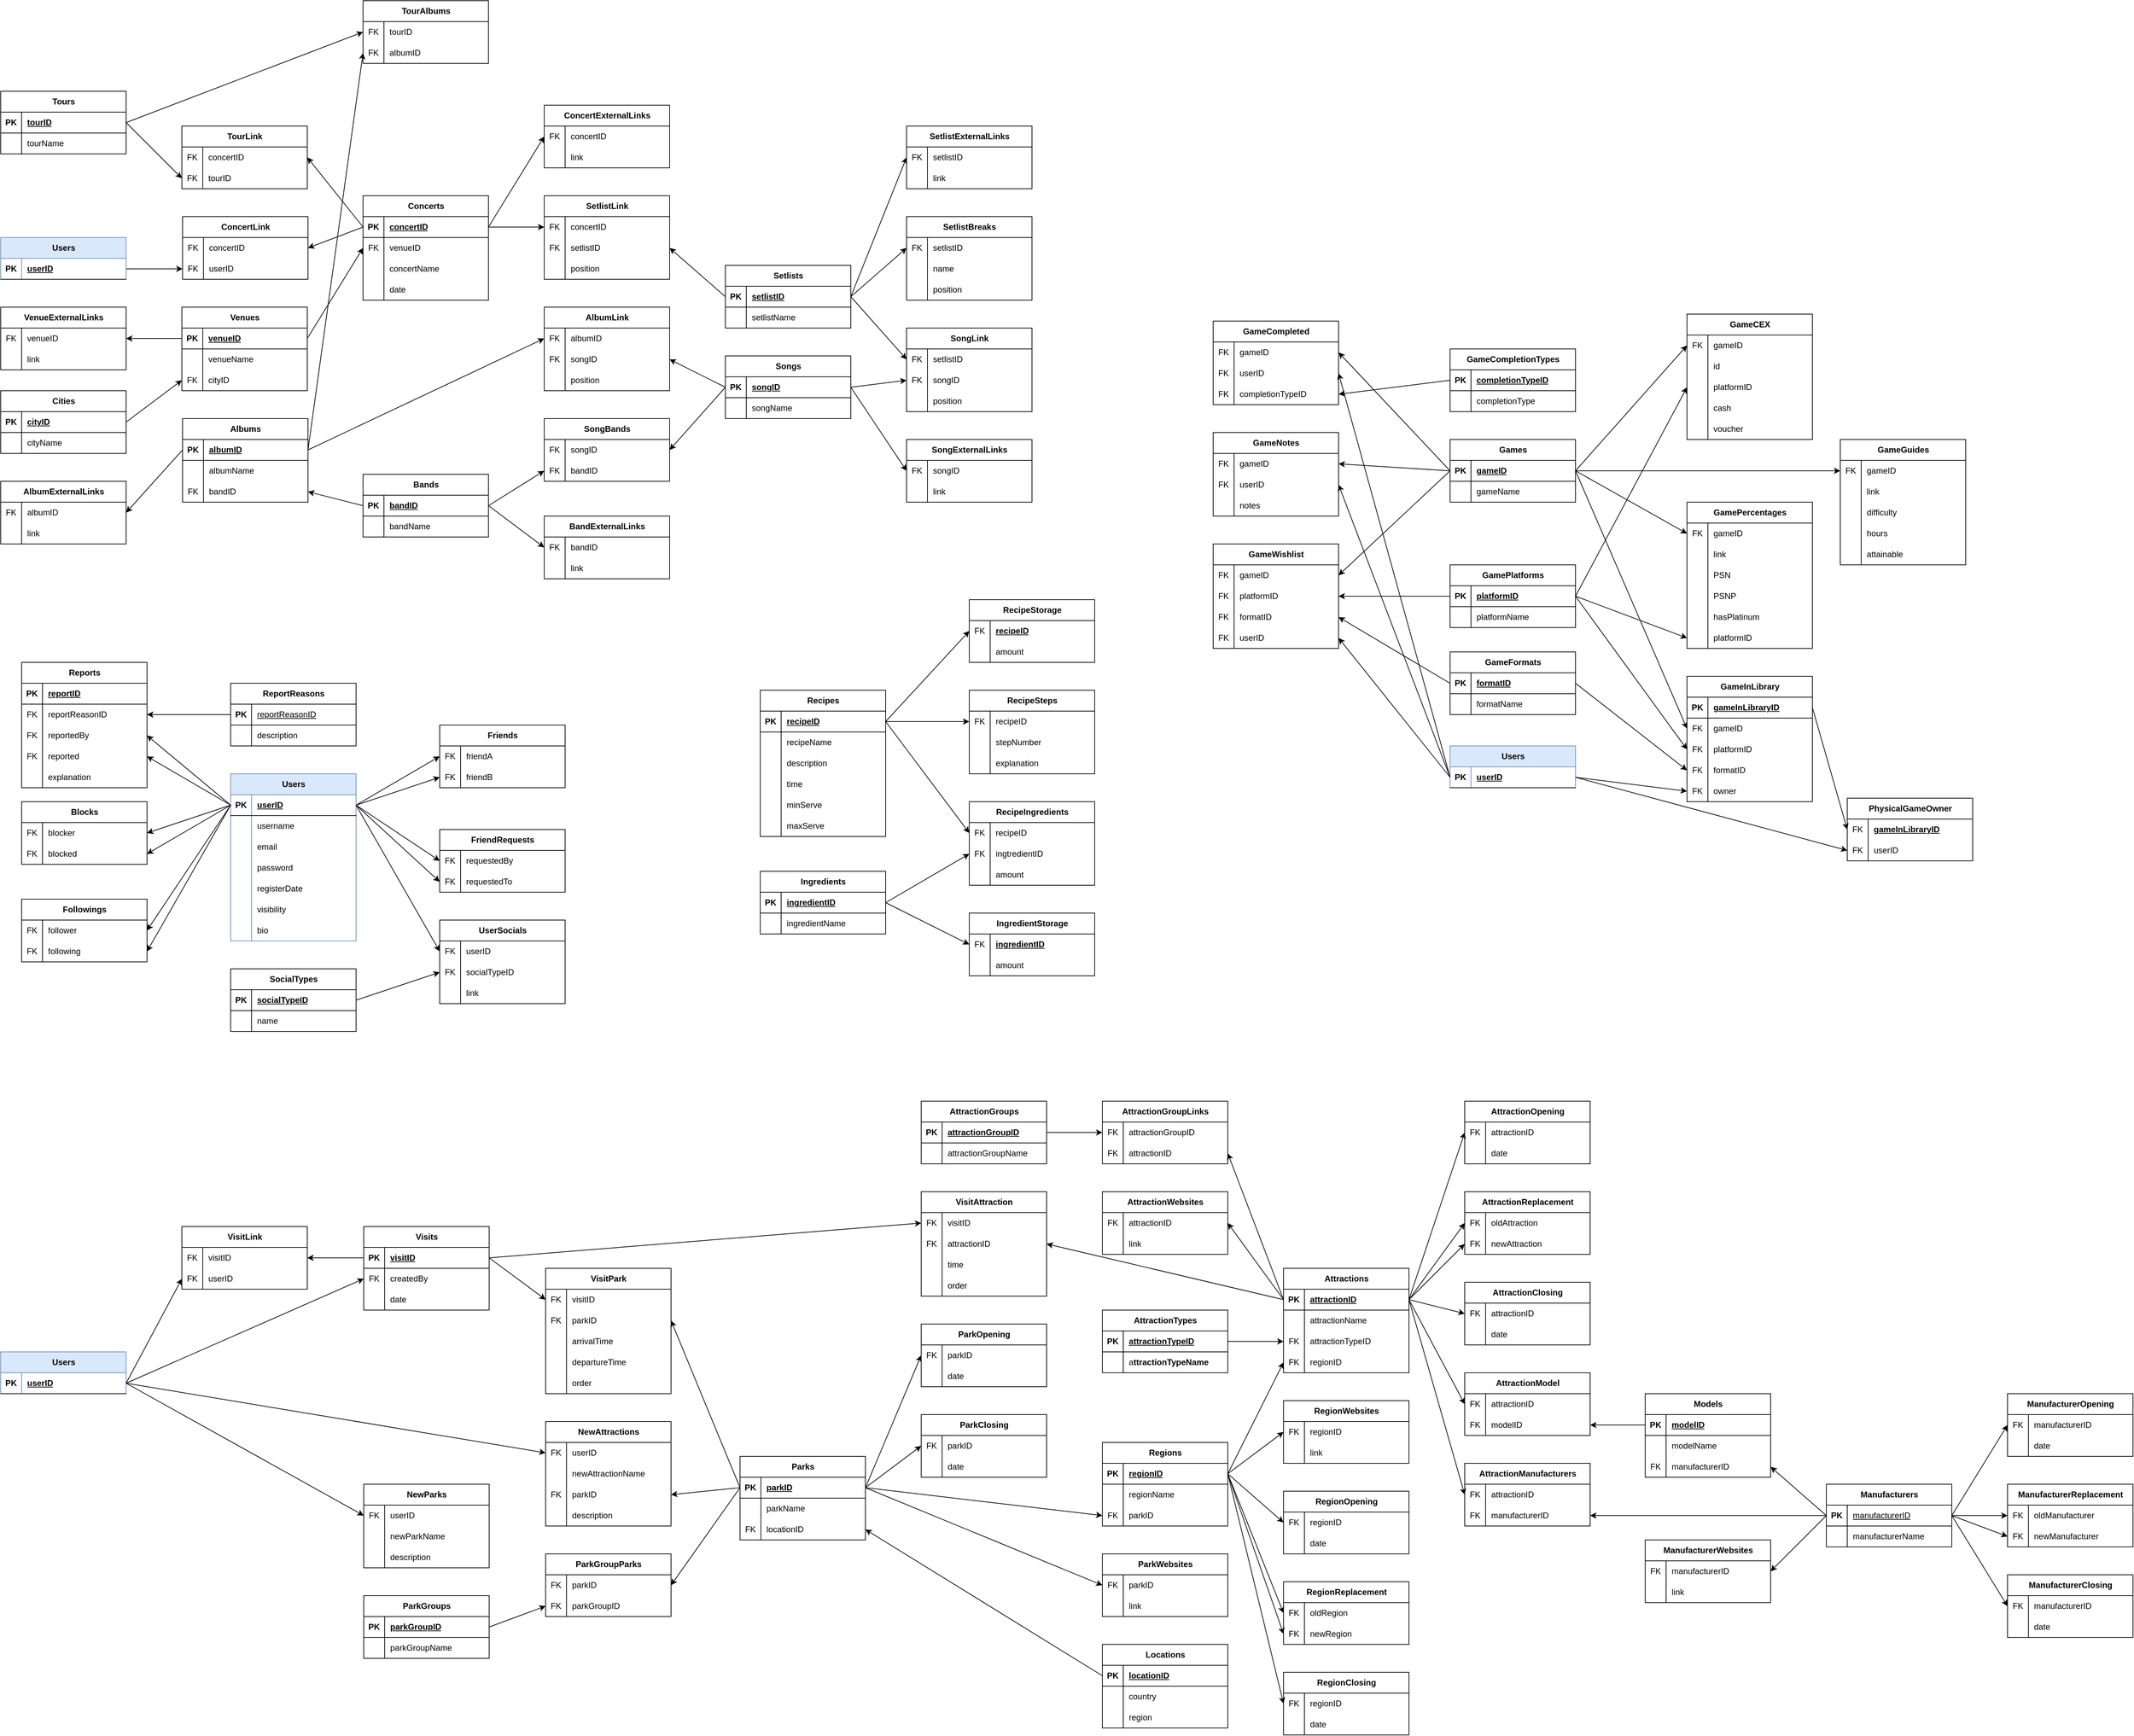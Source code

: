 <mxfile version="24.4.8" type="device">
  <diagram name="Page-1" id="37t4VNqbCfcICMpvbWHp">
    <mxGraphModel dx="6041" dy="3160" grid="1" gridSize="10" guides="1" tooltips="1" connect="1" arrows="1" fold="1" page="1" pageScale="1" pageWidth="827" pageHeight="1169" math="0" shadow="0">
      <root>
        <mxCell id="0" />
        <mxCell id="1" parent="0" />
        <mxCell id="7s8M7lEMAWD6uy_fc7jR-1" value="Recipes" style="shape=table;startSize=30;container=1;collapsible=1;childLayout=tableLayout;fixedRows=1;rowLines=0;fontStyle=1;align=center;resizeLast=1;html=1;" parent="1" vertex="1">
          <mxGeometry x="-1240" y="-50" width="180" height="210" as="geometry" />
        </mxCell>
        <mxCell id="7s8M7lEMAWD6uy_fc7jR-2" value="" style="shape=tableRow;horizontal=0;startSize=0;swimlaneHead=0;swimlaneBody=0;fillColor=none;collapsible=0;dropTarget=0;points=[[0,0.5],[1,0.5]];portConstraint=eastwest;top=0;left=0;right=0;bottom=1;" parent="7s8M7lEMAWD6uy_fc7jR-1" vertex="1">
          <mxGeometry y="30" width="180" height="30" as="geometry" />
        </mxCell>
        <mxCell id="7s8M7lEMAWD6uy_fc7jR-3" value="PK" style="shape=partialRectangle;connectable=0;fillColor=none;top=0;left=0;bottom=0;right=0;fontStyle=1;overflow=hidden;whiteSpace=wrap;html=1;" parent="7s8M7lEMAWD6uy_fc7jR-2" vertex="1">
          <mxGeometry width="30" height="30" as="geometry">
            <mxRectangle width="30" height="30" as="alternateBounds" />
          </mxGeometry>
        </mxCell>
        <mxCell id="7s8M7lEMAWD6uy_fc7jR-4" value="recipeID" style="shape=partialRectangle;connectable=0;fillColor=none;top=0;left=0;bottom=0;right=0;align=left;spacingLeft=6;fontStyle=5;overflow=hidden;whiteSpace=wrap;html=1;" parent="7s8M7lEMAWD6uy_fc7jR-2" vertex="1">
          <mxGeometry x="30" width="150" height="30" as="geometry">
            <mxRectangle width="150" height="30" as="alternateBounds" />
          </mxGeometry>
        </mxCell>
        <mxCell id="7s8M7lEMAWD6uy_fc7jR-5" value="" style="shape=tableRow;horizontal=0;startSize=0;swimlaneHead=0;swimlaneBody=0;fillColor=none;collapsible=0;dropTarget=0;points=[[0,0.5],[1,0.5]];portConstraint=eastwest;top=0;left=0;right=0;bottom=0;" parent="7s8M7lEMAWD6uy_fc7jR-1" vertex="1">
          <mxGeometry y="60" width="180" height="30" as="geometry" />
        </mxCell>
        <mxCell id="7s8M7lEMAWD6uy_fc7jR-6" value="" style="shape=partialRectangle;connectable=0;fillColor=none;top=0;left=0;bottom=0;right=0;editable=1;overflow=hidden;whiteSpace=wrap;html=1;" parent="7s8M7lEMAWD6uy_fc7jR-5" vertex="1">
          <mxGeometry width="30" height="30" as="geometry">
            <mxRectangle width="30" height="30" as="alternateBounds" />
          </mxGeometry>
        </mxCell>
        <mxCell id="7s8M7lEMAWD6uy_fc7jR-7" value="recipeName" style="shape=partialRectangle;connectable=0;fillColor=none;top=0;left=0;bottom=0;right=0;align=left;spacingLeft=6;overflow=hidden;whiteSpace=wrap;html=1;" parent="7s8M7lEMAWD6uy_fc7jR-5" vertex="1">
          <mxGeometry x="30" width="150" height="30" as="geometry">
            <mxRectangle width="150" height="30" as="alternateBounds" />
          </mxGeometry>
        </mxCell>
        <mxCell id="7s8M7lEMAWD6uy_fc7jR-88" style="shape=tableRow;horizontal=0;startSize=0;swimlaneHead=0;swimlaneBody=0;fillColor=none;collapsible=0;dropTarget=0;points=[[0,0.5],[1,0.5]];portConstraint=eastwest;top=0;left=0;right=0;bottom=0;" parent="7s8M7lEMAWD6uy_fc7jR-1" vertex="1">
          <mxGeometry y="90" width="180" height="30" as="geometry" />
        </mxCell>
        <mxCell id="7s8M7lEMAWD6uy_fc7jR-89" style="shape=partialRectangle;connectable=0;fillColor=none;top=0;left=0;bottom=0;right=0;editable=1;overflow=hidden;whiteSpace=wrap;html=1;" parent="7s8M7lEMAWD6uy_fc7jR-88" vertex="1">
          <mxGeometry width="30" height="30" as="geometry">
            <mxRectangle width="30" height="30" as="alternateBounds" />
          </mxGeometry>
        </mxCell>
        <mxCell id="7s8M7lEMAWD6uy_fc7jR-90" value="description" style="shape=partialRectangle;connectable=0;fillColor=none;top=0;left=0;bottom=0;right=0;align=left;spacingLeft=6;overflow=hidden;whiteSpace=wrap;html=1;" parent="7s8M7lEMAWD6uy_fc7jR-88" vertex="1">
          <mxGeometry x="30" width="150" height="30" as="geometry">
            <mxRectangle width="150" height="30" as="alternateBounds" />
          </mxGeometry>
        </mxCell>
        <mxCell id="7s8M7lEMAWD6uy_fc7jR-94" style="shape=tableRow;horizontal=0;startSize=0;swimlaneHead=0;swimlaneBody=0;fillColor=none;collapsible=0;dropTarget=0;points=[[0,0.5],[1,0.5]];portConstraint=eastwest;top=0;left=0;right=0;bottom=0;" parent="7s8M7lEMAWD6uy_fc7jR-1" vertex="1">
          <mxGeometry y="120" width="180" height="30" as="geometry" />
        </mxCell>
        <mxCell id="7s8M7lEMAWD6uy_fc7jR-95" style="shape=partialRectangle;connectable=0;fillColor=none;top=0;left=0;bottom=0;right=0;editable=1;overflow=hidden;whiteSpace=wrap;html=1;" parent="7s8M7lEMAWD6uy_fc7jR-94" vertex="1">
          <mxGeometry width="30" height="30" as="geometry">
            <mxRectangle width="30" height="30" as="alternateBounds" />
          </mxGeometry>
        </mxCell>
        <mxCell id="7s8M7lEMAWD6uy_fc7jR-96" value="time" style="shape=partialRectangle;connectable=0;fillColor=none;top=0;left=0;bottom=0;right=0;align=left;spacingLeft=6;overflow=hidden;whiteSpace=wrap;html=1;" parent="7s8M7lEMAWD6uy_fc7jR-94" vertex="1">
          <mxGeometry x="30" width="150" height="30" as="geometry">
            <mxRectangle width="150" height="30" as="alternateBounds" />
          </mxGeometry>
        </mxCell>
        <mxCell id="MPaDNKPxjGHHAekFYg0M-1" style="shape=tableRow;horizontal=0;startSize=0;swimlaneHead=0;swimlaneBody=0;fillColor=none;collapsible=0;dropTarget=0;points=[[0,0.5],[1,0.5]];portConstraint=eastwest;top=0;left=0;right=0;bottom=0;" parent="7s8M7lEMAWD6uy_fc7jR-1" vertex="1">
          <mxGeometry y="150" width="180" height="30" as="geometry" />
        </mxCell>
        <mxCell id="MPaDNKPxjGHHAekFYg0M-2" style="shape=partialRectangle;connectable=0;fillColor=none;top=0;left=0;bottom=0;right=0;editable=1;overflow=hidden;whiteSpace=wrap;html=1;" parent="MPaDNKPxjGHHAekFYg0M-1" vertex="1">
          <mxGeometry width="30" height="30" as="geometry">
            <mxRectangle width="30" height="30" as="alternateBounds" />
          </mxGeometry>
        </mxCell>
        <mxCell id="MPaDNKPxjGHHAekFYg0M-3" value="minServe" style="shape=partialRectangle;connectable=0;fillColor=none;top=0;left=0;bottom=0;right=0;align=left;spacingLeft=6;overflow=hidden;whiteSpace=wrap;html=1;" parent="MPaDNKPxjGHHAekFYg0M-1" vertex="1">
          <mxGeometry x="30" width="150" height="30" as="geometry">
            <mxRectangle width="150" height="30" as="alternateBounds" />
          </mxGeometry>
        </mxCell>
        <mxCell id="MPaDNKPxjGHHAekFYg0M-4" style="shape=tableRow;horizontal=0;startSize=0;swimlaneHead=0;swimlaneBody=0;fillColor=none;collapsible=0;dropTarget=0;points=[[0,0.5],[1,0.5]];portConstraint=eastwest;top=0;left=0;right=0;bottom=0;" parent="7s8M7lEMAWD6uy_fc7jR-1" vertex="1">
          <mxGeometry y="180" width="180" height="30" as="geometry" />
        </mxCell>
        <mxCell id="MPaDNKPxjGHHAekFYg0M-5" style="shape=partialRectangle;connectable=0;fillColor=none;top=0;left=0;bottom=0;right=0;editable=1;overflow=hidden;whiteSpace=wrap;html=1;" parent="MPaDNKPxjGHHAekFYg0M-4" vertex="1">
          <mxGeometry width="30" height="30" as="geometry">
            <mxRectangle width="30" height="30" as="alternateBounds" />
          </mxGeometry>
        </mxCell>
        <mxCell id="MPaDNKPxjGHHAekFYg0M-6" value="maxServe" style="shape=partialRectangle;connectable=0;fillColor=none;top=0;left=0;bottom=0;right=0;align=left;spacingLeft=6;overflow=hidden;whiteSpace=wrap;html=1;" parent="MPaDNKPxjGHHAekFYg0M-4" vertex="1">
          <mxGeometry x="30" width="150" height="30" as="geometry">
            <mxRectangle width="150" height="30" as="alternateBounds" />
          </mxGeometry>
        </mxCell>
        <mxCell id="7s8M7lEMAWD6uy_fc7jR-23" value="Ingredients" style="shape=table;startSize=30;container=1;collapsible=1;childLayout=tableLayout;fixedRows=1;rowLines=0;fontStyle=1;align=center;resizeLast=1;html=1;" parent="1" vertex="1">
          <mxGeometry x="-1240" y="210" width="180" height="90" as="geometry" />
        </mxCell>
        <mxCell id="7s8M7lEMAWD6uy_fc7jR-24" value="" style="shape=tableRow;horizontal=0;startSize=0;swimlaneHead=0;swimlaneBody=0;fillColor=none;collapsible=0;dropTarget=0;points=[[0,0.5],[1,0.5]];portConstraint=eastwest;top=0;left=0;right=0;bottom=1;" parent="7s8M7lEMAWD6uy_fc7jR-23" vertex="1">
          <mxGeometry y="30" width="180" height="30" as="geometry" />
        </mxCell>
        <mxCell id="7s8M7lEMAWD6uy_fc7jR-25" value="PK" style="shape=partialRectangle;connectable=0;fillColor=none;top=0;left=0;bottom=0;right=0;fontStyle=1;overflow=hidden;whiteSpace=wrap;html=1;" parent="7s8M7lEMAWD6uy_fc7jR-24" vertex="1">
          <mxGeometry width="30" height="30" as="geometry">
            <mxRectangle width="30" height="30" as="alternateBounds" />
          </mxGeometry>
        </mxCell>
        <mxCell id="7s8M7lEMAWD6uy_fc7jR-26" value="ingredientID" style="shape=partialRectangle;connectable=0;fillColor=none;top=0;left=0;bottom=0;right=0;align=left;spacingLeft=6;fontStyle=5;overflow=hidden;whiteSpace=wrap;html=1;" parent="7s8M7lEMAWD6uy_fc7jR-24" vertex="1">
          <mxGeometry x="30" width="150" height="30" as="geometry">
            <mxRectangle width="150" height="30" as="alternateBounds" />
          </mxGeometry>
        </mxCell>
        <mxCell id="7s8M7lEMAWD6uy_fc7jR-27" value="" style="shape=tableRow;horizontal=0;startSize=0;swimlaneHead=0;swimlaneBody=0;fillColor=none;collapsible=0;dropTarget=0;points=[[0,0.5],[1,0.5]];portConstraint=eastwest;top=0;left=0;right=0;bottom=0;" parent="7s8M7lEMAWD6uy_fc7jR-23" vertex="1">
          <mxGeometry y="60" width="180" height="30" as="geometry" />
        </mxCell>
        <mxCell id="7s8M7lEMAWD6uy_fc7jR-28" value="" style="shape=partialRectangle;connectable=0;fillColor=none;top=0;left=0;bottom=0;right=0;editable=1;overflow=hidden;whiteSpace=wrap;html=1;" parent="7s8M7lEMAWD6uy_fc7jR-27" vertex="1">
          <mxGeometry width="30" height="30" as="geometry">
            <mxRectangle width="30" height="30" as="alternateBounds" />
          </mxGeometry>
        </mxCell>
        <mxCell id="7s8M7lEMAWD6uy_fc7jR-29" value="ingredientName" style="shape=partialRectangle;connectable=0;fillColor=none;top=0;left=0;bottom=0;right=0;align=left;spacingLeft=6;overflow=hidden;whiteSpace=wrap;html=1;" parent="7s8M7lEMAWD6uy_fc7jR-27" vertex="1">
          <mxGeometry x="30" width="150" height="30" as="geometry">
            <mxRectangle width="150" height="30" as="alternateBounds" />
          </mxGeometry>
        </mxCell>
        <mxCell id="7s8M7lEMAWD6uy_fc7jR-36" value="RecipeSteps" style="shape=table;startSize=30;container=1;collapsible=1;childLayout=tableLayout;fixedRows=1;rowLines=0;fontStyle=1;align=center;resizeLast=1;html=1;" parent="1" vertex="1">
          <mxGeometry x="-940" y="-50" width="180" height="120" as="geometry" />
        </mxCell>
        <mxCell id="7s8M7lEMAWD6uy_fc7jR-43" style="shape=tableRow;horizontal=0;startSize=0;swimlaneHead=0;swimlaneBody=0;fillColor=none;collapsible=0;dropTarget=0;points=[[0,0.5],[1,0.5]];portConstraint=eastwest;top=0;left=0;right=0;bottom=0;" parent="7s8M7lEMAWD6uy_fc7jR-36" vertex="1">
          <mxGeometry y="30" width="180" height="30" as="geometry" />
        </mxCell>
        <mxCell id="7s8M7lEMAWD6uy_fc7jR-44" value="FK" style="shape=partialRectangle;connectable=0;fillColor=none;top=0;left=0;bottom=0;right=0;editable=1;overflow=hidden;whiteSpace=wrap;html=1;" parent="7s8M7lEMAWD6uy_fc7jR-43" vertex="1">
          <mxGeometry width="30" height="30" as="geometry">
            <mxRectangle width="30" height="30" as="alternateBounds" />
          </mxGeometry>
        </mxCell>
        <mxCell id="7s8M7lEMAWD6uy_fc7jR-45" value="recipeID" style="shape=partialRectangle;connectable=0;fillColor=none;top=0;left=0;bottom=0;right=0;align=left;spacingLeft=6;overflow=hidden;whiteSpace=wrap;html=1;" parent="7s8M7lEMAWD6uy_fc7jR-43" vertex="1">
          <mxGeometry x="30" width="150" height="30" as="geometry">
            <mxRectangle width="150" height="30" as="alternateBounds" />
          </mxGeometry>
        </mxCell>
        <mxCell id="7s8M7lEMAWD6uy_fc7jR-37" value="" style="shape=tableRow;horizontal=0;startSize=0;swimlaneHead=0;swimlaneBody=0;fillColor=none;collapsible=0;dropTarget=0;points=[[0,0.5],[1,0.5]];portConstraint=eastwest;top=0;left=0;right=0;bottom=0;" parent="7s8M7lEMAWD6uy_fc7jR-36" vertex="1">
          <mxGeometry y="60" width="180" height="30" as="geometry" />
        </mxCell>
        <mxCell id="7s8M7lEMAWD6uy_fc7jR-38" value="" style="shape=partialRectangle;connectable=0;fillColor=none;top=0;left=0;bottom=0;right=0;editable=1;overflow=hidden;whiteSpace=wrap;html=1;" parent="7s8M7lEMAWD6uy_fc7jR-37" vertex="1">
          <mxGeometry width="30" height="30" as="geometry">
            <mxRectangle width="30" height="30" as="alternateBounds" />
          </mxGeometry>
        </mxCell>
        <mxCell id="7s8M7lEMAWD6uy_fc7jR-39" value="stepNumber" style="shape=partialRectangle;connectable=0;fillColor=none;top=0;left=0;bottom=0;right=0;align=left;spacingLeft=6;overflow=hidden;whiteSpace=wrap;html=1;" parent="7s8M7lEMAWD6uy_fc7jR-37" vertex="1">
          <mxGeometry x="30" width="150" height="30" as="geometry">
            <mxRectangle width="150" height="30" as="alternateBounds" />
          </mxGeometry>
        </mxCell>
        <mxCell id="7s8M7lEMAWD6uy_fc7jR-40" value="" style="shape=tableRow;horizontal=0;startSize=0;swimlaneHead=0;swimlaneBody=0;fillColor=none;collapsible=0;dropTarget=0;points=[[0,0.5],[1,0.5]];portConstraint=eastwest;top=0;left=0;right=0;bottom=0;" parent="7s8M7lEMAWD6uy_fc7jR-36" vertex="1">
          <mxGeometry y="90" width="180" height="30" as="geometry" />
        </mxCell>
        <mxCell id="7s8M7lEMAWD6uy_fc7jR-41" value="" style="shape=partialRectangle;connectable=0;fillColor=none;top=0;left=0;bottom=0;right=0;editable=1;overflow=hidden;whiteSpace=wrap;html=1;" parent="7s8M7lEMAWD6uy_fc7jR-40" vertex="1">
          <mxGeometry width="30" height="30" as="geometry">
            <mxRectangle width="30" height="30" as="alternateBounds" />
          </mxGeometry>
        </mxCell>
        <mxCell id="7s8M7lEMAWD6uy_fc7jR-42" value="explanation" style="shape=partialRectangle;connectable=0;fillColor=none;top=0;left=0;bottom=0;right=0;align=left;spacingLeft=6;overflow=hidden;whiteSpace=wrap;html=1;" parent="7s8M7lEMAWD6uy_fc7jR-40" vertex="1">
          <mxGeometry x="30" width="150" height="30" as="geometry">
            <mxRectangle width="150" height="30" as="alternateBounds" />
          </mxGeometry>
        </mxCell>
        <mxCell id="7s8M7lEMAWD6uy_fc7jR-47" value="RecipeIngredients" style="shape=table;startSize=30;container=1;collapsible=1;childLayout=tableLayout;fixedRows=1;rowLines=0;fontStyle=1;align=center;resizeLast=1;html=1;" parent="1" vertex="1">
          <mxGeometry x="-940" y="110" width="180" height="120" as="geometry" />
        </mxCell>
        <mxCell id="7s8M7lEMAWD6uy_fc7jR-48" style="shape=tableRow;horizontal=0;startSize=0;swimlaneHead=0;swimlaneBody=0;fillColor=none;collapsible=0;dropTarget=0;points=[[0,0.5],[1,0.5]];portConstraint=eastwest;top=0;left=0;right=0;bottom=0;" parent="7s8M7lEMAWD6uy_fc7jR-47" vertex="1">
          <mxGeometry y="30" width="180" height="30" as="geometry" />
        </mxCell>
        <mxCell id="7s8M7lEMAWD6uy_fc7jR-49" value="FK" style="shape=partialRectangle;connectable=0;fillColor=none;top=0;left=0;bottom=0;right=0;editable=1;overflow=hidden;whiteSpace=wrap;html=1;" parent="7s8M7lEMAWD6uy_fc7jR-48" vertex="1">
          <mxGeometry width="30" height="30" as="geometry">
            <mxRectangle width="30" height="30" as="alternateBounds" />
          </mxGeometry>
        </mxCell>
        <mxCell id="7s8M7lEMAWD6uy_fc7jR-50" value="recipeID" style="shape=partialRectangle;connectable=0;fillColor=none;top=0;left=0;bottom=0;right=0;align=left;spacingLeft=6;overflow=hidden;whiteSpace=wrap;html=1;" parent="7s8M7lEMAWD6uy_fc7jR-48" vertex="1">
          <mxGeometry x="30" width="150" height="30" as="geometry">
            <mxRectangle width="150" height="30" as="alternateBounds" />
          </mxGeometry>
        </mxCell>
        <mxCell id="7s8M7lEMAWD6uy_fc7jR-51" value="" style="shape=tableRow;horizontal=0;startSize=0;swimlaneHead=0;swimlaneBody=0;fillColor=none;collapsible=0;dropTarget=0;points=[[0,0.5],[1,0.5]];portConstraint=eastwest;top=0;left=0;right=0;bottom=0;" parent="7s8M7lEMAWD6uy_fc7jR-47" vertex="1">
          <mxGeometry y="60" width="180" height="30" as="geometry" />
        </mxCell>
        <mxCell id="7s8M7lEMAWD6uy_fc7jR-52" value="FK" style="shape=partialRectangle;connectable=0;fillColor=none;top=0;left=0;bottom=0;right=0;editable=1;overflow=hidden;whiteSpace=wrap;html=1;" parent="7s8M7lEMAWD6uy_fc7jR-51" vertex="1">
          <mxGeometry width="30" height="30" as="geometry">
            <mxRectangle width="30" height="30" as="alternateBounds" />
          </mxGeometry>
        </mxCell>
        <mxCell id="7s8M7lEMAWD6uy_fc7jR-53" value="ingtredientID" style="shape=partialRectangle;connectable=0;fillColor=none;top=0;left=0;bottom=0;right=0;align=left;spacingLeft=6;overflow=hidden;whiteSpace=wrap;html=1;" parent="7s8M7lEMAWD6uy_fc7jR-51" vertex="1">
          <mxGeometry x="30" width="150" height="30" as="geometry">
            <mxRectangle width="150" height="30" as="alternateBounds" />
          </mxGeometry>
        </mxCell>
        <mxCell id="7s8M7lEMAWD6uy_fc7jR-54" value="" style="shape=tableRow;horizontal=0;startSize=0;swimlaneHead=0;swimlaneBody=0;fillColor=none;collapsible=0;dropTarget=0;points=[[0,0.5],[1,0.5]];portConstraint=eastwest;top=0;left=0;right=0;bottom=0;" parent="7s8M7lEMAWD6uy_fc7jR-47" vertex="1">
          <mxGeometry y="90" width="180" height="30" as="geometry" />
        </mxCell>
        <mxCell id="7s8M7lEMAWD6uy_fc7jR-55" value="" style="shape=partialRectangle;connectable=0;fillColor=none;top=0;left=0;bottom=0;right=0;editable=1;overflow=hidden;whiteSpace=wrap;html=1;" parent="7s8M7lEMAWD6uy_fc7jR-54" vertex="1">
          <mxGeometry width="30" height="30" as="geometry">
            <mxRectangle width="30" height="30" as="alternateBounds" />
          </mxGeometry>
        </mxCell>
        <mxCell id="7s8M7lEMAWD6uy_fc7jR-56" value="amount" style="shape=partialRectangle;connectable=0;fillColor=none;top=0;left=0;bottom=0;right=0;align=left;spacingLeft=6;overflow=hidden;whiteSpace=wrap;html=1;" parent="7s8M7lEMAWD6uy_fc7jR-54" vertex="1">
          <mxGeometry x="30" width="150" height="30" as="geometry">
            <mxRectangle width="150" height="30" as="alternateBounds" />
          </mxGeometry>
        </mxCell>
        <mxCell id="7s8M7lEMAWD6uy_fc7jR-57" value="" style="endArrow=classic;html=1;rounded=0;exitX=1;exitY=0.5;exitDx=0;exitDy=0;entryX=0;entryY=0.5;entryDx=0;entryDy=0;" parent="1" source="7s8M7lEMAWD6uy_fc7jR-2" target="7s8M7lEMAWD6uy_fc7jR-48" edge="1">
          <mxGeometry width="50" height="50" relative="1" as="geometry">
            <mxPoint x="-830" y="155" as="sourcePoint" />
            <mxPoint x="-750" y="155" as="targetPoint" />
          </mxGeometry>
        </mxCell>
        <mxCell id="7s8M7lEMAWD6uy_fc7jR-58" value="" style="endArrow=classic;html=1;rounded=0;exitX=1;exitY=0.5;exitDx=0;exitDy=0;entryX=0;entryY=0.5;entryDx=0;entryDy=0;" parent="1" source="7s8M7lEMAWD6uy_fc7jR-24" target="7s8M7lEMAWD6uy_fc7jR-51" edge="1">
          <mxGeometry width="50" height="50" relative="1" as="geometry">
            <mxPoint x="-590" y="410" as="sourcePoint" />
            <mxPoint x="-540" y="360" as="targetPoint" />
          </mxGeometry>
        </mxCell>
        <mxCell id="7s8M7lEMAWD6uy_fc7jR-131" value="" style="endArrow=classic;html=1;rounded=0;exitX=1;exitY=0.5;exitDx=0;exitDy=0;entryX=0;entryY=0.5;entryDx=0;entryDy=0;" parent="1" source="7s8M7lEMAWD6uy_fc7jR-2" target="7s8M7lEMAWD6uy_fc7jR-43" edge="1">
          <mxGeometry width="50" height="50" relative="1" as="geometry">
            <mxPoint x="-580" y="110" as="sourcePoint" />
            <mxPoint x="-410" y="230" as="targetPoint" />
          </mxGeometry>
        </mxCell>
        <mxCell id="foCfPZ1eVUtC1duH3Tw--79" value="Concerts" style="shape=table;startSize=30;container=1;collapsible=1;childLayout=tableLayout;fixedRows=1;rowLines=0;fontStyle=1;align=center;resizeLast=1;html=1;" parent="1" vertex="1">
          <mxGeometry x="-1810" y="-760" width="180" height="150" as="geometry" />
        </mxCell>
        <mxCell id="foCfPZ1eVUtC1duH3Tw--80" value="" style="shape=tableRow;horizontal=0;startSize=0;swimlaneHead=0;swimlaneBody=0;fillColor=none;collapsible=0;dropTarget=0;points=[[0,0.5],[1,0.5]];portConstraint=eastwest;top=0;left=0;right=0;bottom=1;" parent="foCfPZ1eVUtC1duH3Tw--79" vertex="1">
          <mxGeometry y="30" width="180" height="30" as="geometry" />
        </mxCell>
        <mxCell id="foCfPZ1eVUtC1duH3Tw--81" value="PK" style="shape=partialRectangle;connectable=0;fillColor=none;top=0;left=0;bottom=0;right=0;fontStyle=1;overflow=hidden;whiteSpace=wrap;html=1;" parent="foCfPZ1eVUtC1duH3Tw--80" vertex="1">
          <mxGeometry width="30" height="30" as="geometry">
            <mxRectangle width="30" height="30" as="alternateBounds" />
          </mxGeometry>
        </mxCell>
        <mxCell id="foCfPZ1eVUtC1duH3Tw--82" value="concertID" style="shape=partialRectangle;connectable=0;fillColor=none;top=0;left=0;bottom=0;right=0;align=left;spacingLeft=6;fontStyle=5;overflow=hidden;whiteSpace=wrap;html=1;" parent="foCfPZ1eVUtC1duH3Tw--80" vertex="1">
          <mxGeometry x="30" width="150" height="30" as="geometry">
            <mxRectangle width="150" height="30" as="alternateBounds" />
          </mxGeometry>
        </mxCell>
        <mxCell id="foCfPZ1eVUtC1duH3Tw--83" value="" style="shape=tableRow;horizontal=0;startSize=0;swimlaneHead=0;swimlaneBody=0;fillColor=none;collapsible=0;dropTarget=0;points=[[0,0.5],[1,0.5]];portConstraint=eastwest;top=0;left=0;right=0;bottom=0;" parent="foCfPZ1eVUtC1duH3Tw--79" vertex="1">
          <mxGeometry y="60" width="180" height="30" as="geometry" />
        </mxCell>
        <mxCell id="foCfPZ1eVUtC1duH3Tw--84" value="FK" style="shape=partialRectangle;connectable=0;fillColor=none;top=0;left=0;bottom=0;right=0;editable=1;overflow=hidden;whiteSpace=wrap;html=1;" parent="foCfPZ1eVUtC1duH3Tw--83" vertex="1">
          <mxGeometry width="30" height="30" as="geometry">
            <mxRectangle width="30" height="30" as="alternateBounds" />
          </mxGeometry>
        </mxCell>
        <mxCell id="foCfPZ1eVUtC1duH3Tw--85" value="venueID" style="shape=partialRectangle;connectable=0;fillColor=none;top=0;left=0;bottom=0;right=0;align=left;spacingLeft=6;overflow=hidden;whiteSpace=wrap;html=1;" parent="foCfPZ1eVUtC1duH3Tw--83" vertex="1">
          <mxGeometry x="30" width="150" height="30" as="geometry">
            <mxRectangle width="150" height="30" as="alternateBounds" />
          </mxGeometry>
        </mxCell>
        <mxCell id="foCfPZ1eVUtC1duH3Tw--86" value="" style="shape=tableRow;horizontal=0;startSize=0;swimlaneHead=0;swimlaneBody=0;fillColor=none;collapsible=0;dropTarget=0;points=[[0,0.5],[1,0.5]];portConstraint=eastwest;top=0;left=0;right=0;bottom=0;" parent="foCfPZ1eVUtC1duH3Tw--79" vertex="1">
          <mxGeometry y="90" width="180" height="30" as="geometry" />
        </mxCell>
        <mxCell id="foCfPZ1eVUtC1duH3Tw--87" value="" style="shape=partialRectangle;connectable=0;fillColor=none;top=0;left=0;bottom=0;right=0;editable=1;overflow=hidden;whiteSpace=wrap;html=1;" parent="foCfPZ1eVUtC1duH3Tw--86" vertex="1">
          <mxGeometry width="30" height="30" as="geometry">
            <mxRectangle width="30" height="30" as="alternateBounds" />
          </mxGeometry>
        </mxCell>
        <mxCell id="foCfPZ1eVUtC1duH3Tw--88" value="concertName" style="shape=partialRectangle;connectable=0;fillColor=none;top=0;left=0;bottom=0;right=0;align=left;spacingLeft=6;overflow=hidden;whiteSpace=wrap;html=1;" parent="foCfPZ1eVUtC1duH3Tw--86" vertex="1">
          <mxGeometry x="30" width="150" height="30" as="geometry">
            <mxRectangle width="150" height="30" as="alternateBounds" />
          </mxGeometry>
        </mxCell>
        <mxCell id="foCfPZ1eVUtC1duH3Tw--89" value="" style="shape=tableRow;horizontal=0;startSize=0;swimlaneHead=0;swimlaneBody=0;fillColor=none;collapsible=0;dropTarget=0;points=[[0,0.5],[1,0.5]];portConstraint=eastwest;top=0;left=0;right=0;bottom=0;" parent="foCfPZ1eVUtC1duH3Tw--79" vertex="1">
          <mxGeometry y="120" width="180" height="30" as="geometry" />
        </mxCell>
        <mxCell id="foCfPZ1eVUtC1duH3Tw--90" value="" style="shape=partialRectangle;connectable=0;fillColor=none;top=0;left=0;bottom=0;right=0;editable=1;overflow=hidden;whiteSpace=wrap;html=1;" parent="foCfPZ1eVUtC1duH3Tw--89" vertex="1">
          <mxGeometry width="30" height="30" as="geometry">
            <mxRectangle width="30" height="30" as="alternateBounds" />
          </mxGeometry>
        </mxCell>
        <mxCell id="foCfPZ1eVUtC1duH3Tw--91" value="date" style="shape=partialRectangle;connectable=0;fillColor=none;top=0;left=0;bottom=0;right=0;align=left;spacingLeft=6;overflow=hidden;whiteSpace=wrap;html=1;" parent="foCfPZ1eVUtC1duH3Tw--89" vertex="1">
          <mxGeometry x="30" width="150" height="30" as="geometry">
            <mxRectangle width="150" height="30" as="alternateBounds" />
          </mxGeometry>
        </mxCell>
        <mxCell id="foCfPZ1eVUtC1duH3Tw--192" value="Users" style="shape=table;startSize=30;container=1;collapsible=1;childLayout=tableLayout;fixedRows=1;rowLines=0;fontStyle=1;align=center;resizeLast=1;html=1;direction=east;fillColor=#dae8fc;strokeColor=#6c8ebf;" parent="1" vertex="1">
          <mxGeometry x="-2330" y="-700" width="180" height="60" as="geometry" />
        </mxCell>
        <mxCell id="foCfPZ1eVUtC1duH3Tw--193" value="" style="shape=tableRow;horizontal=0;startSize=0;swimlaneHead=0;swimlaneBody=0;fillColor=none;collapsible=0;dropTarget=0;points=[[0,0.5],[1,0.5]];portConstraint=eastwest;top=0;left=0;right=0;bottom=1;" parent="foCfPZ1eVUtC1duH3Tw--192" vertex="1">
          <mxGeometry y="30" width="180" height="30" as="geometry" />
        </mxCell>
        <mxCell id="foCfPZ1eVUtC1duH3Tw--194" value="PK" style="shape=partialRectangle;connectable=0;fillColor=none;top=0;left=0;bottom=0;right=0;fontStyle=1;overflow=hidden;whiteSpace=wrap;html=1;" parent="foCfPZ1eVUtC1duH3Tw--193" vertex="1">
          <mxGeometry width="30" height="30" as="geometry">
            <mxRectangle width="30" height="30" as="alternateBounds" />
          </mxGeometry>
        </mxCell>
        <mxCell id="foCfPZ1eVUtC1duH3Tw--195" value="userID" style="shape=partialRectangle;connectable=0;fillColor=none;top=0;left=0;bottom=0;right=0;align=left;spacingLeft=6;fontStyle=5;overflow=hidden;whiteSpace=wrap;html=1;" parent="foCfPZ1eVUtC1duH3Tw--193" vertex="1">
          <mxGeometry x="30" width="150" height="30" as="geometry">
            <mxRectangle width="150" height="30" as="alternateBounds" />
          </mxGeometry>
        </mxCell>
        <mxCell id="foCfPZ1eVUtC1duH3Tw--340" value="Users" style="shape=table;startSize=30;container=1;collapsible=1;childLayout=tableLayout;fixedRows=1;rowLines=0;fontStyle=1;align=center;resizeLast=1;html=1;direction=east;fillColor=#dae8fc;strokeColor=#6c8ebf;" parent="1" vertex="1">
          <mxGeometry x="-2000" y="70" width="180" height="240" as="geometry" />
        </mxCell>
        <mxCell id="foCfPZ1eVUtC1duH3Tw--341" value="" style="shape=tableRow;horizontal=0;startSize=0;swimlaneHead=0;swimlaneBody=0;fillColor=none;collapsible=0;dropTarget=0;points=[[0,0.5],[1,0.5]];portConstraint=eastwest;top=0;left=0;right=0;bottom=1;" parent="foCfPZ1eVUtC1duH3Tw--340" vertex="1">
          <mxGeometry y="30" width="180" height="30" as="geometry" />
        </mxCell>
        <mxCell id="foCfPZ1eVUtC1duH3Tw--342" value="PK" style="shape=partialRectangle;connectable=0;fillColor=none;top=0;left=0;bottom=0;right=0;fontStyle=1;overflow=hidden;whiteSpace=wrap;html=1;" parent="foCfPZ1eVUtC1duH3Tw--341" vertex="1">
          <mxGeometry width="30" height="30" as="geometry">
            <mxRectangle width="30" height="30" as="alternateBounds" />
          </mxGeometry>
        </mxCell>
        <mxCell id="foCfPZ1eVUtC1duH3Tw--343" value="userID" style="shape=partialRectangle;connectable=0;fillColor=none;top=0;left=0;bottom=0;right=0;align=left;spacingLeft=6;fontStyle=5;overflow=hidden;whiteSpace=wrap;html=1;" parent="foCfPZ1eVUtC1duH3Tw--341" vertex="1">
          <mxGeometry x="30" width="150" height="30" as="geometry">
            <mxRectangle width="150" height="30" as="alternateBounds" />
          </mxGeometry>
        </mxCell>
        <mxCell id="foCfPZ1eVUtC1duH3Tw--344" value="" style="shape=tableRow;horizontal=0;startSize=0;swimlaneHead=0;swimlaneBody=0;fillColor=none;collapsible=0;dropTarget=0;points=[[0,0.5],[1,0.5]];portConstraint=eastwest;top=0;left=0;right=0;bottom=0;" parent="foCfPZ1eVUtC1duH3Tw--340" vertex="1">
          <mxGeometry y="60" width="180" height="30" as="geometry" />
        </mxCell>
        <mxCell id="foCfPZ1eVUtC1duH3Tw--345" value="" style="shape=partialRectangle;connectable=0;fillColor=none;top=0;left=0;bottom=0;right=0;editable=1;overflow=hidden;whiteSpace=wrap;html=1;" parent="foCfPZ1eVUtC1duH3Tw--344" vertex="1">
          <mxGeometry width="30" height="30" as="geometry">
            <mxRectangle width="30" height="30" as="alternateBounds" />
          </mxGeometry>
        </mxCell>
        <mxCell id="foCfPZ1eVUtC1duH3Tw--346" value="username" style="shape=partialRectangle;connectable=0;fillColor=none;top=0;left=0;bottom=0;right=0;align=left;spacingLeft=6;overflow=hidden;whiteSpace=wrap;html=1;" parent="foCfPZ1eVUtC1duH3Tw--344" vertex="1">
          <mxGeometry x="30" width="150" height="30" as="geometry">
            <mxRectangle width="150" height="30" as="alternateBounds" />
          </mxGeometry>
        </mxCell>
        <mxCell id="foCfPZ1eVUtC1duH3Tw--347" value="" style="shape=tableRow;horizontal=0;startSize=0;swimlaneHead=0;swimlaneBody=0;fillColor=none;collapsible=0;dropTarget=0;points=[[0,0.5],[1,0.5]];portConstraint=eastwest;top=0;left=0;right=0;bottom=0;" parent="foCfPZ1eVUtC1duH3Tw--340" vertex="1">
          <mxGeometry y="90" width="180" height="30" as="geometry" />
        </mxCell>
        <mxCell id="foCfPZ1eVUtC1duH3Tw--348" value="" style="shape=partialRectangle;connectable=0;fillColor=none;top=0;left=0;bottom=0;right=0;editable=1;overflow=hidden;whiteSpace=wrap;html=1;" parent="foCfPZ1eVUtC1duH3Tw--347" vertex="1">
          <mxGeometry width="30" height="30" as="geometry">
            <mxRectangle width="30" height="30" as="alternateBounds" />
          </mxGeometry>
        </mxCell>
        <mxCell id="foCfPZ1eVUtC1duH3Tw--349" value="email" style="shape=partialRectangle;connectable=0;fillColor=none;top=0;left=0;bottom=0;right=0;align=left;spacingLeft=6;overflow=hidden;whiteSpace=wrap;html=1;" parent="foCfPZ1eVUtC1duH3Tw--347" vertex="1">
          <mxGeometry x="30" width="150" height="30" as="geometry">
            <mxRectangle width="150" height="30" as="alternateBounds" />
          </mxGeometry>
        </mxCell>
        <mxCell id="foCfPZ1eVUtC1duH3Tw--350" style="shape=tableRow;horizontal=0;startSize=0;swimlaneHead=0;swimlaneBody=0;fillColor=none;collapsible=0;dropTarget=0;points=[[0,0.5],[1,0.5]];portConstraint=eastwest;top=0;left=0;right=0;bottom=0;" parent="foCfPZ1eVUtC1duH3Tw--340" vertex="1">
          <mxGeometry y="120" width="180" height="30" as="geometry" />
        </mxCell>
        <mxCell id="foCfPZ1eVUtC1duH3Tw--351" style="shape=partialRectangle;connectable=0;fillColor=none;top=0;left=0;bottom=0;right=0;editable=1;overflow=hidden;whiteSpace=wrap;html=1;" parent="foCfPZ1eVUtC1duH3Tw--350" vertex="1">
          <mxGeometry width="30" height="30" as="geometry">
            <mxRectangle width="30" height="30" as="alternateBounds" />
          </mxGeometry>
        </mxCell>
        <mxCell id="foCfPZ1eVUtC1duH3Tw--352" value="password" style="shape=partialRectangle;connectable=0;fillColor=none;top=0;left=0;bottom=0;right=0;align=left;spacingLeft=6;overflow=hidden;whiteSpace=wrap;html=1;" parent="foCfPZ1eVUtC1duH3Tw--350" vertex="1">
          <mxGeometry x="30" width="150" height="30" as="geometry">
            <mxRectangle width="150" height="30" as="alternateBounds" />
          </mxGeometry>
        </mxCell>
        <mxCell id="foCfPZ1eVUtC1duH3Tw--353" style="shape=tableRow;horizontal=0;startSize=0;swimlaneHead=0;swimlaneBody=0;fillColor=none;collapsible=0;dropTarget=0;points=[[0,0.5],[1,0.5]];portConstraint=eastwest;top=0;left=0;right=0;bottom=0;" parent="foCfPZ1eVUtC1duH3Tw--340" vertex="1">
          <mxGeometry y="150" width="180" height="30" as="geometry" />
        </mxCell>
        <mxCell id="foCfPZ1eVUtC1duH3Tw--354" style="shape=partialRectangle;connectable=0;fillColor=none;top=0;left=0;bottom=0;right=0;editable=1;overflow=hidden;whiteSpace=wrap;html=1;" parent="foCfPZ1eVUtC1duH3Tw--353" vertex="1">
          <mxGeometry width="30" height="30" as="geometry">
            <mxRectangle width="30" height="30" as="alternateBounds" />
          </mxGeometry>
        </mxCell>
        <mxCell id="foCfPZ1eVUtC1duH3Tw--355" value="registerDate" style="shape=partialRectangle;connectable=0;fillColor=none;top=0;left=0;bottom=0;right=0;align=left;spacingLeft=6;overflow=hidden;whiteSpace=wrap;html=1;" parent="foCfPZ1eVUtC1duH3Tw--353" vertex="1">
          <mxGeometry x="30" width="150" height="30" as="geometry">
            <mxRectangle width="150" height="30" as="alternateBounds" />
          </mxGeometry>
        </mxCell>
        <mxCell id="foCfPZ1eVUtC1duH3Tw--356" style="shape=tableRow;horizontal=0;startSize=0;swimlaneHead=0;swimlaneBody=0;fillColor=none;collapsible=0;dropTarget=0;points=[[0,0.5],[1,0.5]];portConstraint=eastwest;top=0;left=0;right=0;bottom=0;" parent="foCfPZ1eVUtC1duH3Tw--340" vertex="1">
          <mxGeometry y="180" width="180" height="30" as="geometry" />
        </mxCell>
        <mxCell id="foCfPZ1eVUtC1duH3Tw--357" style="shape=partialRectangle;connectable=0;fillColor=none;top=0;left=0;bottom=0;right=0;editable=1;overflow=hidden;whiteSpace=wrap;html=1;" parent="foCfPZ1eVUtC1duH3Tw--356" vertex="1">
          <mxGeometry width="30" height="30" as="geometry">
            <mxRectangle width="30" height="30" as="alternateBounds" />
          </mxGeometry>
        </mxCell>
        <mxCell id="foCfPZ1eVUtC1duH3Tw--358" value="visibility" style="shape=partialRectangle;connectable=0;fillColor=none;top=0;left=0;bottom=0;right=0;align=left;spacingLeft=6;overflow=hidden;whiteSpace=wrap;html=1;" parent="foCfPZ1eVUtC1duH3Tw--356" vertex="1">
          <mxGeometry x="30" width="150" height="30" as="geometry">
            <mxRectangle width="150" height="30" as="alternateBounds" />
          </mxGeometry>
        </mxCell>
        <mxCell id="7L75Jj6y4AkCRHR8Zgqj-1" style="shape=tableRow;horizontal=0;startSize=0;swimlaneHead=0;swimlaneBody=0;fillColor=none;collapsible=0;dropTarget=0;points=[[0,0.5],[1,0.5]];portConstraint=eastwest;top=0;left=0;right=0;bottom=0;" parent="foCfPZ1eVUtC1duH3Tw--340" vertex="1">
          <mxGeometry y="210" width="180" height="30" as="geometry" />
        </mxCell>
        <mxCell id="7L75Jj6y4AkCRHR8Zgqj-2" style="shape=partialRectangle;connectable=0;fillColor=none;top=0;left=0;bottom=0;right=0;editable=1;overflow=hidden;whiteSpace=wrap;html=1;" parent="7L75Jj6y4AkCRHR8Zgqj-1" vertex="1">
          <mxGeometry width="30" height="30" as="geometry">
            <mxRectangle width="30" height="30" as="alternateBounds" />
          </mxGeometry>
        </mxCell>
        <mxCell id="7L75Jj6y4AkCRHR8Zgqj-3" value="bio" style="shape=partialRectangle;connectable=0;fillColor=none;top=0;left=0;bottom=0;right=0;align=left;spacingLeft=6;overflow=hidden;whiteSpace=wrap;html=1;" parent="7L75Jj6y4AkCRHR8Zgqj-1" vertex="1">
          <mxGeometry x="30" width="150" height="30" as="geometry">
            <mxRectangle width="150" height="30" as="alternateBounds" />
          </mxGeometry>
        </mxCell>
        <mxCell id="foCfPZ1eVUtC1duH3Tw--359" value="Followings" style="shape=table;startSize=30;container=1;collapsible=1;childLayout=tableLayout;fixedRows=1;rowLines=0;fontStyle=1;align=center;resizeLast=1;html=1;" parent="1" vertex="1">
          <mxGeometry x="-2300" y="250" width="180" height="90" as="geometry" />
        </mxCell>
        <mxCell id="foCfPZ1eVUtC1duH3Tw--360" value="" style="shape=tableRow;horizontal=0;startSize=0;swimlaneHead=0;swimlaneBody=0;fillColor=none;collapsible=0;dropTarget=0;points=[[0,0.5],[1,0.5]];portConstraint=eastwest;top=0;left=0;right=0;bottom=0;" parent="foCfPZ1eVUtC1duH3Tw--359" vertex="1">
          <mxGeometry y="30" width="180" height="30" as="geometry" />
        </mxCell>
        <mxCell id="foCfPZ1eVUtC1duH3Tw--361" value="FK" style="shape=partialRectangle;connectable=0;fillColor=none;top=0;left=0;bottom=0;right=0;editable=1;overflow=hidden;whiteSpace=wrap;html=1;" parent="foCfPZ1eVUtC1duH3Tw--360" vertex="1">
          <mxGeometry width="30" height="30" as="geometry">
            <mxRectangle width="30" height="30" as="alternateBounds" />
          </mxGeometry>
        </mxCell>
        <mxCell id="foCfPZ1eVUtC1duH3Tw--362" value="follower" style="shape=partialRectangle;connectable=0;fillColor=none;top=0;left=0;bottom=0;right=0;align=left;spacingLeft=6;overflow=hidden;whiteSpace=wrap;html=1;" parent="foCfPZ1eVUtC1duH3Tw--360" vertex="1">
          <mxGeometry x="30" width="150" height="30" as="geometry">
            <mxRectangle width="150" height="30" as="alternateBounds" />
          </mxGeometry>
        </mxCell>
        <mxCell id="foCfPZ1eVUtC1duH3Tw--363" value="" style="shape=tableRow;horizontal=0;startSize=0;swimlaneHead=0;swimlaneBody=0;fillColor=none;collapsible=0;dropTarget=0;points=[[0,0.5],[1,0.5]];portConstraint=eastwest;top=0;left=0;right=0;bottom=0;" parent="foCfPZ1eVUtC1duH3Tw--359" vertex="1">
          <mxGeometry y="60" width="180" height="30" as="geometry" />
        </mxCell>
        <mxCell id="foCfPZ1eVUtC1duH3Tw--364" value="FK" style="shape=partialRectangle;connectable=0;fillColor=none;top=0;left=0;bottom=0;right=0;editable=1;overflow=hidden;whiteSpace=wrap;html=1;" parent="foCfPZ1eVUtC1duH3Tw--363" vertex="1">
          <mxGeometry width="30" height="30" as="geometry">
            <mxRectangle width="30" height="30" as="alternateBounds" />
          </mxGeometry>
        </mxCell>
        <mxCell id="foCfPZ1eVUtC1duH3Tw--365" value="following" style="shape=partialRectangle;connectable=0;fillColor=none;top=0;left=0;bottom=0;right=0;align=left;spacingLeft=6;overflow=hidden;whiteSpace=wrap;html=1;" parent="foCfPZ1eVUtC1duH3Tw--363" vertex="1">
          <mxGeometry x="30" width="150" height="30" as="geometry">
            <mxRectangle width="150" height="30" as="alternateBounds" />
          </mxGeometry>
        </mxCell>
        <mxCell id="foCfPZ1eVUtC1duH3Tw--366" value="" style="endArrow=classic;html=1;rounded=0;exitX=0;exitY=0.5;exitDx=0;exitDy=0;entryX=1;entryY=0.5;entryDx=0;entryDy=0;" parent="1" source="foCfPZ1eVUtC1duH3Tw--341" target="foCfPZ1eVUtC1duH3Tw--360" edge="1">
          <mxGeometry width="50" height="50" relative="1" as="geometry">
            <mxPoint x="-2070" y="265" as="sourcePoint" />
            <mxPoint x="-2230" y="315" as="targetPoint" />
          </mxGeometry>
        </mxCell>
        <mxCell id="foCfPZ1eVUtC1duH3Tw--367" value="" style="endArrow=classic;html=1;rounded=0;entryX=1;entryY=0.5;entryDx=0;entryDy=0;exitX=0;exitY=0.5;exitDx=0;exitDy=0;" parent="1" source="foCfPZ1eVUtC1duH3Tw--341" target="foCfPZ1eVUtC1duH3Tw--363" edge="1">
          <mxGeometry width="50" height="50" relative="1" as="geometry">
            <mxPoint x="-2050" y="235" as="sourcePoint" />
            <mxPoint x="-2100" y="170" as="targetPoint" />
          </mxGeometry>
        </mxCell>
        <mxCell id="foCfPZ1eVUtC1duH3Tw--368" value="Blocks" style="shape=table;startSize=30;container=1;collapsible=1;childLayout=tableLayout;fixedRows=1;rowLines=0;fontStyle=1;align=center;resizeLast=1;html=1;" parent="1" vertex="1">
          <mxGeometry x="-2300" y="110" width="180" height="90" as="geometry" />
        </mxCell>
        <mxCell id="foCfPZ1eVUtC1duH3Tw--369" value="" style="shape=tableRow;horizontal=0;startSize=0;swimlaneHead=0;swimlaneBody=0;fillColor=none;collapsible=0;dropTarget=0;points=[[0,0.5],[1,0.5]];portConstraint=eastwest;top=0;left=0;right=0;bottom=0;" parent="foCfPZ1eVUtC1duH3Tw--368" vertex="1">
          <mxGeometry y="30" width="180" height="30" as="geometry" />
        </mxCell>
        <mxCell id="foCfPZ1eVUtC1duH3Tw--370" value="FK" style="shape=partialRectangle;connectable=0;fillColor=none;top=0;left=0;bottom=0;right=0;editable=1;overflow=hidden;whiteSpace=wrap;html=1;" parent="foCfPZ1eVUtC1duH3Tw--369" vertex="1">
          <mxGeometry width="30" height="30" as="geometry">
            <mxRectangle width="30" height="30" as="alternateBounds" />
          </mxGeometry>
        </mxCell>
        <mxCell id="foCfPZ1eVUtC1duH3Tw--371" value="blocker" style="shape=partialRectangle;connectable=0;fillColor=none;top=0;left=0;bottom=0;right=0;align=left;spacingLeft=6;overflow=hidden;whiteSpace=wrap;html=1;" parent="foCfPZ1eVUtC1duH3Tw--369" vertex="1">
          <mxGeometry x="30" width="150" height="30" as="geometry">
            <mxRectangle width="150" height="30" as="alternateBounds" />
          </mxGeometry>
        </mxCell>
        <mxCell id="foCfPZ1eVUtC1duH3Tw--372" value="" style="shape=tableRow;horizontal=0;startSize=0;swimlaneHead=0;swimlaneBody=0;fillColor=none;collapsible=0;dropTarget=0;points=[[0,0.5],[1,0.5]];portConstraint=eastwest;top=0;left=0;right=0;bottom=0;" parent="foCfPZ1eVUtC1duH3Tw--368" vertex="1">
          <mxGeometry y="60" width="180" height="30" as="geometry" />
        </mxCell>
        <mxCell id="foCfPZ1eVUtC1duH3Tw--373" value="FK" style="shape=partialRectangle;connectable=0;fillColor=none;top=0;left=0;bottom=0;right=0;editable=1;overflow=hidden;whiteSpace=wrap;html=1;" parent="foCfPZ1eVUtC1duH3Tw--372" vertex="1">
          <mxGeometry width="30" height="30" as="geometry">
            <mxRectangle width="30" height="30" as="alternateBounds" />
          </mxGeometry>
        </mxCell>
        <mxCell id="foCfPZ1eVUtC1duH3Tw--374" value="blocked" style="shape=partialRectangle;connectable=0;fillColor=none;top=0;left=0;bottom=0;right=0;align=left;spacingLeft=6;overflow=hidden;whiteSpace=wrap;html=1;" parent="foCfPZ1eVUtC1duH3Tw--372" vertex="1">
          <mxGeometry x="30" width="150" height="30" as="geometry">
            <mxRectangle width="150" height="30" as="alternateBounds" />
          </mxGeometry>
        </mxCell>
        <mxCell id="foCfPZ1eVUtC1duH3Tw--375" value="Friends" style="shape=table;startSize=30;container=1;collapsible=1;childLayout=tableLayout;fixedRows=1;rowLines=0;fontStyle=1;align=center;resizeLast=1;html=1;" parent="1" vertex="1">
          <mxGeometry x="-1700" width="180" height="90" as="geometry" />
        </mxCell>
        <mxCell id="foCfPZ1eVUtC1duH3Tw--376" value="" style="shape=tableRow;horizontal=0;startSize=0;swimlaneHead=0;swimlaneBody=0;fillColor=none;collapsible=0;dropTarget=0;points=[[0,0.5],[1,0.5]];portConstraint=eastwest;top=0;left=0;right=0;bottom=0;" parent="foCfPZ1eVUtC1duH3Tw--375" vertex="1">
          <mxGeometry y="30" width="180" height="30" as="geometry" />
        </mxCell>
        <mxCell id="foCfPZ1eVUtC1duH3Tw--377" value="FK" style="shape=partialRectangle;connectable=0;fillColor=none;top=0;left=0;bottom=0;right=0;editable=1;overflow=hidden;whiteSpace=wrap;html=1;" parent="foCfPZ1eVUtC1duH3Tw--376" vertex="1">
          <mxGeometry width="30" height="30" as="geometry">
            <mxRectangle width="30" height="30" as="alternateBounds" />
          </mxGeometry>
        </mxCell>
        <mxCell id="foCfPZ1eVUtC1duH3Tw--378" value="friendA" style="shape=partialRectangle;connectable=0;fillColor=none;top=0;left=0;bottom=0;right=0;align=left;spacingLeft=6;overflow=hidden;whiteSpace=wrap;html=1;" parent="foCfPZ1eVUtC1duH3Tw--376" vertex="1">
          <mxGeometry x="30" width="150" height="30" as="geometry">
            <mxRectangle width="150" height="30" as="alternateBounds" />
          </mxGeometry>
        </mxCell>
        <mxCell id="foCfPZ1eVUtC1duH3Tw--379" value="" style="shape=tableRow;horizontal=0;startSize=0;swimlaneHead=0;swimlaneBody=0;fillColor=none;collapsible=0;dropTarget=0;points=[[0,0.5],[1,0.5]];portConstraint=eastwest;top=0;left=0;right=0;bottom=0;" parent="foCfPZ1eVUtC1duH3Tw--375" vertex="1">
          <mxGeometry y="60" width="180" height="30" as="geometry" />
        </mxCell>
        <mxCell id="foCfPZ1eVUtC1duH3Tw--380" value="FK" style="shape=partialRectangle;connectable=0;fillColor=none;top=0;left=0;bottom=0;right=0;editable=1;overflow=hidden;whiteSpace=wrap;html=1;" parent="foCfPZ1eVUtC1duH3Tw--379" vertex="1">
          <mxGeometry width="30" height="30" as="geometry">
            <mxRectangle width="30" height="30" as="alternateBounds" />
          </mxGeometry>
        </mxCell>
        <mxCell id="foCfPZ1eVUtC1duH3Tw--381" value="friendB" style="shape=partialRectangle;connectable=0;fillColor=none;top=0;left=0;bottom=0;right=0;align=left;spacingLeft=6;overflow=hidden;whiteSpace=wrap;html=1;" parent="foCfPZ1eVUtC1duH3Tw--379" vertex="1">
          <mxGeometry x="30" width="150" height="30" as="geometry">
            <mxRectangle width="150" height="30" as="alternateBounds" />
          </mxGeometry>
        </mxCell>
        <mxCell id="foCfPZ1eVUtC1duH3Tw--382" value="" style="endArrow=classic;html=1;rounded=0;exitX=0;exitY=0.5;exitDx=0;exitDy=0;entryX=1;entryY=0.5;entryDx=0;entryDy=0;" parent="1" source="foCfPZ1eVUtC1duH3Tw--341" target="foCfPZ1eVUtC1duH3Tw--369" edge="1">
          <mxGeometry width="50" height="50" relative="1" as="geometry">
            <mxPoint x="-1990" y="130" as="sourcePoint" />
            <mxPoint x="-2070" y="120" as="targetPoint" />
          </mxGeometry>
        </mxCell>
        <mxCell id="foCfPZ1eVUtC1duH3Tw--383" value="" style="endArrow=classic;html=1;rounded=0;exitX=0;exitY=0.5;exitDx=0;exitDy=0;entryX=1;entryY=0.5;entryDx=0;entryDy=0;" parent="1" source="foCfPZ1eVUtC1duH3Tw--341" target="foCfPZ1eVUtC1duH3Tw--372" edge="1">
          <mxGeometry width="50" height="50" relative="1" as="geometry">
            <mxPoint x="-1990" y="130" as="sourcePoint" />
            <mxPoint x="-2070" y="-10" as="targetPoint" />
          </mxGeometry>
        </mxCell>
        <mxCell id="foCfPZ1eVUtC1duH3Tw--386" value="FriendRequests" style="shape=table;startSize=30;container=1;collapsible=1;childLayout=tableLayout;fixedRows=1;rowLines=0;fontStyle=1;align=center;resizeLast=1;html=1;" parent="1" vertex="1">
          <mxGeometry x="-1700" y="150" width="180" height="90" as="geometry" />
        </mxCell>
        <mxCell id="foCfPZ1eVUtC1duH3Tw--387" value="" style="shape=tableRow;horizontal=0;startSize=0;swimlaneHead=0;swimlaneBody=0;fillColor=none;collapsible=0;dropTarget=0;points=[[0,0.5],[1,0.5]];portConstraint=eastwest;top=0;left=0;right=0;bottom=0;" parent="foCfPZ1eVUtC1duH3Tw--386" vertex="1">
          <mxGeometry y="30" width="180" height="30" as="geometry" />
        </mxCell>
        <mxCell id="foCfPZ1eVUtC1duH3Tw--388" value="FK" style="shape=partialRectangle;connectable=0;fillColor=none;top=0;left=0;bottom=0;right=0;editable=1;overflow=hidden;whiteSpace=wrap;html=1;" parent="foCfPZ1eVUtC1duH3Tw--387" vertex="1">
          <mxGeometry width="30" height="30" as="geometry">
            <mxRectangle width="30" height="30" as="alternateBounds" />
          </mxGeometry>
        </mxCell>
        <mxCell id="foCfPZ1eVUtC1duH3Tw--389" value="requestedBy" style="shape=partialRectangle;connectable=0;fillColor=none;top=0;left=0;bottom=0;right=0;align=left;spacingLeft=6;overflow=hidden;whiteSpace=wrap;html=1;" parent="foCfPZ1eVUtC1duH3Tw--387" vertex="1">
          <mxGeometry x="30" width="150" height="30" as="geometry">
            <mxRectangle width="150" height="30" as="alternateBounds" />
          </mxGeometry>
        </mxCell>
        <mxCell id="foCfPZ1eVUtC1duH3Tw--390" value="" style="shape=tableRow;horizontal=0;startSize=0;swimlaneHead=0;swimlaneBody=0;fillColor=none;collapsible=0;dropTarget=0;points=[[0,0.5],[1,0.5]];portConstraint=eastwest;top=0;left=0;right=0;bottom=0;" parent="foCfPZ1eVUtC1duH3Tw--386" vertex="1">
          <mxGeometry y="60" width="180" height="30" as="geometry" />
        </mxCell>
        <mxCell id="foCfPZ1eVUtC1duH3Tw--391" value="FK" style="shape=partialRectangle;connectable=0;fillColor=none;top=0;left=0;bottom=0;right=0;editable=1;overflow=hidden;whiteSpace=wrap;html=1;" parent="foCfPZ1eVUtC1duH3Tw--390" vertex="1">
          <mxGeometry width="30" height="30" as="geometry">
            <mxRectangle width="30" height="30" as="alternateBounds" />
          </mxGeometry>
        </mxCell>
        <mxCell id="foCfPZ1eVUtC1duH3Tw--392" value="requestedTo" style="shape=partialRectangle;connectable=0;fillColor=none;top=0;left=0;bottom=0;right=0;align=left;spacingLeft=6;overflow=hidden;whiteSpace=wrap;html=1;" parent="foCfPZ1eVUtC1duH3Tw--390" vertex="1">
          <mxGeometry x="30" width="150" height="30" as="geometry">
            <mxRectangle width="150" height="30" as="alternateBounds" />
          </mxGeometry>
        </mxCell>
        <mxCell id="foCfPZ1eVUtC1duH3Tw--393" value="" style="endArrow=classic;html=1;rounded=0;exitX=1;exitY=0.5;exitDx=0;exitDy=0;entryX=0;entryY=0.5;entryDx=0;entryDy=0;" parent="1" source="foCfPZ1eVUtC1duH3Tw--341" target="foCfPZ1eVUtC1duH3Tw--376" edge="1">
          <mxGeometry width="50" height="50" relative="1" as="geometry">
            <mxPoint x="-1990" y="125" as="sourcePoint" />
            <mxPoint x="-2110" y="55" as="targetPoint" />
          </mxGeometry>
        </mxCell>
        <mxCell id="foCfPZ1eVUtC1duH3Tw--394" value="" style="endArrow=classic;html=1;rounded=0;exitX=1;exitY=0.5;exitDx=0;exitDy=0;entryX=0;entryY=0.5;entryDx=0;entryDy=0;" parent="1" source="foCfPZ1eVUtC1duH3Tw--341" target="foCfPZ1eVUtC1duH3Tw--379" edge="1">
          <mxGeometry width="50" height="50" relative="1" as="geometry">
            <mxPoint x="-1810" y="125" as="sourcePoint" />
            <mxPoint x="-1690" y="55" as="targetPoint" />
          </mxGeometry>
        </mxCell>
        <mxCell id="foCfPZ1eVUtC1duH3Tw--395" value="" style="endArrow=classic;html=1;rounded=0;exitX=1;exitY=0.5;exitDx=0;exitDy=0;entryX=0;entryY=0.5;entryDx=0;entryDy=0;" parent="1" source="foCfPZ1eVUtC1duH3Tw--341" target="foCfPZ1eVUtC1duH3Tw--387" edge="1">
          <mxGeometry width="50" height="50" relative="1" as="geometry">
            <mxPoint x="-1800" y="135" as="sourcePoint" />
            <mxPoint x="-1680" y="65" as="targetPoint" />
          </mxGeometry>
        </mxCell>
        <mxCell id="foCfPZ1eVUtC1duH3Tw--396" value="" style="endArrow=classic;html=1;rounded=0;exitX=1;exitY=0.5;exitDx=0;exitDy=0;entryX=0;entryY=0.5;entryDx=0;entryDy=0;" parent="1" source="foCfPZ1eVUtC1duH3Tw--341" target="foCfPZ1eVUtC1duH3Tw--390" edge="1">
          <mxGeometry width="50" height="50" relative="1" as="geometry">
            <mxPoint x="-1790" y="145" as="sourcePoint" />
            <mxPoint x="-1670" y="75" as="targetPoint" />
          </mxGeometry>
        </mxCell>
        <mxCell id="foCfPZ1eVUtC1duH3Tw--397" value="UserSocials" style="shape=table;startSize=30;container=1;collapsible=1;childLayout=tableLayout;fixedRows=1;rowLines=0;fontStyle=1;align=center;resizeLast=1;html=1;" parent="1" vertex="1">
          <mxGeometry x="-1700" y="280" width="180" height="120" as="geometry" />
        </mxCell>
        <mxCell id="foCfPZ1eVUtC1duH3Tw--411" style="shape=tableRow;horizontal=0;startSize=0;swimlaneHead=0;swimlaneBody=0;fillColor=none;collapsible=0;dropTarget=0;points=[[0,0.5],[1,0.5]];portConstraint=eastwest;top=0;left=0;right=0;bottom=0;" parent="foCfPZ1eVUtC1duH3Tw--397" vertex="1">
          <mxGeometry y="30" width="180" height="30" as="geometry" />
        </mxCell>
        <mxCell id="foCfPZ1eVUtC1duH3Tw--412" value="FK" style="shape=partialRectangle;connectable=0;fillColor=none;top=0;left=0;bottom=0;right=0;editable=1;overflow=hidden;whiteSpace=wrap;html=1;" parent="foCfPZ1eVUtC1duH3Tw--411" vertex="1">
          <mxGeometry width="30" height="30" as="geometry">
            <mxRectangle width="30" height="30" as="alternateBounds" />
          </mxGeometry>
        </mxCell>
        <mxCell id="foCfPZ1eVUtC1duH3Tw--413" value="userID" style="shape=partialRectangle;connectable=0;fillColor=none;top=0;left=0;bottom=0;right=0;align=left;spacingLeft=6;overflow=hidden;whiteSpace=wrap;html=1;" parent="foCfPZ1eVUtC1duH3Tw--411" vertex="1">
          <mxGeometry x="30" width="150" height="30" as="geometry">
            <mxRectangle width="150" height="30" as="alternateBounds" />
          </mxGeometry>
        </mxCell>
        <mxCell id="foCfPZ1eVUtC1duH3Tw--398" value="" style="shape=tableRow;horizontal=0;startSize=0;swimlaneHead=0;swimlaneBody=0;fillColor=none;collapsible=0;dropTarget=0;points=[[0,0.5],[1,0.5]];portConstraint=eastwest;top=0;left=0;right=0;bottom=0;" parent="foCfPZ1eVUtC1duH3Tw--397" vertex="1">
          <mxGeometry y="60" width="180" height="30" as="geometry" />
        </mxCell>
        <mxCell id="foCfPZ1eVUtC1duH3Tw--399" value="FK" style="shape=partialRectangle;connectable=0;fillColor=none;top=0;left=0;bottom=0;right=0;editable=1;overflow=hidden;whiteSpace=wrap;html=1;" parent="foCfPZ1eVUtC1duH3Tw--398" vertex="1">
          <mxGeometry width="30" height="30" as="geometry">
            <mxRectangle width="30" height="30" as="alternateBounds" />
          </mxGeometry>
        </mxCell>
        <mxCell id="foCfPZ1eVUtC1duH3Tw--400" value="socialTypeID" style="shape=partialRectangle;connectable=0;fillColor=none;top=0;left=0;bottom=0;right=0;align=left;spacingLeft=6;overflow=hidden;whiteSpace=wrap;html=1;" parent="foCfPZ1eVUtC1duH3Tw--398" vertex="1">
          <mxGeometry x="30" width="150" height="30" as="geometry">
            <mxRectangle width="150" height="30" as="alternateBounds" />
          </mxGeometry>
        </mxCell>
        <mxCell id="foCfPZ1eVUtC1duH3Tw--401" value="" style="shape=tableRow;horizontal=0;startSize=0;swimlaneHead=0;swimlaneBody=0;fillColor=none;collapsible=0;dropTarget=0;points=[[0,0.5],[1,0.5]];portConstraint=eastwest;top=0;left=0;right=0;bottom=0;" parent="foCfPZ1eVUtC1duH3Tw--397" vertex="1">
          <mxGeometry y="90" width="180" height="30" as="geometry" />
        </mxCell>
        <mxCell id="foCfPZ1eVUtC1duH3Tw--402" value="" style="shape=partialRectangle;connectable=0;fillColor=none;top=0;left=0;bottom=0;right=0;editable=1;overflow=hidden;whiteSpace=wrap;html=1;" parent="foCfPZ1eVUtC1duH3Tw--401" vertex="1">
          <mxGeometry width="30" height="30" as="geometry">
            <mxRectangle width="30" height="30" as="alternateBounds" />
          </mxGeometry>
        </mxCell>
        <mxCell id="foCfPZ1eVUtC1duH3Tw--403" value="link" style="shape=partialRectangle;connectable=0;fillColor=none;top=0;left=0;bottom=0;right=0;align=left;spacingLeft=6;overflow=hidden;whiteSpace=wrap;html=1;" parent="foCfPZ1eVUtC1duH3Tw--401" vertex="1">
          <mxGeometry x="30" width="150" height="30" as="geometry">
            <mxRectangle width="150" height="30" as="alternateBounds" />
          </mxGeometry>
        </mxCell>
        <mxCell id="foCfPZ1eVUtC1duH3Tw--414" value="" style="endArrow=classic;html=1;rounded=0;exitX=1;exitY=0.5;exitDx=0;exitDy=0;entryX=0;entryY=0.5;entryDx=0;entryDy=0;" parent="1" source="foCfPZ1eVUtC1duH3Tw--341" target="foCfPZ1eVUtC1duH3Tw--411" edge="1">
          <mxGeometry width="50" height="50" relative="1" as="geometry">
            <mxPoint x="-1810" y="125" as="sourcePoint" />
            <mxPoint x="-1690" y="235" as="targetPoint" />
          </mxGeometry>
        </mxCell>
        <mxCell id="foCfPZ1eVUtC1duH3Tw--415" value="SocialTypes" style="shape=table;startSize=30;container=1;collapsible=1;childLayout=tableLayout;fixedRows=1;rowLines=0;fontStyle=1;align=center;resizeLast=1;html=1;" parent="1" vertex="1">
          <mxGeometry x="-2000" y="350" width="180" height="90" as="geometry" />
        </mxCell>
        <mxCell id="foCfPZ1eVUtC1duH3Tw--416" value="" style="shape=tableRow;horizontal=0;startSize=0;swimlaneHead=0;swimlaneBody=0;fillColor=none;collapsible=0;dropTarget=0;points=[[0,0.5],[1,0.5]];portConstraint=eastwest;top=0;left=0;right=0;bottom=1;" parent="foCfPZ1eVUtC1duH3Tw--415" vertex="1">
          <mxGeometry y="30" width="180" height="30" as="geometry" />
        </mxCell>
        <mxCell id="foCfPZ1eVUtC1duH3Tw--417" value="PK" style="shape=partialRectangle;connectable=0;fillColor=none;top=0;left=0;bottom=0;right=0;fontStyle=1;overflow=hidden;whiteSpace=wrap;html=1;" parent="foCfPZ1eVUtC1duH3Tw--416" vertex="1">
          <mxGeometry width="30" height="30" as="geometry">
            <mxRectangle width="30" height="30" as="alternateBounds" />
          </mxGeometry>
        </mxCell>
        <mxCell id="foCfPZ1eVUtC1duH3Tw--418" value="socialTypeID" style="shape=partialRectangle;connectable=0;fillColor=none;top=0;left=0;bottom=0;right=0;align=left;spacingLeft=6;fontStyle=5;overflow=hidden;whiteSpace=wrap;html=1;" parent="foCfPZ1eVUtC1duH3Tw--416" vertex="1">
          <mxGeometry x="30" width="150" height="30" as="geometry">
            <mxRectangle width="150" height="30" as="alternateBounds" />
          </mxGeometry>
        </mxCell>
        <mxCell id="foCfPZ1eVUtC1duH3Tw--422" value="" style="shape=tableRow;horizontal=0;startSize=0;swimlaneHead=0;swimlaneBody=0;fillColor=none;collapsible=0;dropTarget=0;points=[[0,0.5],[1,0.5]];portConstraint=eastwest;top=0;left=0;right=0;bottom=0;" parent="foCfPZ1eVUtC1duH3Tw--415" vertex="1">
          <mxGeometry y="60" width="180" height="30" as="geometry" />
        </mxCell>
        <mxCell id="foCfPZ1eVUtC1duH3Tw--423" value="" style="shape=partialRectangle;connectable=0;fillColor=none;top=0;left=0;bottom=0;right=0;editable=1;overflow=hidden;whiteSpace=wrap;html=1;" parent="foCfPZ1eVUtC1duH3Tw--422" vertex="1">
          <mxGeometry width="30" height="30" as="geometry">
            <mxRectangle width="30" height="30" as="alternateBounds" />
          </mxGeometry>
        </mxCell>
        <mxCell id="foCfPZ1eVUtC1duH3Tw--424" value="name" style="shape=partialRectangle;connectable=0;fillColor=none;top=0;left=0;bottom=0;right=0;align=left;spacingLeft=6;overflow=hidden;whiteSpace=wrap;html=1;" parent="foCfPZ1eVUtC1duH3Tw--422" vertex="1">
          <mxGeometry x="30" width="150" height="30" as="geometry">
            <mxRectangle width="150" height="30" as="alternateBounds" />
          </mxGeometry>
        </mxCell>
        <mxCell id="foCfPZ1eVUtC1duH3Tw--425" value="" style="endArrow=classic;html=1;rounded=0;exitX=1;exitY=0.5;exitDx=0;exitDy=0;entryX=0;entryY=0.5;entryDx=0;entryDy=0;" parent="1" source="foCfPZ1eVUtC1duH3Tw--416" target="foCfPZ1eVUtC1duH3Tw--398" edge="1">
          <mxGeometry width="50" height="50" relative="1" as="geometry">
            <mxPoint x="-1810" y="125" as="sourcePoint" />
            <mxPoint x="-1690" y="235" as="targetPoint" />
          </mxGeometry>
        </mxCell>
        <mxCell id="SMkWWBVCaT38Jdcj3R9n-1" value="Reports" style="shape=table;startSize=30;container=1;collapsible=1;childLayout=tableLayout;fixedRows=1;rowLines=0;fontStyle=1;align=center;resizeLast=1;html=1;direction=east;" parent="1" vertex="1">
          <mxGeometry x="-2300" y="-90" width="180" height="180" as="geometry" />
        </mxCell>
        <mxCell id="SMkWWBVCaT38Jdcj3R9n-2" value="" style="shape=tableRow;horizontal=0;startSize=0;swimlaneHead=0;swimlaneBody=0;fillColor=none;collapsible=0;dropTarget=0;points=[[0,0.5],[1,0.5]];portConstraint=eastwest;top=0;left=0;right=0;bottom=1;" parent="SMkWWBVCaT38Jdcj3R9n-1" vertex="1">
          <mxGeometry y="30" width="180" height="30" as="geometry" />
        </mxCell>
        <mxCell id="SMkWWBVCaT38Jdcj3R9n-3" value="PK" style="shape=partialRectangle;connectable=0;fillColor=none;top=0;left=0;bottom=0;right=0;fontStyle=1;overflow=hidden;whiteSpace=wrap;html=1;" parent="SMkWWBVCaT38Jdcj3R9n-2" vertex="1">
          <mxGeometry width="30" height="30" as="geometry">
            <mxRectangle width="30" height="30" as="alternateBounds" />
          </mxGeometry>
        </mxCell>
        <mxCell id="SMkWWBVCaT38Jdcj3R9n-4" value="reportID" style="shape=partialRectangle;connectable=0;fillColor=none;top=0;left=0;bottom=0;right=0;align=left;spacingLeft=6;fontStyle=5;overflow=hidden;whiteSpace=wrap;html=1;" parent="SMkWWBVCaT38Jdcj3R9n-2" vertex="1">
          <mxGeometry x="30" width="150" height="30" as="geometry">
            <mxRectangle width="150" height="30" as="alternateBounds" />
          </mxGeometry>
        </mxCell>
        <mxCell id="SMkWWBVCaT38Jdcj3R9n-5" style="shape=tableRow;horizontal=0;startSize=0;swimlaneHead=0;swimlaneBody=0;fillColor=none;collapsible=0;dropTarget=0;points=[[0,0.5],[1,0.5]];portConstraint=eastwest;top=0;left=0;right=0;bottom=0;" parent="SMkWWBVCaT38Jdcj3R9n-1" vertex="1">
          <mxGeometry y="60" width="180" height="30" as="geometry" />
        </mxCell>
        <mxCell id="SMkWWBVCaT38Jdcj3R9n-6" value="FK" style="shape=partialRectangle;connectable=0;fillColor=none;top=0;left=0;bottom=0;right=0;editable=1;overflow=hidden;whiteSpace=wrap;html=1;" parent="SMkWWBVCaT38Jdcj3R9n-5" vertex="1">
          <mxGeometry width="30" height="30" as="geometry">
            <mxRectangle width="30" height="30" as="alternateBounds" />
          </mxGeometry>
        </mxCell>
        <mxCell id="SMkWWBVCaT38Jdcj3R9n-7" value="reportReasonID" style="shape=partialRectangle;connectable=0;fillColor=none;top=0;left=0;bottom=0;right=0;align=left;spacingLeft=6;overflow=hidden;whiteSpace=wrap;html=1;" parent="SMkWWBVCaT38Jdcj3R9n-5" vertex="1">
          <mxGeometry x="30" width="150" height="30" as="geometry">
            <mxRectangle width="150" height="30" as="alternateBounds" />
          </mxGeometry>
        </mxCell>
        <mxCell id="SMkWWBVCaT38Jdcj3R9n-8" value="" style="shape=tableRow;horizontal=0;startSize=0;swimlaneHead=0;swimlaneBody=0;fillColor=none;collapsible=0;dropTarget=0;points=[[0,0.5],[1,0.5]];portConstraint=eastwest;top=0;left=0;right=0;bottom=0;" parent="SMkWWBVCaT38Jdcj3R9n-1" vertex="1">
          <mxGeometry y="90" width="180" height="30" as="geometry" />
        </mxCell>
        <mxCell id="SMkWWBVCaT38Jdcj3R9n-9" value="FK" style="shape=partialRectangle;connectable=0;fillColor=none;top=0;left=0;bottom=0;right=0;editable=1;overflow=hidden;whiteSpace=wrap;html=1;" parent="SMkWWBVCaT38Jdcj3R9n-8" vertex="1">
          <mxGeometry width="30" height="30" as="geometry">
            <mxRectangle width="30" height="30" as="alternateBounds" />
          </mxGeometry>
        </mxCell>
        <mxCell id="SMkWWBVCaT38Jdcj3R9n-10" value="reportedBy" style="shape=partialRectangle;connectable=0;fillColor=none;top=0;left=0;bottom=0;right=0;align=left;spacingLeft=6;overflow=hidden;whiteSpace=wrap;html=1;" parent="SMkWWBVCaT38Jdcj3R9n-8" vertex="1">
          <mxGeometry x="30" width="150" height="30" as="geometry">
            <mxRectangle width="150" height="30" as="alternateBounds" />
          </mxGeometry>
        </mxCell>
        <mxCell id="IuX8_ySFhyteMYpxFiFM-573" style="shape=tableRow;horizontal=0;startSize=0;swimlaneHead=0;swimlaneBody=0;fillColor=none;collapsible=0;dropTarget=0;points=[[0,0.5],[1,0.5]];portConstraint=eastwest;top=0;left=0;right=0;bottom=0;" parent="SMkWWBVCaT38Jdcj3R9n-1" vertex="1">
          <mxGeometry y="120" width="180" height="30" as="geometry" />
        </mxCell>
        <mxCell id="IuX8_ySFhyteMYpxFiFM-574" value="FK" style="shape=partialRectangle;connectable=0;fillColor=none;top=0;left=0;bottom=0;right=0;editable=1;overflow=hidden;whiteSpace=wrap;html=1;" parent="IuX8_ySFhyteMYpxFiFM-573" vertex="1">
          <mxGeometry width="30" height="30" as="geometry">
            <mxRectangle width="30" height="30" as="alternateBounds" />
          </mxGeometry>
        </mxCell>
        <mxCell id="IuX8_ySFhyteMYpxFiFM-575" value="reported" style="shape=partialRectangle;connectable=0;fillColor=none;top=0;left=0;bottom=0;right=0;align=left;spacingLeft=6;overflow=hidden;whiteSpace=wrap;html=1;" parent="IuX8_ySFhyteMYpxFiFM-573" vertex="1">
          <mxGeometry x="30" width="150" height="30" as="geometry">
            <mxRectangle width="150" height="30" as="alternateBounds" />
          </mxGeometry>
        </mxCell>
        <mxCell id="SMkWWBVCaT38Jdcj3R9n-11" style="shape=tableRow;horizontal=0;startSize=0;swimlaneHead=0;swimlaneBody=0;fillColor=none;collapsible=0;dropTarget=0;points=[[0,0.5],[1,0.5]];portConstraint=eastwest;top=0;left=0;right=0;bottom=0;" parent="SMkWWBVCaT38Jdcj3R9n-1" vertex="1">
          <mxGeometry y="150" width="180" height="30" as="geometry" />
        </mxCell>
        <mxCell id="SMkWWBVCaT38Jdcj3R9n-12" style="shape=partialRectangle;connectable=0;fillColor=none;top=0;left=0;bottom=0;right=0;editable=1;overflow=hidden;whiteSpace=wrap;html=1;" parent="SMkWWBVCaT38Jdcj3R9n-11" vertex="1">
          <mxGeometry width="30" height="30" as="geometry">
            <mxRectangle width="30" height="30" as="alternateBounds" />
          </mxGeometry>
        </mxCell>
        <mxCell id="SMkWWBVCaT38Jdcj3R9n-13" value="explanation" style="shape=partialRectangle;connectable=0;fillColor=none;top=0;left=0;bottom=0;right=0;align=left;spacingLeft=6;overflow=hidden;whiteSpace=wrap;html=1;" parent="SMkWWBVCaT38Jdcj3R9n-11" vertex="1">
          <mxGeometry x="30" width="150" height="30" as="geometry">
            <mxRectangle width="150" height="30" as="alternateBounds" />
          </mxGeometry>
        </mxCell>
        <mxCell id="SMkWWBVCaT38Jdcj3R9n-14" value="" style="endArrow=classic;html=1;rounded=0;entryX=1;entryY=0.5;entryDx=0;entryDy=0;exitX=0;exitY=0.5;exitDx=0;exitDy=0;" parent="1" source="foCfPZ1eVUtC1duH3Tw--341" target="SMkWWBVCaT38Jdcj3R9n-8" edge="1">
          <mxGeometry width="50" height="50" relative="1" as="geometry">
            <mxPoint x="-1800" y="-30" as="sourcePoint" />
            <mxPoint x="-1630" y="125" as="targetPoint" />
          </mxGeometry>
        </mxCell>
        <mxCell id="SMkWWBVCaT38Jdcj3R9n-24" value="ReportReasons" style="shape=table;startSize=30;container=1;collapsible=1;childLayout=tableLayout;fixedRows=1;rowLines=0;fontStyle=1;align=center;resizeLast=1;html=1;" parent="1" vertex="1">
          <mxGeometry x="-2000" y="-60" width="180" height="90" as="geometry" />
        </mxCell>
        <mxCell id="SMkWWBVCaT38Jdcj3R9n-25" value="" style="shape=tableRow;horizontal=0;startSize=0;swimlaneHead=0;swimlaneBody=0;fillColor=none;collapsible=0;dropTarget=0;points=[[0,0.5],[1,0.5]];portConstraint=eastwest;top=0;left=0;right=0;bottom=1;" parent="SMkWWBVCaT38Jdcj3R9n-24" vertex="1">
          <mxGeometry y="30" width="180" height="30" as="geometry" />
        </mxCell>
        <mxCell id="SMkWWBVCaT38Jdcj3R9n-26" value="PK" style="shape=partialRectangle;connectable=0;fillColor=none;top=0;left=0;bottom=0;right=0;fontStyle=1;overflow=hidden;whiteSpace=wrap;html=1;" parent="SMkWWBVCaT38Jdcj3R9n-25" vertex="1">
          <mxGeometry width="30" height="30" as="geometry">
            <mxRectangle width="30" height="30" as="alternateBounds" />
          </mxGeometry>
        </mxCell>
        <mxCell id="SMkWWBVCaT38Jdcj3R9n-27" value="&lt;span style=&quot;font-weight: 400;&quot;&gt;reportReasonID&lt;/span&gt;" style="shape=partialRectangle;connectable=0;fillColor=none;top=0;left=0;bottom=0;right=0;align=left;spacingLeft=6;fontStyle=5;overflow=hidden;whiteSpace=wrap;html=1;" parent="SMkWWBVCaT38Jdcj3R9n-25" vertex="1">
          <mxGeometry x="30" width="150" height="30" as="geometry">
            <mxRectangle width="150" height="30" as="alternateBounds" />
          </mxGeometry>
        </mxCell>
        <mxCell id="SMkWWBVCaT38Jdcj3R9n-28" value="" style="shape=tableRow;horizontal=0;startSize=0;swimlaneHead=0;swimlaneBody=0;fillColor=none;collapsible=0;dropTarget=0;points=[[0,0.5],[1,0.5]];portConstraint=eastwest;top=0;left=0;right=0;bottom=0;" parent="SMkWWBVCaT38Jdcj3R9n-24" vertex="1">
          <mxGeometry y="60" width="180" height="30" as="geometry" />
        </mxCell>
        <mxCell id="SMkWWBVCaT38Jdcj3R9n-29" value="" style="shape=partialRectangle;connectable=0;fillColor=none;top=0;left=0;bottom=0;right=0;editable=1;overflow=hidden;whiteSpace=wrap;html=1;" parent="SMkWWBVCaT38Jdcj3R9n-28" vertex="1">
          <mxGeometry width="30" height="30" as="geometry">
            <mxRectangle width="30" height="30" as="alternateBounds" />
          </mxGeometry>
        </mxCell>
        <mxCell id="SMkWWBVCaT38Jdcj3R9n-30" value="description" style="shape=partialRectangle;connectable=0;fillColor=none;top=0;left=0;bottom=0;right=0;align=left;spacingLeft=6;overflow=hidden;whiteSpace=wrap;html=1;" parent="SMkWWBVCaT38Jdcj3R9n-28" vertex="1">
          <mxGeometry x="30" width="150" height="30" as="geometry">
            <mxRectangle width="150" height="30" as="alternateBounds" />
          </mxGeometry>
        </mxCell>
        <mxCell id="SMkWWBVCaT38Jdcj3R9n-31" value="" style="endArrow=classic;html=1;rounded=0;exitX=0;exitY=0.5;exitDx=0;exitDy=0;entryX=1;entryY=0.5;entryDx=0;entryDy=0;" parent="1" source="SMkWWBVCaT38Jdcj3R9n-25" target="SMkWWBVCaT38Jdcj3R9n-5" edge="1">
          <mxGeometry width="50" height="50" relative="1" as="geometry">
            <mxPoint x="-2080" y="-55" as="sourcePoint" />
            <mxPoint x="-2000" y="-55" as="targetPoint" />
          </mxGeometry>
        </mxCell>
        <mxCell id="SMkWWBVCaT38Jdcj3R9n-39" value="IngredientStorage" style="shape=table;startSize=30;container=1;collapsible=1;childLayout=tableLayout;fixedRows=1;rowLines=0;fontStyle=1;align=center;resizeLast=1;html=1;" parent="1" vertex="1">
          <mxGeometry x="-940" y="270" width="180" height="90" as="geometry" />
        </mxCell>
        <mxCell id="SMkWWBVCaT38Jdcj3R9n-40" style="shape=tableRow;horizontal=0;startSize=0;swimlaneHead=0;swimlaneBody=0;fillColor=none;collapsible=0;dropTarget=0;points=[[0,0.5],[1,0.5]];portConstraint=eastwest;top=0;left=0;right=0;bottom=0;" parent="SMkWWBVCaT38Jdcj3R9n-39" vertex="1">
          <mxGeometry y="30" width="180" height="30" as="geometry" />
        </mxCell>
        <mxCell id="SMkWWBVCaT38Jdcj3R9n-41" value="FK" style="shape=partialRectangle;connectable=0;fillColor=none;top=0;left=0;bottom=0;right=0;editable=1;overflow=hidden;whiteSpace=wrap;html=1;" parent="SMkWWBVCaT38Jdcj3R9n-40" vertex="1">
          <mxGeometry width="30" height="30" as="geometry">
            <mxRectangle width="30" height="30" as="alternateBounds" />
          </mxGeometry>
        </mxCell>
        <mxCell id="SMkWWBVCaT38Jdcj3R9n-42" value="&lt;span style=&quot;font-weight: 700; text-decoration-line: underline;&quot;&gt;ingredientID&lt;/span&gt;" style="shape=partialRectangle;connectable=0;fillColor=none;top=0;left=0;bottom=0;right=0;align=left;spacingLeft=6;overflow=hidden;whiteSpace=wrap;html=1;" parent="SMkWWBVCaT38Jdcj3R9n-40" vertex="1">
          <mxGeometry x="30" width="150" height="30" as="geometry">
            <mxRectangle width="150" height="30" as="alternateBounds" />
          </mxGeometry>
        </mxCell>
        <mxCell id="SMkWWBVCaT38Jdcj3R9n-43" value="" style="shape=tableRow;horizontal=0;startSize=0;swimlaneHead=0;swimlaneBody=0;fillColor=none;collapsible=0;dropTarget=0;points=[[0,0.5],[1,0.5]];portConstraint=eastwest;top=0;left=0;right=0;bottom=0;" parent="SMkWWBVCaT38Jdcj3R9n-39" vertex="1">
          <mxGeometry y="60" width="180" height="30" as="geometry" />
        </mxCell>
        <mxCell id="SMkWWBVCaT38Jdcj3R9n-44" value="" style="shape=partialRectangle;connectable=0;fillColor=none;top=0;left=0;bottom=0;right=0;editable=1;overflow=hidden;whiteSpace=wrap;html=1;" parent="SMkWWBVCaT38Jdcj3R9n-43" vertex="1">
          <mxGeometry width="30" height="30" as="geometry">
            <mxRectangle width="30" height="30" as="alternateBounds" />
          </mxGeometry>
        </mxCell>
        <mxCell id="SMkWWBVCaT38Jdcj3R9n-45" value="amount" style="shape=partialRectangle;connectable=0;fillColor=none;top=0;left=0;bottom=0;right=0;align=left;spacingLeft=6;overflow=hidden;whiteSpace=wrap;html=1;" parent="SMkWWBVCaT38Jdcj3R9n-43" vertex="1">
          <mxGeometry x="30" width="150" height="30" as="geometry">
            <mxRectangle width="150" height="30" as="alternateBounds" />
          </mxGeometry>
        </mxCell>
        <mxCell id="SMkWWBVCaT38Jdcj3R9n-49" value="" style="endArrow=classic;html=1;rounded=0;exitX=1;exitY=0.5;exitDx=0;exitDy=0;entryX=0;entryY=0.5;entryDx=0;entryDy=0;" parent="1" source="7s8M7lEMAWD6uy_fc7jR-24" target="SMkWWBVCaT38Jdcj3R9n-40" edge="1">
          <mxGeometry width="50" height="50" relative="1" as="geometry">
            <mxPoint x="-1060" y="45" as="sourcePoint" />
            <mxPoint x="-910" y="-15" as="targetPoint" />
          </mxGeometry>
        </mxCell>
        <mxCell id="7L75Jj6y4AkCRHR8Zgqj-7" value="Venues" style="shape=table;startSize=30;container=1;collapsible=1;childLayout=tableLayout;fixedRows=1;rowLines=0;fontStyle=1;align=center;resizeLast=1;html=1;" parent="1" vertex="1">
          <mxGeometry x="-2070" y="-600" width="180" height="120" as="geometry" />
        </mxCell>
        <mxCell id="7L75Jj6y4AkCRHR8Zgqj-8" value="" style="shape=tableRow;horizontal=0;startSize=0;swimlaneHead=0;swimlaneBody=0;fillColor=none;collapsible=0;dropTarget=0;points=[[0,0.5],[1,0.5]];portConstraint=eastwest;top=0;left=0;right=0;bottom=1;" parent="7L75Jj6y4AkCRHR8Zgqj-7" vertex="1">
          <mxGeometry y="30" width="180" height="30" as="geometry" />
        </mxCell>
        <mxCell id="7L75Jj6y4AkCRHR8Zgqj-9" value="PK" style="shape=partialRectangle;connectable=0;fillColor=none;top=0;left=0;bottom=0;right=0;fontStyle=1;overflow=hidden;whiteSpace=wrap;html=1;" parent="7L75Jj6y4AkCRHR8Zgqj-8" vertex="1">
          <mxGeometry width="30" height="30" as="geometry">
            <mxRectangle width="30" height="30" as="alternateBounds" />
          </mxGeometry>
        </mxCell>
        <mxCell id="7L75Jj6y4AkCRHR8Zgqj-10" value="venueID" style="shape=partialRectangle;connectable=0;fillColor=none;top=0;left=0;bottom=0;right=0;align=left;spacingLeft=6;fontStyle=5;overflow=hidden;whiteSpace=wrap;html=1;" parent="7L75Jj6y4AkCRHR8Zgqj-8" vertex="1">
          <mxGeometry x="30" width="150" height="30" as="geometry">
            <mxRectangle width="150" height="30" as="alternateBounds" />
          </mxGeometry>
        </mxCell>
        <mxCell id="7L75Jj6y4AkCRHR8Zgqj-11" value="" style="shape=tableRow;horizontal=0;startSize=0;swimlaneHead=0;swimlaneBody=0;fillColor=none;collapsible=0;dropTarget=0;points=[[0,0.5],[1,0.5]];portConstraint=eastwest;top=0;left=0;right=0;bottom=0;" parent="7L75Jj6y4AkCRHR8Zgqj-7" vertex="1">
          <mxGeometry y="60" width="180" height="30" as="geometry" />
        </mxCell>
        <mxCell id="7L75Jj6y4AkCRHR8Zgqj-12" value="" style="shape=partialRectangle;connectable=0;fillColor=none;top=0;left=0;bottom=0;right=0;editable=1;overflow=hidden;whiteSpace=wrap;html=1;" parent="7L75Jj6y4AkCRHR8Zgqj-11" vertex="1">
          <mxGeometry width="30" height="30" as="geometry">
            <mxRectangle width="30" height="30" as="alternateBounds" />
          </mxGeometry>
        </mxCell>
        <mxCell id="7L75Jj6y4AkCRHR8Zgqj-13" value="venueName" style="shape=partialRectangle;connectable=0;fillColor=none;top=0;left=0;bottom=0;right=0;align=left;spacingLeft=6;overflow=hidden;whiteSpace=wrap;html=1;" parent="7L75Jj6y4AkCRHR8Zgqj-11" vertex="1">
          <mxGeometry x="30" width="150" height="30" as="geometry">
            <mxRectangle width="150" height="30" as="alternateBounds" />
          </mxGeometry>
        </mxCell>
        <mxCell id="7L75Jj6y4AkCRHR8Zgqj-14" value="" style="shape=tableRow;horizontal=0;startSize=0;swimlaneHead=0;swimlaneBody=0;fillColor=none;collapsible=0;dropTarget=0;points=[[0,0.5],[1,0.5]];portConstraint=eastwest;top=0;left=0;right=0;bottom=0;" parent="7L75Jj6y4AkCRHR8Zgqj-7" vertex="1">
          <mxGeometry y="90" width="180" height="30" as="geometry" />
        </mxCell>
        <mxCell id="7L75Jj6y4AkCRHR8Zgqj-15" value="FK" style="shape=partialRectangle;connectable=0;fillColor=none;top=0;left=0;bottom=0;right=0;editable=1;overflow=hidden;whiteSpace=wrap;html=1;" parent="7L75Jj6y4AkCRHR8Zgqj-14" vertex="1">
          <mxGeometry width="30" height="30" as="geometry">
            <mxRectangle width="30" height="30" as="alternateBounds" />
          </mxGeometry>
        </mxCell>
        <mxCell id="7L75Jj6y4AkCRHR8Zgqj-16" value="cityID" style="shape=partialRectangle;connectable=0;fillColor=none;top=0;left=0;bottom=0;right=0;align=left;spacingLeft=6;overflow=hidden;whiteSpace=wrap;html=1;" parent="7L75Jj6y4AkCRHR8Zgqj-14" vertex="1">
          <mxGeometry x="30" width="150" height="30" as="geometry">
            <mxRectangle width="150" height="30" as="alternateBounds" />
          </mxGeometry>
        </mxCell>
        <mxCell id="7L75Jj6y4AkCRHR8Zgqj-17" value="Cities" style="shape=table;startSize=30;container=1;collapsible=1;childLayout=tableLayout;fixedRows=1;rowLines=0;fontStyle=1;align=center;resizeLast=1;html=1;" parent="1" vertex="1">
          <mxGeometry x="-2330" y="-480" width="180" height="90" as="geometry" />
        </mxCell>
        <mxCell id="7L75Jj6y4AkCRHR8Zgqj-18" value="" style="shape=tableRow;horizontal=0;startSize=0;swimlaneHead=0;swimlaneBody=0;fillColor=none;collapsible=0;dropTarget=0;points=[[0,0.5],[1,0.5]];portConstraint=eastwest;top=0;left=0;right=0;bottom=1;" parent="7L75Jj6y4AkCRHR8Zgqj-17" vertex="1">
          <mxGeometry y="30" width="180" height="30" as="geometry" />
        </mxCell>
        <mxCell id="7L75Jj6y4AkCRHR8Zgqj-19" value="PK" style="shape=partialRectangle;connectable=0;fillColor=none;top=0;left=0;bottom=0;right=0;fontStyle=1;overflow=hidden;whiteSpace=wrap;html=1;" parent="7L75Jj6y4AkCRHR8Zgqj-18" vertex="1">
          <mxGeometry width="30" height="30" as="geometry">
            <mxRectangle width="30" height="30" as="alternateBounds" />
          </mxGeometry>
        </mxCell>
        <mxCell id="7L75Jj6y4AkCRHR8Zgqj-20" value="cityID" style="shape=partialRectangle;connectable=0;fillColor=none;top=0;left=0;bottom=0;right=0;align=left;spacingLeft=6;fontStyle=5;overflow=hidden;whiteSpace=wrap;html=1;" parent="7L75Jj6y4AkCRHR8Zgqj-18" vertex="1">
          <mxGeometry x="30" width="150" height="30" as="geometry">
            <mxRectangle width="150" height="30" as="alternateBounds" />
          </mxGeometry>
        </mxCell>
        <mxCell id="7L75Jj6y4AkCRHR8Zgqj-21" value="" style="shape=tableRow;horizontal=0;startSize=0;swimlaneHead=0;swimlaneBody=0;fillColor=none;collapsible=0;dropTarget=0;points=[[0,0.5],[1,0.5]];portConstraint=eastwest;top=0;left=0;right=0;bottom=0;" parent="7L75Jj6y4AkCRHR8Zgqj-17" vertex="1">
          <mxGeometry y="60" width="180" height="30" as="geometry" />
        </mxCell>
        <mxCell id="7L75Jj6y4AkCRHR8Zgqj-22" value="" style="shape=partialRectangle;connectable=0;fillColor=none;top=0;left=0;bottom=0;right=0;editable=1;overflow=hidden;whiteSpace=wrap;html=1;" parent="7L75Jj6y4AkCRHR8Zgqj-21" vertex="1">
          <mxGeometry width="30" height="30" as="geometry">
            <mxRectangle width="30" height="30" as="alternateBounds" />
          </mxGeometry>
        </mxCell>
        <mxCell id="7L75Jj6y4AkCRHR8Zgqj-23" value="cityName" style="shape=partialRectangle;connectable=0;fillColor=none;top=0;left=0;bottom=0;right=0;align=left;spacingLeft=6;overflow=hidden;whiteSpace=wrap;html=1;" parent="7L75Jj6y4AkCRHR8Zgqj-21" vertex="1">
          <mxGeometry x="30" width="150" height="30" as="geometry">
            <mxRectangle width="150" height="30" as="alternateBounds" />
          </mxGeometry>
        </mxCell>
        <mxCell id="7L75Jj6y4AkCRHR8Zgqj-27" value="" style="endArrow=classic;html=1;rounded=0;exitX=1;exitY=0.5;exitDx=0;exitDy=0;entryX=0;entryY=0.5;entryDx=0;entryDy=0;" parent="1" source="7L75Jj6y4AkCRHR8Zgqj-18" target="7L75Jj6y4AkCRHR8Zgqj-14" edge="1">
          <mxGeometry width="50" height="50" relative="1" as="geometry">
            <mxPoint x="-2490" y="-675" as="sourcePoint" />
            <mxPoint x="-2360" y="-895" as="targetPoint" />
          </mxGeometry>
        </mxCell>
        <mxCell id="7L75Jj6y4AkCRHR8Zgqj-28" value="" style="endArrow=classic;html=1;rounded=0;exitX=1;exitY=0.5;exitDx=0;exitDy=0;entryX=0;entryY=0.5;entryDx=0;entryDy=0;" parent="1" source="7L75Jj6y4AkCRHR8Zgqj-8" target="foCfPZ1eVUtC1duH3Tw--83" edge="1">
          <mxGeometry width="50" height="50" relative="1" as="geometry">
            <mxPoint x="-2140" y="-615" as="sourcePoint" />
            <mxPoint x="-2060" y="-615" as="targetPoint" />
          </mxGeometry>
        </mxCell>
        <mxCell id="7L75Jj6y4AkCRHR8Zgqj-29" value="Setlists" style="shape=table;startSize=30;container=1;collapsible=1;childLayout=tableLayout;fixedRows=1;rowLines=0;fontStyle=1;align=center;resizeLast=1;html=1;" parent="1" vertex="1">
          <mxGeometry x="-1290" y="-660" width="180" height="90" as="geometry" />
        </mxCell>
        <mxCell id="7L75Jj6y4AkCRHR8Zgqj-30" value="" style="shape=tableRow;horizontal=0;startSize=0;swimlaneHead=0;swimlaneBody=0;fillColor=none;collapsible=0;dropTarget=0;points=[[0,0.5],[1,0.5]];portConstraint=eastwest;top=0;left=0;right=0;bottom=1;" parent="7L75Jj6y4AkCRHR8Zgqj-29" vertex="1">
          <mxGeometry y="30" width="180" height="30" as="geometry" />
        </mxCell>
        <mxCell id="7L75Jj6y4AkCRHR8Zgqj-31" value="PK" style="shape=partialRectangle;connectable=0;fillColor=none;top=0;left=0;bottom=0;right=0;fontStyle=1;overflow=hidden;whiteSpace=wrap;html=1;" parent="7L75Jj6y4AkCRHR8Zgqj-30" vertex="1">
          <mxGeometry width="30" height="30" as="geometry">
            <mxRectangle width="30" height="30" as="alternateBounds" />
          </mxGeometry>
        </mxCell>
        <mxCell id="7L75Jj6y4AkCRHR8Zgqj-32" value="setlistID" style="shape=partialRectangle;connectable=0;fillColor=none;top=0;left=0;bottom=0;right=0;align=left;spacingLeft=6;fontStyle=5;overflow=hidden;whiteSpace=wrap;html=1;" parent="7L75Jj6y4AkCRHR8Zgqj-30" vertex="1">
          <mxGeometry x="30" width="150" height="30" as="geometry">
            <mxRectangle width="150" height="30" as="alternateBounds" />
          </mxGeometry>
        </mxCell>
        <mxCell id="7L75Jj6y4AkCRHR8Zgqj-33" value="" style="shape=tableRow;horizontal=0;startSize=0;swimlaneHead=0;swimlaneBody=0;fillColor=none;collapsible=0;dropTarget=0;points=[[0,0.5],[1,0.5]];portConstraint=eastwest;top=0;left=0;right=0;bottom=0;" parent="7L75Jj6y4AkCRHR8Zgqj-29" vertex="1">
          <mxGeometry y="60" width="180" height="30" as="geometry" />
        </mxCell>
        <mxCell id="7L75Jj6y4AkCRHR8Zgqj-34" value="" style="shape=partialRectangle;connectable=0;fillColor=none;top=0;left=0;bottom=0;right=0;editable=1;overflow=hidden;whiteSpace=wrap;html=1;" parent="7L75Jj6y4AkCRHR8Zgqj-33" vertex="1">
          <mxGeometry width="30" height="30" as="geometry">
            <mxRectangle width="30" height="30" as="alternateBounds" />
          </mxGeometry>
        </mxCell>
        <mxCell id="7L75Jj6y4AkCRHR8Zgqj-35" value="setlistName" style="shape=partialRectangle;connectable=0;fillColor=none;top=0;left=0;bottom=0;right=0;align=left;spacingLeft=6;overflow=hidden;whiteSpace=wrap;html=1;" parent="7L75Jj6y4AkCRHR8Zgqj-33" vertex="1">
          <mxGeometry x="30" width="150" height="30" as="geometry">
            <mxRectangle width="150" height="30" as="alternateBounds" />
          </mxGeometry>
        </mxCell>
        <mxCell id="7L75Jj6y4AkCRHR8Zgqj-36" value="SetlistLink" style="shape=table;startSize=30;container=1;collapsible=1;childLayout=tableLayout;fixedRows=1;rowLines=0;fontStyle=1;align=center;resizeLast=1;html=1;" parent="1" vertex="1">
          <mxGeometry x="-1550" y="-760" width="180" height="120" as="geometry" />
        </mxCell>
        <mxCell id="7L75Jj6y4AkCRHR8Zgqj-37" value="" style="shape=tableRow;horizontal=0;startSize=0;swimlaneHead=0;swimlaneBody=0;fillColor=none;collapsible=0;dropTarget=0;points=[[0,0.5],[1,0.5]];portConstraint=eastwest;top=0;left=0;right=0;bottom=0;" parent="7L75Jj6y4AkCRHR8Zgqj-36" vertex="1">
          <mxGeometry y="30" width="180" height="30" as="geometry" />
        </mxCell>
        <mxCell id="7L75Jj6y4AkCRHR8Zgqj-38" value="FK" style="shape=partialRectangle;connectable=0;fillColor=none;top=0;left=0;bottom=0;right=0;editable=1;overflow=hidden;whiteSpace=wrap;html=1;" parent="7L75Jj6y4AkCRHR8Zgqj-37" vertex="1">
          <mxGeometry width="30" height="30" as="geometry">
            <mxRectangle width="30" height="30" as="alternateBounds" />
          </mxGeometry>
        </mxCell>
        <mxCell id="7L75Jj6y4AkCRHR8Zgqj-39" value="concertID" style="shape=partialRectangle;connectable=0;fillColor=none;top=0;left=0;bottom=0;right=0;align=left;spacingLeft=6;overflow=hidden;whiteSpace=wrap;html=1;" parent="7L75Jj6y4AkCRHR8Zgqj-37" vertex="1">
          <mxGeometry x="30" width="150" height="30" as="geometry">
            <mxRectangle width="150" height="30" as="alternateBounds" />
          </mxGeometry>
        </mxCell>
        <mxCell id="7L75Jj6y4AkCRHR8Zgqj-40" value="" style="shape=tableRow;horizontal=0;startSize=0;swimlaneHead=0;swimlaneBody=0;fillColor=none;collapsible=0;dropTarget=0;points=[[0,0.5],[1,0.5]];portConstraint=eastwest;top=0;left=0;right=0;bottom=0;" parent="7L75Jj6y4AkCRHR8Zgqj-36" vertex="1">
          <mxGeometry y="60" width="180" height="30" as="geometry" />
        </mxCell>
        <mxCell id="7L75Jj6y4AkCRHR8Zgqj-41" value="FK" style="shape=partialRectangle;connectable=0;fillColor=none;top=0;left=0;bottom=0;right=0;editable=1;overflow=hidden;whiteSpace=wrap;html=1;" parent="7L75Jj6y4AkCRHR8Zgqj-40" vertex="1">
          <mxGeometry width="30" height="30" as="geometry">
            <mxRectangle width="30" height="30" as="alternateBounds" />
          </mxGeometry>
        </mxCell>
        <mxCell id="7L75Jj6y4AkCRHR8Zgqj-42" value="setlistID" style="shape=partialRectangle;connectable=0;fillColor=none;top=0;left=0;bottom=0;right=0;align=left;spacingLeft=6;overflow=hidden;whiteSpace=wrap;html=1;" parent="7L75Jj6y4AkCRHR8Zgqj-40" vertex="1">
          <mxGeometry x="30" width="150" height="30" as="geometry">
            <mxRectangle width="150" height="30" as="alternateBounds" />
          </mxGeometry>
        </mxCell>
        <mxCell id="7L75Jj6y4AkCRHR8Zgqj-185" style="shape=tableRow;horizontal=0;startSize=0;swimlaneHead=0;swimlaneBody=0;fillColor=none;collapsible=0;dropTarget=0;points=[[0,0.5],[1,0.5]];portConstraint=eastwest;top=0;left=0;right=0;bottom=0;" parent="7L75Jj6y4AkCRHR8Zgqj-36" vertex="1">
          <mxGeometry y="90" width="180" height="30" as="geometry" />
        </mxCell>
        <mxCell id="7L75Jj6y4AkCRHR8Zgqj-186" style="shape=partialRectangle;connectable=0;fillColor=none;top=0;left=0;bottom=0;right=0;editable=1;overflow=hidden;whiteSpace=wrap;html=1;" parent="7L75Jj6y4AkCRHR8Zgqj-185" vertex="1">
          <mxGeometry width="30" height="30" as="geometry">
            <mxRectangle width="30" height="30" as="alternateBounds" />
          </mxGeometry>
        </mxCell>
        <mxCell id="7L75Jj6y4AkCRHR8Zgqj-187" value="position" style="shape=partialRectangle;connectable=0;fillColor=none;top=0;left=0;bottom=0;right=0;align=left;spacingLeft=6;overflow=hidden;whiteSpace=wrap;html=1;" parent="7L75Jj6y4AkCRHR8Zgqj-185" vertex="1">
          <mxGeometry x="30" width="150" height="30" as="geometry">
            <mxRectangle width="150" height="30" as="alternateBounds" />
          </mxGeometry>
        </mxCell>
        <mxCell id="7L75Jj6y4AkCRHR8Zgqj-43" value="" style="endArrow=classic;html=1;rounded=0;exitX=1;exitY=0.5;exitDx=0;exitDy=0;entryX=0;entryY=0.5;entryDx=0;entryDy=0;" parent="1" source="foCfPZ1eVUtC1duH3Tw--80" target="7L75Jj6y4AkCRHR8Zgqj-37" edge="1">
          <mxGeometry width="50" height="50" relative="1" as="geometry">
            <mxPoint x="-1880" y="-675" as="sourcePoint" />
            <mxPoint x="-1800" y="-675" as="targetPoint" />
          </mxGeometry>
        </mxCell>
        <mxCell id="7L75Jj6y4AkCRHR8Zgqj-44" value="" style="endArrow=classic;html=1;rounded=0;exitX=0;exitY=0.5;exitDx=0;exitDy=0;entryX=1;entryY=0.5;entryDx=0;entryDy=0;" parent="1" source="7L75Jj6y4AkCRHR8Zgqj-30" target="7L75Jj6y4AkCRHR8Zgqj-40" edge="1">
          <mxGeometry width="50" height="50" relative="1" as="geometry">
            <mxPoint x="-1620" y="-705" as="sourcePoint" />
            <mxPoint x="-1500" y="-595" as="targetPoint" />
          </mxGeometry>
        </mxCell>
        <mxCell id="7L75Jj6y4AkCRHR8Zgqj-45" value="Tours" style="shape=table;startSize=30;container=1;collapsible=1;childLayout=tableLayout;fixedRows=1;rowLines=0;fontStyle=1;align=center;resizeLast=1;html=1;" parent="1" vertex="1">
          <mxGeometry x="-2330" y="-910" width="180" height="90" as="geometry" />
        </mxCell>
        <mxCell id="7L75Jj6y4AkCRHR8Zgqj-46" value="" style="shape=tableRow;horizontal=0;startSize=0;swimlaneHead=0;swimlaneBody=0;fillColor=none;collapsible=0;dropTarget=0;points=[[0,0.5],[1,0.5]];portConstraint=eastwest;top=0;left=0;right=0;bottom=1;" parent="7L75Jj6y4AkCRHR8Zgqj-45" vertex="1">
          <mxGeometry y="30" width="180" height="30" as="geometry" />
        </mxCell>
        <mxCell id="7L75Jj6y4AkCRHR8Zgqj-47" value="PK" style="shape=partialRectangle;connectable=0;fillColor=none;top=0;left=0;bottom=0;right=0;fontStyle=1;overflow=hidden;whiteSpace=wrap;html=1;" parent="7L75Jj6y4AkCRHR8Zgqj-46" vertex="1">
          <mxGeometry width="30" height="30" as="geometry">
            <mxRectangle width="30" height="30" as="alternateBounds" />
          </mxGeometry>
        </mxCell>
        <mxCell id="7L75Jj6y4AkCRHR8Zgqj-48" value="tourID" style="shape=partialRectangle;connectable=0;fillColor=none;top=0;left=0;bottom=0;right=0;align=left;spacingLeft=6;fontStyle=5;overflow=hidden;whiteSpace=wrap;html=1;" parent="7L75Jj6y4AkCRHR8Zgqj-46" vertex="1">
          <mxGeometry x="30" width="150" height="30" as="geometry">
            <mxRectangle width="150" height="30" as="alternateBounds" />
          </mxGeometry>
        </mxCell>
        <mxCell id="7L75Jj6y4AkCRHR8Zgqj-49" value="" style="shape=tableRow;horizontal=0;startSize=0;swimlaneHead=0;swimlaneBody=0;fillColor=none;collapsible=0;dropTarget=0;points=[[0,0.5],[1,0.5]];portConstraint=eastwest;top=0;left=0;right=0;bottom=0;" parent="7L75Jj6y4AkCRHR8Zgqj-45" vertex="1">
          <mxGeometry y="60" width="180" height="30" as="geometry" />
        </mxCell>
        <mxCell id="7L75Jj6y4AkCRHR8Zgqj-50" value="" style="shape=partialRectangle;connectable=0;fillColor=none;top=0;left=0;bottom=0;right=0;editable=1;overflow=hidden;whiteSpace=wrap;html=1;" parent="7L75Jj6y4AkCRHR8Zgqj-49" vertex="1">
          <mxGeometry width="30" height="30" as="geometry">
            <mxRectangle width="30" height="30" as="alternateBounds" />
          </mxGeometry>
        </mxCell>
        <mxCell id="7L75Jj6y4AkCRHR8Zgqj-51" value="tourName" style="shape=partialRectangle;connectable=0;fillColor=none;top=0;left=0;bottom=0;right=0;align=left;spacingLeft=6;overflow=hidden;whiteSpace=wrap;html=1;" parent="7L75Jj6y4AkCRHR8Zgqj-49" vertex="1">
          <mxGeometry x="30" width="150" height="30" as="geometry">
            <mxRectangle width="150" height="30" as="alternateBounds" />
          </mxGeometry>
        </mxCell>
        <mxCell id="7L75Jj6y4AkCRHR8Zgqj-52" value="TourLink" style="shape=table;startSize=30;container=1;collapsible=1;childLayout=tableLayout;fixedRows=1;rowLines=0;fontStyle=1;align=center;resizeLast=1;html=1;" parent="1" vertex="1">
          <mxGeometry x="-2070" y="-860" width="180" height="90" as="geometry" />
        </mxCell>
        <mxCell id="7L75Jj6y4AkCRHR8Zgqj-59" style="shape=tableRow;horizontal=0;startSize=0;swimlaneHead=0;swimlaneBody=0;fillColor=none;collapsible=0;dropTarget=0;points=[[0,0.5],[1,0.5]];portConstraint=eastwest;top=0;left=0;right=0;bottom=0;" parent="7L75Jj6y4AkCRHR8Zgqj-52" vertex="1">
          <mxGeometry y="30" width="180" height="30" as="geometry" />
        </mxCell>
        <mxCell id="7L75Jj6y4AkCRHR8Zgqj-60" value="FK" style="shape=partialRectangle;connectable=0;fillColor=none;top=0;left=0;bottom=0;right=0;editable=1;overflow=hidden;whiteSpace=wrap;html=1;" parent="7L75Jj6y4AkCRHR8Zgqj-59" vertex="1">
          <mxGeometry width="30" height="30" as="geometry">
            <mxRectangle width="30" height="30" as="alternateBounds" />
          </mxGeometry>
        </mxCell>
        <mxCell id="7L75Jj6y4AkCRHR8Zgqj-61" value="concertID" style="shape=partialRectangle;connectable=0;fillColor=none;top=0;left=0;bottom=0;right=0;align=left;spacingLeft=6;overflow=hidden;whiteSpace=wrap;html=1;" parent="7L75Jj6y4AkCRHR8Zgqj-59" vertex="1">
          <mxGeometry x="30" width="150" height="30" as="geometry">
            <mxRectangle width="150" height="30" as="alternateBounds" />
          </mxGeometry>
        </mxCell>
        <mxCell id="7L75Jj6y4AkCRHR8Zgqj-56" value="" style="shape=tableRow;horizontal=0;startSize=0;swimlaneHead=0;swimlaneBody=0;fillColor=none;collapsible=0;dropTarget=0;points=[[0,0.5],[1,0.5]];portConstraint=eastwest;top=0;left=0;right=0;bottom=0;" parent="7L75Jj6y4AkCRHR8Zgqj-52" vertex="1">
          <mxGeometry y="60" width="180" height="30" as="geometry" />
        </mxCell>
        <mxCell id="7L75Jj6y4AkCRHR8Zgqj-57" value="FK" style="shape=partialRectangle;connectable=0;fillColor=none;top=0;left=0;bottom=0;right=0;editable=1;overflow=hidden;whiteSpace=wrap;html=1;" parent="7L75Jj6y4AkCRHR8Zgqj-56" vertex="1">
          <mxGeometry width="30" height="30" as="geometry">
            <mxRectangle width="30" height="30" as="alternateBounds" />
          </mxGeometry>
        </mxCell>
        <mxCell id="7L75Jj6y4AkCRHR8Zgqj-58" value="tourID" style="shape=partialRectangle;connectable=0;fillColor=none;top=0;left=0;bottom=0;right=0;align=left;spacingLeft=6;overflow=hidden;whiteSpace=wrap;html=1;" parent="7L75Jj6y4AkCRHR8Zgqj-56" vertex="1">
          <mxGeometry x="30" width="150" height="30" as="geometry">
            <mxRectangle width="150" height="30" as="alternateBounds" />
          </mxGeometry>
        </mxCell>
        <mxCell id="7L75Jj6y4AkCRHR8Zgqj-62" value="" style="endArrow=classic;html=1;rounded=0;exitX=1;exitY=0.5;exitDx=0;exitDy=0;entryX=0;entryY=0.5;entryDx=0;entryDy=0;" parent="1" source="7L75Jj6y4AkCRHR8Zgqj-46" target="7L75Jj6y4AkCRHR8Zgqj-56" edge="1">
          <mxGeometry width="50" height="50" relative="1" as="geometry">
            <mxPoint x="-2140" y="-615" as="sourcePoint" />
            <mxPoint x="-2060" y="-615" as="targetPoint" />
          </mxGeometry>
        </mxCell>
        <mxCell id="7L75Jj6y4AkCRHR8Zgqj-63" value="" style="endArrow=classic;html=1;rounded=0;exitX=0;exitY=0.5;exitDx=0;exitDy=0;entryX=1;entryY=0.5;entryDx=0;entryDy=0;" parent="1" source="foCfPZ1eVUtC1duH3Tw--80" target="7L75Jj6y4AkCRHR8Zgqj-59" edge="1">
          <mxGeometry width="50" height="50" relative="1" as="geometry">
            <mxPoint x="-2130" y="-605" as="sourcePoint" />
            <mxPoint x="-2050" y="-605" as="targetPoint" />
          </mxGeometry>
        </mxCell>
        <mxCell id="7L75Jj6y4AkCRHR8Zgqj-64" value="Songs" style="shape=table;startSize=30;container=1;collapsible=1;childLayout=tableLayout;fixedRows=1;rowLines=0;fontStyle=1;align=center;resizeLast=1;html=1;" parent="1" vertex="1">
          <mxGeometry x="-1290" y="-530" width="180" height="90" as="geometry" />
        </mxCell>
        <mxCell id="7L75Jj6y4AkCRHR8Zgqj-65" value="" style="shape=tableRow;horizontal=0;startSize=0;swimlaneHead=0;swimlaneBody=0;fillColor=none;collapsible=0;dropTarget=0;points=[[0,0.5],[1,0.5]];portConstraint=eastwest;top=0;left=0;right=0;bottom=1;" parent="7L75Jj6y4AkCRHR8Zgqj-64" vertex="1">
          <mxGeometry y="30" width="180" height="30" as="geometry" />
        </mxCell>
        <mxCell id="7L75Jj6y4AkCRHR8Zgqj-66" value="PK" style="shape=partialRectangle;connectable=0;fillColor=none;top=0;left=0;bottom=0;right=0;fontStyle=1;overflow=hidden;whiteSpace=wrap;html=1;" parent="7L75Jj6y4AkCRHR8Zgqj-65" vertex="1">
          <mxGeometry width="30" height="30" as="geometry">
            <mxRectangle width="30" height="30" as="alternateBounds" />
          </mxGeometry>
        </mxCell>
        <mxCell id="7L75Jj6y4AkCRHR8Zgqj-67" value="songID" style="shape=partialRectangle;connectable=0;fillColor=none;top=0;left=0;bottom=0;right=0;align=left;spacingLeft=6;fontStyle=5;overflow=hidden;whiteSpace=wrap;html=1;" parent="7L75Jj6y4AkCRHR8Zgqj-65" vertex="1">
          <mxGeometry x="30" width="150" height="30" as="geometry">
            <mxRectangle width="150" height="30" as="alternateBounds" />
          </mxGeometry>
        </mxCell>
        <mxCell id="7L75Jj6y4AkCRHR8Zgqj-68" value="" style="shape=tableRow;horizontal=0;startSize=0;swimlaneHead=0;swimlaneBody=0;fillColor=none;collapsible=0;dropTarget=0;points=[[0,0.5],[1,0.5]];portConstraint=eastwest;top=0;left=0;right=0;bottom=0;" parent="7L75Jj6y4AkCRHR8Zgqj-64" vertex="1">
          <mxGeometry y="60" width="180" height="30" as="geometry" />
        </mxCell>
        <mxCell id="7L75Jj6y4AkCRHR8Zgqj-69" value="" style="shape=partialRectangle;connectable=0;fillColor=none;top=0;left=0;bottom=0;right=0;editable=1;overflow=hidden;whiteSpace=wrap;html=1;" parent="7L75Jj6y4AkCRHR8Zgqj-68" vertex="1">
          <mxGeometry width="30" height="30" as="geometry">
            <mxRectangle width="30" height="30" as="alternateBounds" />
          </mxGeometry>
        </mxCell>
        <mxCell id="7L75Jj6y4AkCRHR8Zgqj-70" value="songName" style="shape=partialRectangle;connectable=0;fillColor=none;top=0;left=0;bottom=0;right=0;align=left;spacingLeft=6;overflow=hidden;whiteSpace=wrap;html=1;" parent="7L75Jj6y4AkCRHR8Zgqj-68" vertex="1">
          <mxGeometry x="30" width="150" height="30" as="geometry">
            <mxRectangle width="150" height="30" as="alternateBounds" />
          </mxGeometry>
        </mxCell>
        <mxCell id="7L75Jj6y4AkCRHR8Zgqj-77" value="Bands" style="shape=table;startSize=30;container=1;collapsible=1;childLayout=tableLayout;fixedRows=1;rowLines=0;fontStyle=1;align=center;resizeLast=1;html=1;" parent="1" vertex="1">
          <mxGeometry x="-1810" y="-360" width="180" height="90" as="geometry" />
        </mxCell>
        <mxCell id="7L75Jj6y4AkCRHR8Zgqj-78" value="" style="shape=tableRow;horizontal=0;startSize=0;swimlaneHead=0;swimlaneBody=0;fillColor=none;collapsible=0;dropTarget=0;points=[[0,0.5],[1,0.5]];portConstraint=eastwest;top=0;left=0;right=0;bottom=1;" parent="7L75Jj6y4AkCRHR8Zgqj-77" vertex="1">
          <mxGeometry y="30" width="180" height="30" as="geometry" />
        </mxCell>
        <mxCell id="7L75Jj6y4AkCRHR8Zgqj-79" value="PK" style="shape=partialRectangle;connectable=0;fillColor=none;top=0;left=0;bottom=0;right=0;fontStyle=1;overflow=hidden;whiteSpace=wrap;html=1;" parent="7L75Jj6y4AkCRHR8Zgqj-78" vertex="1">
          <mxGeometry width="30" height="30" as="geometry">
            <mxRectangle width="30" height="30" as="alternateBounds" />
          </mxGeometry>
        </mxCell>
        <mxCell id="7L75Jj6y4AkCRHR8Zgqj-80" value="bandID" style="shape=partialRectangle;connectable=0;fillColor=none;top=0;left=0;bottom=0;right=0;align=left;spacingLeft=6;fontStyle=5;overflow=hidden;whiteSpace=wrap;html=1;" parent="7L75Jj6y4AkCRHR8Zgqj-78" vertex="1">
          <mxGeometry x="30" width="150" height="30" as="geometry">
            <mxRectangle width="150" height="30" as="alternateBounds" />
          </mxGeometry>
        </mxCell>
        <mxCell id="7L75Jj6y4AkCRHR8Zgqj-81" value="" style="shape=tableRow;horizontal=0;startSize=0;swimlaneHead=0;swimlaneBody=0;fillColor=none;collapsible=0;dropTarget=0;points=[[0,0.5],[1,0.5]];portConstraint=eastwest;top=0;left=0;right=0;bottom=0;" parent="7L75Jj6y4AkCRHR8Zgqj-77" vertex="1">
          <mxGeometry y="60" width="180" height="30" as="geometry" />
        </mxCell>
        <mxCell id="7L75Jj6y4AkCRHR8Zgqj-82" value="" style="shape=partialRectangle;connectable=0;fillColor=none;top=0;left=0;bottom=0;right=0;editable=1;overflow=hidden;whiteSpace=wrap;html=1;" parent="7L75Jj6y4AkCRHR8Zgqj-81" vertex="1">
          <mxGeometry width="30" height="30" as="geometry">
            <mxRectangle width="30" height="30" as="alternateBounds" />
          </mxGeometry>
        </mxCell>
        <mxCell id="7L75Jj6y4AkCRHR8Zgqj-83" value="bandName" style="shape=partialRectangle;connectable=0;fillColor=none;top=0;left=0;bottom=0;right=0;align=left;spacingLeft=6;overflow=hidden;whiteSpace=wrap;html=1;" parent="7L75Jj6y4AkCRHR8Zgqj-81" vertex="1">
          <mxGeometry x="30" width="150" height="30" as="geometry">
            <mxRectangle width="150" height="30" as="alternateBounds" />
          </mxGeometry>
        </mxCell>
        <mxCell id="7L75Jj6y4AkCRHR8Zgqj-94" value="Albums" style="shape=table;startSize=30;container=1;collapsible=1;childLayout=tableLayout;fixedRows=1;rowLines=0;fontStyle=1;align=center;resizeLast=1;html=1;" parent="1" vertex="1">
          <mxGeometry x="-2069" y="-440" width="180" height="120" as="geometry" />
        </mxCell>
        <mxCell id="7L75Jj6y4AkCRHR8Zgqj-95" value="" style="shape=tableRow;horizontal=0;startSize=0;swimlaneHead=0;swimlaneBody=0;fillColor=none;collapsible=0;dropTarget=0;points=[[0,0.5],[1,0.5]];portConstraint=eastwest;top=0;left=0;right=0;bottom=1;" parent="7L75Jj6y4AkCRHR8Zgqj-94" vertex="1">
          <mxGeometry y="30" width="180" height="30" as="geometry" />
        </mxCell>
        <mxCell id="7L75Jj6y4AkCRHR8Zgqj-96" value="PK" style="shape=partialRectangle;connectable=0;fillColor=none;top=0;left=0;bottom=0;right=0;fontStyle=1;overflow=hidden;whiteSpace=wrap;html=1;" parent="7L75Jj6y4AkCRHR8Zgqj-95" vertex="1">
          <mxGeometry width="30" height="30" as="geometry">
            <mxRectangle width="30" height="30" as="alternateBounds" />
          </mxGeometry>
        </mxCell>
        <mxCell id="7L75Jj6y4AkCRHR8Zgqj-97" value="albumID" style="shape=partialRectangle;connectable=0;fillColor=none;top=0;left=0;bottom=0;right=0;align=left;spacingLeft=6;fontStyle=5;overflow=hidden;whiteSpace=wrap;html=1;" parent="7L75Jj6y4AkCRHR8Zgqj-95" vertex="1">
          <mxGeometry x="30" width="150" height="30" as="geometry">
            <mxRectangle width="150" height="30" as="alternateBounds" />
          </mxGeometry>
        </mxCell>
        <mxCell id="7L75Jj6y4AkCRHR8Zgqj-98" value="" style="shape=tableRow;horizontal=0;startSize=0;swimlaneHead=0;swimlaneBody=0;fillColor=none;collapsible=0;dropTarget=0;points=[[0,0.5],[1,0.5]];portConstraint=eastwest;top=0;left=0;right=0;bottom=0;" parent="7L75Jj6y4AkCRHR8Zgqj-94" vertex="1">
          <mxGeometry y="60" width="180" height="30" as="geometry" />
        </mxCell>
        <mxCell id="7L75Jj6y4AkCRHR8Zgqj-99" value="" style="shape=partialRectangle;connectable=0;fillColor=none;top=0;left=0;bottom=0;right=0;editable=1;overflow=hidden;whiteSpace=wrap;html=1;" parent="7L75Jj6y4AkCRHR8Zgqj-98" vertex="1">
          <mxGeometry width="30" height="30" as="geometry">
            <mxRectangle width="30" height="30" as="alternateBounds" />
          </mxGeometry>
        </mxCell>
        <mxCell id="7L75Jj6y4AkCRHR8Zgqj-100" value="albumName" style="shape=partialRectangle;connectable=0;fillColor=none;top=0;left=0;bottom=0;right=0;align=left;spacingLeft=6;overflow=hidden;whiteSpace=wrap;html=1;" parent="7L75Jj6y4AkCRHR8Zgqj-98" vertex="1">
          <mxGeometry x="30" width="150" height="30" as="geometry">
            <mxRectangle width="150" height="30" as="alternateBounds" />
          </mxGeometry>
        </mxCell>
        <mxCell id="7L75Jj6y4AkCRHR8Zgqj-101" value="" style="shape=tableRow;horizontal=0;startSize=0;swimlaneHead=0;swimlaneBody=0;fillColor=none;collapsible=0;dropTarget=0;points=[[0,0.5],[1,0.5]];portConstraint=eastwest;top=0;left=0;right=0;bottom=0;" parent="7L75Jj6y4AkCRHR8Zgqj-94" vertex="1">
          <mxGeometry y="90" width="180" height="30" as="geometry" />
        </mxCell>
        <mxCell id="7L75Jj6y4AkCRHR8Zgqj-102" value="FK" style="shape=partialRectangle;connectable=0;fillColor=none;top=0;left=0;bottom=0;right=0;editable=1;overflow=hidden;whiteSpace=wrap;html=1;" parent="7L75Jj6y4AkCRHR8Zgqj-101" vertex="1">
          <mxGeometry width="30" height="30" as="geometry">
            <mxRectangle width="30" height="30" as="alternateBounds" />
          </mxGeometry>
        </mxCell>
        <mxCell id="7L75Jj6y4AkCRHR8Zgqj-103" value="bandID" style="shape=partialRectangle;connectable=0;fillColor=none;top=0;left=0;bottom=0;right=0;align=left;spacingLeft=6;overflow=hidden;whiteSpace=wrap;html=1;" parent="7L75Jj6y4AkCRHR8Zgqj-101" vertex="1">
          <mxGeometry x="30" width="150" height="30" as="geometry">
            <mxRectangle width="150" height="30" as="alternateBounds" />
          </mxGeometry>
        </mxCell>
        <mxCell id="7L75Jj6y4AkCRHR8Zgqj-104" value="AlbumLink" style="shape=table;startSize=30;container=1;collapsible=1;childLayout=tableLayout;fixedRows=1;rowLines=0;fontStyle=1;align=center;resizeLast=1;html=1;" parent="1" vertex="1">
          <mxGeometry x="-1550" y="-600" width="180" height="120" as="geometry" />
        </mxCell>
        <mxCell id="7L75Jj6y4AkCRHR8Zgqj-105" value="" style="shape=tableRow;horizontal=0;startSize=0;swimlaneHead=0;swimlaneBody=0;fillColor=none;collapsible=0;dropTarget=0;points=[[0,0.5],[1,0.5]];portConstraint=eastwest;top=0;left=0;right=0;bottom=0;" parent="7L75Jj6y4AkCRHR8Zgqj-104" vertex="1">
          <mxGeometry y="30" width="180" height="30" as="geometry" />
        </mxCell>
        <mxCell id="7L75Jj6y4AkCRHR8Zgqj-106" value="FK" style="shape=partialRectangle;connectable=0;fillColor=none;top=0;left=0;bottom=0;right=0;editable=1;overflow=hidden;whiteSpace=wrap;html=1;" parent="7L75Jj6y4AkCRHR8Zgqj-105" vertex="1">
          <mxGeometry width="30" height="30" as="geometry">
            <mxRectangle width="30" height="30" as="alternateBounds" />
          </mxGeometry>
        </mxCell>
        <mxCell id="7L75Jj6y4AkCRHR8Zgqj-107" value="albumID" style="shape=partialRectangle;connectable=0;fillColor=none;top=0;left=0;bottom=0;right=0;align=left;spacingLeft=6;overflow=hidden;whiteSpace=wrap;html=1;" parent="7L75Jj6y4AkCRHR8Zgqj-105" vertex="1">
          <mxGeometry x="30" width="150" height="30" as="geometry">
            <mxRectangle width="150" height="30" as="alternateBounds" />
          </mxGeometry>
        </mxCell>
        <mxCell id="7L75Jj6y4AkCRHR8Zgqj-108" value="" style="shape=tableRow;horizontal=0;startSize=0;swimlaneHead=0;swimlaneBody=0;fillColor=none;collapsible=0;dropTarget=0;points=[[0,0.5],[1,0.5]];portConstraint=eastwest;top=0;left=0;right=0;bottom=0;" parent="7L75Jj6y4AkCRHR8Zgqj-104" vertex="1">
          <mxGeometry y="60" width="180" height="30" as="geometry" />
        </mxCell>
        <mxCell id="7L75Jj6y4AkCRHR8Zgqj-109" value="FK" style="shape=partialRectangle;connectable=0;fillColor=none;top=0;left=0;bottom=0;right=0;editable=1;overflow=hidden;whiteSpace=wrap;html=1;" parent="7L75Jj6y4AkCRHR8Zgqj-108" vertex="1">
          <mxGeometry width="30" height="30" as="geometry">
            <mxRectangle width="30" height="30" as="alternateBounds" />
          </mxGeometry>
        </mxCell>
        <mxCell id="7L75Jj6y4AkCRHR8Zgqj-110" value="songID" style="shape=partialRectangle;connectable=0;fillColor=none;top=0;left=0;bottom=0;right=0;align=left;spacingLeft=6;overflow=hidden;whiteSpace=wrap;html=1;" parent="7L75Jj6y4AkCRHR8Zgqj-108" vertex="1">
          <mxGeometry x="30" width="150" height="30" as="geometry">
            <mxRectangle width="150" height="30" as="alternateBounds" />
          </mxGeometry>
        </mxCell>
        <mxCell id="7L75Jj6y4AkCRHR8Zgqj-111" value="" style="shape=tableRow;horizontal=0;startSize=0;swimlaneHead=0;swimlaneBody=0;fillColor=none;collapsible=0;dropTarget=0;points=[[0,0.5],[1,0.5]];portConstraint=eastwest;top=0;left=0;right=0;bottom=0;" parent="7L75Jj6y4AkCRHR8Zgqj-104" vertex="1">
          <mxGeometry y="90" width="180" height="30" as="geometry" />
        </mxCell>
        <mxCell id="7L75Jj6y4AkCRHR8Zgqj-112" value="" style="shape=partialRectangle;connectable=0;fillColor=none;top=0;left=0;bottom=0;right=0;editable=1;overflow=hidden;whiteSpace=wrap;html=1;" parent="7L75Jj6y4AkCRHR8Zgqj-111" vertex="1">
          <mxGeometry width="30" height="30" as="geometry">
            <mxRectangle width="30" height="30" as="alternateBounds" />
          </mxGeometry>
        </mxCell>
        <mxCell id="7L75Jj6y4AkCRHR8Zgqj-113" value="position" style="shape=partialRectangle;connectable=0;fillColor=none;top=0;left=0;bottom=0;right=0;align=left;spacingLeft=6;overflow=hidden;whiteSpace=wrap;html=1;" parent="7L75Jj6y4AkCRHR8Zgqj-111" vertex="1">
          <mxGeometry x="30" width="150" height="30" as="geometry">
            <mxRectangle width="150" height="30" as="alternateBounds" />
          </mxGeometry>
        </mxCell>
        <mxCell id="7L75Jj6y4AkCRHR8Zgqj-114" value="" style="endArrow=classic;html=1;rounded=0;exitX=0;exitY=0.5;exitDx=0;exitDy=0;entryX=1;entryY=0.5;entryDx=0;entryDy=0;" parent="1" source="7L75Jj6y4AkCRHR8Zgqj-65" target="7L75Jj6y4AkCRHR8Zgqj-108" edge="1">
          <mxGeometry width="50" height="50" relative="1" as="geometry">
            <mxPoint x="-550" y="-655" as="sourcePoint" />
            <mxPoint x="-390" y="-530" as="targetPoint" />
          </mxGeometry>
        </mxCell>
        <mxCell id="7L75Jj6y4AkCRHR8Zgqj-115" value="" style="endArrow=classic;html=1;rounded=0;exitX=1;exitY=0.5;exitDx=0;exitDy=0;entryX=0;entryY=0.5;entryDx=0;entryDy=0;" parent="1" source="7L75Jj6y4AkCRHR8Zgqj-95" target="7L75Jj6y4AkCRHR8Zgqj-105" edge="1">
          <mxGeometry width="50" height="50" relative="1" as="geometry">
            <mxPoint x="-310" y="-675" as="sourcePoint" />
            <mxPoint x="-230" y="-645" as="targetPoint" />
          </mxGeometry>
        </mxCell>
        <mxCell id="7L75Jj6y4AkCRHR8Zgqj-116" value="SongBands" style="shape=table;startSize=30;container=1;collapsible=1;childLayout=tableLayout;fixedRows=1;rowLines=0;fontStyle=1;align=center;resizeLast=1;html=1;" parent="1" vertex="1">
          <mxGeometry x="-1550" y="-440" width="180" height="90" as="geometry" />
        </mxCell>
        <mxCell id="7L75Jj6y4AkCRHR8Zgqj-120" value="" style="shape=tableRow;horizontal=0;startSize=0;swimlaneHead=0;swimlaneBody=0;fillColor=none;collapsible=0;dropTarget=0;points=[[0,0.5],[1,0.5]];portConstraint=eastwest;top=0;left=0;right=0;bottom=0;" parent="7L75Jj6y4AkCRHR8Zgqj-116" vertex="1">
          <mxGeometry y="30" width="180" height="30" as="geometry" />
        </mxCell>
        <mxCell id="7L75Jj6y4AkCRHR8Zgqj-121" value="FK" style="shape=partialRectangle;connectable=0;fillColor=none;top=0;left=0;bottom=0;right=0;editable=1;overflow=hidden;whiteSpace=wrap;html=1;" parent="7L75Jj6y4AkCRHR8Zgqj-120" vertex="1">
          <mxGeometry width="30" height="30" as="geometry">
            <mxRectangle width="30" height="30" as="alternateBounds" />
          </mxGeometry>
        </mxCell>
        <mxCell id="7L75Jj6y4AkCRHR8Zgqj-122" value="songID" style="shape=partialRectangle;connectable=0;fillColor=none;top=0;left=0;bottom=0;right=0;align=left;spacingLeft=6;overflow=hidden;whiteSpace=wrap;html=1;" parent="7L75Jj6y4AkCRHR8Zgqj-120" vertex="1">
          <mxGeometry x="30" width="150" height="30" as="geometry">
            <mxRectangle width="150" height="30" as="alternateBounds" />
          </mxGeometry>
        </mxCell>
        <mxCell id="7L75Jj6y4AkCRHR8Zgqj-131" style="shape=tableRow;horizontal=0;startSize=0;swimlaneHead=0;swimlaneBody=0;fillColor=none;collapsible=0;dropTarget=0;points=[[0,0.5],[1,0.5]];portConstraint=eastwest;top=0;left=0;right=0;bottom=0;" parent="7L75Jj6y4AkCRHR8Zgqj-116" vertex="1">
          <mxGeometry y="60" width="180" height="30" as="geometry" />
        </mxCell>
        <mxCell id="7L75Jj6y4AkCRHR8Zgqj-132" value="FK" style="shape=partialRectangle;connectable=0;fillColor=none;top=0;left=0;bottom=0;right=0;editable=1;overflow=hidden;whiteSpace=wrap;html=1;" parent="7L75Jj6y4AkCRHR8Zgqj-131" vertex="1">
          <mxGeometry width="30" height="30" as="geometry">
            <mxRectangle width="30" height="30" as="alternateBounds" />
          </mxGeometry>
        </mxCell>
        <mxCell id="7L75Jj6y4AkCRHR8Zgqj-133" value="bandID" style="shape=partialRectangle;connectable=0;fillColor=none;top=0;left=0;bottom=0;right=0;align=left;spacingLeft=6;overflow=hidden;whiteSpace=wrap;html=1;" parent="7L75Jj6y4AkCRHR8Zgqj-131" vertex="1">
          <mxGeometry x="30" width="150" height="30" as="geometry">
            <mxRectangle width="150" height="30" as="alternateBounds" />
          </mxGeometry>
        </mxCell>
        <mxCell id="7L75Jj6y4AkCRHR8Zgqj-123" value="" style="endArrow=classic;html=1;rounded=0;entryX=1;entryY=0.5;entryDx=0;entryDy=0;exitX=0;exitY=0.5;exitDx=0;exitDy=0;" parent="1" source="7L75Jj6y4AkCRHR8Zgqj-65" target="7L75Jj6y4AkCRHR8Zgqj-120" edge="1">
          <mxGeometry width="50" height="50" relative="1" as="geometry">
            <mxPoint x="-550" y="-655" as="sourcePoint" />
            <mxPoint x="-360" y="-645" as="targetPoint" />
          </mxGeometry>
        </mxCell>
        <mxCell id="7L75Jj6y4AkCRHR8Zgqj-124" value="" style="endArrow=classic;html=1;rounded=0;exitX=0;exitY=0.5;exitDx=0;exitDy=0;entryX=1;entryY=0.5;entryDx=0;entryDy=0;" parent="1" source="7L75Jj6y4AkCRHR8Zgqj-78" target="7L75Jj6y4AkCRHR8Zgqj-101" edge="1">
          <mxGeometry width="50" height="50" relative="1" as="geometry">
            <mxPoint x="-540" y="-645" as="sourcePoint" />
            <mxPoint x="-230" y="-645" as="targetPoint" />
          </mxGeometry>
        </mxCell>
        <mxCell id="7L75Jj6y4AkCRHR8Zgqj-134" value="" style="endArrow=classic;html=1;rounded=0;exitX=1;exitY=0.5;exitDx=0;exitDy=0;entryX=0;entryY=0.5;entryDx=0;entryDy=0;" parent="1" source="7L75Jj6y4AkCRHR8Zgqj-78" target="7L75Jj6y4AkCRHR8Zgqj-131" edge="1">
          <mxGeometry width="50" height="50" relative="1" as="geometry">
            <mxPoint x="30" y="-675" as="sourcePoint" />
            <mxPoint x="-50" y="-675" as="targetPoint" />
          </mxGeometry>
        </mxCell>
        <mxCell id="7L75Jj6y4AkCRHR8Zgqj-145" value="" style="endArrow=classic;html=1;rounded=0;exitX=1;exitY=0.5;exitDx=0;exitDy=0;entryX=0;entryY=0.5;entryDx=0;entryDy=0;" parent="1" source="7L75Jj6y4AkCRHR8Zgqj-30" target="7L75Jj6y4AkCRHR8Zgqj-154" edge="1">
          <mxGeometry width="50" height="50" relative="1" as="geometry">
            <mxPoint x="-1280" y="-605" as="sourcePoint" />
            <mxPoint x="-1020" y="-615" as="targetPoint" />
          </mxGeometry>
        </mxCell>
        <mxCell id="7L75Jj6y4AkCRHR8Zgqj-146" value="" style="endArrow=classic;html=1;rounded=0;exitX=1;exitY=0.5;exitDx=0;exitDy=0;entryX=0;entryY=0.5;entryDx=0;entryDy=0;" parent="1" source="7L75Jj6y4AkCRHR8Zgqj-65" target="7L75Jj6y4AkCRHR8Zgqj-160" edge="1">
          <mxGeometry width="50" height="50" relative="1" as="geometry">
            <mxPoint x="-1100" y="-605" as="sourcePoint" />
            <mxPoint x="-840" y="-585" as="targetPoint" />
          </mxGeometry>
        </mxCell>
        <mxCell id="7L75Jj6y4AkCRHR8Zgqj-150" value="SongLink" style="shape=table;startSize=30;container=1;collapsible=1;childLayout=tableLayout;fixedRows=1;rowLines=0;fontStyle=1;align=center;resizeLast=1;html=1;" parent="1" vertex="1">
          <mxGeometry x="-1030" y="-570" width="180" height="120" as="geometry" />
        </mxCell>
        <mxCell id="7L75Jj6y4AkCRHR8Zgqj-154" value="" style="shape=tableRow;horizontal=0;startSize=0;swimlaneHead=0;swimlaneBody=0;fillColor=none;collapsible=0;dropTarget=0;points=[[0,0.5],[1,0.5]];portConstraint=eastwest;top=0;left=0;right=0;bottom=0;" parent="7L75Jj6y4AkCRHR8Zgqj-150" vertex="1">
          <mxGeometry y="30" width="180" height="30" as="geometry" />
        </mxCell>
        <mxCell id="7L75Jj6y4AkCRHR8Zgqj-155" value="FK" style="shape=partialRectangle;connectable=0;fillColor=none;top=0;left=0;bottom=0;right=0;editable=1;overflow=hidden;whiteSpace=wrap;html=1;" parent="7L75Jj6y4AkCRHR8Zgqj-154" vertex="1">
          <mxGeometry width="30" height="30" as="geometry">
            <mxRectangle width="30" height="30" as="alternateBounds" />
          </mxGeometry>
        </mxCell>
        <mxCell id="7L75Jj6y4AkCRHR8Zgqj-156" value="setlistID" style="shape=partialRectangle;connectable=0;fillColor=none;top=0;left=0;bottom=0;right=0;align=left;spacingLeft=6;overflow=hidden;whiteSpace=wrap;html=1;" parent="7L75Jj6y4AkCRHR8Zgqj-154" vertex="1">
          <mxGeometry x="30" width="150" height="30" as="geometry">
            <mxRectangle width="150" height="30" as="alternateBounds" />
          </mxGeometry>
        </mxCell>
        <mxCell id="7L75Jj6y4AkCRHR8Zgqj-160" style="shape=tableRow;horizontal=0;startSize=0;swimlaneHead=0;swimlaneBody=0;fillColor=none;collapsible=0;dropTarget=0;points=[[0,0.5],[1,0.5]];portConstraint=eastwest;top=0;left=0;right=0;bottom=0;" parent="7L75Jj6y4AkCRHR8Zgqj-150" vertex="1">
          <mxGeometry y="60" width="180" height="30" as="geometry" />
        </mxCell>
        <mxCell id="7L75Jj6y4AkCRHR8Zgqj-161" value="FK" style="shape=partialRectangle;connectable=0;fillColor=none;top=0;left=0;bottom=0;right=0;editable=1;overflow=hidden;whiteSpace=wrap;html=1;" parent="7L75Jj6y4AkCRHR8Zgqj-160" vertex="1">
          <mxGeometry width="30" height="30" as="geometry">
            <mxRectangle width="30" height="30" as="alternateBounds" />
          </mxGeometry>
        </mxCell>
        <mxCell id="7L75Jj6y4AkCRHR8Zgqj-162" value="songID" style="shape=partialRectangle;connectable=0;fillColor=none;top=0;left=0;bottom=0;right=0;align=left;spacingLeft=6;overflow=hidden;whiteSpace=wrap;html=1;" parent="7L75Jj6y4AkCRHR8Zgqj-160" vertex="1">
          <mxGeometry x="30" width="150" height="30" as="geometry">
            <mxRectangle width="150" height="30" as="alternateBounds" />
          </mxGeometry>
        </mxCell>
        <mxCell id="7L75Jj6y4AkCRHR8Zgqj-157" style="shape=tableRow;horizontal=0;startSize=0;swimlaneHead=0;swimlaneBody=0;fillColor=none;collapsible=0;dropTarget=0;points=[[0,0.5],[1,0.5]];portConstraint=eastwest;top=0;left=0;right=0;bottom=0;" parent="7L75Jj6y4AkCRHR8Zgqj-150" vertex="1">
          <mxGeometry y="90" width="180" height="30" as="geometry" />
        </mxCell>
        <mxCell id="7L75Jj6y4AkCRHR8Zgqj-158" style="shape=partialRectangle;connectable=0;fillColor=none;top=0;left=0;bottom=0;right=0;editable=1;overflow=hidden;whiteSpace=wrap;html=1;" parent="7L75Jj6y4AkCRHR8Zgqj-157" vertex="1">
          <mxGeometry width="30" height="30" as="geometry">
            <mxRectangle width="30" height="30" as="alternateBounds" />
          </mxGeometry>
        </mxCell>
        <mxCell id="7L75Jj6y4AkCRHR8Zgqj-159" value="position" style="shape=partialRectangle;connectable=0;fillColor=none;top=0;left=0;bottom=0;right=0;align=left;spacingLeft=6;overflow=hidden;whiteSpace=wrap;html=1;" parent="7L75Jj6y4AkCRHR8Zgqj-157" vertex="1">
          <mxGeometry x="30" width="150" height="30" as="geometry">
            <mxRectangle width="150" height="30" as="alternateBounds" />
          </mxGeometry>
        </mxCell>
        <mxCell id="7L75Jj6y4AkCRHR8Zgqj-176" value="ConcertLink" style="shape=table;startSize=30;container=1;collapsible=1;childLayout=tableLayout;fixedRows=1;rowLines=0;fontStyle=1;align=center;resizeLast=1;html=1;" parent="1" vertex="1">
          <mxGeometry x="-2069" y="-730" width="180" height="90" as="geometry" />
        </mxCell>
        <mxCell id="7L75Jj6y4AkCRHR8Zgqj-177" style="shape=tableRow;horizontal=0;startSize=0;swimlaneHead=0;swimlaneBody=0;fillColor=none;collapsible=0;dropTarget=0;points=[[0,0.5],[1,0.5]];portConstraint=eastwest;top=0;left=0;right=0;bottom=0;" parent="7L75Jj6y4AkCRHR8Zgqj-176" vertex="1">
          <mxGeometry y="30" width="180" height="30" as="geometry" />
        </mxCell>
        <mxCell id="7L75Jj6y4AkCRHR8Zgqj-178" value="FK" style="shape=partialRectangle;connectable=0;fillColor=none;top=0;left=0;bottom=0;right=0;editable=1;overflow=hidden;whiteSpace=wrap;html=1;" parent="7L75Jj6y4AkCRHR8Zgqj-177" vertex="1">
          <mxGeometry width="30" height="30" as="geometry">
            <mxRectangle width="30" height="30" as="alternateBounds" />
          </mxGeometry>
        </mxCell>
        <mxCell id="7L75Jj6y4AkCRHR8Zgqj-179" value="concertID" style="shape=partialRectangle;connectable=0;fillColor=none;top=0;left=0;bottom=0;right=0;align=left;spacingLeft=6;overflow=hidden;whiteSpace=wrap;html=1;" parent="7L75Jj6y4AkCRHR8Zgqj-177" vertex="1">
          <mxGeometry x="30" width="150" height="30" as="geometry">
            <mxRectangle width="150" height="30" as="alternateBounds" />
          </mxGeometry>
        </mxCell>
        <mxCell id="7L75Jj6y4AkCRHR8Zgqj-180" value="" style="shape=tableRow;horizontal=0;startSize=0;swimlaneHead=0;swimlaneBody=0;fillColor=none;collapsible=0;dropTarget=0;points=[[0,0.5],[1,0.5]];portConstraint=eastwest;top=0;left=0;right=0;bottom=0;" parent="7L75Jj6y4AkCRHR8Zgqj-176" vertex="1">
          <mxGeometry y="60" width="180" height="30" as="geometry" />
        </mxCell>
        <mxCell id="7L75Jj6y4AkCRHR8Zgqj-181" value="FK" style="shape=partialRectangle;connectable=0;fillColor=none;top=0;left=0;bottom=0;right=0;editable=1;overflow=hidden;whiteSpace=wrap;html=1;" parent="7L75Jj6y4AkCRHR8Zgqj-180" vertex="1">
          <mxGeometry width="30" height="30" as="geometry">
            <mxRectangle width="30" height="30" as="alternateBounds" />
          </mxGeometry>
        </mxCell>
        <mxCell id="7L75Jj6y4AkCRHR8Zgqj-182" value="userID" style="shape=partialRectangle;connectable=0;fillColor=none;top=0;left=0;bottom=0;right=0;align=left;spacingLeft=6;overflow=hidden;whiteSpace=wrap;html=1;" parent="7L75Jj6y4AkCRHR8Zgqj-180" vertex="1">
          <mxGeometry x="30" width="150" height="30" as="geometry">
            <mxRectangle width="150" height="30" as="alternateBounds" />
          </mxGeometry>
        </mxCell>
        <mxCell id="7L75Jj6y4AkCRHR8Zgqj-183" value="" style="endArrow=classic;html=1;rounded=0;exitX=0;exitY=0.5;exitDx=0;exitDy=0;entryX=1;entryY=0.5;entryDx=0;entryDy=0;" parent="1" source="foCfPZ1eVUtC1duH3Tw--80" target="7L75Jj6y4AkCRHR8Zgqj-177" edge="1">
          <mxGeometry width="50" height="50" relative="1" as="geometry">
            <mxPoint x="-1879" y="-435" as="sourcePoint" />
            <mxPoint x="-1540" y="-575" as="targetPoint" />
          </mxGeometry>
        </mxCell>
        <mxCell id="7L75Jj6y4AkCRHR8Zgqj-184" value="" style="endArrow=classic;html=1;rounded=0;exitX=1;exitY=0.5;exitDx=0;exitDy=0;entryX=0;entryY=0.5;entryDx=0;entryDy=0;" parent="1" source="foCfPZ1eVUtC1duH3Tw--193" target="7L75Jj6y4AkCRHR8Zgqj-180" edge="1">
          <mxGeometry width="50" height="50" relative="1" as="geometry">
            <mxPoint x="-1800" y="-705" as="sourcePoint" />
            <mxPoint x="-1879" y="-675" as="targetPoint" />
          </mxGeometry>
        </mxCell>
        <mxCell id="7L75Jj6y4AkCRHR8Zgqj-188" value="ConcertExternalLinks" style="shape=table;startSize=30;container=1;collapsible=1;childLayout=tableLayout;fixedRows=1;rowLines=0;fontStyle=1;align=center;resizeLast=1;html=1;" parent="1" vertex="1">
          <mxGeometry x="-1550" y="-890" width="180" height="90" as="geometry" />
        </mxCell>
        <mxCell id="7L75Jj6y4AkCRHR8Zgqj-189" value="" style="shape=tableRow;horizontal=0;startSize=0;swimlaneHead=0;swimlaneBody=0;fillColor=none;collapsible=0;dropTarget=0;points=[[0,0.5],[1,0.5]];portConstraint=eastwest;top=0;left=0;right=0;bottom=0;" parent="7L75Jj6y4AkCRHR8Zgqj-188" vertex="1">
          <mxGeometry y="30" width="180" height="30" as="geometry" />
        </mxCell>
        <mxCell id="7L75Jj6y4AkCRHR8Zgqj-190" value="FK" style="shape=partialRectangle;connectable=0;fillColor=none;top=0;left=0;bottom=0;right=0;editable=1;overflow=hidden;whiteSpace=wrap;html=1;" parent="7L75Jj6y4AkCRHR8Zgqj-189" vertex="1">
          <mxGeometry width="30" height="30" as="geometry">
            <mxRectangle width="30" height="30" as="alternateBounds" />
          </mxGeometry>
        </mxCell>
        <mxCell id="7L75Jj6y4AkCRHR8Zgqj-191" value="concertID" style="shape=partialRectangle;connectable=0;fillColor=none;top=0;left=0;bottom=0;right=0;align=left;spacingLeft=6;overflow=hidden;whiteSpace=wrap;html=1;" parent="7L75Jj6y4AkCRHR8Zgqj-189" vertex="1">
          <mxGeometry x="30" width="150" height="30" as="geometry">
            <mxRectangle width="150" height="30" as="alternateBounds" />
          </mxGeometry>
        </mxCell>
        <mxCell id="7L75Jj6y4AkCRHR8Zgqj-195" style="shape=tableRow;horizontal=0;startSize=0;swimlaneHead=0;swimlaneBody=0;fillColor=none;collapsible=0;dropTarget=0;points=[[0,0.5],[1,0.5]];portConstraint=eastwest;top=0;left=0;right=0;bottom=0;" parent="7L75Jj6y4AkCRHR8Zgqj-188" vertex="1">
          <mxGeometry y="60" width="180" height="30" as="geometry" />
        </mxCell>
        <mxCell id="7L75Jj6y4AkCRHR8Zgqj-196" style="shape=partialRectangle;connectable=0;fillColor=none;top=0;left=0;bottom=0;right=0;editable=1;overflow=hidden;whiteSpace=wrap;html=1;" parent="7L75Jj6y4AkCRHR8Zgqj-195" vertex="1">
          <mxGeometry width="30" height="30" as="geometry">
            <mxRectangle width="30" height="30" as="alternateBounds" />
          </mxGeometry>
        </mxCell>
        <mxCell id="7L75Jj6y4AkCRHR8Zgqj-197" value="link" style="shape=partialRectangle;connectable=0;fillColor=none;top=0;left=0;bottom=0;right=0;align=left;spacingLeft=6;overflow=hidden;whiteSpace=wrap;html=1;" parent="7L75Jj6y4AkCRHR8Zgqj-195" vertex="1">
          <mxGeometry x="30" width="150" height="30" as="geometry">
            <mxRectangle width="150" height="30" as="alternateBounds" />
          </mxGeometry>
        </mxCell>
        <mxCell id="7L75Jj6y4AkCRHR8Zgqj-198" value="" style="endArrow=classic;html=1;rounded=0;exitX=1;exitY=0.5;exitDx=0;exitDy=0;entryX=0;entryY=0.5;entryDx=0;entryDy=0;" parent="1" source="foCfPZ1eVUtC1duH3Tw--80" target="7L75Jj6y4AkCRHR8Zgqj-189" edge="1">
          <mxGeometry width="50" height="50" relative="1" as="geometry">
            <mxPoint x="-1620" y="-705" as="sourcePoint" />
            <mxPoint x="-1540" y="-705" as="targetPoint" />
          </mxGeometry>
        </mxCell>
        <mxCell id="7L75Jj6y4AkCRHR8Zgqj-199" value="SongExternalLinks" style="shape=table;startSize=30;container=1;collapsible=1;childLayout=tableLayout;fixedRows=1;rowLines=0;fontStyle=1;align=center;resizeLast=1;html=1;" parent="1" vertex="1">
          <mxGeometry x="-1030" y="-410" width="180" height="90" as="geometry" />
        </mxCell>
        <mxCell id="7L75Jj6y4AkCRHR8Zgqj-200" value="" style="shape=tableRow;horizontal=0;startSize=0;swimlaneHead=0;swimlaneBody=0;fillColor=none;collapsible=0;dropTarget=0;points=[[0,0.5],[1,0.5]];portConstraint=eastwest;top=0;left=0;right=0;bottom=0;" parent="7L75Jj6y4AkCRHR8Zgqj-199" vertex="1">
          <mxGeometry y="30" width="180" height="30" as="geometry" />
        </mxCell>
        <mxCell id="7L75Jj6y4AkCRHR8Zgqj-201" value="FK" style="shape=partialRectangle;connectable=0;fillColor=none;top=0;left=0;bottom=0;right=0;editable=1;overflow=hidden;whiteSpace=wrap;html=1;" parent="7L75Jj6y4AkCRHR8Zgqj-200" vertex="1">
          <mxGeometry width="30" height="30" as="geometry">
            <mxRectangle width="30" height="30" as="alternateBounds" />
          </mxGeometry>
        </mxCell>
        <mxCell id="7L75Jj6y4AkCRHR8Zgqj-202" value="songID" style="shape=partialRectangle;connectable=0;fillColor=none;top=0;left=0;bottom=0;right=0;align=left;spacingLeft=6;overflow=hidden;whiteSpace=wrap;html=1;" parent="7L75Jj6y4AkCRHR8Zgqj-200" vertex="1">
          <mxGeometry x="30" width="150" height="30" as="geometry">
            <mxRectangle width="150" height="30" as="alternateBounds" />
          </mxGeometry>
        </mxCell>
        <mxCell id="7L75Jj6y4AkCRHR8Zgqj-203" style="shape=tableRow;horizontal=0;startSize=0;swimlaneHead=0;swimlaneBody=0;fillColor=none;collapsible=0;dropTarget=0;points=[[0,0.5],[1,0.5]];portConstraint=eastwest;top=0;left=0;right=0;bottom=0;" parent="7L75Jj6y4AkCRHR8Zgqj-199" vertex="1">
          <mxGeometry y="60" width="180" height="30" as="geometry" />
        </mxCell>
        <mxCell id="7L75Jj6y4AkCRHR8Zgqj-204" style="shape=partialRectangle;connectable=0;fillColor=none;top=0;left=0;bottom=0;right=0;editable=1;overflow=hidden;whiteSpace=wrap;html=1;" parent="7L75Jj6y4AkCRHR8Zgqj-203" vertex="1">
          <mxGeometry width="30" height="30" as="geometry">
            <mxRectangle width="30" height="30" as="alternateBounds" />
          </mxGeometry>
        </mxCell>
        <mxCell id="7L75Jj6y4AkCRHR8Zgqj-205" value="link" style="shape=partialRectangle;connectable=0;fillColor=none;top=0;left=0;bottom=0;right=0;align=left;spacingLeft=6;overflow=hidden;whiteSpace=wrap;html=1;" parent="7L75Jj6y4AkCRHR8Zgqj-203" vertex="1">
          <mxGeometry x="30" width="150" height="30" as="geometry">
            <mxRectangle width="150" height="30" as="alternateBounds" />
          </mxGeometry>
        </mxCell>
        <mxCell id="7L75Jj6y4AkCRHR8Zgqj-206" value="BandExternalLinks" style="shape=table;startSize=30;container=1;collapsible=1;childLayout=tableLayout;fixedRows=1;rowLines=0;fontStyle=1;align=center;resizeLast=1;html=1;" parent="1" vertex="1">
          <mxGeometry x="-1550" y="-300" width="180" height="90" as="geometry" />
        </mxCell>
        <mxCell id="7L75Jj6y4AkCRHR8Zgqj-207" value="" style="shape=tableRow;horizontal=0;startSize=0;swimlaneHead=0;swimlaneBody=0;fillColor=none;collapsible=0;dropTarget=0;points=[[0,0.5],[1,0.5]];portConstraint=eastwest;top=0;left=0;right=0;bottom=0;" parent="7L75Jj6y4AkCRHR8Zgqj-206" vertex="1">
          <mxGeometry y="30" width="180" height="30" as="geometry" />
        </mxCell>
        <mxCell id="7L75Jj6y4AkCRHR8Zgqj-208" value="FK" style="shape=partialRectangle;connectable=0;fillColor=none;top=0;left=0;bottom=0;right=0;editable=1;overflow=hidden;whiteSpace=wrap;html=1;" parent="7L75Jj6y4AkCRHR8Zgqj-207" vertex="1">
          <mxGeometry width="30" height="30" as="geometry">
            <mxRectangle width="30" height="30" as="alternateBounds" />
          </mxGeometry>
        </mxCell>
        <mxCell id="7L75Jj6y4AkCRHR8Zgqj-209" value="bandID" style="shape=partialRectangle;connectable=0;fillColor=none;top=0;left=0;bottom=0;right=0;align=left;spacingLeft=6;overflow=hidden;whiteSpace=wrap;html=1;" parent="7L75Jj6y4AkCRHR8Zgqj-207" vertex="1">
          <mxGeometry x="30" width="150" height="30" as="geometry">
            <mxRectangle width="150" height="30" as="alternateBounds" />
          </mxGeometry>
        </mxCell>
        <mxCell id="7L75Jj6y4AkCRHR8Zgqj-210" style="shape=tableRow;horizontal=0;startSize=0;swimlaneHead=0;swimlaneBody=0;fillColor=none;collapsible=0;dropTarget=0;points=[[0,0.5],[1,0.5]];portConstraint=eastwest;top=0;left=0;right=0;bottom=0;" parent="7L75Jj6y4AkCRHR8Zgqj-206" vertex="1">
          <mxGeometry y="60" width="180" height="30" as="geometry" />
        </mxCell>
        <mxCell id="7L75Jj6y4AkCRHR8Zgqj-211" style="shape=partialRectangle;connectable=0;fillColor=none;top=0;left=0;bottom=0;right=0;editable=1;overflow=hidden;whiteSpace=wrap;html=1;" parent="7L75Jj6y4AkCRHR8Zgqj-210" vertex="1">
          <mxGeometry width="30" height="30" as="geometry">
            <mxRectangle width="30" height="30" as="alternateBounds" />
          </mxGeometry>
        </mxCell>
        <mxCell id="7L75Jj6y4AkCRHR8Zgqj-212" value="link" style="shape=partialRectangle;connectable=0;fillColor=none;top=0;left=0;bottom=0;right=0;align=left;spacingLeft=6;overflow=hidden;whiteSpace=wrap;html=1;" parent="7L75Jj6y4AkCRHR8Zgqj-210" vertex="1">
          <mxGeometry x="30" width="150" height="30" as="geometry">
            <mxRectangle width="150" height="30" as="alternateBounds" />
          </mxGeometry>
        </mxCell>
        <mxCell id="7L75Jj6y4AkCRHR8Zgqj-213" value="AlbumExternalLinks" style="shape=table;startSize=30;container=1;collapsible=1;childLayout=tableLayout;fixedRows=1;rowLines=0;fontStyle=1;align=center;resizeLast=1;html=1;" parent="1" vertex="1">
          <mxGeometry x="-2330" y="-350" width="180" height="90" as="geometry" />
        </mxCell>
        <mxCell id="7L75Jj6y4AkCRHR8Zgqj-214" value="" style="shape=tableRow;horizontal=0;startSize=0;swimlaneHead=0;swimlaneBody=0;fillColor=none;collapsible=0;dropTarget=0;points=[[0,0.5],[1,0.5]];portConstraint=eastwest;top=0;left=0;right=0;bottom=0;" parent="7L75Jj6y4AkCRHR8Zgqj-213" vertex="1">
          <mxGeometry y="30" width="180" height="30" as="geometry" />
        </mxCell>
        <mxCell id="7L75Jj6y4AkCRHR8Zgqj-215" value="FK" style="shape=partialRectangle;connectable=0;fillColor=none;top=0;left=0;bottom=0;right=0;editable=1;overflow=hidden;whiteSpace=wrap;html=1;" parent="7L75Jj6y4AkCRHR8Zgqj-214" vertex="1">
          <mxGeometry width="30" height="30" as="geometry">
            <mxRectangle width="30" height="30" as="alternateBounds" />
          </mxGeometry>
        </mxCell>
        <mxCell id="7L75Jj6y4AkCRHR8Zgqj-216" value="albumID" style="shape=partialRectangle;connectable=0;fillColor=none;top=0;left=0;bottom=0;right=0;align=left;spacingLeft=6;overflow=hidden;whiteSpace=wrap;html=1;" parent="7L75Jj6y4AkCRHR8Zgqj-214" vertex="1">
          <mxGeometry x="30" width="150" height="30" as="geometry">
            <mxRectangle width="150" height="30" as="alternateBounds" />
          </mxGeometry>
        </mxCell>
        <mxCell id="7L75Jj6y4AkCRHR8Zgqj-217" style="shape=tableRow;horizontal=0;startSize=0;swimlaneHead=0;swimlaneBody=0;fillColor=none;collapsible=0;dropTarget=0;points=[[0,0.5],[1,0.5]];portConstraint=eastwest;top=0;left=0;right=0;bottom=0;" parent="7L75Jj6y4AkCRHR8Zgqj-213" vertex="1">
          <mxGeometry y="60" width="180" height="30" as="geometry" />
        </mxCell>
        <mxCell id="7L75Jj6y4AkCRHR8Zgqj-218" style="shape=partialRectangle;connectable=0;fillColor=none;top=0;left=0;bottom=0;right=0;editable=1;overflow=hidden;whiteSpace=wrap;html=1;" parent="7L75Jj6y4AkCRHR8Zgqj-217" vertex="1">
          <mxGeometry width="30" height="30" as="geometry">
            <mxRectangle width="30" height="30" as="alternateBounds" />
          </mxGeometry>
        </mxCell>
        <mxCell id="7L75Jj6y4AkCRHR8Zgqj-219" value="link" style="shape=partialRectangle;connectable=0;fillColor=none;top=0;left=0;bottom=0;right=0;align=left;spacingLeft=6;overflow=hidden;whiteSpace=wrap;html=1;" parent="7L75Jj6y4AkCRHR8Zgqj-217" vertex="1">
          <mxGeometry x="30" width="150" height="30" as="geometry">
            <mxRectangle width="150" height="30" as="alternateBounds" />
          </mxGeometry>
        </mxCell>
        <mxCell id="7L75Jj6y4AkCRHR8Zgqj-220" value="SetlistExternalLinks" style="shape=table;startSize=30;container=1;collapsible=1;childLayout=tableLayout;fixedRows=1;rowLines=0;fontStyle=1;align=center;resizeLast=1;html=1;" parent="1" vertex="1">
          <mxGeometry x="-1030" y="-860" width="180" height="90" as="geometry" />
        </mxCell>
        <mxCell id="7L75Jj6y4AkCRHR8Zgqj-221" value="" style="shape=tableRow;horizontal=0;startSize=0;swimlaneHead=0;swimlaneBody=0;fillColor=none;collapsible=0;dropTarget=0;points=[[0,0.5],[1,0.5]];portConstraint=eastwest;top=0;left=0;right=0;bottom=0;" parent="7L75Jj6y4AkCRHR8Zgqj-220" vertex="1">
          <mxGeometry y="30" width="180" height="30" as="geometry" />
        </mxCell>
        <mxCell id="7L75Jj6y4AkCRHR8Zgqj-222" value="FK" style="shape=partialRectangle;connectable=0;fillColor=none;top=0;left=0;bottom=0;right=0;editable=1;overflow=hidden;whiteSpace=wrap;html=1;" parent="7L75Jj6y4AkCRHR8Zgqj-221" vertex="1">
          <mxGeometry width="30" height="30" as="geometry">
            <mxRectangle width="30" height="30" as="alternateBounds" />
          </mxGeometry>
        </mxCell>
        <mxCell id="7L75Jj6y4AkCRHR8Zgqj-223" value="setlistID" style="shape=partialRectangle;connectable=0;fillColor=none;top=0;left=0;bottom=0;right=0;align=left;spacingLeft=6;overflow=hidden;whiteSpace=wrap;html=1;" parent="7L75Jj6y4AkCRHR8Zgqj-221" vertex="1">
          <mxGeometry x="30" width="150" height="30" as="geometry">
            <mxRectangle width="150" height="30" as="alternateBounds" />
          </mxGeometry>
        </mxCell>
        <mxCell id="7L75Jj6y4AkCRHR8Zgqj-224" style="shape=tableRow;horizontal=0;startSize=0;swimlaneHead=0;swimlaneBody=0;fillColor=none;collapsible=0;dropTarget=0;points=[[0,0.5],[1,0.5]];portConstraint=eastwest;top=0;left=0;right=0;bottom=0;" parent="7L75Jj6y4AkCRHR8Zgqj-220" vertex="1">
          <mxGeometry y="60" width="180" height="30" as="geometry" />
        </mxCell>
        <mxCell id="7L75Jj6y4AkCRHR8Zgqj-225" style="shape=partialRectangle;connectable=0;fillColor=none;top=0;left=0;bottom=0;right=0;editable=1;overflow=hidden;whiteSpace=wrap;html=1;" parent="7L75Jj6y4AkCRHR8Zgqj-224" vertex="1">
          <mxGeometry width="30" height="30" as="geometry">
            <mxRectangle width="30" height="30" as="alternateBounds" />
          </mxGeometry>
        </mxCell>
        <mxCell id="7L75Jj6y4AkCRHR8Zgqj-226" value="link" style="shape=partialRectangle;connectable=0;fillColor=none;top=0;left=0;bottom=0;right=0;align=left;spacingLeft=6;overflow=hidden;whiteSpace=wrap;html=1;" parent="7L75Jj6y4AkCRHR8Zgqj-224" vertex="1">
          <mxGeometry x="30" width="150" height="30" as="geometry">
            <mxRectangle width="150" height="30" as="alternateBounds" />
          </mxGeometry>
        </mxCell>
        <mxCell id="7L75Jj6y4AkCRHR8Zgqj-227" value="VenueExternalLinks" style="shape=table;startSize=30;container=1;collapsible=1;childLayout=tableLayout;fixedRows=1;rowLines=0;fontStyle=1;align=center;resizeLast=1;html=1;" parent="1" vertex="1">
          <mxGeometry x="-2330" y="-600" width="180" height="90" as="geometry" />
        </mxCell>
        <mxCell id="7L75Jj6y4AkCRHR8Zgqj-228" value="" style="shape=tableRow;horizontal=0;startSize=0;swimlaneHead=0;swimlaneBody=0;fillColor=none;collapsible=0;dropTarget=0;points=[[0,0.5],[1,0.5]];portConstraint=eastwest;top=0;left=0;right=0;bottom=0;" parent="7L75Jj6y4AkCRHR8Zgqj-227" vertex="1">
          <mxGeometry y="30" width="180" height="30" as="geometry" />
        </mxCell>
        <mxCell id="7L75Jj6y4AkCRHR8Zgqj-229" value="FK" style="shape=partialRectangle;connectable=0;fillColor=none;top=0;left=0;bottom=0;right=0;editable=1;overflow=hidden;whiteSpace=wrap;html=1;" parent="7L75Jj6y4AkCRHR8Zgqj-228" vertex="1">
          <mxGeometry width="30" height="30" as="geometry">
            <mxRectangle width="30" height="30" as="alternateBounds" />
          </mxGeometry>
        </mxCell>
        <mxCell id="7L75Jj6y4AkCRHR8Zgqj-230" value="venueID" style="shape=partialRectangle;connectable=0;fillColor=none;top=0;left=0;bottom=0;right=0;align=left;spacingLeft=6;overflow=hidden;whiteSpace=wrap;html=1;" parent="7L75Jj6y4AkCRHR8Zgqj-228" vertex="1">
          <mxGeometry x="30" width="150" height="30" as="geometry">
            <mxRectangle width="150" height="30" as="alternateBounds" />
          </mxGeometry>
        </mxCell>
        <mxCell id="7L75Jj6y4AkCRHR8Zgqj-231" style="shape=tableRow;horizontal=0;startSize=0;swimlaneHead=0;swimlaneBody=0;fillColor=none;collapsible=0;dropTarget=0;points=[[0,0.5],[1,0.5]];portConstraint=eastwest;top=0;left=0;right=0;bottom=0;" parent="7L75Jj6y4AkCRHR8Zgqj-227" vertex="1">
          <mxGeometry y="60" width="180" height="30" as="geometry" />
        </mxCell>
        <mxCell id="7L75Jj6y4AkCRHR8Zgqj-232" style="shape=partialRectangle;connectable=0;fillColor=none;top=0;left=0;bottom=0;right=0;editable=1;overflow=hidden;whiteSpace=wrap;html=1;" parent="7L75Jj6y4AkCRHR8Zgqj-231" vertex="1">
          <mxGeometry width="30" height="30" as="geometry">
            <mxRectangle width="30" height="30" as="alternateBounds" />
          </mxGeometry>
        </mxCell>
        <mxCell id="7L75Jj6y4AkCRHR8Zgqj-233" value="link" style="shape=partialRectangle;connectable=0;fillColor=none;top=0;left=0;bottom=0;right=0;align=left;spacingLeft=6;overflow=hidden;whiteSpace=wrap;html=1;" parent="7L75Jj6y4AkCRHR8Zgqj-231" vertex="1">
          <mxGeometry x="30" width="150" height="30" as="geometry">
            <mxRectangle width="150" height="30" as="alternateBounds" />
          </mxGeometry>
        </mxCell>
        <mxCell id="7L75Jj6y4AkCRHR8Zgqj-234" value="" style="endArrow=classic;html=1;rounded=0;exitX=0;exitY=0.5;exitDx=0;exitDy=0;entryX=1;entryY=0.5;entryDx=0;entryDy=0;" parent="1" source="7L75Jj6y4AkCRHR8Zgqj-8" target="7L75Jj6y4AkCRHR8Zgqj-228" edge="1">
          <mxGeometry width="50" height="50" relative="1" as="geometry">
            <mxPoint x="-2140" y="-425" as="sourcePoint" />
            <mxPoint x="-2060" y="-485" as="targetPoint" />
          </mxGeometry>
        </mxCell>
        <mxCell id="7L75Jj6y4AkCRHR8Zgqj-235" value="" style="endArrow=classic;html=1;rounded=0;exitX=0;exitY=0.5;exitDx=0;exitDy=0;entryX=1;entryY=0.5;entryDx=0;entryDy=0;" parent="1" source="7L75Jj6y4AkCRHR8Zgqj-95" target="7L75Jj6y4AkCRHR8Zgqj-214" edge="1">
          <mxGeometry width="50" height="50" relative="1" as="geometry">
            <mxPoint x="-2060" y="-545" as="sourcePoint" />
            <mxPoint x="-2140" y="-545" as="targetPoint" />
          </mxGeometry>
        </mxCell>
        <mxCell id="7L75Jj6y4AkCRHR8Zgqj-236" value="" style="endArrow=classic;html=1;rounded=0;entryX=0;entryY=0.5;entryDx=0;entryDy=0;exitX=1;exitY=0.5;exitDx=0;exitDy=0;" parent="1" source="7L75Jj6y4AkCRHR8Zgqj-78" target="7L75Jj6y4AkCRHR8Zgqj-207" edge="1">
          <mxGeometry width="50" height="50" relative="1" as="geometry">
            <mxPoint x="-1590" y="-340" as="sourcePoint" />
            <mxPoint x="-1540" y="-355" as="targetPoint" />
          </mxGeometry>
        </mxCell>
        <mxCell id="7L75Jj6y4AkCRHR8Zgqj-237" value="" style="endArrow=classic;html=1;rounded=0;exitX=1;exitY=0.5;exitDx=0;exitDy=0;entryX=0;entryY=0.5;entryDx=0;entryDy=0;" parent="1" source="7L75Jj6y4AkCRHR8Zgqj-65" target="7L75Jj6y4AkCRHR8Zgqj-200" edge="1">
          <mxGeometry width="50" height="50" relative="1" as="geometry">
            <mxPoint x="-1100" y="-475" as="sourcePoint" />
            <mxPoint x="-1020" y="-540" as="targetPoint" />
          </mxGeometry>
        </mxCell>
        <mxCell id="7L75Jj6y4AkCRHR8Zgqj-238" value="" style="endArrow=classic;html=1;rounded=0;exitX=1;exitY=0.5;exitDx=0;exitDy=0;entryX=0;entryY=0.5;entryDx=0;entryDy=0;" parent="1" source="7L75Jj6y4AkCRHR8Zgqj-30" target="7L75Jj6y4AkCRHR8Zgqj-221" edge="1">
          <mxGeometry width="50" height="50" relative="1" as="geometry">
            <mxPoint x="-1090" y="-465" as="sourcePoint" />
            <mxPoint x="-1010" y="-530" as="targetPoint" />
          </mxGeometry>
        </mxCell>
        <mxCell id="7L75Jj6y4AkCRHR8Zgqj-239" value="TourAlbums" style="shape=table;startSize=30;container=1;collapsible=1;childLayout=tableLayout;fixedRows=1;rowLines=0;fontStyle=1;align=center;resizeLast=1;html=1;" parent="1" vertex="1">
          <mxGeometry x="-1810" y="-1040" width="180" height="90" as="geometry" />
        </mxCell>
        <mxCell id="7L75Jj6y4AkCRHR8Zgqj-240" style="shape=tableRow;horizontal=0;startSize=0;swimlaneHead=0;swimlaneBody=0;fillColor=none;collapsible=0;dropTarget=0;points=[[0,0.5],[1,0.5]];portConstraint=eastwest;top=0;left=0;right=0;bottom=0;" parent="7L75Jj6y4AkCRHR8Zgqj-239" vertex="1">
          <mxGeometry y="30" width="180" height="30" as="geometry" />
        </mxCell>
        <mxCell id="7L75Jj6y4AkCRHR8Zgqj-241" value="FK" style="shape=partialRectangle;connectable=0;fillColor=none;top=0;left=0;bottom=0;right=0;editable=1;overflow=hidden;whiteSpace=wrap;html=1;" parent="7L75Jj6y4AkCRHR8Zgqj-240" vertex="1">
          <mxGeometry width="30" height="30" as="geometry">
            <mxRectangle width="30" height="30" as="alternateBounds" />
          </mxGeometry>
        </mxCell>
        <mxCell id="7L75Jj6y4AkCRHR8Zgqj-242" value="tourID" style="shape=partialRectangle;connectable=0;fillColor=none;top=0;left=0;bottom=0;right=0;align=left;spacingLeft=6;overflow=hidden;whiteSpace=wrap;html=1;" parent="7L75Jj6y4AkCRHR8Zgqj-240" vertex="1">
          <mxGeometry x="30" width="150" height="30" as="geometry">
            <mxRectangle width="150" height="30" as="alternateBounds" />
          </mxGeometry>
        </mxCell>
        <mxCell id="7L75Jj6y4AkCRHR8Zgqj-243" value="" style="shape=tableRow;horizontal=0;startSize=0;swimlaneHead=0;swimlaneBody=0;fillColor=none;collapsible=0;dropTarget=0;points=[[0,0.5],[1,0.5]];portConstraint=eastwest;top=0;left=0;right=0;bottom=0;" parent="7L75Jj6y4AkCRHR8Zgqj-239" vertex="1">
          <mxGeometry y="60" width="180" height="30" as="geometry" />
        </mxCell>
        <mxCell id="7L75Jj6y4AkCRHR8Zgqj-244" value="FK" style="shape=partialRectangle;connectable=0;fillColor=none;top=0;left=0;bottom=0;right=0;editable=1;overflow=hidden;whiteSpace=wrap;html=1;" parent="7L75Jj6y4AkCRHR8Zgqj-243" vertex="1">
          <mxGeometry width="30" height="30" as="geometry">
            <mxRectangle width="30" height="30" as="alternateBounds" />
          </mxGeometry>
        </mxCell>
        <mxCell id="7L75Jj6y4AkCRHR8Zgqj-245" value="albumID" style="shape=partialRectangle;connectable=0;fillColor=none;top=0;left=0;bottom=0;right=0;align=left;spacingLeft=6;overflow=hidden;whiteSpace=wrap;html=1;" parent="7L75Jj6y4AkCRHR8Zgqj-243" vertex="1">
          <mxGeometry x="30" width="150" height="30" as="geometry">
            <mxRectangle width="150" height="30" as="alternateBounds" />
          </mxGeometry>
        </mxCell>
        <mxCell id="7L75Jj6y4AkCRHR8Zgqj-246" value="" style="endArrow=classic;html=1;rounded=0;exitX=1;exitY=0.5;exitDx=0;exitDy=0;entryX=0;entryY=0.5;entryDx=0;entryDy=0;" parent="1" source="7L75Jj6y4AkCRHR8Zgqj-46" target="7L75Jj6y4AkCRHR8Zgqj-240" edge="1">
          <mxGeometry width="50" height="50" relative="1" as="geometry">
            <mxPoint x="-2140" y="-775" as="sourcePoint" />
            <mxPoint x="-2060" y="-775" as="targetPoint" />
          </mxGeometry>
        </mxCell>
        <mxCell id="7L75Jj6y4AkCRHR8Zgqj-247" value="" style="endArrow=classic;html=1;rounded=0;exitX=1;exitY=0.5;exitDx=0;exitDy=0;entryX=0;entryY=0.5;entryDx=0;entryDy=0;" parent="1" source="7L75Jj6y4AkCRHR8Zgqj-95" target="7L75Jj6y4AkCRHR8Zgqj-243" edge="1">
          <mxGeometry width="50" height="50" relative="1" as="geometry">
            <mxPoint x="-1879" y="-385" as="sourcePoint" />
            <mxPoint x="-1540" y="-545" as="targetPoint" />
          </mxGeometry>
        </mxCell>
        <mxCell id="7L75Jj6y4AkCRHR8Zgqj-248" value="SetlistBreaks" style="shape=table;startSize=30;container=1;collapsible=1;childLayout=tableLayout;fixedRows=1;rowLines=0;fontStyle=1;align=center;resizeLast=1;html=1;" parent="1" vertex="1">
          <mxGeometry x="-1030" y="-730" width="180" height="120" as="geometry" />
        </mxCell>
        <mxCell id="7L75Jj6y4AkCRHR8Zgqj-249" value="" style="shape=tableRow;horizontal=0;startSize=0;swimlaneHead=0;swimlaneBody=0;fillColor=none;collapsible=0;dropTarget=0;points=[[0,0.5],[1,0.5]];portConstraint=eastwest;top=0;left=0;right=0;bottom=0;" parent="7L75Jj6y4AkCRHR8Zgqj-248" vertex="1">
          <mxGeometry y="30" width="180" height="30" as="geometry" />
        </mxCell>
        <mxCell id="7L75Jj6y4AkCRHR8Zgqj-250" value="FK" style="shape=partialRectangle;connectable=0;fillColor=none;top=0;left=0;bottom=0;right=0;editable=1;overflow=hidden;whiteSpace=wrap;html=1;" parent="7L75Jj6y4AkCRHR8Zgqj-249" vertex="1">
          <mxGeometry width="30" height="30" as="geometry">
            <mxRectangle width="30" height="30" as="alternateBounds" />
          </mxGeometry>
        </mxCell>
        <mxCell id="7L75Jj6y4AkCRHR8Zgqj-251" value="setlistID" style="shape=partialRectangle;connectable=0;fillColor=none;top=0;left=0;bottom=0;right=0;align=left;spacingLeft=6;overflow=hidden;whiteSpace=wrap;html=1;" parent="7L75Jj6y4AkCRHR8Zgqj-249" vertex="1">
          <mxGeometry x="30" width="150" height="30" as="geometry">
            <mxRectangle width="150" height="30" as="alternateBounds" />
          </mxGeometry>
        </mxCell>
        <mxCell id="7L75Jj6y4AkCRHR8Zgqj-252" style="shape=tableRow;horizontal=0;startSize=0;swimlaneHead=0;swimlaneBody=0;fillColor=none;collapsible=0;dropTarget=0;points=[[0,0.5],[1,0.5]];portConstraint=eastwest;top=0;left=0;right=0;bottom=0;" parent="7L75Jj6y4AkCRHR8Zgqj-248" vertex="1">
          <mxGeometry y="60" width="180" height="30" as="geometry" />
        </mxCell>
        <mxCell id="7L75Jj6y4AkCRHR8Zgqj-253" style="shape=partialRectangle;connectable=0;fillColor=none;top=0;left=0;bottom=0;right=0;editable=1;overflow=hidden;whiteSpace=wrap;html=1;" parent="7L75Jj6y4AkCRHR8Zgqj-252" vertex="1">
          <mxGeometry width="30" height="30" as="geometry">
            <mxRectangle width="30" height="30" as="alternateBounds" />
          </mxGeometry>
        </mxCell>
        <mxCell id="7L75Jj6y4AkCRHR8Zgqj-254" value="name" style="shape=partialRectangle;connectable=0;fillColor=none;top=0;left=0;bottom=0;right=0;align=left;spacingLeft=6;overflow=hidden;whiteSpace=wrap;html=1;" parent="7L75Jj6y4AkCRHR8Zgqj-252" vertex="1">
          <mxGeometry x="30" width="150" height="30" as="geometry">
            <mxRectangle width="150" height="30" as="alternateBounds" />
          </mxGeometry>
        </mxCell>
        <mxCell id="7L75Jj6y4AkCRHR8Zgqj-256" style="shape=tableRow;horizontal=0;startSize=0;swimlaneHead=0;swimlaneBody=0;fillColor=none;collapsible=0;dropTarget=0;points=[[0,0.5],[1,0.5]];portConstraint=eastwest;top=0;left=0;right=0;bottom=0;" parent="7L75Jj6y4AkCRHR8Zgqj-248" vertex="1">
          <mxGeometry y="90" width="180" height="30" as="geometry" />
        </mxCell>
        <mxCell id="7L75Jj6y4AkCRHR8Zgqj-257" style="shape=partialRectangle;connectable=0;fillColor=none;top=0;left=0;bottom=0;right=0;editable=1;overflow=hidden;whiteSpace=wrap;html=1;" parent="7L75Jj6y4AkCRHR8Zgqj-256" vertex="1">
          <mxGeometry width="30" height="30" as="geometry">
            <mxRectangle width="30" height="30" as="alternateBounds" />
          </mxGeometry>
        </mxCell>
        <mxCell id="7L75Jj6y4AkCRHR8Zgqj-258" value="position" style="shape=partialRectangle;connectable=0;fillColor=none;top=0;left=0;bottom=0;right=0;align=left;spacingLeft=6;overflow=hidden;whiteSpace=wrap;html=1;" parent="7L75Jj6y4AkCRHR8Zgqj-256" vertex="1">
          <mxGeometry x="30" width="150" height="30" as="geometry">
            <mxRectangle width="150" height="30" as="alternateBounds" />
          </mxGeometry>
        </mxCell>
        <mxCell id="7L75Jj6y4AkCRHR8Zgqj-255" value="" style="endArrow=classic;html=1;rounded=0;exitX=1;exitY=0.5;exitDx=0;exitDy=0;entryX=0;entryY=0.5;entryDx=0;entryDy=0;" parent="1" source="7L75Jj6y4AkCRHR8Zgqj-30" target="7L75Jj6y4AkCRHR8Zgqj-249" edge="1">
          <mxGeometry width="50" height="50" relative="1" as="geometry">
            <mxPoint x="-1100" y="-605" as="sourcePoint" />
            <mxPoint x="-1020" y="-485" as="targetPoint" />
          </mxGeometry>
        </mxCell>
        <mxCell id="IuX8_ySFhyteMYpxFiFM-20" value="GamePlatforms" style="shape=table;startSize=30;container=1;collapsible=1;childLayout=tableLayout;fixedRows=1;rowLines=0;fontStyle=1;align=center;resizeLast=1;html=1;" parent="1" vertex="1">
          <mxGeometry x="-250" y="-230" width="180" height="90" as="geometry" />
        </mxCell>
        <mxCell id="IuX8_ySFhyteMYpxFiFM-21" value="" style="shape=tableRow;horizontal=0;startSize=0;swimlaneHead=0;swimlaneBody=0;fillColor=none;collapsible=0;dropTarget=0;points=[[0,0.5],[1,0.5]];portConstraint=eastwest;top=0;left=0;right=0;bottom=1;" parent="IuX8_ySFhyteMYpxFiFM-20" vertex="1">
          <mxGeometry y="30" width="180" height="30" as="geometry" />
        </mxCell>
        <mxCell id="IuX8_ySFhyteMYpxFiFM-22" value="PK" style="shape=partialRectangle;connectable=0;fillColor=none;top=0;left=0;bottom=0;right=0;fontStyle=1;overflow=hidden;whiteSpace=wrap;html=1;" parent="IuX8_ySFhyteMYpxFiFM-21" vertex="1">
          <mxGeometry width="30" height="30" as="geometry">
            <mxRectangle width="30" height="30" as="alternateBounds" />
          </mxGeometry>
        </mxCell>
        <mxCell id="IuX8_ySFhyteMYpxFiFM-23" value="platformID" style="shape=partialRectangle;connectable=0;fillColor=none;top=0;left=0;bottom=0;right=0;align=left;spacingLeft=6;fontStyle=5;overflow=hidden;whiteSpace=wrap;html=1;" parent="IuX8_ySFhyteMYpxFiFM-21" vertex="1">
          <mxGeometry x="30" width="150" height="30" as="geometry">
            <mxRectangle width="150" height="30" as="alternateBounds" />
          </mxGeometry>
        </mxCell>
        <mxCell id="IuX8_ySFhyteMYpxFiFM-24" value="" style="shape=tableRow;horizontal=0;startSize=0;swimlaneHead=0;swimlaneBody=0;fillColor=none;collapsible=0;dropTarget=0;points=[[0,0.5],[1,0.5]];portConstraint=eastwest;top=0;left=0;right=0;bottom=0;" parent="IuX8_ySFhyteMYpxFiFM-20" vertex="1">
          <mxGeometry y="60" width="180" height="30" as="geometry" />
        </mxCell>
        <mxCell id="IuX8_ySFhyteMYpxFiFM-25" value="" style="shape=partialRectangle;connectable=0;fillColor=none;top=0;left=0;bottom=0;right=0;editable=1;overflow=hidden;whiteSpace=wrap;html=1;" parent="IuX8_ySFhyteMYpxFiFM-24" vertex="1">
          <mxGeometry width="30" height="30" as="geometry">
            <mxRectangle width="30" height="30" as="alternateBounds" />
          </mxGeometry>
        </mxCell>
        <mxCell id="IuX8_ySFhyteMYpxFiFM-26" value="platformName" style="shape=partialRectangle;connectable=0;fillColor=none;top=0;left=0;bottom=0;right=0;align=left;spacingLeft=6;overflow=hidden;whiteSpace=wrap;html=1;" parent="IuX8_ySFhyteMYpxFiFM-24" vertex="1">
          <mxGeometry x="30" width="150" height="30" as="geometry">
            <mxRectangle width="150" height="30" as="alternateBounds" />
          </mxGeometry>
        </mxCell>
        <mxCell id="IuX8_ySFhyteMYpxFiFM-27" value="" style="endArrow=classic;html=1;rounded=0;exitX=1;exitY=0.5;exitDx=0;exitDy=0;entryX=0;entryY=0.5;entryDx=0;entryDy=0;" parent="1" source="IuX8_ySFhyteMYpxFiFM-21" target="IuX8_ySFhyteMYpxFiFM-209" edge="1">
          <mxGeometry width="50" height="50" relative="1" as="geometry">
            <mxPoint x="-40" y="-510" as="sourcePoint" />
            <mxPoint x="80" y="-530" as="targetPoint" />
          </mxGeometry>
        </mxCell>
        <mxCell id="IuX8_ySFhyteMYpxFiFM-28" value="Users" style="shape=table;startSize=30;container=1;collapsible=1;childLayout=tableLayout;fixedRows=1;rowLines=0;fontStyle=1;align=center;resizeLast=1;html=1;direction=east;fillColor=#dae8fc;strokeColor=#6c8ebf;" parent="1" vertex="1">
          <mxGeometry x="-250" y="30" width="180" height="60" as="geometry" />
        </mxCell>
        <mxCell id="IuX8_ySFhyteMYpxFiFM-29" value="" style="shape=tableRow;horizontal=0;startSize=0;swimlaneHead=0;swimlaneBody=0;fillColor=none;collapsible=0;dropTarget=0;points=[[0,0.5],[1,0.5]];portConstraint=eastwest;top=0;left=0;right=0;bottom=1;" parent="IuX8_ySFhyteMYpxFiFM-28" vertex="1">
          <mxGeometry y="30" width="180" height="30" as="geometry" />
        </mxCell>
        <mxCell id="IuX8_ySFhyteMYpxFiFM-30" value="PK" style="shape=partialRectangle;connectable=0;fillColor=none;top=0;left=0;bottom=0;right=0;fontStyle=1;overflow=hidden;whiteSpace=wrap;html=1;" parent="IuX8_ySFhyteMYpxFiFM-29" vertex="1">
          <mxGeometry width="30" height="30" as="geometry">
            <mxRectangle width="30" height="30" as="alternateBounds" />
          </mxGeometry>
        </mxCell>
        <mxCell id="IuX8_ySFhyteMYpxFiFM-31" value="userID" style="shape=partialRectangle;connectable=0;fillColor=none;top=0;left=0;bottom=0;right=0;align=left;spacingLeft=6;fontStyle=5;overflow=hidden;whiteSpace=wrap;html=1;" parent="IuX8_ySFhyteMYpxFiFM-29" vertex="1">
          <mxGeometry x="30" width="150" height="30" as="geometry">
            <mxRectangle width="150" height="30" as="alternateBounds" />
          </mxGeometry>
        </mxCell>
        <mxCell id="IuX8_ySFhyteMYpxFiFM-33" value="Games" style="shape=table;startSize=30;container=1;collapsible=1;childLayout=tableLayout;fixedRows=1;rowLines=0;fontStyle=1;align=center;resizeLast=1;html=1;" parent="1" vertex="1">
          <mxGeometry x="-250" y="-410" width="180" height="90" as="geometry" />
        </mxCell>
        <mxCell id="IuX8_ySFhyteMYpxFiFM-34" value="" style="shape=tableRow;horizontal=0;startSize=0;swimlaneHead=0;swimlaneBody=0;fillColor=none;collapsible=0;dropTarget=0;points=[[0,0.5],[1,0.5]];portConstraint=eastwest;top=0;left=0;right=0;bottom=1;" parent="IuX8_ySFhyteMYpxFiFM-33" vertex="1">
          <mxGeometry y="30" width="180" height="30" as="geometry" />
        </mxCell>
        <mxCell id="IuX8_ySFhyteMYpxFiFM-35" value="PK" style="shape=partialRectangle;connectable=0;fillColor=none;top=0;left=0;bottom=0;right=0;fontStyle=1;overflow=hidden;whiteSpace=wrap;html=1;" parent="IuX8_ySFhyteMYpxFiFM-34" vertex="1">
          <mxGeometry width="30" height="30" as="geometry">
            <mxRectangle width="30" height="30" as="alternateBounds" />
          </mxGeometry>
        </mxCell>
        <mxCell id="IuX8_ySFhyteMYpxFiFM-36" value="gameID" style="shape=partialRectangle;connectable=0;fillColor=none;top=0;left=0;bottom=0;right=0;align=left;spacingLeft=6;fontStyle=5;overflow=hidden;whiteSpace=wrap;html=1;" parent="IuX8_ySFhyteMYpxFiFM-34" vertex="1">
          <mxGeometry x="30" width="150" height="30" as="geometry">
            <mxRectangle width="150" height="30" as="alternateBounds" />
          </mxGeometry>
        </mxCell>
        <mxCell id="IuX8_ySFhyteMYpxFiFM-37" value="" style="shape=tableRow;horizontal=0;startSize=0;swimlaneHead=0;swimlaneBody=0;fillColor=none;collapsible=0;dropTarget=0;points=[[0,0.5],[1,0.5]];portConstraint=eastwest;top=0;left=0;right=0;bottom=0;" parent="IuX8_ySFhyteMYpxFiFM-33" vertex="1">
          <mxGeometry y="60" width="180" height="30" as="geometry" />
        </mxCell>
        <mxCell id="IuX8_ySFhyteMYpxFiFM-38" value="" style="shape=partialRectangle;connectable=0;fillColor=none;top=0;left=0;bottom=0;right=0;editable=1;overflow=hidden;whiteSpace=wrap;html=1;" parent="IuX8_ySFhyteMYpxFiFM-37" vertex="1">
          <mxGeometry width="30" height="30" as="geometry">
            <mxRectangle width="30" height="30" as="alternateBounds" />
          </mxGeometry>
        </mxCell>
        <mxCell id="IuX8_ySFhyteMYpxFiFM-39" value="gameName" style="shape=partialRectangle;connectable=0;fillColor=none;top=0;left=0;bottom=0;right=0;align=left;spacingLeft=6;overflow=hidden;whiteSpace=wrap;html=1;" parent="IuX8_ySFhyteMYpxFiFM-37" vertex="1">
          <mxGeometry x="30" width="150" height="30" as="geometry">
            <mxRectangle width="150" height="30" as="alternateBounds" />
          </mxGeometry>
        </mxCell>
        <mxCell id="IuX8_ySFhyteMYpxFiFM-46" value="" style="endArrow=classic;html=1;rounded=0;exitX=1;exitY=0.5;exitDx=0;exitDy=0;entryX=0;entryY=0.5;entryDx=0;entryDy=0;" parent="1" source="IuX8_ySFhyteMYpxFiFM-34" target="IuX8_ySFhyteMYpxFiFM-194" edge="1">
          <mxGeometry width="50" height="50" relative="1" as="geometry">
            <mxPoint x="60" y="-210" as="sourcePoint" />
            <mxPoint x="160" y="-240" as="targetPoint" />
          </mxGeometry>
        </mxCell>
        <mxCell id="IuX8_ySFhyteMYpxFiFM-47" value="" style="endArrow=classic;html=1;rounded=0;exitX=1;exitY=0.5;exitDx=0;exitDy=0;entryX=0;entryY=0.5;entryDx=0;entryDy=0;" parent="1" source="IuX8_ySFhyteMYpxFiFM-29" target="IuX8_ySFhyteMYpxFiFM-203" edge="1">
          <mxGeometry width="50" height="50" relative="1" as="geometry">
            <mxPoint x="10" y="-20" as="sourcePoint" />
            <mxPoint x="140" y="-180" as="targetPoint" />
          </mxGeometry>
        </mxCell>
        <mxCell id="IuX8_ySFhyteMYpxFiFM-48" value="GameGuides" style="shape=table;startSize=30;container=1;collapsible=1;childLayout=tableLayout;fixedRows=1;rowLines=0;fontStyle=1;align=center;resizeLast=1;html=1;" parent="1" vertex="1">
          <mxGeometry x="310" y="-410" width="180" height="180" as="geometry" />
        </mxCell>
        <mxCell id="IuX8_ySFhyteMYpxFiFM-49" style="shape=tableRow;horizontal=0;startSize=0;swimlaneHead=0;swimlaneBody=0;fillColor=none;collapsible=0;dropTarget=0;points=[[0,0.5],[1,0.5]];portConstraint=eastwest;top=0;left=0;right=0;bottom=0;" parent="IuX8_ySFhyteMYpxFiFM-48" vertex="1">
          <mxGeometry y="30" width="180" height="30" as="geometry" />
        </mxCell>
        <mxCell id="IuX8_ySFhyteMYpxFiFM-50" value="FK" style="shape=partialRectangle;connectable=0;fillColor=none;top=0;left=0;bottom=0;right=0;editable=1;overflow=hidden;whiteSpace=wrap;html=1;" parent="IuX8_ySFhyteMYpxFiFM-49" vertex="1">
          <mxGeometry width="30" height="30" as="geometry">
            <mxRectangle width="30" height="30" as="alternateBounds" />
          </mxGeometry>
        </mxCell>
        <mxCell id="IuX8_ySFhyteMYpxFiFM-51" value="gameID" style="shape=partialRectangle;connectable=0;fillColor=none;top=0;left=0;bottom=0;right=0;align=left;spacingLeft=6;overflow=hidden;whiteSpace=wrap;html=1;" parent="IuX8_ySFhyteMYpxFiFM-49" vertex="1">
          <mxGeometry x="30" width="150" height="30" as="geometry">
            <mxRectangle width="150" height="30" as="alternateBounds" />
          </mxGeometry>
        </mxCell>
        <mxCell id="IuX8_ySFhyteMYpxFiFM-55" style="shape=tableRow;horizontal=0;startSize=0;swimlaneHead=0;swimlaneBody=0;fillColor=none;collapsible=0;dropTarget=0;points=[[0,0.5],[1,0.5]];portConstraint=eastwest;top=0;left=0;right=0;bottom=0;" parent="IuX8_ySFhyteMYpxFiFM-48" vertex="1">
          <mxGeometry y="60" width="180" height="30" as="geometry" />
        </mxCell>
        <mxCell id="IuX8_ySFhyteMYpxFiFM-56" style="shape=partialRectangle;connectable=0;fillColor=none;top=0;left=0;bottom=0;right=0;editable=1;overflow=hidden;whiteSpace=wrap;html=1;" parent="IuX8_ySFhyteMYpxFiFM-55" vertex="1">
          <mxGeometry width="30" height="30" as="geometry">
            <mxRectangle width="30" height="30" as="alternateBounds" />
          </mxGeometry>
        </mxCell>
        <mxCell id="IuX8_ySFhyteMYpxFiFM-57" value="link" style="shape=partialRectangle;connectable=0;fillColor=none;top=0;left=0;bottom=0;right=0;align=left;spacingLeft=6;overflow=hidden;whiteSpace=wrap;html=1;" parent="IuX8_ySFhyteMYpxFiFM-55" vertex="1">
          <mxGeometry x="30" width="150" height="30" as="geometry">
            <mxRectangle width="150" height="30" as="alternateBounds" />
          </mxGeometry>
        </mxCell>
        <mxCell id="IuX8_ySFhyteMYpxFiFM-58" style="shape=tableRow;horizontal=0;startSize=0;swimlaneHead=0;swimlaneBody=0;fillColor=none;collapsible=0;dropTarget=0;points=[[0,0.5],[1,0.5]];portConstraint=eastwest;top=0;left=0;right=0;bottom=0;" parent="IuX8_ySFhyteMYpxFiFM-48" vertex="1">
          <mxGeometry y="90" width="180" height="30" as="geometry" />
        </mxCell>
        <mxCell id="IuX8_ySFhyteMYpxFiFM-59" style="shape=partialRectangle;connectable=0;fillColor=none;top=0;left=0;bottom=0;right=0;editable=1;overflow=hidden;whiteSpace=wrap;html=1;" parent="IuX8_ySFhyteMYpxFiFM-58" vertex="1">
          <mxGeometry width="30" height="30" as="geometry">
            <mxRectangle width="30" height="30" as="alternateBounds" />
          </mxGeometry>
        </mxCell>
        <mxCell id="IuX8_ySFhyteMYpxFiFM-60" value="difficulty" style="shape=partialRectangle;connectable=0;fillColor=none;top=0;left=0;bottom=0;right=0;align=left;spacingLeft=6;overflow=hidden;whiteSpace=wrap;html=1;" parent="IuX8_ySFhyteMYpxFiFM-58" vertex="1">
          <mxGeometry x="30" width="150" height="30" as="geometry">
            <mxRectangle width="150" height="30" as="alternateBounds" />
          </mxGeometry>
        </mxCell>
        <mxCell id="IuX8_ySFhyteMYpxFiFM-61" style="shape=tableRow;horizontal=0;startSize=0;swimlaneHead=0;swimlaneBody=0;fillColor=none;collapsible=0;dropTarget=0;points=[[0,0.5],[1,0.5]];portConstraint=eastwest;top=0;left=0;right=0;bottom=0;" parent="IuX8_ySFhyteMYpxFiFM-48" vertex="1">
          <mxGeometry y="120" width="180" height="30" as="geometry" />
        </mxCell>
        <mxCell id="IuX8_ySFhyteMYpxFiFM-62" style="shape=partialRectangle;connectable=0;fillColor=none;top=0;left=0;bottom=0;right=0;editable=1;overflow=hidden;whiteSpace=wrap;html=1;" parent="IuX8_ySFhyteMYpxFiFM-61" vertex="1">
          <mxGeometry width="30" height="30" as="geometry">
            <mxRectangle width="30" height="30" as="alternateBounds" />
          </mxGeometry>
        </mxCell>
        <mxCell id="IuX8_ySFhyteMYpxFiFM-63" value="hours" style="shape=partialRectangle;connectable=0;fillColor=none;top=0;left=0;bottom=0;right=0;align=left;spacingLeft=6;overflow=hidden;whiteSpace=wrap;html=1;" parent="IuX8_ySFhyteMYpxFiFM-61" vertex="1">
          <mxGeometry x="30" width="150" height="30" as="geometry">
            <mxRectangle width="150" height="30" as="alternateBounds" />
          </mxGeometry>
        </mxCell>
        <mxCell id="IuX8_ySFhyteMYpxFiFM-129" style="shape=tableRow;horizontal=0;startSize=0;swimlaneHead=0;swimlaneBody=0;fillColor=none;collapsible=0;dropTarget=0;points=[[0,0.5],[1,0.5]];portConstraint=eastwest;top=0;left=0;right=0;bottom=0;" parent="IuX8_ySFhyteMYpxFiFM-48" vertex="1">
          <mxGeometry y="150" width="180" height="30" as="geometry" />
        </mxCell>
        <mxCell id="IuX8_ySFhyteMYpxFiFM-130" style="shape=partialRectangle;connectable=0;fillColor=none;top=0;left=0;bottom=0;right=0;editable=1;overflow=hidden;whiteSpace=wrap;html=1;" parent="IuX8_ySFhyteMYpxFiFM-129" vertex="1">
          <mxGeometry width="30" height="30" as="geometry">
            <mxRectangle width="30" height="30" as="alternateBounds" />
          </mxGeometry>
        </mxCell>
        <mxCell id="IuX8_ySFhyteMYpxFiFM-131" value="attainable" style="shape=partialRectangle;connectable=0;fillColor=none;top=0;left=0;bottom=0;right=0;align=left;spacingLeft=6;overflow=hidden;whiteSpace=wrap;html=1;" parent="IuX8_ySFhyteMYpxFiFM-129" vertex="1">
          <mxGeometry x="30" width="150" height="30" as="geometry">
            <mxRectangle width="150" height="30" as="alternateBounds" />
          </mxGeometry>
        </mxCell>
        <mxCell id="IuX8_ySFhyteMYpxFiFM-67" value="GameFormats" style="shape=table;startSize=30;container=1;collapsible=1;childLayout=tableLayout;fixedRows=1;rowLines=0;fontStyle=1;align=center;resizeLast=1;html=1;" parent="1" vertex="1">
          <mxGeometry x="-250" y="-105" width="180" height="90" as="geometry" />
        </mxCell>
        <mxCell id="IuX8_ySFhyteMYpxFiFM-68" value="" style="shape=tableRow;horizontal=0;startSize=0;swimlaneHead=0;swimlaneBody=0;fillColor=none;collapsible=0;dropTarget=0;points=[[0,0.5],[1,0.5]];portConstraint=eastwest;top=0;left=0;right=0;bottom=1;" parent="IuX8_ySFhyteMYpxFiFM-67" vertex="1">
          <mxGeometry y="30" width="180" height="30" as="geometry" />
        </mxCell>
        <mxCell id="IuX8_ySFhyteMYpxFiFM-69" value="PK" style="shape=partialRectangle;connectable=0;fillColor=none;top=0;left=0;bottom=0;right=0;fontStyle=1;overflow=hidden;whiteSpace=wrap;html=1;" parent="IuX8_ySFhyteMYpxFiFM-68" vertex="1">
          <mxGeometry width="30" height="30" as="geometry">
            <mxRectangle width="30" height="30" as="alternateBounds" />
          </mxGeometry>
        </mxCell>
        <mxCell id="IuX8_ySFhyteMYpxFiFM-70" value="formatID" style="shape=partialRectangle;connectable=0;fillColor=none;top=0;left=0;bottom=0;right=0;align=left;spacingLeft=6;fontStyle=5;overflow=hidden;whiteSpace=wrap;html=1;" parent="IuX8_ySFhyteMYpxFiFM-68" vertex="1">
          <mxGeometry x="30" width="150" height="30" as="geometry">
            <mxRectangle width="150" height="30" as="alternateBounds" />
          </mxGeometry>
        </mxCell>
        <mxCell id="IuX8_ySFhyteMYpxFiFM-71" value="" style="shape=tableRow;horizontal=0;startSize=0;swimlaneHead=0;swimlaneBody=0;fillColor=none;collapsible=0;dropTarget=0;points=[[0,0.5],[1,0.5]];portConstraint=eastwest;top=0;left=0;right=0;bottom=0;" parent="IuX8_ySFhyteMYpxFiFM-67" vertex="1">
          <mxGeometry y="60" width="180" height="30" as="geometry" />
        </mxCell>
        <mxCell id="IuX8_ySFhyteMYpxFiFM-72" value="" style="shape=partialRectangle;connectable=0;fillColor=none;top=0;left=0;bottom=0;right=0;editable=1;overflow=hidden;whiteSpace=wrap;html=1;" parent="IuX8_ySFhyteMYpxFiFM-71" vertex="1">
          <mxGeometry width="30" height="30" as="geometry">
            <mxRectangle width="30" height="30" as="alternateBounds" />
          </mxGeometry>
        </mxCell>
        <mxCell id="IuX8_ySFhyteMYpxFiFM-73" value="formatName" style="shape=partialRectangle;connectable=0;fillColor=none;top=0;left=0;bottom=0;right=0;align=left;spacingLeft=6;overflow=hidden;whiteSpace=wrap;html=1;" parent="IuX8_ySFhyteMYpxFiFM-71" vertex="1">
          <mxGeometry x="30" width="150" height="30" as="geometry">
            <mxRectangle width="150" height="30" as="alternateBounds" />
          </mxGeometry>
        </mxCell>
        <mxCell id="IuX8_ySFhyteMYpxFiFM-74" value="" style="endArrow=classic;html=1;rounded=0;exitX=1;exitY=0.5;exitDx=0;exitDy=0;entryX=0;entryY=0.5;entryDx=0;entryDy=0;" parent="1" source="IuX8_ySFhyteMYpxFiFM-68" target="IuX8_ySFhyteMYpxFiFM-206" edge="1">
          <mxGeometry width="50" height="50" relative="1" as="geometry">
            <mxPoint x="60" y="-290" as="sourcePoint" />
            <mxPoint x="140" y="-250" as="targetPoint" />
          </mxGeometry>
        </mxCell>
        <mxCell id="IuX8_ySFhyteMYpxFiFM-75" value="" style="endArrow=classic;html=1;rounded=0;exitX=1;exitY=0.5;exitDx=0;exitDy=0;entryX=0;entryY=0.5;entryDx=0;entryDy=0;" parent="1" source="IuX8_ySFhyteMYpxFiFM-34" target="IuX8_ySFhyteMYpxFiFM-49" edge="1">
          <mxGeometry width="50" height="50" relative="1" as="geometry">
            <mxPoint x="60" y="-160" as="sourcePoint" />
            <mxPoint x="140" y="-220" as="targetPoint" />
          </mxGeometry>
        </mxCell>
        <mxCell id="IuX8_ySFhyteMYpxFiFM-76" value="GameCEX" style="shape=table;startSize=30;container=1;collapsible=1;childLayout=tableLayout;fixedRows=1;rowLines=0;fontStyle=1;align=center;resizeLast=1;html=1;" parent="1" vertex="1">
          <mxGeometry x="90" y="-590" width="180" height="180" as="geometry" />
        </mxCell>
        <mxCell id="IuX8_ySFhyteMYpxFiFM-77" style="shape=tableRow;horizontal=0;startSize=0;swimlaneHead=0;swimlaneBody=0;fillColor=none;collapsible=0;dropTarget=0;points=[[0,0.5],[1,0.5]];portConstraint=eastwest;top=0;left=0;right=0;bottom=0;" parent="IuX8_ySFhyteMYpxFiFM-76" vertex="1">
          <mxGeometry y="30" width="180" height="30" as="geometry" />
        </mxCell>
        <mxCell id="IuX8_ySFhyteMYpxFiFM-78" value="FK" style="shape=partialRectangle;connectable=0;fillColor=none;top=0;left=0;bottom=0;right=0;editable=1;overflow=hidden;whiteSpace=wrap;html=1;" parent="IuX8_ySFhyteMYpxFiFM-77" vertex="1">
          <mxGeometry width="30" height="30" as="geometry">
            <mxRectangle width="30" height="30" as="alternateBounds" />
          </mxGeometry>
        </mxCell>
        <mxCell id="IuX8_ySFhyteMYpxFiFM-79" value="gameID" style="shape=partialRectangle;connectable=0;fillColor=none;top=0;left=0;bottom=0;right=0;align=left;spacingLeft=6;overflow=hidden;whiteSpace=wrap;html=1;" parent="IuX8_ySFhyteMYpxFiFM-77" vertex="1">
          <mxGeometry x="30" width="150" height="30" as="geometry">
            <mxRectangle width="150" height="30" as="alternateBounds" />
          </mxGeometry>
        </mxCell>
        <mxCell id="IuX8_ySFhyteMYpxFiFM-86" style="shape=tableRow;horizontal=0;startSize=0;swimlaneHead=0;swimlaneBody=0;fillColor=none;collapsible=0;dropTarget=0;points=[[0,0.5],[1,0.5]];portConstraint=eastwest;top=0;left=0;right=0;bottom=0;" parent="IuX8_ySFhyteMYpxFiFM-76" vertex="1">
          <mxGeometry y="60" width="180" height="30" as="geometry" />
        </mxCell>
        <mxCell id="IuX8_ySFhyteMYpxFiFM-87" style="shape=partialRectangle;connectable=0;fillColor=none;top=0;left=0;bottom=0;right=0;editable=1;overflow=hidden;whiteSpace=wrap;html=1;" parent="IuX8_ySFhyteMYpxFiFM-86" vertex="1">
          <mxGeometry width="30" height="30" as="geometry">
            <mxRectangle width="30" height="30" as="alternateBounds" />
          </mxGeometry>
        </mxCell>
        <mxCell id="IuX8_ySFhyteMYpxFiFM-88" value="id" style="shape=partialRectangle;connectable=0;fillColor=none;top=0;left=0;bottom=0;right=0;align=left;spacingLeft=6;overflow=hidden;whiteSpace=wrap;html=1;" parent="IuX8_ySFhyteMYpxFiFM-86" vertex="1">
          <mxGeometry x="30" width="150" height="30" as="geometry">
            <mxRectangle width="150" height="30" as="alternateBounds" />
          </mxGeometry>
        </mxCell>
        <mxCell id="NlTnnoNaGgQFT-2Z-9z0-19" style="shape=tableRow;horizontal=0;startSize=0;swimlaneHead=0;swimlaneBody=0;fillColor=none;collapsible=0;dropTarget=0;points=[[0,0.5],[1,0.5]];portConstraint=eastwest;top=0;left=0;right=0;bottom=0;" parent="IuX8_ySFhyteMYpxFiFM-76" vertex="1">
          <mxGeometry y="90" width="180" height="30" as="geometry" />
        </mxCell>
        <mxCell id="NlTnnoNaGgQFT-2Z-9z0-20" style="shape=partialRectangle;connectable=0;fillColor=none;top=0;left=0;bottom=0;right=0;editable=1;overflow=hidden;whiteSpace=wrap;html=1;" parent="NlTnnoNaGgQFT-2Z-9z0-19" vertex="1">
          <mxGeometry width="30" height="30" as="geometry">
            <mxRectangle width="30" height="30" as="alternateBounds" />
          </mxGeometry>
        </mxCell>
        <mxCell id="NlTnnoNaGgQFT-2Z-9z0-21" value="platformID" style="shape=partialRectangle;connectable=0;fillColor=none;top=0;left=0;bottom=0;right=0;align=left;spacingLeft=6;overflow=hidden;whiteSpace=wrap;html=1;" parent="NlTnnoNaGgQFT-2Z-9z0-19" vertex="1">
          <mxGeometry x="30" width="150" height="30" as="geometry">
            <mxRectangle width="150" height="30" as="alternateBounds" />
          </mxGeometry>
        </mxCell>
        <mxCell id="IuX8_ySFhyteMYpxFiFM-113" style="shape=tableRow;horizontal=0;startSize=0;swimlaneHead=0;swimlaneBody=0;fillColor=none;collapsible=0;dropTarget=0;points=[[0,0.5],[1,0.5]];portConstraint=eastwest;top=0;left=0;right=0;bottom=0;" parent="IuX8_ySFhyteMYpxFiFM-76" vertex="1">
          <mxGeometry y="120" width="180" height="30" as="geometry" />
        </mxCell>
        <mxCell id="IuX8_ySFhyteMYpxFiFM-114" style="shape=partialRectangle;connectable=0;fillColor=none;top=0;left=0;bottom=0;right=0;editable=1;overflow=hidden;whiteSpace=wrap;html=1;" parent="IuX8_ySFhyteMYpxFiFM-113" vertex="1">
          <mxGeometry width="30" height="30" as="geometry">
            <mxRectangle width="30" height="30" as="alternateBounds" />
          </mxGeometry>
        </mxCell>
        <mxCell id="IuX8_ySFhyteMYpxFiFM-115" value="cash" style="shape=partialRectangle;connectable=0;fillColor=none;top=0;left=0;bottom=0;right=0;align=left;spacingLeft=6;overflow=hidden;whiteSpace=wrap;html=1;" parent="IuX8_ySFhyteMYpxFiFM-113" vertex="1">
          <mxGeometry x="30" width="150" height="30" as="geometry">
            <mxRectangle width="150" height="30" as="alternateBounds" />
          </mxGeometry>
        </mxCell>
        <mxCell id="IuX8_ySFhyteMYpxFiFM-110" style="shape=tableRow;horizontal=0;startSize=0;swimlaneHead=0;swimlaneBody=0;fillColor=none;collapsible=0;dropTarget=0;points=[[0,0.5],[1,0.5]];portConstraint=eastwest;top=0;left=0;right=0;bottom=0;" parent="IuX8_ySFhyteMYpxFiFM-76" vertex="1">
          <mxGeometry y="150" width="180" height="30" as="geometry" />
        </mxCell>
        <mxCell id="IuX8_ySFhyteMYpxFiFM-111" style="shape=partialRectangle;connectable=0;fillColor=none;top=0;left=0;bottom=0;right=0;editable=1;overflow=hidden;whiteSpace=wrap;html=1;" parent="IuX8_ySFhyteMYpxFiFM-110" vertex="1">
          <mxGeometry width="30" height="30" as="geometry">
            <mxRectangle width="30" height="30" as="alternateBounds" />
          </mxGeometry>
        </mxCell>
        <mxCell id="IuX8_ySFhyteMYpxFiFM-112" value="voucher" style="shape=partialRectangle;connectable=0;fillColor=none;top=0;left=0;bottom=0;right=0;align=left;spacingLeft=6;overflow=hidden;whiteSpace=wrap;html=1;" parent="IuX8_ySFhyteMYpxFiFM-110" vertex="1">
          <mxGeometry x="30" width="150" height="30" as="geometry">
            <mxRectangle width="150" height="30" as="alternateBounds" />
          </mxGeometry>
        </mxCell>
        <mxCell id="IuX8_ySFhyteMYpxFiFM-89" value="" style="endArrow=classic;html=1;rounded=0;exitX=1;exitY=0.5;exitDx=0;exitDy=0;entryX=0;entryY=0.5;entryDx=0;entryDy=0;" parent="1" source="IuX8_ySFhyteMYpxFiFM-34" target="IuX8_ySFhyteMYpxFiFM-77" edge="1">
          <mxGeometry width="50" height="50" relative="1" as="geometry">
            <mxPoint x="60" y="-420" as="sourcePoint" />
            <mxPoint x="220" y="-470" as="targetPoint" />
          </mxGeometry>
        </mxCell>
        <mxCell id="IuX8_ySFhyteMYpxFiFM-90" value="GameWishlist" style="shape=table;startSize=30;container=1;collapsible=1;childLayout=tableLayout;fixedRows=1;rowLines=0;fontStyle=1;align=center;resizeLast=1;html=1;" parent="1" vertex="1">
          <mxGeometry x="-590" y="-260" width="180" height="150" as="geometry" />
        </mxCell>
        <mxCell id="IuX8_ySFhyteMYpxFiFM-91" style="shape=tableRow;horizontal=0;startSize=0;swimlaneHead=0;swimlaneBody=0;fillColor=none;collapsible=0;dropTarget=0;points=[[0,0.5],[1,0.5]];portConstraint=eastwest;top=0;left=0;right=0;bottom=0;" parent="IuX8_ySFhyteMYpxFiFM-90" vertex="1">
          <mxGeometry y="30" width="180" height="30" as="geometry" />
        </mxCell>
        <mxCell id="IuX8_ySFhyteMYpxFiFM-92" value="FK" style="shape=partialRectangle;connectable=0;fillColor=none;top=0;left=0;bottom=0;right=0;editable=1;overflow=hidden;whiteSpace=wrap;html=1;" parent="IuX8_ySFhyteMYpxFiFM-91" vertex="1">
          <mxGeometry width="30" height="30" as="geometry">
            <mxRectangle width="30" height="30" as="alternateBounds" />
          </mxGeometry>
        </mxCell>
        <mxCell id="IuX8_ySFhyteMYpxFiFM-93" value="gameID" style="shape=partialRectangle;connectable=0;fillColor=none;top=0;left=0;bottom=0;right=0;align=left;spacingLeft=6;overflow=hidden;whiteSpace=wrap;html=1;" parent="IuX8_ySFhyteMYpxFiFM-91" vertex="1">
          <mxGeometry x="30" width="150" height="30" as="geometry">
            <mxRectangle width="150" height="30" as="alternateBounds" />
          </mxGeometry>
        </mxCell>
        <mxCell id="IuX8_ySFhyteMYpxFiFM-94" style="shape=tableRow;horizontal=0;startSize=0;swimlaneHead=0;swimlaneBody=0;fillColor=none;collapsible=0;dropTarget=0;points=[[0,0.5],[1,0.5]];portConstraint=eastwest;top=0;left=0;right=0;bottom=0;" parent="IuX8_ySFhyteMYpxFiFM-90" vertex="1">
          <mxGeometry y="60" width="180" height="30" as="geometry" />
        </mxCell>
        <mxCell id="IuX8_ySFhyteMYpxFiFM-95" value="FK" style="shape=partialRectangle;connectable=0;fillColor=none;top=0;left=0;bottom=0;right=0;editable=1;overflow=hidden;whiteSpace=wrap;html=1;" parent="IuX8_ySFhyteMYpxFiFM-94" vertex="1">
          <mxGeometry width="30" height="30" as="geometry">
            <mxRectangle width="30" height="30" as="alternateBounds" />
          </mxGeometry>
        </mxCell>
        <mxCell id="IuX8_ySFhyteMYpxFiFM-96" value="platformID" style="shape=partialRectangle;connectable=0;fillColor=none;top=0;left=0;bottom=0;right=0;align=left;spacingLeft=6;overflow=hidden;whiteSpace=wrap;html=1;" parent="IuX8_ySFhyteMYpxFiFM-94" vertex="1">
          <mxGeometry x="30" width="150" height="30" as="geometry">
            <mxRectangle width="150" height="30" as="alternateBounds" />
          </mxGeometry>
        </mxCell>
        <mxCell id="IuX8_ySFhyteMYpxFiFM-97" style="shape=tableRow;horizontal=0;startSize=0;swimlaneHead=0;swimlaneBody=0;fillColor=none;collapsible=0;dropTarget=0;points=[[0,0.5],[1,0.5]];portConstraint=eastwest;top=0;left=0;right=0;bottom=0;" parent="IuX8_ySFhyteMYpxFiFM-90" vertex="1">
          <mxGeometry y="90" width="180" height="30" as="geometry" />
        </mxCell>
        <mxCell id="IuX8_ySFhyteMYpxFiFM-98" value="FK" style="shape=partialRectangle;connectable=0;fillColor=none;top=0;left=0;bottom=0;right=0;editable=1;overflow=hidden;whiteSpace=wrap;html=1;" parent="IuX8_ySFhyteMYpxFiFM-97" vertex="1">
          <mxGeometry width="30" height="30" as="geometry">
            <mxRectangle width="30" height="30" as="alternateBounds" />
          </mxGeometry>
        </mxCell>
        <mxCell id="IuX8_ySFhyteMYpxFiFM-99" value="formatID" style="shape=partialRectangle;connectable=0;fillColor=none;top=0;left=0;bottom=0;right=0;align=left;spacingLeft=6;overflow=hidden;whiteSpace=wrap;html=1;" parent="IuX8_ySFhyteMYpxFiFM-97" vertex="1">
          <mxGeometry x="30" width="150" height="30" as="geometry">
            <mxRectangle width="150" height="30" as="alternateBounds" />
          </mxGeometry>
        </mxCell>
        <mxCell id="IuX8_ySFhyteMYpxFiFM-100" style="shape=tableRow;horizontal=0;startSize=0;swimlaneHead=0;swimlaneBody=0;fillColor=none;collapsible=0;dropTarget=0;points=[[0,0.5],[1,0.5]];portConstraint=eastwest;top=0;left=0;right=0;bottom=0;" parent="IuX8_ySFhyteMYpxFiFM-90" vertex="1">
          <mxGeometry y="120" width="180" height="30" as="geometry" />
        </mxCell>
        <mxCell id="IuX8_ySFhyteMYpxFiFM-101" value="FK" style="shape=partialRectangle;connectable=0;fillColor=none;top=0;left=0;bottom=0;right=0;editable=1;overflow=hidden;whiteSpace=wrap;html=1;" parent="IuX8_ySFhyteMYpxFiFM-100" vertex="1">
          <mxGeometry width="30" height="30" as="geometry">
            <mxRectangle width="30" height="30" as="alternateBounds" />
          </mxGeometry>
        </mxCell>
        <mxCell id="IuX8_ySFhyteMYpxFiFM-102" value="userID" style="shape=partialRectangle;connectable=0;fillColor=none;top=0;left=0;bottom=0;right=0;align=left;spacingLeft=6;overflow=hidden;whiteSpace=wrap;html=1;" parent="IuX8_ySFhyteMYpxFiFM-100" vertex="1">
          <mxGeometry x="30" width="150" height="30" as="geometry">
            <mxRectangle width="150" height="30" as="alternateBounds" />
          </mxGeometry>
        </mxCell>
        <mxCell id="IuX8_ySFhyteMYpxFiFM-106" value="" style="endArrow=classic;html=1;rounded=0;exitX=0;exitY=0.5;exitDx=0;exitDy=0;entryX=1;entryY=0.5;entryDx=0;entryDy=0;" parent="1" source="IuX8_ySFhyteMYpxFiFM-29" target="IuX8_ySFhyteMYpxFiFM-100" edge="1">
          <mxGeometry width="50" height="50" relative="1" as="geometry">
            <mxPoint x="-60" y="50" as="sourcePoint" />
            <mxPoint x="100" y="-110" as="targetPoint" />
          </mxGeometry>
        </mxCell>
        <mxCell id="IuX8_ySFhyteMYpxFiFM-107" value="" style="endArrow=classic;html=1;rounded=0;exitX=0;exitY=0.5;exitDx=0;exitDy=0;entryX=1;entryY=0.5;entryDx=0;entryDy=0;" parent="1" source="IuX8_ySFhyteMYpxFiFM-34" target="IuX8_ySFhyteMYpxFiFM-91" edge="1">
          <mxGeometry width="50" height="50" relative="1" as="geometry">
            <mxPoint x="-60" y="-340" as="sourcePoint" />
            <mxPoint x="100" y="-390" as="targetPoint" />
          </mxGeometry>
        </mxCell>
        <mxCell id="IuX8_ySFhyteMYpxFiFM-108" value="" style="endArrow=classic;html=1;rounded=0;exitX=0;exitY=0.5;exitDx=0;exitDy=0;entryX=1;entryY=0.5;entryDx=0;entryDy=0;" parent="1" source="IuX8_ySFhyteMYpxFiFM-21" target="IuX8_ySFhyteMYpxFiFM-94" edge="1">
          <mxGeometry width="50" height="50" relative="1" as="geometry">
            <mxPoint x="-240" y="-340" as="sourcePoint" />
            <mxPoint x="-400" y="-200" as="targetPoint" />
          </mxGeometry>
        </mxCell>
        <mxCell id="IuX8_ySFhyteMYpxFiFM-109" value="" style="endArrow=classic;html=1;rounded=0;exitX=0;exitY=0.5;exitDx=0;exitDy=0;entryX=1;entryY=0.5;entryDx=0;entryDy=0;" parent="1" source="IuX8_ySFhyteMYpxFiFM-68" target="IuX8_ySFhyteMYpxFiFM-97" edge="1">
          <mxGeometry width="50" height="50" relative="1" as="geometry">
            <mxPoint x="-240" y="-210" as="sourcePoint" />
            <mxPoint x="-400" y="-170" as="targetPoint" />
          </mxGeometry>
        </mxCell>
        <mxCell id="IuX8_ySFhyteMYpxFiFM-116" value="GameNotes" style="shape=table;startSize=30;container=1;collapsible=1;childLayout=tableLayout;fixedRows=1;rowLines=0;fontStyle=1;align=center;resizeLast=1;html=1;" parent="1" vertex="1">
          <mxGeometry x="-590" y="-420" width="180" height="120" as="geometry" />
        </mxCell>
        <mxCell id="IuX8_ySFhyteMYpxFiFM-117" style="shape=tableRow;horizontal=0;startSize=0;swimlaneHead=0;swimlaneBody=0;fillColor=none;collapsible=0;dropTarget=0;points=[[0,0.5],[1,0.5]];portConstraint=eastwest;top=0;left=0;right=0;bottom=0;" parent="IuX8_ySFhyteMYpxFiFM-116" vertex="1">
          <mxGeometry y="30" width="180" height="30" as="geometry" />
        </mxCell>
        <mxCell id="IuX8_ySFhyteMYpxFiFM-118" value="FK" style="shape=partialRectangle;connectable=0;fillColor=none;top=0;left=0;bottom=0;right=0;editable=1;overflow=hidden;whiteSpace=wrap;html=1;" parent="IuX8_ySFhyteMYpxFiFM-117" vertex="1">
          <mxGeometry width="30" height="30" as="geometry">
            <mxRectangle width="30" height="30" as="alternateBounds" />
          </mxGeometry>
        </mxCell>
        <mxCell id="IuX8_ySFhyteMYpxFiFM-119" value="gameID" style="shape=partialRectangle;connectable=0;fillColor=none;top=0;left=0;bottom=0;right=0;align=left;spacingLeft=6;overflow=hidden;whiteSpace=wrap;html=1;" parent="IuX8_ySFhyteMYpxFiFM-117" vertex="1">
          <mxGeometry x="30" width="150" height="30" as="geometry">
            <mxRectangle width="150" height="30" as="alternateBounds" />
          </mxGeometry>
        </mxCell>
        <mxCell id="IuX8_ySFhyteMYpxFiFM-120" style="shape=tableRow;horizontal=0;startSize=0;swimlaneHead=0;swimlaneBody=0;fillColor=none;collapsible=0;dropTarget=0;points=[[0,0.5],[1,0.5]];portConstraint=eastwest;top=0;left=0;right=0;bottom=0;" parent="IuX8_ySFhyteMYpxFiFM-116" vertex="1">
          <mxGeometry y="60" width="180" height="30" as="geometry" />
        </mxCell>
        <mxCell id="IuX8_ySFhyteMYpxFiFM-121" value="FK" style="shape=partialRectangle;connectable=0;fillColor=none;top=0;left=0;bottom=0;right=0;editable=1;overflow=hidden;whiteSpace=wrap;html=1;" parent="IuX8_ySFhyteMYpxFiFM-120" vertex="1">
          <mxGeometry width="30" height="30" as="geometry">
            <mxRectangle width="30" height="30" as="alternateBounds" />
          </mxGeometry>
        </mxCell>
        <mxCell id="IuX8_ySFhyteMYpxFiFM-122" value="userID" style="shape=partialRectangle;connectable=0;fillColor=none;top=0;left=0;bottom=0;right=0;align=left;spacingLeft=6;overflow=hidden;whiteSpace=wrap;html=1;" parent="IuX8_ySFhyteMYpxFiFM-120" vertex="1">
          <mxGeometry x="30" width="150" height="30" as="geometry">
            <mxRectangle width="150" height="30" as="alternateBounds" />
          </mxGeometry>
        </mxCell>
        <mxCell id="IuX8_ySFhyteMYpxFiFM-123" style="shape=tableRow;horizontal=0;startSize=0;swimlaneHead=0;swimlaneBody=0;fillColor=none;collapsible=0;dropTarget=0;points=[[0,0.5],[1,0.5]];portConstraint=eastwest;top=0;left=0;right=0;bottom=0;" parent="IuX8_ySFhyteMYpxFiFM-116" vertex="1">
          <mxGeometry y="90" width="180" height="30" as="geometry" />
        </mxCell>
        <mxCell id="IuX8_ySFhyteMYpxFiFM-124" style="shape=partialRectangle;connectable=0;fillColor=none;top=0;left=0;bottom=0;right=0;editable=1;overflow=hidden;whiteSpace=wrap;html=1;" parent="IuX8_ySFhyteMYpxFiFM-123" vertex="1">
          <mxGeometry width="30" height="30" as="geometry">
            <mxRectangle width="30" height="30" as="alternateBounds" />
          </mxGeometry>
        </mxCell>
        <mxCell id="IuX8_ySFhyteMYpxFiFM-125" value="notes" style="shape=partialRectangle;connectable=0;fillColor=none;top=0;left=0;bottom=0;right=0;align=left;spacingLeft=6;overflow=hidden;whiteSpace=wrap;html=1;" parent="IuX8_ySFhyteMYpxFiFM-123" vertex="1">
          <mxGeometry x="30" width="150" height="30" as="geometry">
            <mxRectangle width="150" height="30" as="alternateBounds" />
          </mxGeometry>
        </mxCell>
        <mxCell id="IuX8_ySFhyteMYpxFiFM-132" value="" style="endArrow=classic;html=1;rounded=0;exitX=0;exitY=0.5;exitDx=0;exitDy=0;entryX=1;entryY=0.5;entryDx=0;entryDy=0;" parent="1" source="IuX8_ySFhyteMYpxFiFM-34" target="IuX8_ySFhyteMYpxFiFM-117" edge="1">
          <mxGeometry width="50" height="50" relative="1" as="geometry">
            <mxPoint x="-240" y="-340" as="sourcePoint" />
            <mxPoint x="-400" y="-200" as="targetPoint" />
          </mxGeometry>
        </mxCell>
        <mxCell id="IuX8_ySFhyteMYpxFiFM-133" value="" style="endArrow=classic;html=1;rounded=0;exitX=0;exitY=0.5;exitDx=0;exitDy=0;entryX=1;entryY=0.5;entryDx=0;entryDy=0;" parent="1" source="IuX8_ySFhyteMYpxFiFM-29" target="IuX8_ySFhyteMYpxFiFM-120" edge="1">
          <mxGeometry width="50" height="50" relative="1" as="geometry">
            <mxPoint x="-240" y="-340" as="sourcePoint" />
            <mxPoint x="-400" y="-360" as="targetPoint" />
          </mxGeometry>
        </mxCell>
        <mxCell id="IuX8_ySFhyteMYpxFiFM-134" value="GameCompleted" style="shape=table;startSize=30;container=1;collapsible=1;childLayout=tableLayout;fixedRows=1;rowLines=0;fontStyle=1;align=center;resizeLast=1;html=1;" parent="1" vertex="1">
          <mxGeometry x="-590" y="-580" width="180" height="120" as="geometry" />
        </mxCell>
        <mxCell id="IuX8_ySFhyteMYpxFiFM-135" style="shape=tableRow;horizontal=0;startSize=0;swimlaneHead=0;swimlaneBody=0;fillColor=none;collapsible=0;dropTarget=0;points=[[0,0.5],[1,0.5]];portConstraint=eastwest;top=0;left=0;right=0;bottom=0;" parent="IuX8_ySFhyteMYpxFiFM-134" vertex="1">
          <mxGeometry y="30" width="180" height="30" as="geometry" />
        </mxCell>
        <mxCell id="IuX8_ySFhyteMYpxFiFM-136" value="FK" style="shape=partialRectangle;connectable=0;fillColor=none;top=0;left=0;bottom=0;right=0;editable=1;overflow=hidden;whiteSpace=wrap;html=1;" parent="IuX8_ySFhyteMYpxFiFM-135" vertex="1">
          <mxGeometry width="30" height="30" as="geometry">
            <mxRectangle width="30" height="30" as="alternateBounds" />
          </mxGeometry>
        </mxCell>
        <mxCell id="IuX8_ySFhyteMYpxFiFM-137" value="gameID" style="shape=partialRectangle;connectable=0;fillColor=none;top=0;left=0;bottom=0;right=0;align=left;spacingLeft=6;overflow=hidden;whiteSpace=wrap;html=1;" parent="IuX8_ySFhyteMYpxFiFM-135" vertex="1">
          <mxGeometry x="30" width="150" height="30" as="geometry">
            <mxRectangle width="150" height="30" as="alternateBounds" />
          </mxGeometry>
        </mxCell>
        <mxCell id="IuX8_ySFhyteMYpxFiFM-138" style="shape=tableRow;horizontal=0;startSize=0;swimlaneHead=0;swimlaneBody=0;fillColor=none;collapsible=0;dropTarget=0;points=[[0,0.5],[1,0.5]];portConstraint=eastwest;top=0;left=0;right=0;bottom=0;" parent="IuX8_ySFhyteMYpxFiFM-134" vertex="1">
          <mxGeometry y="60" width="180" height="30" as="geometry" />
        </mxCell>
        <mxCell id="IuX8_ySFhyteMYpxFiFM-139" value="FK" style="shape=partialRectangle;connectable=0;fillColor=none;top=0;left=0;bottom=0;right=0;editable=1;overflow=hidden;whiteSpace=wrap;html=1;" parent="IuX8_ySFhyteMYpxFiFM-138" vertex="1">
          <mxGeometry width="30" height="30" as="geometry">
            <mxRectangle width="30" height="30" as="alternateBounds" />
          </mxGeometry>
        </mxCell>
        <mxCell id="IuX8_ySFhyteMYpxFiFM-140" value="userID" style="shape=partialRectangle;connectable=0;fillColor=none;top=0;left=0;bottom=0;right=0;align=left;spacingLeft=6;overflow=hidden;whiteSpace=wrap;html=1;" parent="IuX8_ySFhyteMYpxFiFM-138" vertex="1">
          <mxGeometry x="30" width="150" height="30" as="geometry">
            <mxRectangle width="150" height="30" as="alternateBounds" />
          </mxGeometry>
        </mxCell>
        <mxCell id="IuX8_ySFhyteMYpxFiFM-141" style="shape=tableRow;horizontal=0;startSize=0;swimlaneHead=0;swimlaneBody=0;fillColor=none;collapsible=0;dropTarget=0;points=[[0,0.5],[1,0.5]];portConstraint=eastwest;top=0;left=0;right=0;bottom=0;" parent="IuX8_ySFhyteMYpxFiFM-134" vertex="1">
          <mxGeometry y="90" width="180" height="30" as="geometry" />
        </mxCell>
        <mxCell id="IuX8_ySFhyteMYpxFiFM-142" value="FK" style="shape=partialRectangle;connectable=0;fillColor=none;top=0;left=0;bottom=0;right=0;editable=1;overflow=hidden;whiteSpace=wrap;html=1;" parent="IuX8_ySFhyteMYpxFiFM-141" vertex="1">
          <mxGeometry width="30" height="30" as="geometry">
            <mxRectangle width="30" height="30" as="alternateBounds" />
          </mxGeometry>
        </mxCell>
        <mxCell id="IuX8_ySFhyteMYpxFiFM-143" value="completionTypeID" style="shape=partialRectangle;connectable=0;fillColor=none;top=0;left=0;bottom=0;right=0;align=left;spacingLeft=6;overflow=hidden;whiteSpace=wrap;html=1;" parent="IuX8_ySFhyteMYpxFiFM-141" vertex="1">
          <mxGeometry x="30" width="150" height="30" as="geometry">
            <mxRectangle width="150" height="30" as="alternateBounds" />
          </mxGeometry>
        </mxCell>
        <mxCell id="IuX8_ySFhyteMYpxFiFM-157" value="GameCompletionTypes" style="shape=table;startSize=30;container=1;collapsible=1;childLayout=tableLayout;fixedRows=1;rowLines=0;fontStyle=1;align=center;resizeLast=1;html=1;" parent="1" vertex="1">
          <mxGeometry x="-250" y="-540" width="180" height="90" as="geometry" />
        </mxCell>
        <mxCell id="IuX8_ySFhyteMYpxFiFM-158" value="" style="shape=tableRow;horizontal=0;startSize=0;swimlaneHead=0;swimlaneBody=0;fillColor=none;collapsible=0;dropTarget=0;points=[[0,0.5],[1,0.5]];portConstraint=eastwest;top=0;left=0;right=0;bottom=1;" parent="IuX8_ySFhyteMYpxFiFM-157" vertex="1">
          <mxGeometry y="30" width="180" height="30" as="geometry" />
        </mxCell>
        <mxCell id="IuX8_ySFhyteMYpxFiFM-159" value="PK" style="shape=partialRectangle;connectable=0;fillColor=none;top=0;left=0;bottom=0;right=0;fontStyle=1;overflow=hidden;whiteSpace=wrap;html=1;" parent="IuX8_ySFhyteMYpxFiFM-158" vertex="1">
          <mxGeometry width="30" height="30" as="geometry">
            <mxRectangle width="30" height="30" as="alternateBounds" />
          </mxGeometry>
        </mxCell>
        <mxCell id="IuX8_ySFhyteMYpxFiFM-160" value="completionTypeID" style="shape=partialRectangle;connectable=0;fillColor=none;top=0;left=0;bottom=0;right=0;align=left;spacingLeft=6;fontStyle=5;overflow=hidden;whiteSpace=wrap;html=1;" parent="IuX8_ySFhyteMYpxFiFM-158" vertex="1">
          <mxGeometry x="30" width="150" height="30" as="geometry">
            <mxRectangle width="150" height="30" as="alternateBounds" />
          </mxGeometry>
        </mxCell>
        <mxCell id="IuX8_ySFhyteMYpxFiFM-161" value="" style="shape=tableRow;horizontal=0;startSize=0;swimlaneHead=0;swimlaneBody=0;fillColor=none;collapsible=0;dropTarget=0;points=[[0,0.5],[1,0.5]];portConstraint=eastwest;top=0;left=0;right=0;bottom=0;" parent="IuX8_ySFhyteMYpxFiFM-157" vertex="1">
          <mxGeometry y="60" width="180" height="30" as="geometry" />
        </mxCell>
        <mxCell id="IuX8_ySFhyteMYpxFiFM-162" value="" style="shape=partialRectangle;connectable=0;fillColor=none;top=0;left=0;bottom=0;right=0;editable=1;overflow=hidden;whiteSpace=wrap;html=1;" parent="IuX8_ySFhyteMYpxFiFM-161" vertex="1">
          <mxGeometry width="30" height="30" as="geometry">
            <mxRectangle width="30" height="30" as="alternateBounds" />
          </mxGeometry>
        </mxCell>
        <mxCell id="IuX8_ySFhyteMYpxFiFM-163" value="completionType" style="shape=partialRectangle;connectable=0;fillColor=none;top=0;left=0;bottom=0;right=0;align=left;spacingLeft=6;overflow=hidden;whiteSpace=wrap;html=1;" parent="IuX8_ySFhyteMYpxFiFM-161" vertex="1">
          <mxGeometry x="30" width="150" height="30" as="geometry">
            <mxRectangle width="150" height="30" as="alternateBounds" />
          </mxGeometry>
        </mxCell>
        <mxCell id="IuX8_ySFhyteMYpxFiFM-164" value="" style="endArrow=classic;html=1;rounded=0;exitX=0;exitY=0.5;exitDx=0;exitDy=0;entryX=1;entryY=0.5;entryDx=0;entryDy=0;" parent="1" source="IuX8_ySFhyteMYpxFiFM-34" target="IuX8_ySFhyteMYpxFiFM-135" edge="1">
          <mxGeometry width="50" height="50" relative="1" as="geometry">
            <mxPoint x="-240" y="-340" as="sourcePoint" />
            <mxPoint x="-400" y="-360" as="targetPoint" />
          </mxGeometry>
        </mxCell>
        <mxCell id="IuX8_ySFhyteMYpxFiFM-165" value="" style="endArrow=classic;html=1;rounded=0;exitX=0;exitY=0.5;exitDx=0;exitDy=0;entryX=1;entryY=0.5;entryDx=0;entryDy=0;" parent="1" source="IuX8_ySFhyteMYpxFiFM-158" target="IuX8_ySFhyteMYpxFiFM-141" edge="1">
          <mxGeometry width="50" height="50" relative="1" as="geometry">
            <mxPoint x="-240" y="-340" as="sourcePoint" />
            <mxPoint x="-400" y="-520" as="targetPoint" />
          </mxGeometry>
        </mxCell>
        <mxCell id="IuX8_ySFhyteMYpxFiFM-166" value="" style="endArrow=classic;html=1;rounded=0;exitX=0;exitY=0.5;exitDx=0;exitDy=0;entryX=1;entryY=0.5;entryDx=0;entryDy=0;" parent="1" source="IuX8_ySFhyteMYpxFiFM-29" target="IuX8_ySFhyteMYpxFiFM-138" edge="1">
          <mxGeometry width="50" height="50" relative="1" as="geometry">
            <mxPoint x="-240" y="-490" as="sourcePoint" />
            <mxPoint x="-398" y="-452" as="targetPoint" />
          </mxGeometry>
        </mxCell>
        <mxCell id="IuX8_ySFhyteMYpxFiFM-190" value="GameInLibrary" style="shape=table;startSize=30;container=1;collapsible=1;childLayout=tableLayout;fixedRows=1;rowLines=0;fontStyle=1;align=center;resizeLast=1;html=1;" parent="1" vertex="1">
          <mxGeometry x="90" y="-70" width="180" height="180" as="geometry" />
        </mxCell>
        <mxCell id="IuX8_ySFhyteMYpxFiFM-191" value="" style="shape=tableRow;horizontal=0;startSize=0;swimlaneHead=0;swimlaneBody=0;fillColor=none;collapsible=0;dropTarget=0;points=[[0,0.5],[1,0.5]];portConstraint=eastwest;top=0;left=0;right=0;bottom=1;" parent="IuX8_ySFhyteMYpxFiFM-190" vertex="1">
          <mxGeometry y="30" width="180" height="30" as="geometry" />
        </mxCell>
        <mxCell id="IuX8_ySFhyteMYpxFiFM-192" value="PK" style="shape=partialRectangle;connectable=0;fillColor=none;top=0;left=0;bottom=0;right=0;fontStyle=1;overflow=hidden;whiteSpace=wrap;html=1;" parent="IuX8_ySFhyteMYpxFiFM-191" vertex="1">
          <mxGeometry width="30" height="30" as="geometry">
            <mxRectangle width="30" height="30" as="alternateBounds" />
          </mxGeometry>
        </mxCell>
        <mxCell id="IuX8_ySFhyteMYpxFiFM-193" value="gameInLibraryID" style="shape=partialRectangle;connectable=0;fillColor=none;top=0;left=0;bottom=0;right=0;align=left;spacingLeft=6;fontStyle=5;overflow=hidden;whiteSpace=wrap;html=1;" parent="IuX8_ySFhyteMYpxFiFM-191" vertex="1">
          <mxGeometry x="30" width="150" height="30" as="geometry">
            <mxRectangle width="150" height="30" as="alternateBounds" />
          </mxGeometry>
        </mxCell>
        <mxCell id="IuX8_ySFhyteMYpxFiFM-194" value="" style="shape=tableRow;horizontal=0;startSize=0;swimlaneHead=0;swimlaneBody=0;fillColor=none;collapsible=0;dropTarget=0;points=[[0,0.5],[1,0.5]];portConstraint=eastwest;top=0;left=0;right=0;bottom=0;" parent="IuX8_ySFhyteMYpxFiFM-190" vertex="1">
          <mxGeometry y="60" width="180" height="30" as="geometry" />
        </mxCell>
        <mxCell id="IuX8_ySFhyteMYpxFiFM-195" value="FK" style="shape=partialRectangle;connectable=0;fillColor=none;top=0;left=0;bottom=0;right=0;editable=1;overflow=hidden;whiteSpace=wrap;html=1;" parent="IuX8_ySFhyteMYpxFiFM-194" vertex="1">
          <mxGeometry width="30" height="30" as="geometry">
            <mxRectangle width="30" height="30" as="alternateBounds" />
          </mxGeometry>
        </mxCell>
        <mxCell id="IuX8_ySFhyteMYpxFiFM-196" value="gameID" style="shape=partialRectangle;connectable=0;fillColor=none;top=0;left=0;bottom=0;right=0;align=left;spacingLeft=6;overflow=hidden;whiteSpace=wrap;html=1;" parent="IuX8_ySFhyteMYpxFiFM-194" vertex="1">
          <mxGeometry x="30" width="150" height="30" as="geometry">
            <mxRectangle width="150" height="30" as="alternateBounds" />
          </mxGeometry>
        </mxCell>
        <mxCell id="IuX8_ySFhyteMYpxFiFM-209" style="shape=tableRow;horizontal=0;startSize=0;swimlaneHead=0;swimlaneBody=0;fillColor=none;collapsible=0;dropTarget=0;points=[[0,0.5],[1,0.5]];portConstraint=eastwest;top=0;left=0;right=0;bottom=0;" parent="IuX8_ySFhyteMYpxFiFM-190" vertex="1">
          <mxGeometry y="90" width="180" height="30" as="geometry" />
        </mxCell>
        <mxCell id="IuX8_ySFhyteMYpxFiFM-210" value="FK" style="shape=partialRectangle;connectable=0;fillColor=none;top=0;left=0;bottom=0;right=0;editable=1;overflow=hidden;whiteSpace=wrap;html=1;" parent="IuX8_ySFhyteMYpxFiFM-209" vertex="1">
          <mxGeometry width="30" height="30" as="geometry">
            <mxRectangle width="30" height="30" as="alternateBounds" />
          </mxGeometry>
        </mxCell>
        <mxCell id="IuX8_ySFhyteMYpxFiFM-211" value="platformID" style="shape=partialRectangle;connectable=0;fillColor=none;top=0;left=0;bottom=0;right=0;align=left;spacingLeft=6;overflow=hidden;whiteSpace=wrap;html=1;" parent="IuX8_ySFhyteMYpxFiFM-209" vertex="1">
          <mxGeometry x="30" width="150" height="30" as="geometry">
            <mxRectangle width="150" height="30" as="alternateBounds" />
          </mxGeometry>
        </mxCell>
        <mxCell id="IuX8_ySFhyteMYpxFiFM-206" style="shape=tableRow;horizontal=0;startSize=0;swimlaneHead=0;swimlaneBody=0;fillColor=none;collapsible=0;dropTarget=0;points=[[0,0.5],[1,0.5]];portConstraint=eastwest;top=0;left=0;right=0;bottom=0;" parent="IuX8_ySFhyteMYpxFiFM-190" vertex="1">
          <mxGeometry y="120" width="180" height="30" as="geometry" />
        </mxCell>
        <mxCell id="IuX8_ySFhyteMYpxFiFM-207" value="FK" style="shape=partialRectangle;connectable=0;fillColor=none;top=0;left=0;bottom=0;right=0;editable=1;overflow=hidden;whiteSpace=wrap;html=1;" parent="IuX8_ySFhyteMYpxFiFM-206" vertex="1">
          <mxGeometry width="30" height="30" as="geometry">
            <mxRectangle width="30" height="30" as="alternateBounds" />
          </mxGeometry>
        </mxCell>
        <mxCell id="IuX8_ySFhyteMYpxFiFM-208" value="formatID" style="shape=partialRectangle;connectable=0;fillColor=none;top=0;left=0;bottom=0;right=0;align=left;spacingLeft=6;overflow=hidden;whiteSpace=wrap;html=1;" parent="IuX8_ySFhyteMYpxFiFM-206" vertex="1">
          <mxGeometry x="30" width="150" height="30" as="geometry">
            <mxRectangle width="150" height="30" as="alternateBounds" />
          </mxGeometry>
        </mxCell>
        <mxCell id="IuX8_ySFhyteMYpxFiFM-203" style="shape=tableRow;horizontal=0;startSize=0;swimlaneHead=0;swimlaneBody=0;fillColor=none;collapsible=0;dropTarget=0;points=[[0,0.5],[1,0.5]];portConstraint=eastwest;top=0;left=0;right=0;bottom=0;" parent="IuX8_ySFhyteMYpxFiFM-190" vertex="1">
          <mxGeometry y="150" width="180" height="30" as="geometry" />
        </mxCell>
        <mxCell id="IuX8_ySFhyteMYpxFiFM-204" value="FK" style="shape=partialRectangle;connectable=0;fillColor=none;top=0;left=0;bottom=0;right=0;editable=1;overflow=hidden;whiteSpace=wrap;html=1;" parent="IuX8_ySFhyteMYpxFiFM-203" vertex="1">
          <mxGeometry width="30" height="30" as="geometry">
            <mxRectangle width="30" height="30" as="alternateBounds" />
          </mxGeometry>
        </mxCell>
        <mxCell id="IuX8_ySFhyteMYpxFiFM-205" value="owner" style="shape=partialRectangle;connectable=0;fillColor=none;top=0;left=0;bottom=0;right=0;align=left;spacingLeft=6;overflow=hidden;whiteSpace=wrap;html=1;" parent="IuX8_ySFhyteMYpxFiFM-203" vertex="1">
          <mxGeometry x="30" width="150" height="30" as="geometry">
            <mxRectangle width="150" height="30" as="alternateBounds" />
          </mxGeometry>
        </mxCell>
        <mxCell id="IuX8_ySFhyteMYpxFiFM-212" value="PhysicalGameOwner" style="shape=table;startSize=30;container=1;collapsible=1;childLayout=tableLayout;fixedRows=1;rowLines=0;fontStyle=1;align=center;resizeLast=1;html=1;" parent="1" vertex="1">
          <mxGeometry x="320" y="105" width="180" height="90" as="geometry" />
        </mxCell>
        <mxCell id="IuX8_ySFhyteMYpxFiFM-213" style="shape=tableRow;horizontal=0;startSize=0;swimlaneHead=0;swimlaneBody=0;fillColor=none;collapsible=0;dropTarget=0;points=[[0,0.5],[1,0.5]];portConstraint=eastwest;top=0;left=0;right=0;bottom=0;" parent="IuX8_ySFhyteMYpxFiFM-212" vertex="1">
          <mxGeometry y="30" width="180" height="30" as="geometry" />
        </mxCell>
        <mxCell id="IuX8_ySFhyteMYpxFiFM-214" value="FK" style="shape=partialRectangle;connectable=0;fillColor=none;top=0;left=0;bottom=0;right=0;editable=1;overflow=hidden;whiteSpace=wrap;html=1;" parent="IuX8_ySFhyteMYpxFiFM-213" vertex="1">
          <mxGeometry width="30" height="30" as="geometry">
            <mxRectangle width="30" height="30" as="alternateBounds" />
          </mxGeometry>
        </mxCell>
        <mxCell id="IuX8_ySFhyteMYpxFiFM-215" value="&lt;span style=&quot;font-weight: 700; text-decoration-line: underline;&quot;&gt;gameInLibraryID&lt;/span&gt;" style="shape=partialRectangle;connectable=0;fillColor=none;top=0;left=0;bottom=0;right=0;align=left;spacingLeft=6;overflow=hidden;whiteSpace=wrap;html=1;" parent="IuX8_ySFhyteMYpxFiFM-213" vertex="1">
          <mxGeometry x="30" width="150" height="30" as="geometry">
            <mxRectangle width="150" height="30" as="alternateBounds" />
          </mxGeometry>
        </mxCell>
        <mxCell id="IuX8_ySFhyteMYpxFiFM-216" style="shape=tableRow;horizontal=0;startSize=0;swimlaneHead=0;swimlaneBody=0;fillColor=none;collapsible=0;dropTarget=0;points=[[0,0.5],[1,0.5]];portConstraint=eastwest;top=0;left=0;right=0;bottom=0;" parent="IuX8_ySFhyteMYpxFiFM-212" vertex="1">
          <mxGeometry y="60" width="180" height="30" as="geometry" />
        </mxCell>
        <mxCell id="IuX8_ySFhyteMYpxFiFM-217" value="FK" style="shape=partialRectangle;connectable=0;fillColor=none;top=0;left=0;bottom=0;right=0;editable=1;overflow=hidden;whiteSpace=wrap;html=1;" parent="IuX8_ySFhyteMYpxFiFM-216" vertex="1">
          <mxGeometry width="30" height="30" as="geometry">
            <mxRectangle width="30" height="30" as="alternateBounds" />
          </mxGeometry>
        </mxCell>
        <mxCell id="IuX8_ySFhyteMYpxFiFM-218" value="userID" style="shape=partialRectangle;connectable=0;fillColor=none;top=0;left=0;bottom=0;right=0;align=left;spacingLeft=6;overflow=hidden;whiteSpace=wrap;html=1;" parent="IuX8_ySFhyteMYpxFiFM-216" vertex="1">
          <mxGeometry x="30" width="150" height="30" as="geometry">
            <mxRectangle width="150" height="30" as="alternateBounds" />
          </mxGeometry>
        </mxCell>
        <mxCell id="IuX8_ySFhyteMYpxFiFM-225" value="" style="endArrow=classic;html=1;rounded=0;exitX=1;exitY=0.5;exitDx=0;exitDy=0;entryX=0;entryY=0.5;entryDx=0;entryDy=0;" parent="1" source="IuX8_ySFhyteMYpxFiFM-29" target="IuX8_ySFhyteMYpxFiFM-216" edge="1">
          <mxGeometry width="50" height="50" relative="1" as="geometry">
            <mxPoint x="-60" y="50" as="sourcePoint" />
            <mxPoint x="100" y="-80" as="targetPoint" />
          </mxGeometry>
        </mxCell>
        <mxCell id="IuX8_ySFhyteMYpxFiFM-226" value="" style="endArrow=classic;html=1;rounded=0;exitX=1;exitY=0.5;exitDx=0;exitDy=0;entryX=0;entryY=0.5;entryDx=0;entryDy=0;" parent="1" source="IuX8_ySFhyteMYpxFiFM-191" target="IuX8_ySFhyteMYpxFiFM-213" edge="1">
          <mxGeometry width="50" height="50" relative="1" as="geometry">
            <mxPoint x="-60" y="200" as="sourcePoint" />
            <mxPoint x="450" y="130" as="targetPoint" />
          </mxGeometry>
        </mxCell>
        <mxCell id="IuX8_ySFhyteMYpxFiFM-227" value="Attractions" style="shape=table;startSize=30;container=1;collapsible=1;childLayout=tableLayout;fixedRows=1;rowLines=0;fontStyle=1;align=center;resizeLast=1;html=1;" parent="1" vertex="1">
          <mxGeometry x="-489" y="780" width="180" height="150" as="geometry" />
        </mxCell>
        <mxCell id="IuX8_ySFhyteMYpxFiFM-228" value="" style="shape=tableRow;horizontal=0;startSize=0;swimlaneHead=0;swimlaneBody=0;fillColor=none;collapsible=0;dropTarget=0;points=[[0,0.5],[1,0.5]];portConstraint=eastwest;top=0;left=0;right=0;bottom=1;" parent="IuX8_ySFhyteMYpxFiFM-227" vertex="1">
          <mxGeometry y="30" width="180" height="30" as="geometry" />
        </mxCell>
        <mxCell id="IuX8_ySFhyteMYpxFiFM-229" value="PK" style="shape=partialRectangle;connectable=0;fillColor=none;top=0;left=0;bottom=0;right=0;fontStyle=1;overflow=hidden;whiteSpace=wrap;html=1;" parent="IuX8_ySFhyteMYpxFiFM-228" vertex="1">
          <mxGeometry width="30" height="30" as="geometry">
            <mxRectangle width="30" height="30" as="alternateBounds" />
          </mxGeometry>
        </mxCell>
        <mxCell id="IuX8_ySFhyteMYpxFiFM-230" value="a&lt;span style=&quot;text-align: center; text-wrap: nowrap;&quot;&gt;ttractionID&lt;/span&gt;" style="shape=partialRectangle;connectable=0;fillColor=none;top=0;left=0;bottom=0;right=0;align=left;spacingLeft=6;fontStyle=5;overflow=hidden;whiteSpace=wrap;html=1;" parent="IuX8_ySFhyteMYpxFiFM-228" vertex="1">
          <mxGeometry x="30" width="150" height="30" as="geometry">
            <mxRectangle width="150" height="30" as="alternateBounds" />
          </mxGeometry>
        </mxCell>
        <mxCell id="IuX8_ySFhyteMYpxFiFM-231" value="" style="shape=tableRow;horizontal=0;startSize=0;swimlaneHead=0;swimlaneBody=0;fillColor=none;collapsible=0;dropTarget=0;points=[[0,0.5],[1,0.5]];portConstraint=eastwest;top=0;left=0;right=0;bottom=0;" parent="IuX8_ySFhyteMYpxFiFM-227" vertex="1">
          <mxGeometry y="60" width="180" height="30" as="geometry" />
        </mxCell>
        <mxCell id="IuX8_ySFhyteMYpxFiFM-232" value="" style="shape=partialRectangle;connectable=0;fillColor=none;top=0;left=0;bottom=0;right=0;editable=1;overflow=hidden;whiteSpace=wrap;html=1;" parent="IuX8_ySFhyteMYpxFiFM-231" vertex="1">
          <mxGeometry width="30" height="30" as="geometry">
            <mxRectangle width="30" height="30" as="alternateBounds" />
          </mxGeometry>
        </mxCell>
        <mxCell id="IuX8_ySFhyteMYpxFiFM-233" value="a&lt;span style=&quot;text-align: center; text-wrap: nowrap;&quot;&gt;ttractionName&lt;/span&gt;" style="shape=partialRectangle;connectable=0;fillColor=none;top=0;left=0;bottom=0;right=0;align=left;spacingLeft=6;overflow=hidden;whiteSpace=wrap;html=1;" parent="IuX8_ySFhyteMYpxFiFM-231" vertex="1">
          <mxGeometry x="30" width="150" height="30" as="geometry">
            <mxRectangle width="150" height="30" as="alternateBounds" />
          </mxGeometry>
        </mxCell>
        <mxCell id="IuX8_ySFhyteMYpxFiFM-245" style="shape=tableRow;horizontal=0;startSize=0;swimlaneHead=0;swimlaneBody=0;fillColor=none;collapsible=0;dropTarget=0;points=[[0,0.5],[1,0.5]];portConstraint=eastwest;top=0;left=0;right=0;bottom=0;" parent="IuX8_ySFhyteMYpxFiFM-227" vertex="1">
          <mxGeometry y="90" width="180" height="30" as="geometry" />
        </mxCell>
        <mxCell id="IuX8_ySFhyteMYpxFiFM-246" value="FK" style="shape=partialRectangle;connectable=0;fillColor=none;top=0;left=0;bottom=0;right=0;editable=1;overflow=hidden;whiteSpace=wrap;html=1;" parent="IuX8_ySFhyteMYpxFiFM-245" vertex="1">
          <mxGeometry width="30" height="30" as="geometry">
            <mxRectangle width="30" height="30" as="alternateBounds" />
          </mxGeometry>
        </mxCell>
        <mxCell id="IuX8_ySFhyteMYpxFiFM-247" value="a&lt;span style=&quot;text-align: center; text-wrap: nowrap;&quot;&gt;ttractionTypeID&lt;/span&gt;" style="shape=partialRectangle;connectable=0;fillColor=none;top=0;left=0;bottom=0;right=0;align=left;spacingLeft=6;overflow=hidden;whiteSpace=wrap;html=1;" parent="IuX8_ySFhyteMYpxFiFM-245" vertex="1">
          <mxGeometry x="30" width="150" height="30" as="geometry">
            <mxRectangle width="150" height="30" as="alternateBounds" />
          </mxGeometry>
        </mxCell>
        <mxCell id="IuX8_ySFhyteMYpxFiFM-320" style="shape=tableRow;horizontal=0;startSize=0;swimlaneHead=0;swimlaneBody=0;fillColor=none;collapsible=0;dropTarget=0;points=[[0,0.5],[1,0.5]];portConstraint=eastwest;top=0;left=0;right=0;bottom=0;" parent="IuX8_ySFhyteMYpxFiFM-227" vertex="1">
          <mxGeometry y="120" width="180" height="30" as="geometry" />
        </mxCell>
        <mxCell id="IuX8_ySFhyteMYpxFiFM-321" value="FK" style="shape=partialRectangle;connectable=0;fillColor=none;top=0;left=0;bottom=0;right=0;editable=1;overflow=hidden;whiteSpace=wrap;html=1;" parent="IuX8_ySFhyteMYpxFiFM-320" vertex="1">
          <mxGeometry width="30" height="30" as="geometry">
            <mxRectangle width="30" height="30" as="alternateBounds" />
          </mxGeometry>
        </mxCell>
        <mxCell id="IuX8_ySFhyteMYpxFiFM-322" value="regionID" style="shape=partialRectangle;connectable=0;fillColor=none;top=0;left=0;bottom=0;right=0;align=left;spacingLeft=6;overflow=hidden;whiteSpace=wrap;html=1;" parent="IuX8_ySFhyteMYpxFiFM-320" vertex="1">
          <mxGeometry x="30" width="150" height="30" as="geometry">
            <mxRectangle width="150" height="30" as="alternateBounds" />
          </mxGeometry>
        </mxCell>
        <mxCell id="IuX8_ySFhyteMYpxFiFM-234" value="Users" style="shape=table;startSize=30;container=1;collapsible=1;childLayout=tableLayout;fixedRows=1;rowLines=0;fontStyle=1;align=center;resizeLast=1;html=1;direction=east;fillColor=#dae8fc;strokeColor=#6c8ebf;" parent="1" vertex="1">
          <mxGeometry x="-2330" y="900" width="180" height="60" as="geometry" />
        </mxCell>
        <mxCell id="IuX8_ySFhyteMYpxFiFM-235" value="" style="shape=tableRow;horizontal=0;startSize=0;swimlaneHead=0;swimlaneBody=0;fillColor=none;collapsible=0;dropTarget=0;points=[[0,0.5],[1,0.5]];portConstraint=eastwest;top=0;left=0;right=0;bottom=1;" parent="IuX8_ySFhyteMYpxFiFM-234" vertex="1">
          <mxGeometry y="30" width="180" height="30" as="geometry" />
        </mxCell>
        <mxCell id="IuX8_ySFhyteMYpxFiFM-236" value="PK" style="shape=partialRectangle;connectable=0;fillColor=none;top=0;left=0;bottom=0;right=0;fontStyle=1;overflow=hidden;whiteSpace=wrap;html=1;" parent="IuX8_ySFhyteMYpxFiFM-235" vertex="1">
          <mxGeometry width="30" height="30" as="geometry">
            <mxRectangle width="30" height="30" as="alternateBounds" />
          </mxGeometry>
        </mxCell>
        <mxCell id="IuX8_ySFhyteMYpxFiFM-237" value="userID" style="shape=partialRectangle;connectable=0;fillColor=none;top=0;left=0;bottom=0;right=0;align=left;spacingLeft=6;fontStyle=5;overflow=hidden;whiteSpace=wrap;html=1;" parent="IuX8_ySFhyteMYpxFiFM-235" vertex="1">
          <mxGeometry x="30" width="150" height="30" as="geometry">
            <mxRectangle width="150" height="30" as="alternateBounds" />
          </mxGeometry>
        </mxCell>
        <mxCell id="IuX8_ySFhyteMYpxFiFM-238" value="Parks" style="shape=table;startSize=30;container=1;collapsible=1;childLayout=tableLayout;fixedRows=1;rowLines=0;fontStyle=1;align=center;resizeLast=1;html=1;" parent="1" vertex="1">
          <mxGeometry x="-1269" y="1050" width="180" height="120" as="geometry" />
        </mxCell>
        <mxCell id="IuX8_ySFhyteMYpxFiFM-239" value="" style="shape=tableRow;horizontal=0;startSize=0;swimlaneHead=0;swimlaneBody=0;fillColor=none;collapsible=0;dropTarget=0;points=[[0,0.5],[1,0.5]];portConstraint=eastwest;top=0;left=0;right=0;bottom=1;" parent="IuX8_ySFhyteMYpxFiFM-238" vertex="1">
          <mxGeometry y="30" width="180" height="30" as="geometry" />
        </mxCell>
        <mxCell id="IuX8_ySFhyteMYpxFiFM-240" value="PK" style="shape=partialRectangle;connectable=0;fillColor=none;top=0;left=0;bottom=0;right=0;fontStyle=1;overflow=hidden;whiteSpace=wrap;html=1;" parent="IuX8_ySFhyteMYpxFiFM-239" vertex="1">
          <mxGeometry width="30" height="30" as="geometry">
            <mxRectangle width="30" height="30" as="alternateBounds" />
          </mxGeometry>
        </mxCell>
        <mxCell id="IuX8_ySFhyteMYpxFiFM-241" value="parkID" style="shape=partialRectangle;connectable=0;fillColor=none;top=0;left=0;bottom=0;right=0;align=left;spacingLeft=6;fontStyle=5;overflow=hidden;whiteSpace=wrap;html=1;" parent="IuX8_ySFhyteMYpxFiFM-239" vertex="1">
          <mxGeometry x="30" width="150" height="30" as="geometry">
            <mxRectangle width="150" height="30" as="alternateBounds" />
          </mxGeometry>
        </mxCell>
        <mxCell id="IuX8_ySFhyteMYpxFiFM-242" value="" style="shape=tableRow;horizontal=0;startSize=0;swimlaneHead=0;swimlaneBody=0;fillColor=none;collapsible=0;dropTarget=0;points=[[0,0.5],[1,0.5]];portConstraint=eastwest;top=0;left=0;right=0;bottom=0;" parent="IuX8_ySFhyteMYpxFiFM-238" vertex="1">
          <mxGeometry y="60" width="180" height="30" as="geometry" />
        </mxCell>
        <mxCell id="IuX8_ySFhyteMYpxFiFM-243" value="" style="shape=partialRectangle;connectable=0;fillColor=none;top=0;left=0;bottom=0;right=0;editable=1;overflow=hidden;whiteSpace=wrap;html=1;" parent="IuX8_ySFhyteMYpxFiFM-242" vertex="1">
          <mxGeometry width="30" height="30" as="geometry">
            <mxRectangle width="30" height="30" as="alternateBounds" />
          </mxGeometry>
        </mxCell>
        <mxCell id="IuX8_ySFhyteMYpxFiFM-244" value="parkName" style="shape=partialRectangle;connectable=0;fillColor=none;top=0;left=0;bottom=0;right=0;align=left;spacingLeft=6;overflow=hidden;whiteSpace=wrap;html=1;" parent="IuX8_ySFhyteMYpxFiFM-242" vertex="1">
          <mxGeometry x="30" width="150" height="30" as="geometry">
            <mxRectangle width="150" height="30" as="alternateBounds" />
          </mxGeometry>
        </mxCell>
        <mxCell id="IuX8_ySFhyteMYpxFiFM-457" style="shape=tableRow;horizontal=0;startSize=0;swimlaneHead=0;swimlaneBody=0;fillColor=none;collapsible=0;dropTarget=0;points=[[0,0.5],[1,0.5]];portConstraint=eastwest;top=0;left=0;right=0;bottom=0;" parent="IuX8_ySFhyteMYpxFiFM-238" vertex="1">
          <mxGeometry y="90" width="180" height="30" as="geometry" />
        </mxCell>
        <mxCell id="IuX8_ySFhyteMYpxFiFM-458" value="FK" style="shape=partialRectangle;connectable=0;fillColor=none;top=0;left=0;bottom=0;right=0;editable=1;overflow=hidden;whiteSpace=wrap;html=1;" parent="IuX8_ySFhyteMYpxFiFM-457" vertex="1">
          <mxGeometry width="30" height="30" as="geometry">
            <mxRectangle width="30" height="30" as="alternateBounds" />
          </mxGeometry>
        </mxCell>
        <mxCell id="IuX8_ySFhyteMYpxFiFM-459" value="locationID" style="shape=partialRectangle;connectable=0;fillColor=none;top=0;left=0;bottom=0;right=0;align=left;spacingLeft=6;overflow=hidden;whiteSpace=wrap;html=1;" parent="IuX8_ySFhyteMYpxFiFM-457" vertex="1">
          <mxGeometry x="30" width="150" height="30" as="geometry">
            <mxRectangle width="150" height="30" as="alternateBounds" />
          </mxGeometry>
        </mxCell>
        <mxCell id="IuX8_ySFhyteMYpxFiFM-248" value="Visits" style="shape=table;startSize=30;container=1;collapsible=1;childLayout=tableLayout;fixedRows=1;rowLines=0;fontStyle=1;align=center;resizeLast=1;html=1;" parent="1" vertex="1">
          <mxGeometry x="-1809" y="720" width="180" height="120" as="geometry" />
        </mxCell>
        <mxCell id="IuX8_ySFhyteMYpxFiFM-249" value="" style="shape=tableRow;horizontal=0;startSize=0;swimlaneHead=0;swimlaneBody=0;fillColor=none;collapsible=0;dropTarget=0;points=[[0,0.5],[1,0.5]];portConstraint=eastwest;top=0;left=0;right=0;bottom=1;" parent="IuX8_ySFhyteMYpxFiFM-248" vertex="1">
          <mxGeometry y="30" width="180" height="30" as="geometry" />
        </mxCell>
        <mxCell id="IuX8_ySFhyteMYpxFiFM-250" value="PK" style="shape=partialRectangle;connectable=0;fillColor=none;top=0;left=0;bottom=0;right=0;fontStyle=1;overflow=hidden;whiteSpace=wrap;html=1;" parent="IuX8_ySFhyteMYpxFiFM-249" vertex="1">
          <mxGeometry width="30" height="30" as="geometry">
            <mxRectangle width="30" height="30" as="alternateBounds" />
          </mxGeometry>
        </mxCell>
        <mxCell id="IuX8_ySFhyteMYpxFiFM-251" value="visitID" style="shape=partialRectangle;connectable=0;fillColor=none;top=0;left=0;bottom=0;right=0;align=left;spacingLeft=6;fontStyle=5;overflow=hidden;whiteSpace=wrap;html=1;" parent="IuX8_ySFhyteMYpxFiFM-249" vertex="1">
          <mxGeometry x="30" width="150" height="30" as="geometry">
            <mxRectangle width="150" height="30" as="alternateBounds" />
          </mxGeometry>
        </mxCell>
        <mxCell id="IuX8_ySFhyteMYpxFiFM-299" style="shape=tableRow;horizontal=0;startSize=0;swimlaneHead=0;swimlaneBody=0;fillColor=none;collapsible=0;dropTarget=0;points=[[0,0.5],[1,0.5]];portConstraint=eastwest;top=0;left=0;right=0;bottom=0;" parent="IuX8_ySFhyteMYpxFiFM-248" vertex="1">
          <mxGeometry y="60" width="180" height="30" as="geometry" />
        </mxCell>
        <mxCell id="IuX8_ySFhyteMYpxFiFM-300" value="FK" style="shape=partialRectangle;connectable=0;fillColor=none;top=0;left=0;bottom=0;right=0;editable=1;overflow=hidden;whiteSpace=wrap;html=1;" parent="IuX8_ySFhyteMYpxFiFM-299" vertex="1">
          <mxGeometry width="30" height="30" as="geometry">
            <mxRectangle width="30" height="30" as="alternateBounds" />
          </mxGeometry>
        </mxCell>
        <mxCell id="IuX8_ySFhyteMYpxFiFM-301" value="createdBy" style="shape=partialRectangle;connectable=0;fillColor=none;top=0;left=0;bottom=0;right=0;align=left;spacingLeft=6;overflow=hidden;whiteSpace=wrap;html=1;" parent="IuX8_ySFhyteMYpxFiFM-299" vertex="1">
          <mxGeometry x="30" width="150" height="30" as="geometry">
            <mxRectangle width="150" height="30" as="alternateBounds" />
          </mxGeometry>
        </mxCell>
        <mxCell id="IuX8_ySFhyteMYpxFiFM-414" style="shape=tableRow;horizontal=0;startSize=0;swimlaneHead=0;swimlaneBody=0;fillColor=none;collapsible=0;dropTarget=0;points=[[0,0.5],[1,0.5]];portConstraint=eastwest;top=0;left=0;right=0;bottom=0;" parent="IuX8_ySFhyteMYpxFiFM-248" vertex="1">
          <mxGeometry y="90" width="180" height="30" as="geometry" />
        </mxCell>
        <mxCell id="IuX8_ySFhyteMYpxFiFM-415" style="shape=partialRectangle;connectable=0;fillColor=none;top=0;left=0;bottom=0;right=0;editable=1;overflow=hidden;whiteSpace=wrap;html=1;" parent="IuX8_ySFhyteMYpxFiFM-414" vertex="1">
          <mxGeometry width="30" height="30" as="geometry">
            <mxRectangle width="30" height="30" as="alternateBounds" />
          </mxGeometry>
        </mxCell>
        <mxCell id="IuX8_ySFhyteMYpxFiFM-416" value="date" style="shape=partialRectangle;connectable=0;fillColor=none;top=0;left=0;bottom=0;right=0;align=left;spacingLeft=6;overflow=hidden;whiteSpace=wrap;html=1;" parent="IuX8_ySFhyteMYpxFiFM-414" vertex="1">
          <mxGeometry x="30" width="150" height="30" as="geometry">
            <mxRectangle width="150" height="30" as="alternateBounds" />
          </mxGeometry>
        </mxCell>
        <mxCell id="IuX8_ySFhyteMYpxFiFM-255" value="AttractionOpening" style="shape=table;startSize=30;container=1;collapsible=1;childLayout=tableLayout;fixedRows=1;rowLines=0;fontStyle=1;align=center;resizeLast=1;html=1;" parent="1" vertex="1">
          <mxGeometry x="-229" y="540" width="180" height="90" as="geometry" />
        </mxCell>
        <mxCell id="IuX8_ySFhyteMYpxFiFM-256" style="shape=tableRow;horizontal=0;startSize=0;swimlaneHead=0;swimlaneBody=0;fillColor=none;collapsible=0;dropTarget=0;points=[[0,0.5],[1,0.5]];portConstraint=eastwest;top=0;left=0;right=0;bottom=0;" parent="IuX8_ySFhyteMYpxFiFM-255" vertex="1">
          <mxGeometry y="30" width="180" height="30" as="geometry" />
        </mxCell>
        <mxCell id="IuX8_ySFhyteMYpxFiFM-257" value="FK" style="shape=partialRectangle;connectable=0;fillColor=none;top=0;left=0;bottom=0;right=0;editable=1;overflow=hidden;whiteSpace=wrap;html=1;" parent="IuX8_ySFhyteMYpxFiFM-256" vertex="1">
          <mxGeometry width="30" height="30" as="geometry">
            <mxRectangle width="30" height="30" as="alternateBounds" />
          </mxGeometry>
        </mxCell>
        <mxCell id="IuX8_ySFhyteMYpxFiFM-258" value="&lt;div style=&quot;text-align: left;&quot;&gt;&lt;span style=&quot;text-align: center; background-color: initial;&quot;&gt;at&lt;/span&gt;&lt;span style=&quot;text-align: center; text-wrap: nowrap; background-color: initial;&quot;&gt;tractionID&lt;/span&gt;&lt;/div&gt;" style="shape=partialRectangle;connectable=0;fillColor=none;top=0;left=0;bottom=0;right=0;align=left;spacingLeft=6;overflow=hidden;whiteSpace=wrap;html=1;strokeColor=default;" parent="IuX8_ySFhyteMYpxFiFM-256" vertex="1">
          <mxGeometry x="30" width="150" height="30" as="geometry">
            <mxRectangle width="150" height="30" as="alternateBounds" />
          </mxGeometry>
        </mxCell>
        <mxCell id="IuX8_ySFhyteMYpxFiFM-262" value="" style="shape=tableRow;horizontal=0;startSize=0;swimlaneHead=0;swimlaneBody=0;fillColor=none;collapsible=0;dropTarget=0;points=[[0,0.5],[1,0.5]];portConstraint=eastwest;top=0;left=0;right=0;bottom=0;" parent="IuX8_ySFhyteMYpxFiFM-255" vertex="1">
          <mxGeometry y="60" width="180" height="30" as="geometry" />
        </mxCell>
        <mxCell id="IuX8_ySFhyteMYpxFiFM-263" value="" style="shape=partialRectangle;connectable=0;fillColor=none;top=0;left=0;bottom=0;right=0;editable=1;overflow=hidden;whiteSpace=wrap;html=1;" parent="IuX8_ySFhyteMYpxFiFM-262" vertex="1">
          <mxGeometry width="30" height="30" as="geometry">
            <mxRectangle width="30" height="30" as="alternateBounds" />
          </mxGeometry>
        </mxCell>
        <mxCell id="IuX8_ySFhyteMYpxFiFM-264" value="date" style="shape=partialRectangle;connectable=0;fillColor=none;top=0;left=0;bottom=0;right=0;align=left;spacingLeft=6;overflow=hidden;whiteSpace=wrap;html=1;" parent="IuX8_ySFhyteMYpxFiFM-262" vertex="1">
          <mxGeometry x="30" width="150" height="30" as="geometry">
            <mxRectangle width="150" height="30" as="alternateBounds" />
          </mxGeometry>
        </mxCell>
        <mxCell id="IuX8_ySFhyteMYpxFiFM-275" value="AttractionClosing" style="shape=table;startSize=30;container=1;collapsible=1;childLayout=tableLayout;fixedRows=1;rowLines=0;fontStyle=1;align=center;resizeLast=1;html=1;" parent="1" vertex="1">
          <mxGeometry x="-229" y="800" width="180" height="90" as="geometry" />
        </mxCell>
        <mxCell id="IuX8_ySFhyteMYpxFiFM-276" style="shape=tableRow;horizontal=0;startSize=0;swimlaneHead=0;swimlaneBody=0;fillColor=none;collapsible=0;dropTarget=0;points=[[0,0.5],[1,0.5]];portConstraint=eastwest;top=0;left=0;right=0;bottom=0;" parent="IuX8_ySFhyteMYpxFiFM-275" vertex="1">
          <mxGeometry y="30" width="180" height="30" as="geometry" />
        </mxCell>
        <mxCell id="IuX8_ySFhyteMYpxFiFM-277" value="FK" style="shape=partialRectangle;connectable=0;fillColor=none;top=0;left=0;bottom=0;right=0;editable=1;overflow=hidden;whiteSpace=wrap;html=1;" parent="IuX8_ySFhyteMYpxFiFM-276" vertex="1">
          <mxGeometry width="30" height="30" as="geometry">
            <mxRectangle width="30" height="30" as="alternateBounds" />
          </mxGeometry>
        </mxCell>
        <mxCell id="IuX8_ySFhyteMYpxFiFM-278" value="a&lt;span style=&quot;text-wrap: nowrap; text-align: center;&quot;&gt;ttractionID&lt;/span&gt;" style="shape=partialRectangle;connectable=0;fillColor=none;top=0;left=0;bottom=0;right=0;align=left;spacingLeft=6;overflow=hidden;whiteSpace=wrap;html=1;" parent="IuX8_ySFhyteMYpxFiFM-276" vertex="1">
          <mxGeometry x="30" width="150" height="30" as="geometry">
            <mxRectangle width="150" height="30" as="alternateBounds" />
          </mxGeometry>
        </mxCell>
        <mxCell id="IuX8_ySFhyteMYpxFiFM-279" value="" style="shape=tableRow;horizontal=0;startSize=0;swimlaneHead=0;swimlaneBody=0;fillColor=none;collapsible=0;dropTarget=0;points=[[0,0.5],[1,0.5]];portConstraint=eastwest;top=0;left=0;right=0;bottom=0;" parent="IuX8_ySFhyteMYpxFiFM-275" vertex="1">
          <mxGeometry y="60" width="180" height="30" as="geometry" />
        </mxCell>
        <mxCell id="IuX8_ySFhyteMYpxFiFM-280" value="" style="shape=partialRectangle;connectable=0;fillColor=none;top=0;left=0;bottom=0;right=0;editable=1;overflow=hidden;whiteSpace=wrap;html=1;" parent="IuX8_ySFhyteMYpxFiFM-279" vertex="1">
          <mxGeometry width="30" height="30" as="geometry">
            <mxRectangle width="30" height="30" as="alternateBounds" />
          </mxGeometry>
        </mxCell>
        <mxCell id="IuX8_ySFhyteMYpxFiFM-281" value="date" style="shape=partialRectangle;connectable=0;fillColor=none;top=0;left=0;bottom=0;right=0;align=left;spacingLeft=6;overflow=hidden;whiteSpace=wrap;html=1;" parent="IuX8_ySFhyteMYpxFiFM-279" vertex="1">
          <mxGeometry x="30" width="150" height="30" as="geometry">
            <mxRectangle width="150" height="30" as="alternateBounds" />
          </mxGeometry>
        </mxCell>
        <mxCell id="IuX8_ySFhyteMYpxFiFM-282" value="" style="endArrow=classic;html=1;rounded=0;exitX=1;exitY=0.5;exitDx=0;exitDy=0;entryX=0;entryY=0.5;entryDx=0;entryDy=0;" parent="1" source="IuX8_ySFhyteMYpxFiFM-228" target="IuX8_ySFhyteMYpxFiFM-256" edge="1">
          <mxGeometry width="50" height="50" relative="1" as="geometry">
            <mxPoint x="141" y="525" as="sourcePoint" />
            <mxPoint x="261" y="485" as="targetPoint" />
          </mxGeometry>
        </mxCell>
        <mxCell id="IuX8_ySFhyteMYpxFiFM-283" value="" style="endArrow=classic;html=1;rounded=0;exitX=1;exitY=0.5;exitDx=0;exitDy=0;entryX=0;entryY=0.5;entryDx=0;entryDy=0;" parent="1" source="IuX8_ySFhyteMYpxFiFM-228" target="IuX8_ySFhyteMYpxFiFM-276" edge="1">
          <mxGeometry width="50" height="50" relative="1" as="geometry">
            <mxPoint x="-353" y="815" as="sourcePoint" />
            <mxPoint x="-209" y="775" as="targetPoint" />
          </mxGeometry>
        </mxCell>
        <mxCell id="IuX8_ySFhyteMYpxFiFM-284" value="AttractionReplacement" style="shape=table;startSize=30;container=1;collapsible=1;childLayout=tableLayout;fixedRows=1;rowLines=0;fontStyle=1;align=center;resizeLast=1;html=1;" parent="1" vertex="1">
          <mxGeometry x="-229" y="670" width="180" height="90" as="geometry" />
        </mxCell>
        <mxCell id="IuX8_ySFhyteMYpxFiFM-285" style="shape=tableRow;horizontal=0;startSize=0;swimlaneHead=0;swimlaneBody=0;fillColor=none;collapsible=0;dropTarget=0;points=[[0,0.5],[1,0.5]];portConstraint=eastwest;top=0;left=0;right=0;bottom=0;" parent="IuX8_ySFhyteMYpxFiFM-284" vertex="1">
          <mxGeometry y="30" width="180" height="30" as="geometry" />
        </mxCell>
        <mxCell id="IuX8_ySFhyteMYpxFiFM-286" value="FK" style="shape=partialRectangle;connectable=0;fillColor=none;top=0;left=0;bottom=0;right=0;editable=1;overflow=hidden;whiteSpace=wrap;html=1;" parent="IuX8_ySFhyteMYpxFiFM-285" vertex="1">
          <mxGeometry width="30" height="30" as="geometry">
            <mxRectangle width="30" height="30" as="alternateBounds" />
          </mxGeometry>
        </mxCell>
        <mxCell id="IuX8_ySFhyteMYpxFiFM-287" value="oldAttraction" style="shape=partialRectangle;connectable=0;fillColor=none;top=0;left=0;bottom=0;right=0;align=left;spacingLeft=6;overflow=hidden;whiteSpace=wrap;html=1;" parent="IuX8_ySFhyteMYpxFiFM-285" vertex="1">
          <mxGeometry x="30" width="150" height="30" as="geometry">
            <mxRectangle width="150" height="30" as="alternateBounds" />
          </mxGeometry>
        </mxCell>
        <mxCell id="IuX8_ySFhyteMYpxFiFM-288" value="" style="shape=tableRow;horizontal=0;startSize=0;swimlaneHead=0;swimlaneBody=0;fillColor=none;collapsible=0;dropTarget=0;points=[[0,0.5],[1,0.5]];portConstraint=eastwest;top=0;left=0;right=0;bottom=0;" parent="IuX8_ySFhyteMYpxFiFM-284" vertex="1">
          <mxGeometry y="60" width="180" height="30" as="geometry" />
        </mxCell>
        <mxCell id="IuX8_ySFhyteMYpxFiFM-289" value="FK" style="shape=partialRectangle;connectable=0;fillColor=none;top=0;left=0;bottom=0;right=0;editable=1;overflow=hidden;whiteSpace=wrap;html=1;" parent="IuX8_ySFhyteMYpxFiFM-288" vertex="1">
          <mxGeometry width="30" height="30" as="geometry">
            <mxRectangle width="30" height="30" as="alternateBounds" />
          </mxGeometry>
        </mxCell>
        <mxCell id="IuX8_ySFhyteMYpxFiFM-290" value="newAttraction" style="shape=partialRectangle;connectable=0;fillColor=none;top=0;left=0;bottom=0;right=0;align=left;spacingLeft=6;overflow=hidden;whiteSpace=wrap;html=1;" parent="IuX8_ySFhyteMYpxFiFM-288" vertex="1">
          <mxGeometry x="30" width="150" height="30" as="geometry">
            <mxRectangle width="150" height="30" as="alternateBounds" />
          </mxGeometry>
        </mxCell>
        <mxCell id="IuX8_ySFhyteMYpxFiFM-291" value="" style="endArrow=classic;html=1;rounded=0;exitX=1;exitY=0.5;exitDx=0;exitDy=0;entryX=0;entryY=0.5;entryDx=0;entryDy=0;" parent="1" source="IuX8_ySFhyteMYpxFiFM-228" target="IuX8_ySFhyteMYpxFiFM-285" edge="1">
          <mxGeometry width="50" height="50" relative="1" as="geometry">
            <mxPoint x="-299" y="835" as="sourcePoint" />
            <mxPoint x="-209" y="905" as="targetPoint" />
          </mxGeometry>
        </mxCell>
        <mxCell id="IuX8_ySFhyteMYpxFiFM-292" value="VisitLink" style="shape=table;startSize=30;container=1;collapsible=1;childLayout=tableLayout;fixedRows=1;rowLines=0;fontStyle=1;align=center;resizeLast=1;html=1;" parent="1" vertex="1">
          <mxGeometry x="-2070" y="720" width="180" height="90" as="geometry" />
        </mxCell>
        <mxCell id="IuX8_ySFhyteMYpxFiFM-316" style="shape=tableRow;horizontal=0;startSize=0;swimlaneHead=0;swimlaneBody=0;fillColor=none;collapsible=0;dropTarget=0;points=[[0,0.5],[1,0.5]];portConstraint=eastwest;top=0;left=0;right=0;bottom=0;" parent="IuX8_ySFhyteMYpxFiFM-292" vertex="1">
          <mxGeometry y="30" width="180" height="30" as="geometry" />
        </mxCell>
        <mxCell id="IuX8_ySFhyteMYpxFiFM-317" value="FK" style="shape=partialRectangle;connectable=0;fillColor=none;top=0;left=0;bottom=0;right=0;editable=1;overflow=hidden;whiteSpace=wrap;html=1;" parent="IuX8_ySFhyteMYpxFiFM-316" vertex="1">
          <mxGeometry width="30" height="30" as="geometry">
            <mxRectangle width="30" height="30" as="alternateBounds" />
          </mxGeometry>
        </mxCell>
        <mxCell id="IuX8_ySFhyteMYpxFiFM-318" value="visitID" style="shape=partialRectangle;connectable=0;fillColor=none;top=0;left=0;bottom=0;right=0;align=left;spacingLeft=6;overflow=hidden;whiteSpace=wrap;html=1;" parent="IuX8_ySFhyteMYpxFiFM-316" vertex="1">
          <mxGeometry x="30" width="150" height="30" as="geometry">
            <mxRectangle width="150" height="30" as="alternateBounds" />
          </mxGeometry>
        </mxCell>
        <mxCell id="IuX8_ySFhyteMYpxFiFM-296" value="" style="shape=tableRow;horizontal=0;startSize=0;swimlaneHead=0;swimlaneBody=0;fillColor=none;collapsible=0;dropTarget=0;points=[[0,0.5],[1,0.5]];portConstraint=eastwest;top=0;left=0;right=0;bottom=0;" parent="IuX8_ySFhyteMYpxFiFM-292" vertex="1">
          <mxGeometry y="60" width="180" height="30" as="geometry" />
        </mxCell>
        <mxCell id="IuX8_ySFhyteMYpxFiFM-297" value="FK" style="shape=partialRectangle;connectable=0;fillColor=none;top=0;left=0;bottom=0;right=0;editable=1;overflow=hidden;whiteSpace=wrap;html=1;" parent="IuX8_ySFhyteMYpxFiFM-296" vertex="1">
          <mxGeometry width="30" height="30" as="geometry">
            <mxRectangle width="30" height="30" as="alternateBounds" />
          </mxGeometry>
        </mxCell>
        <mxCell id="IuX8_ySFhyteMYpxFiFM-298" value="userID" style="shape=partialRectangle;connectable=0;fillColor=none;top=0;left=0;bottom=0;right=0;align=left;spacingLeft=6;overflow=hidden;whiteSpace=wrap;html=1;" parent="IuX8_ySFhyteMYpxFiFM-296" vertex="1">
          <mxGeometry x="30" width="150" height="30" as="geometry">
            <mxRectangle width="150" height="30" as="alternateBounds" />
          </mxGeometry>
        </mxCell>
        <mxCell id="IuX8_ySFhyteMYpxFiFM-302" value="AttractionTypes" style="shape=table;startSize=30;container=1;collapsible=1;childLayout=tableLayout;fixedRows=1;rowLines=0;fontStyle=1;align=center;resizeLast=1;html=1;" parent="1" vertex="1">
          <mxGeometry x="-749" y="840" width="180" height="90" as="geometry" />
        </mxCell>
        <mxCell id="IuX8_ySFhyteMYpxFiFM-303" value="" style="shape=tableRow;horizontal=0;startSize=0;swimlaneHead=0;swimlaneBody=0;fillColor=none;collapsible=0;dropTarget=0;points=[[0,0.5],[1,0.5]];portConstraint=eastwest;top=0;left=0;right=0;bottom=1;" parent="IuX8_ySFhyteMYpxFiFM-302" vertex="1">
          <mxGeometry y="30" width="180" height="30" as="geometry" />
        </mxCell>
        <mxCell id="IuX8_ySFhyteMYpxFiFM-304" value="PK" style="shape=partialRectangle;connectable=0;fillColor=none;top=0;left=0;bottom=0;right=0;fontStyle=1;overflow=hidden;whiteSpace=wrap;html=1;" parent="IuX8_ySFhyteMYpxFiFM-303" vertex="1">
          <mxGeometry width="30" height="30" as="geometry">
            <mxRectangle width="30" height="30" as="alternateBounds" />
          </mxGeometry>
        </mxCell>
        <mxCell id="IuX8_ySFhyteMYpxFiFM-305" value="a&lt;span style=&quot;text-align: center; text-wrap: nowrap;&quot;&gt;ttractionTypeID&lt;/span&gt;" style="shape=partialRectangle;connectable=0;fillColor=none;top=0;left=0;bottom=0;right=0;align=left;spacingLeft=6;fontStyle=5;overflow=hidden;whiteSpace=wrap;html=1;" parent="IuX8_ySFhyteMYpxFiFM-303" vertex="1">
          <mxGeometry x="30" width="150" height="30" as="geometry">
            <mxRectangle width="150" height="30" as="alternateBounds" />
          </mxGeometry>
        </mxCell>
        <mxCell id="IuX8_ySFhyteMYpxFiFM-306" value="" style="shape=tableRow;horizontal=0;startSize=0;swimlaneHead=0;swimlaneBody=0;fillColor=none;collapsible=0;dropTarget=0;points=[[0,0.5],[1,0.5]];portConstraint=eastwest;top=0;left=0;right=0;bottom=0;" parent="IuX8_ySFhyteMYpxFiFM-302" vertex="1">
          <mxGeometry y="60" width="180" height="30" as="geometry" />
        </mxCell>
        <mxCell id="IuX8_ySFhyteMYpxFiFM-307" value="" style="shape=partialRectangle;connectable=0;fillColor=none;top=0;left=0;bottom=0;right=0;editable=1;overflow=hidden;whiteSpace=wrap;html=1;" parent="IuX8_ySFhyteMYpxFiFM-306" vertex="1">
          <mxGeometry width="30" height="30" as="geometry">
            <mxRectangle width="30" height="30" as="alternateBounds" />
          </mxGeometry>
        </mxCell>
        <mxCell id="IuX8_ySFhyteMYpxFiFM-308" value="a&lt;span style=&quot;font-weight: 700; text-align: center; text-wrap: nowrap;&quot;&gt;ttractionTypeName&lt;/span&gt;" style="shape=partialRectangle;connectable=0;fillColor=none;top=0;left=0;bottom=0;right=0;align=left;spacingLeft=6;overflow=hidden;whiteSpace=wrap;html=1;" parent="IuX8_ySFhyteMYpxFiFM-306" vertex="1">
          <mxGeometry x="30" width="150" height="30" as="geometry">
            <mxRectangle width="150" height="30" as="alternateBounds" />
          </mxGeometry>
        </mxCell>
        <mxCell id="IuX8_ySFhyteMYpxFiFM-312" value="" style="endArrow=classic;html=1;rounded=0;exitX=1;exitY=0.5;exitDx=0;exitDy=0;entryX=0;entryY=0.5;entryDx=0;entryDy=0;" parent="1" source="IuX8_ySFhyteMYpxFiFM-303" target="IuX8_ySFhyteMYpxFiFM-245" edge="1">
          <mxGeometry width="50" height="50" relative="1" as="geometry">
            <mxPoint x="-819" y="835" as="sourcePoint" />
            <mxPoint x="-729" y="835" as="targetPoint" />
          </mxGeometry>
        </mxCell>
        <mxCell id="IuX8_ySFhyteMYpxFiFM-313" value="" style="endArrow=classic;html=1;rounded=0;exitX=1;exitY=0.5;exitDx=0;exitDy=0;entryX=0;entryY=0.5;entryDx=0;entryDy=0;" parent="1" source="IuX8_ySFhyteMYpxFiFM-235" target="IuX8_ySFhyteMYpxFiFM-296" edge="1">
          <mxGeometry width="50" height="50" relative="1" as="geometry">
            <mxPoint x="-1309" y="965" as="sourcePoint" />
            <mxPoint x="-1229" y="965" as="targetPoint" />
          </mxGeometry>
        </mxCell>
        <mxCell id="IuX8_ySFhyteMYpxFiFM-314" value="" style="endArrow=classic;html=1;rounded=0;exitX=1;exitY=0.5;exitDx=0;exitDy=0;entryX=0;entryY=0.5;entryDx=0;entryDy=0;" parent="1" source="IuX8_ySFhyteMYpxFiFM-235" target="IuX8_ySFhyteMYpxFiFM-299" edge="1">
          <mxGeometry width="50" height="50" relative="1" as="geometry">
            <mxPoint x="-2149" y="759" as="sourcePoint" />
            <mxPoint x="-2049" y="925" as="targetPoint" />
          </mxGeometry>
        </mxCell>
        <mxCell id="IuX8_ySFhyteMYpxFiFM-315" value="" style="endArrow=classic;html=1;rounded=0;entryX=1;entryY=0.5;entryDx=0;entryDy=0;exitX=0;exitY=0.5;exitDx=0;exitDy=0;" parent="1" source="IuX8_ySFhyteMYpxFiFM-249" target="IuX8_ySFhyteMYpxFiFM-316" edge="1">
          <mxGeometry width="50" height="50" relative="1" as="geometry">
            <mxPoint x="-1859" y="840" as="sourcePoint" />
            <mxPoint x="-2039" y="915" as="targetPoint" />
          </mxGeometry>
        </mxCell>
        <mxCell id="IuX8_ySFhyteMYpxFiFM-319" value="" style="endArrow=classic;html=1;rounded=0;exitX=1;exitY=0.5;exitDx=0;exitDy=0;entryX=0;entryY=0.5;entryDx=0;entryDy=0;" parent="1" source="IuX8_ySFhyteMYpxFiFM-228" target="IuX8_ySFhyteMYpxFiFM-288" edge="1">
          <mxGeometry width="50" height="50" relative="1" as="geometry">
            <mxPoint x="-299" y="835" as="sourcePoint" />
            <mxPoint x="-219" y="965" as="targetPoint" />
          </mxGeometry>
        </mxCell>
        <mxCell id="IuX8_ySFhyteMYpxFiFM-323" value="" style="endArrow=classic;html=1;rounded=0;exitX=1;exitY=0.5;exitDx=0;exitDy=0;entryX=0;entryY=0.5;entryDx=0;entryDy=0;" parent="1" source="IuX8_ySFhyteMYpxFiFM-422" target="IuX8_ySFhyteMYpxFiFM-320" edge="1">
          <mxGeometry width="50" height="50" relative="1" as="geometry">
            <mxPoint x="-819" y="815" as="sourcePoint" />
            <mxPoint x="-739" y="895" as="targetPoint" />
          </mxGeometry>
        </mxCell>
        <mxCell id="IuX8_ySFhyteMYpxFiFM-325" value="VisitAttraction" style="shape=table;startSize=30;container=1;collapsible=1;childLayout=tableLayout;fixedRows=1;rowLines=0;fontStyle=1;align=center;resizeLast=1;html=1;" parent="1" vertex="1">
          <mxGeometry x="-1009" y="670" width="180" height="150" as="geometry" />
        </mxCell>
        <mxCell id="IuX8_ySFhyteMYpxFiFM-326" style="shape=tableRow;horizontal=0;startSize=0;swimlaneHead=0;swimlaneBody=0;fillColor=none;collapsible=0;dropTarget=0;points=[[0,0.5],[1,0.5]];portConstraint=eastwest;top=0;left=0;right=0;bottom=0;" parent="IuX8_ySFhyteMYpxFiFM-325" vertex="1">
          <mxGeometry y="30" width="180" height="30" as="geometry" />
        </mxCell>
        <mxCell id="IuX8_ySFhyteMYpxFiFM-327" value="FK" style="shape=partialRectangle;connectable=0;fillColor=none;top=0;left=0;bottom=0;right=0;editable=1;overflow=hidden;whiteSpace=wrap;html=1;" parent="IuX8_ySFhyteMYpxFiFM-326" vertex="1">
          <mxGeometry width="30" height="30" as="geometry">
            <mxRectangle width="30" height="30" as="alternateBounds" />
          </mxGeometry>
        </mxCell>
        <mxCell id="IuX8_ySFhyteMYpxFiFM-328" value="visitID" style="shape=partialRectangle;connectable=0;fillColor=none;top=0;left=0;bottom=0;right=0;align=left;spacingLeft=6;overflow=hidden;whiteSpace=wrap;html=1;" parent="IuX8_ySFhyteMYpxFiFM-326" vertex="1">
          <mxGeometry x="30" width="150" height="30" as="geometry">
            <mxRectangle width="150" height="30" as="alternateBounds" />
          </mxGeometry>
        </mxCell>
        <mxCell id="IuX8_ySFhyteMYpxFiFM-417" style="shape=tableRow;horizontal=0;startSize=0;swimlaneHead=0;swimlaneBody=0;fillColor=none;collapsible=0;dropTarget=0;points=[[0,0.5],[1,0.5]];portConstraint=eastwest;top=0;left=0;right=0;bottom=0;" parent="IuX8_ySFhyteMYpxFiFM-325" vertex="1">
          <mxGeometry y="60" width="180" height="30" as="geometry" />
        </mxCell>
        <mxCell id="IuX8_ySFhyteMYpxFiFM-418" value="FK" style="shape=partialRectangle;connectable=0;fillColor=none;top=0;left=0;bottom=0;right=0;editable=1;overflow=hidden;whiteSpace=wrap;html=1;" parent="IuX8_ySFhyteMYpxFiFM-417" vertex="1">
          <mxGeometry width="30" height="30" as="geometry">
            <mxRectangle width="30" height="30" as="alternateBounds" />
          </mxGeometry>
        </mxCell>
        <mxCell id="IuX8_ySFhyteMYpxFiFM-419" value="attractionID" style="shape=partialRectangle;connectable=0;fillColor=none;top=0;left=0;bottom=0;right=0;align=left;spacingLeft=6;overflow=hidden;whiteSpace=wrap;html=1;" parent="IuX8_ySFhyteMYpxFiFM-417" vertex="1">
          <mxGeometry x="30" width="150" height="30" as="geometry">
            <mxRectangle width="150" height="30" as="alternateBounds" />
          </mxGeometry>
        </mxCell>
        <mxCell id="IuX8_ySFhyteMYpxFiFM-329" value="" style="shape=tableRow;horizontal=0;startSize=0;swimlaneHead=0;swimlaneBody=0;fillColor=none;collapsible=0;dropTarget=0;points=[[0,0.5],[1,0.5]];portConstraint=eastwest;top=0;left=0;right=0;bottom=0;" parent="IuX8_ySFhyteMYpxFiFM-325" vertex="1">
          <mxGeometry y="90" width="180" height="30" as="geometry" />
        </mxCell>
        <mxCell id="IuX8_ySFhyteMYpxFiFM-330" value="" style="shape=partialRectangle;connectable=0;fillColor=none;top=0;left=0;bottom=0;right=0;editable=1;overflow=hidden;whiteSpace=wrap;html=1;" parent="IuX8_ySFhyteMYpxFiFM-329" vertex="1">
          <mxGeometry width="30" height="30" as="geometry">
            <mxRectangle width="30" height="30" as="alternateBounds" />
          </mxGeometry>
        </mxCell>
        <mxCell id="IuX8_ySFhyteMYpxFiFM-331" value="time" style="shape=partialRectangle;connectable=0;fillColor=none;top=0;left=0;bottom=0;right=0;align=left;spacingLeft=6;overflow=hidden;whiteSpace=wrap;html=1;" parent="IuX8_ySFhyteMYpxFiFM-329" vertex="1">
          <mxGeometry x="30" width="150" height="30" as="geometry">
            <mxRectangle width="150" height="30" as="alternateBounds" />
          </mxGeometry>
        </mxCell>
        <mxCell id="4K2rNkXAh1ie97RF0Bgh-7" style="shape=tableRow;horizontal=0;startSize=0;swimlaneHead=0;swimlaneBody=0;fillColor=none;collapsible=0;dropTarget=0;points=[[0,0.5],[1,0.5]];portConstraint=eastwest;top=0;left=0;right=0;bottom=0;" parent="IuX8_ySFhyteMYpxFiFM-325" vertex="1">
          <mxGeometry y="120" width="180" height="30" as="geometry" />
        </mxCell>
        <mxCell id="4K2rNkXAh1ie97RF0Bgh-8" style="shape=partialRectangle;connectable=0;fillColor=none;top=0;left=0;bottom=0;right=0;editable=1;overflow=hidden;whiteSpace=wrap;html=1;" parent="4K2rNkXAh1ie97RF0Bgh-7" vertex="1">
          <mxGeometry width="30" height="30" as="geometry">
            <mxRectangle width="30" height="30" as="alternateBounds" />
          </mxGeometry>
        </mxCell>
        <mxCell id="4K2rNkXAh1ie97RF0Bgh-9" value="order" style="shape=partialRectangle;connectable=0;fillColor=none;top=0;left=0;bottom=0;right=0;align=left;spacingLeft=6;overflow=hidden;whiteSpace=wrap;html=1;" parent="4K2rNkXAh1ie97RF0Bgh-7" vertex="1">
          <mxGeometry x="30" width="150" height="30" as="geometry">
            <mxRectangle width="150" height="30" as="alternateBounds" />
          </mxGeometry>
        </mxCell>
        <mxCell id="IuX8_ySFhyteMYpxFiFM-346" value="" style="endArrow=classic;html=1;rounded=0;exitX=1;exitY=0.5;exitDx=0;exitDy=0;entryX=0;entryY=0.5;entryDx=0;entryDy=0;" parent="1" source="IuX8_ySFhyteMYpxFiFM-235" target="IuX8_ySFhyteMYpxFiFM-366" edge="1">
          <mxGeometry width="50" height="50" relative="1" as="geometry">
            <mxPoint x="-1858" y="965" as="sourcePoint" />
            <mxPoint x="-1808" y="790" as="targetPoint" />
          </mxGeometry>
        </mxCell>
        <mxCell id="IuX8_ySFhyteMYpxFiFM-347" value="" style="endArrow=classic;html=1;rounded=0;exitX=1;exitY=0.5;exitDx=0;exitDy=0;entryX=0;entryY=0.5;entryDx=0;entryDy=0;" parent="1" source="IuX8_ySFhyteMYpxFiFM-235" target="IuX8_ySFhyteMYpxFiFM-356" edge="1">
          <mxGeometry width="50" height="50" relative="1" as="geometry">
            <mxPoint x="-1858" y="965" as="sourcePoint" />
            <mxPoint x="-1778" y="755" as="targetPoint" />
          </mxGeometry>
        </mxCell>
        <mxCell id="IuX8_ySFhyteMYpxFiFM-351" value="" style="endArrow=classic;html=1;rounded=0;entryX=1;entryY=0.5;entryDx=0;entryDy=0;exitX=0;exitY=0.5;exitDx=0;exitDy=0;" parent="1" source="IuX8_ySFhyteMYpxFiFM-239" target="IuX8_ySFhyteMYpxFiFM-373" edge="1">
          <mxGeometry width="50" height="50" relative="1" as="geometry">
            <mxPoint x="-1519" y="955" as="sourcePoint" />
            <mxPoint x="-1599" y="935" as="targetPoint" />
          </mxGeometry>
        </mxCell>
        <mxCell id="IuX8_ySFhyteMYpxFiFM-352" value="NewAttractions" style="shape=table;startSize=30;container=1;collapsible=1;childLayout=tableLayout;fixedRows=1;rowLines=0;fontStyle=1;align=center;resizeLast=1;html=1;" parent="1" vertex="1">
          <mxGeometry x="-1548" y="1000" width="180" height="150" as="geometry" />
        </mxCell>
        <mxCell id="IuX8_ySFhyteMYpxFiFM-356" value="" style="shape=tableRow;horizontal=0;startSize=0;swimlaneHead=0;swimlaneBody=0;fillColor=none;collapsible=0;dropTarget=0;points=[[0,0.5],[1,0.5]];portConstraint=eastwest;top=0;left=0;right=0;bottom=0;" parent="IuX8_ySFhyteMYpxFiFM-352" vertex="1">
          <mxGeometry y="30" width="180" height="30" as="geometry" />
        </mxCell>
        <mxCell id="IuX8_ySFhyteMYpxFiFM-357" value="FK" style="shape=partialRectangle;connectable=0;fillColor=none;top=0;left=0;bottom=0;right=0;editable=1;overflow=hidden;whiteSpace=wrap;html=1;" parent="IuX8_ySFhyteMYpxFiFM-356" vertex="1">
          <mxGeometry width="30" height="30" as="geometry">
            <mxRectangle width="30" height="30" as="alternateBounds" />
          </mxGeometry>
        </mxCell>
        <mxCell id="IuX8_ySFhyteMYpxFiFM-358" value="userID" style="shape=partialRectangle;connectable=0;fillColor=none;top=0;left=0;bottom=0;right=0;align=left;spacingLeft=6;overflow=hidden;whiteSpace=wrap;html=1;" parent="IuX8_ySFhyteMYpxFiFM-356" vertex="1">
          <mxGeometry x="30" width="150" height="30" as="geometry">
            <mxRectangle width="150" height="30" as="alternateBounds" />
          </mxGeometry>
        </mxCell>
        <mxCell id="IuX8_ySFhyteMYpxFiFM-359" style="shape=tableRow;horizontal=0;startSize=0;swimlaneHead=0;swimlaneBody=0;fillColor=none;collapsible=0;dropTarget=0;points=[[0,0.5],[1,0.5]];portConstraint=eastwest;top=0;left=0;right=0;bottom=0;" parent="IuX8_ySFhyteMYpxFiFM-352" vertex="1">
          <mxGeometry y="60" width="180" height="30" as="geometry" />
        </mxCell>
        <mxCell id="IuX8_ySFhyteMYpxFiFM-360" value="" style="shape=partialRectangle;connectable=0;fillColor=none;top=0;left=0;bottom=0;right=0;editable=1;overflow=hidden;whiteSpace=wrap;html=1;" parent="IuX8_ySFhyteMYpxFiFM-359" vertex="1">
          <mxGeometry width="30" height="30" as="geometry">
            <mxRectangle width="30" height="30" as="alternateBounds" />
          </mxGeometry>
        </mxCell>
        <mxCell id="IuX8_ySFhyteMYpxFiFM-361" value="newAttractionName" style="shape=partialRectangle;connectable=0;fillColor=none;top=0;left=0;bottom=0;right=0;align=left;spacingLeft=6;overflow=hidden;whiteSpace=wrap;html=1;" parent="IuX8_ySFhyteMYpxFiFM-359" vertex="1">
          <mxGeometry x="30" width="150" height="30" as="geometry">
            <mxRectangle width="150" height="30" as="alternateBounds" />
          </mxGeometry>
        </mxCell>
        <mxCell id="IuX8_ySFhyteMYpxFiFM-373" style="shape=tableRow;horizontal=0;startSize=0;swimlaneHead=0;swimlaneBody=0;fillColor=none;collapsible=0;dropTarget=0;points=[[0,0.5],[1,0.5]];portConstraint=eastwest;top=0;left=0;right=0;bottom=0;" parent="IuX8_ySFhyteMYpxFiFM-352" vertex="1">
          <mxGeometry y="90" width="180" height="30" as="geometry" />
        </mxCell>
        <mxCell id="IuX8_ySFhyteMYpxFiFM-374" value="FK" style="shape=partialRectangle;connectable=0;fillColor=none;top=0;left=0;bottom=0;right=0;editable=1;overflow=hidden;whiteSpace=wrap;html=1;" parent="IuX8_ySFhyteMYpxFiFM-373" vertex="1">
          <mxGeometry width="30" height="30" as="geometry">
            <mxRectangle width="30" height="30" as="alternateBounds" />
          </mxGeometry>
        </mxCell>
        <mxCell id="IuX8_ySFhyteMYpxFiFM-375" value="parkID" style="shape=partialRectangle;connectable=0;fillColor=none;top=0;left=0;bottom=0;right=0;align=left;spacingLeft=6;overflow=hidden;whiteSpace=wrap;html=1;" parent="IuX8_ySFhyteMYpxFiFM-373" vertex="1">
          <mxGeometry x="30" width="150" height="30" as="geometry">
            <mxRectangle width="150" height="30" as="alternateBounds" />
          </mxGeometry>
        </mxCell>
        <mxCell id="4K2rNkXAh1ie97RF0Bgh-10" style="shape=tableRow;horizontal=0;startSize=0;swimlaneHead=0;swimlaneBody=0;fillColor=none;collapsible=0;dropTarget=0;points=[[0,0.5],[1,0.5]];portConstraint=eastwest;top=0;left=0;right=0;bottom=0;" parent="IuX8_ySFhyteMYpxFiFM-352" vertex="1">
          <mxGeometry y="120" width="180" height="30" as="geometry" />
        </mxCell>
        <mxCell id="4K2rNkXAh1ie97RF0Bgh-11" style="shape=partialRectangle;connectable=0;fillColor=none;top=0;left=0;bottom=0;right=0;editable=1;overflow=hidden;whiteSpace=wrap;html=1;" parent="4K2rNkXAh1ie97RF0Bgh-10" vertex="1">
          <mxGeometry width="30" height="30" as="geometry">
            <mxRectangle width="30" height="30" as="alternateBounds" />
          </mxGeometry>
        </mxCell>
        <mxCell id="4K2rNkXAh1ie97RF0Bgh-12" value="description" style="shape=partialRectangle;connectable=0;fillColor=none;top=0;left=0;bottom=0;right=0;align=left;spacingLeft=6;overflow=hidden;whiteSpace=wrap;html=1;" parent="4K2rNkXAh1ie97RF0Bgh-10" vertex="1">
          <mxGeometry x="30" width="150" height="30" as="geometry">
            <mxRectangle width="150" height="30" as="alternateBounds" />
          </mxGeometry>
        </mxCell>
        <mxCell id="IuX8_ySFhyteMYpxFiFM-362" value="NewParks" style="shape=table;startSize=30;container=1;collapsible=1;childLayout=tableLayout;fixedRows=1;rowLines=0;fontStyle=1;align=center;resizeLast=1;html=1;" parent="1" vertex="1">
          <mxGeometry x="-1809" y="1090" width="180" height="120" as="geometry" />
        </mxCell>
        <mxCell id="IuX8_ySFhyteMYpxFiFM-366" value="" style="shape=tableRow;horizontal=0;startSize=0;swimlaneHead=0;swimlaneBody=0;fillColor=none;collapsible=0;dropTarget=0;points=[[0,0.5],[1,0.5]];portConstraint=eastwest;top=0;left=0;right=0;bottom=0;" parent="IuX8_ySFhyteMYpxFiFM-362" vertex="1">
          <mxGeometry y="30" width="180" height="30" as="geometry" />
        </mxCell>
        <mxCell id="IuX8_ySFhyteMYpxFiFM-367" value="FK" style="shape=partialRectangle;connectable=0;fillColor=none;top=0;left=0;bottom=0;right=0;editable=1;overflow=hidden;whiteSpace=wrap;html=1;" parent="IuX8_ySFhyteMYpxFiFM-366" vertex="1">
          <mxGeometry width="30" height="30" as="geometry">
            <mxRectangle width="30" height="30" as="alternateBounds" />
          </mxGeometry>
        </mxCell>
        <mxCell id="IuX8_ySFhyteMYpxFiFM-368" value="userID" style="shape=partialRectangle;connectable=0;fillColor=none;top=0;left=0;bottom=0;right=0;align=left;spacingLeft=6;overflow=hidden;whiteSpace=wrap;html=1;" parent="IuX8_ySFhyteMYpxFiFM-366" vertex="1">
          <mxGeometry x="30" width="150" height="30" as="geometry">
            <mxRectangle width="150" height="30" as="alternateBounds" />
          </mxGeometry>
        </mxCell>
        <mxCell id="IuX8_ySFhyteMYpxFiFM-369" style="shape=tableRow;horizontal=0;startSize=0;swimlaneHead=0;swimlaneBody=0;fillColor=none;collapsible=0;dropTarget=0;points=[[0,0.5],[1,0.5]];portConstraint=eastwest;top=0;left=0;right=0;bottom=0;" parent="IuX8_ySFhyteMYpxFiFM-362" vertex="1">
          <mxGeometry y="60" width="180" height="30" as="geometry" />
        </mxCell>
        <mxCell id="IuX8_ySFhyteMYpxFiFM-370" value="" style="shape=partialRectangle;connectable=0;fillColor=none;top=0;left=0;bottom=0;right=0;editable=1;overflow=hidden;whiteSpace=wrap;html=1;" parent="IuX8_ySFhyteMYpxFiFM-369" vertex="1">
          <mxGeometry width="30" height="30" as="geometry">
            <mxRectangle width="30" height="30" as="alternateBounds" />
          </mxGeometry>
        </mxCell>
        <mxCell id="IuX8_ySFhyteMYpxFiFM-371" value="newParkName" style="shape=partialRectangle;connectable=0;fillColor=none;top=0;left=0;bottom=0;right=0;align=left;spacingLeft=6;overflow=hidden;whiteSpace=wrap;html=1;" parent="IuX8_ySFhyteMYpxFiFM-369" vertex="1">
          <mxGeometry x="30" width="150" height="30" as="geometry">
            <mxRectangle width="150" height="30" as="alternateBounds" />
          </mxGeometry>
        </mxCell>
        <mxCell id="4K2rNkXAh1ie97RF0Bgh-13" style="shape=tableRow;horizontal=0;startSize=0;swimlaneHead=0;swimlaneBody=0;fillColor=none;collapsible=0;dropTarget=0;points=[[0,0.5],[1,0.5]];portConstraint=eastwest;top=0;left=0;right=0;bottom=0;" parent="IuX8_ySFhyteMYpxFiFM-362" vertex="1">
          <mxGeometry y="90" width="180" height="30" as="geometry" />
        </mxCell>
        <mxCell id="4K2rNkXAh1ie97RF0Bgh-14" style="shape=partialRectangle;connectable=0;fillColor=none;top=0;left=0;bottom=0;right=0;editable=1;overflow=hidden;whiteSpace=wrap;html=1;" parent="4K2rNkXAh1ie97RF0Bgh-13" vertex="1">
          <mxGeometry width="30" height="30" as="geometry">
            <mxRectangle width="30" height="30" as="alternateBounds" />
          </mxGeometry>
        </mxCell>
        <mxCell id="4K2rNkXAh1ie97RF0Bgh-15" value="description" style="shape=partialRectangle;connectable=0;fillColor=none;top=0;left=0;bottom=0;right=0;align=left;spacingLeft=6;overflow=hidden;whiteSpace=wrap;html=1;" parent="4K2rNkXAh1ie97RF0Bgh-13" vertex="1">
          <mxGeometry x="30" width="150" height="30" as="geometry">
            <mxRectangle width="150" height="30" as="alternateBounds" />
          </mxGeometry>
        </mxCell>
        <mxCell id="IuX8_ySFhyteMYpxFiFM-407" value="" style="endArrow=classic;html=1;rounded=0;exitX=1;exitY=0.5;exitDx=0;exitDy=0;entryX=0;entryY=0.5;entryDx=0;entryDy=0;" parent="1" source="IuX8_ySFhyteMYpxFiFM-249" target="IuX8_ySFhyteMYpxFiFM-326" edge="1">
          <mxGeometry width="50" height="50" relative="1" as="geometry">
            <mxPoint x="-1079" y="945" as="sourcePoint" />
            <mxPoint x="-999" y="925" as="targetPoint" />
          </mxGeometry>
        </mxCell>
        <mxCell id="IuX8_ySFhyteMYpxFiFM-420" value="" style="endArrow=classic;html=1;rounded=0;entryX=1;entryY=0.5;entryDx=0;entryDy=0;exitX=0;exitY=0.5;exitDx=0;exitDy=0;" parent="1" source="IuX8_ySFhyteMYpxFiFM-228" target="IuX8_ySFhyteMYpxFiFM-417" edge="1">
          <mxGeometry width="50" height="50" relative="1" as="geometry">
            <mxPoint x="-1259" y="945" as="sourcePoint" />
            <mxPoint x="-1339" y="985" as="targetPoint" />
          </mxGeometry>
        </mxCell>
        <mxCell id="IuX8_ySFhyteMYpxFiFM-421" value="Regions" style="shape=table;startSize=30;container=1;collapsible=1;childLayout=tableLayout;fixedRows=1;rowLines=0;fontStyle=1;align=center;resizeLast=1;html=1;" parent="1" vertex="1">
          <mxGeometry x="-749" y="1030" width="180" height="120" as="geometry" />
        </mxCell>
        <mxCell id="IuX8_ySFhyteMYpxFiFM-422" value="" style="shape=tableRow;horizontal=0;startSize=0;swimlaneHead=0;swimlaneBody=0;fillColor=none;collapsible=0;dropTarget=0;points=[[0,0.5],[1,0.5]];portConstraint=eastwest;top=0;left=0;right=0;bottom=1;" parent="IuX8_ySFhyteMYpxFiFM-421" vertex="1">
          <mxGeometry y="30" width="180" height="30" as="geometry" />
        </mxCell>
        <mxCell id="IuX8_ySFhyteMYpxFiFM-423" value="PK" style="shape=partialRectangle;connectable=0;fillColor=none;top=0;left=0;bottom=0;right=0;fontStyle=1;overflow=hidden;whiteSpace=wrap;html=1;" parent="IuX8_ySFhyteMYpxFiFM-422" vertex="1">
          <mxGeometry width="30" height="30" as="geometry">
            <mxRectangle width="30" height="30" as="alternateBounds" />
          </mxGeometry>
        </mxCell>
        <mxCell id="IuX8_ySFhyteMYpxFiFM-424" value="regionID" style="shape=partialRectangle;connectable=0;fillColor=none;top=0;left=0;bottom=0;right=0;align=left;spacingLeft=6;fontStyle=5;overflow=hidden;whiteSpace=wrap;html=1;" parent="IuX8_ySFhyteMYpxFiFM-422" vertex="1">
          <mxGeometry x="30" width="150" height="30" as="geometry">
            <mxRectangle width="150" height="30" as="alternateBounds" />
          </mxGeometry>
        </mxCell>
        <mxCell id="IuX8_ySFhyteMYpxFiFM-425" value="" style="shape=tableRow;horizontal=0;startSize=0;swimlaneHead=0;swimlaneBody=0;fillColor=none;collapsible=0;dropTarget=0;points=[[0,0.5],[1,0.5]];portConstraint=eastwest;top=0;left=0;right=0;bottom=0;" parent="IuX8_ySFhyteMYpxFiFM-421" vertex="1">
          <mxGeometry y="60" width="180" height="30" as="geometry" />
        </mxCell>
        <mxCell id="IuX8_ySFhyteMYpxFiFM-426" value="" style="shape=partialRectangle;connectable=0;fillColor=none;top=0;left=0;bottom=0;right=0;editable=1;overflow=hidden;whiteSpace=wrap;html=1;" parent="IuX8_ySFhyteMYpxFiFM-425" vertex="1">
          <mxGeometry width="30" height="30" as="geometry">
            <mxRectangle width="30" height="30" as="alternateBounds" />
          </mxGeometry>
        </mxCell>
        <mxCell id="IuX8_ySFhyteMYpxFiFM-427" value="regionName" style="shape=partialRectangle;connectable=0;fillColor=none;top=0;left=0;bottom=0;right=0;align=left;spacingLeft=6;overflow=hidden;whiteSpace=wrap;html=1;" parent="IuX8_ySFhyteMYpxFiFM-425" vertex="1">
          <mxGeometry x="30" width="150" height="30" as="geometry">
            <mxRectangle width="150" height="30" as="alternateBounds" />
          </mxGeometry>
        </mxCell>
        <mxCell id="IuX8_ySFhyteMYpxFiFM-429" style="shape=tableRow;horizontal=0;startSize=0;swimlaneHead=0;swimlaneBody=0;fillColor=none;collapsible=0;dropTarget=0;points=[[0,0.5],[1,0.5]];portConstraint=eastwest;top=0;left=0;right=0;bottom=0;" parent="IuX8_ySFhyteMYpxFiFM-421" vertex="1">
          <mxGeometry y="90" width="180" height="30" as="geometry" />
        </mxCell>
        <mxCell id="IuX8_ySFhyteMYpxFiFM-430" value="FK" style="shape=partialRectangle;connectable=0;fillColor=none;top=0;left=0;bottom=0;right=0;editable=1;overflow=hidden;whiteSpace=wrap;html=1;" parent="IuX8_ySFhyteMYpxFiFM-429" vertex="1">
          <mxGeometry width="30" height="30" as="geometry">
            <mxRectangle width="30" height="30" as="alternateBounds" />
          </mxGeometry>
        </mxCell>
        <mxCell id="IuX8_ySFhyteMYpxFiFM-431" value="parkID" style="shape=partialRectangle;connectable=0;fillColor=none;top=0;left=0;bottom=0;right=0;align=left;spacingLeft=6;overflow=hidden;whiteSpace=wrap;html=1;" parent="IuX8_ySFhyteMYpxFiFM-429" vertex="1">
          <mxGeometry x="30" width="150" height="30" as="geometry">
            <mxRectangle width="150" height="30" as="alternateBounds" />
          </mxGeometry>
        </mxCell>
        <mxCell id="IuX8_ySFhyteMYpxFiFM-428" value="" style="endArrow=classic;html=1;rounded=0;exitX=1;exitY=0.5;exitDx=0;exitDy=0;entryX=0;entryY=0.5;entryDx=0;entryDy=0;" parent="1" source="IuX8_ySFhyteMYpxFiFM-239" target="IuX8_ySFhyteMYpxFiFM-429" edge="1">
          <mxGeometry width="50" height="50" relative="1" as="geometry">
            <mxPoint x="-1079" y="815" as="sourcePoint" />
            <mxPoint x="-739" y="895" as="targetPoint" />
          </mxGeometry>
        </mxCell>
        <mxCell id="IuX8_ySFhyteMYpxFiFM-432" value="RegionOpening" style="shape=table;startSize=30;container=1;collapsible=1;childLayout=tableLayout;fixedRows=1;rowLines=0;fontStyle=1;align=center;resizeLast=1;html=1;" parent="1" vertex="1">
          <mxGeometry x="-489" y="1100" width="180" height="90" as="geometry" />
        </mxCell>
        <mxCell id="IuX8_ySFhyteMYpxFiFM-433" style="shape=tableRow;horizontal=0;startSize=0;swimlaneHead=0;swimlaneBody=0;fillColor=none;collapsible=0;dropTarget=0;points=[[0,0.5],[1,0.5]];portConstraint=eastwest;top=0;left=0;right=0;bottom=0;" parent="IuX8_ySFhyteMYpxFiFM-432" vertex="1">
          <mxGeometry y="30" width="180" height="30" as="geometry" />
        </mxCell>
        <mxCell id="IuX8_ySFhyteMYpxFiFM-434" value="FK" style="shape=partialRectangle;connectable=0;fillColor=none;top=0;left=0;bottom=0;right=0;editable=1;overflow=hidden;whiteSpace=wrap;html=1;" parent="IuX8_ySFhyteMYpxFiFM-433" vertex="1">
          <mxGeometry width="30" height="30" as="geometry">
            <mxRectangle width="30" height="30" as="alternateBounds" />
          </mxGeometry>
        </mxCell>
        <mxCell id="IuX8_ySFhyteMYpxFiFM-435" value="&lt;div style=&quot;text-align: left;&quot;&gt;&lt;span style=&quot;text-align: center; background-color: initial;&quot;&gt;region&lt;/span&gt;&lt;span style=&quot;text-align: center; text-wrap: nowrap; background-color: initial;&quot;&gt;ID&lt;/span&gt;&lt;/div&gt;" style="shape=partialRectangle;connectable=0;fillColor=none;top=0;left=0;bottom=0;right=0;align=left;spacingLeft=6;overflow=hidden;whiteSpace=wrap;html=1;" parent="IuX8_ySFhyteMYpxFiFM-433" vertex="1">
          <mxGeometry x="30" width="150" height="30" as="geometry">
            <mxRectangle width="150" height="30" as="alternateBounds" />
          </mxGeometry>
        </mxCell>
        <mxCell id="IuX8_ySFhyteMYpxFiFM-436" value="" style="shape=tableRow;horizontal=0;startSize=0;swimlaneHead=0;swimlaneBody=0;fillColor=none;collapsible=0;dropTarget=0;points=[[0,0.5],[1,0.5]];portConstraint=eastwest;top=0;left=0;right=0;bottom=0;" parent="IuX8_ySFhyteMYpxFiFM-432" vertex="1">
          <mxGeometry y="60" width="180" height="30" as="geometry" />
        </mxCell>
        <mxCell id="IuX8_ySFhyteMYpxFiFM-437" value="" style="shape=partialRectangle;connectable=0;fillColor=none;top=0;left=0;bottom=0;right=0;editable=1;overflow=hidden;whiteSpace=wrap;html=1;" parent="IuX8_ySFhyteMYpxFiFM-436" vertex="1">
          <mxGeometry width="30" height="30" as="geometry">
            <mxRectangle width="30" height="30" as="alternateBounds" />
          </mxGeometry>
        </mxCell>
        <mxCell id="IuX8_ySFhyteMYpxFiFM-438" value="date" style="shape=partialRectangle;connectable=0;fillColor=none;top=0;left=0;bottom=0;right=0;align=left;spacingLeft=6;overflow=hidden;whiteSpace=wrap;html=1;" parent="IuX8_ySFhyteMYpxFiFM-436" vertex="1">
          <mxGeometry x="30" width="150" height="30" as="geometry">
            <mxRectangle width="150" height="30" as="alternateBounds" />
          </mxGeometry>
        </mxCell>
        <mxCell id="IuX8_ySFhyteMYpxFiFM-439" value="RegionClosing" style="shape=table;startSize=30;container=1;collapsible=1;childLayout=tableLayout;fixedRows=1;rowLines=0;fontStyle=1;align=center;resizeLast=1;html=1;" parent="1" vertex="1">
          <mxGeometry x="-489" y="1360" width="180" height="90" as="geometry" />
        </mxCell>
        <mxCell id="IuX8_ySFhyteMYpxFiFM-440" style="shape=tableRow;horizontal=0;startSize=0;swimlaneHead=0;swimlaneBody=0;fillColor=none;collapsible=0;dropTarget=0;points=[[0,0.5],[1,0.5]];portConstraint=eastwest;top=0;left=0;right=0;bottom=0;" parent="IuX8_ySFhyteMYpxFiFM-439" vertex="1">
          <mxGeometry y="30" width="180" height="30" as="geometry" />
        </mxCell>
        <mxCell id="IuX8_ySFhyteMYpxFiFM-441" value="FK" style="shape=partialRectangle;connectable=0;fillColor=none;top=0;left=0;bottom=0;right=0;editable=1;overflow=hidden;whiteSpace=wrap;html=1;" parent="IuX8_ySFhyteMYpxFiFM-440" vertex="1">
          <mxGeometry width="30" height="30" as="geometry">
            <mxRectangle width="30" height="30" as="alternateBounds" />
          </mxGeometry>
        </mxCell>
        <mxCell id="IuX8_ySFhyteMYpxFiFM-442" value="&lt;span style=&quot;background-color: initial; text-align: center;&quot;&gt;region&lt;/span&gt;&lt;span style=&quot;text-wrap: nowrap; background-color: initial; text-align: center;&quot;&gt;ID&lt;/span&gt;" style="shape=partialRectangle;connectable=0;fillColor=none;top=0;left=0;bottom=0;right=0;align=left;spacingLeft=6;overflow=hidden;whiteSpace=wrap;html=1;" parent="IuX8_ySFhyteMYpxFiFM-440" vertex="1">
          <mxGeometry x="30" width="150" height="30" as="geometry">
            <mxRectangle width="150" height="30" as="alternateBounds" />
          </mxGeometry>
        </mxCell>
        <mxCell id="IuX8_ySFhyteMYpxFiFM-443" value="" style="shape=tableRow;horizontal=0;startSize=0;swimlaneHead=0;swimlaneBody=0;fillColor=none;collapsible=0;dropTarget=0;points=[[0,0.5],[1,0.5]];portConstraint=eastwest;top=0;left=0;right=0;bottom=0;" parent="IuX8_ySFhyteMYpxFiFM-439" vertex="1">
          <mxGeometry y="60" width="180" height="30" as="geometry" />
        </mxCell>
        <mxCell id="IuX8_ySFhyteMYpxFiFM-444" value="" style="shape=partialRectangle;connectable=0;fillColor=none;top=0;left=0;bottom=0;right=0;editable=1;overflow=hidden;whiteSpace=wrap;html=1;" parent="IuX8_ySFhyteMYpxFiFM-443" vertex="1">
          <mxGeometry width="30" height="30" as="geometry">
            <mxRectangle width="30" height="30" as="alternateBounds" />
          </mxGeometry>
        </mxCell>
        <mxCell id="IuX8_ySFhyteMYpxFiFM-445" value="date" style="shape=partialRectangle;connectable=0;fillColor=none;top=0;left=0;bottom=0;right=0;align=left;spacingLeft=6;overflow=hidden;whiteSpace=wrap;html=1;" parent="IuX8_ySFhyteMYpxFiFM-443" vertex="1">
          <mxGeometry x="30" width="150" height="30" as="geometry">
            <mxRectangle width="150" height="30" as="alternateBounds" />
          </mxGeometry>
        </mxCell>
        <mxCell id="IuX8_ySFhyteMYpxFiFM-446" value="RegionReplacement" style="shape=table;startSize=30;container=1;collapsible=1;childLayout=tableLayout;fixedRows=1;rowLines=0;fontStyle=1;align=center;resizeLast=1;html=1;" parent="1" vertex="1">
          <mxGeometry x="-489" y="1230" width="180" height="90" as="geometry" />
        </mxCell>
        <mxCell id="IuX8_ySFhyteMYpxFiFM-447" style="shape=tableRow;horizontal=0;startSize=0;swimlaneHead=0;swimlaneBody=0;fillColor=none;collapsible=0;dropTarget=0;points=[[0,0.5],[1,0.5]];portConstraint=eastwest;top=0;left=0;right=0;bottom=0;" parent="IuX8_ySFhyteMYpxFiFM-446" vertex="1">
          <mxGeometry y="30" width="180" height="30" as="geometry" />
        </mxCell>
        <mxCell id="IuX8_ySFhyteMYpxFiFM-448" value="FK" style="shape=partialRectangle;connectable=0;fillColor=none;top=0;left=0;bottom=0;right=0;editable=1;overflow=hidden;whiteSpace=wrap;html=1;" parent="IuX8_ySFhyteMYpxFiFM-447" vertex="1">
          <mxGeometry width="30" height="30" as="geometry">
            <mxRectangle width="30" height="30" as="alternateBounds" />
          </mxGeometry>
        </mxCell>
        <mxCell id="IuX8_ySFhyteMYpxFiFM-449" value="oldRegion" style="shape=partialRectangle;connectable=0;fillColor=none;top=0;left=0;bottom=0;right=0;align=left;spacingLeft=6;overflow=hidden;whiteSpace=wrap;html=1;" parent="IuX8_ySFhyteMYpxFiFM-447" vertex="1">
          <mxGeometry x="30" width="150" height="30" as="geometry">
            <mxRectangle width="150" height="30" as="alternateBounds" />
          </mxGeometry>
        </mxCell>
        <mxCell id="IuX8_ySFhyteMYpxFiFM-450" value="" style="shape=tableRow;horizontal=0;startSize=0;swimlaneHead=0;swimlaneBody=0;fillColor=none;collapsible=0;dropTarget=0;points=[[0,0.5],[1,0.5]];portConstraint=eastwest;top=0;left=0;right=0;bottom=0;" parent="IuX8_ySFhyteMYpxFiFM-446" vertex="1">
          <mxGeometry y="60" width="180" height="30" as="geometry" />
        </mxCell>
        <mxCell id="IuX8_ySFhyteMYpxFiFM-451" value="FK" style="shape=partialRectangle;connectable=0;fillColor=none;top=0;left=0;bottom=0;right=0;editable=1;overflow=hidden;whiteSpace=wrap;html=1;" parent="IuX8_ySFhyteMYpxFiFM-450" vertex="1">
          <mxGeometry width="30" height="30" as="geometry">
            <mxRectangle width="30" height="30" as="alternateBounds" />
          </mxGeometry>
        </mxCell>
        <mxCell id="IuX8_ySFhyteMYpxFiFM-452" value="newRegion" style="shape=partialRectangle;connectable=0;fillColor=none;top=0;left=0;bottom=0;right=0;align=left;spacingLeft=6;overflow=hidden;whiteSpace=wrap;html=1;" parent="IuX8_ySFhyteMYpxFiFM-450" vertex="1">
          <mxGeometry x="30" width="150" height="30" as="geometry">
            <mxRectangle width="150" height="30" as="alternateBounds" />
          </mxGeometry>
        </mxCell>
        <mxCell id="IuX8_ySFhyteMYpxFiFM-453" value="" style="endArrow=classic;html=1;rounded=0;exitX=1;exitY=0.5;exitDx=0;exitDy=0;entryX=0;entryY=0.5;entryDx=0;entryDy=0;" parent="1" source="IuX8_ySFhyteMYpxFiFM-422" target="IuX8_ySFhyteMYpxFiFM-433" edge="1">
          <mxGeometry width="50" height="50" relative="1" as="geometry">
            <mxPoint x="-559" y="1035" as="sourcePoint" />
            <mxPoint x="-479" y="925" as="targetPoint" />
          </mxGeometry>
        </mxCell>
        <mxCell id="IuX8_ySFhyteMYpxFiFM-454" value="" style="endArrow=classic;html=1;rounded=0;exitX=1;exitY=0.5;exitDx=0;exitDy=0;entryX=0;entryY=0.5;entryDx=0;entryDy=0;" parent="1" source="IuX8_ySFhyteMYpxFiFM-422" target="IuX8_ySFhyteMYpxFiFM-447" edge="1">
          <mxGeometry width="50" height="50" relative="1" as="geometry">
            <mxPoint x="-559" y="1180" as="sourcePoint" />
            <mxPoint x="-479" y="1065" as="targetPoint" />
          </mxGeometry>
        </mxCell>
        <mxCell id="IuX8_ySFhyteMYpxFiFM-455" value="" style="endArrow=classic;html=1;rounded=0;entryX=0;entryY=0.5;entryDx=0;entryDy=0;exitX=1;exitY=0.5;exitDx=0;exitDy=0;" parent="1" source="IuX8_ySFhyteMYpxFiFM-422" target="IuX8_ySFhyteMYpxFiFM-450" edge="1">
          <mxGeometry width="50" height="50" relative="1" as="geometry">
            <mxPoint x="-529" y="1230" as="sourcePoint" />
            <mxPoint x="-469" y="1075" as="targetPoint" />
          </mxGeometry>
        </mxCell>
        <mxCell id="IuX8_ySFhyteMYpxFiFM-456" value="" style="endArrow=classic;html=1;rounded=0;entryX=0;entryY=0.5;entryDx=0;entryDy=0;exitX=1;exitY=0.5;exitDx=0;exitDy=0;" parent="1" source="IuX8_ySFhyteMYpxFiFM-422" target="IuX8_ySFhyteMYpxFiFM-440" edge="1">
          <mxGeometry width="50" height="50" relative="1" as="geometry">
            <mxPoint x="-559" y="1180" as="sourcePoint" />
            <mxPoint x="-479" y="1225" as="targetPoint" />
          </mxGeometry>
        </mxCell>
        <mxCell id="IuX8_ySFhyteMYpxFiFM-460" value="Locations" style="shape=table;startSize=30;container=1;collapsible=1;childLayout=tableLayout;fixedRows=1;rowLines=0;fontStyle=1;align=center;resizeLast=1;html=1;" parent="1" vertex="1">
          <mxGeometry x="-749" y="1320" width="180" height="120" as="geometry" />
        </mxCell>
        <mxCell id="IuX8_ySFhyteMYpxFiFM-461" value="" style="shape=tableRow;horizontal=0;startSize=0;swimlaneHead=0;swimlaneBody=0;fillColor=none;collapsible=0;dropTarget=0;points=[[0,0.5],[1,0.5]];portConstraint=eastwest;top=0;left=0;right=0;bottom=1;" parent="IuX8_ySFhyteMYpxFiFM-460" vertex="1">
          <mxGeometry y="30" width="180" height="30" as="geometry" />
        </mxCell>
        <mxCell id="IuX8_ySFhyteMYpxFiFM-462" value="PK" style="shape=partialRectangle;connectable=0;fillColor=none;top=0;left=0;bottom=0;right=0;fontStyle=1;overflow=hidden;whiteSpace=wrap;html=1;" parent="IuX8_ySFhyteMYpxFiFM-461" vertex="1">
          <mxGeometry width="30" height="30" as="geometry">
            <mxRectangle width="30" height="30" as="alternateBounds" />
          </mxGeometry>
        </mxCell>
        <mxCell id="IuX8_ySFhyteMYpxFiFM-463" value="locationID" style="shape=partialRectangle;connectable=0;fillColor=none;top=0;left=0;bottom=0;right=0;align=left;spacingLeft=6;fontStyle=5;overflow=hidden;whiteSpace=wrap;html=1;" parent="IuX8_ySFhyteMYpxFiFM-461" vertex="1">
          <mxGeometry x="30" width="150" height="30" as="geometry">
            <mxRectangle width="150" height="30" as="alternateBounds" />
          </mxGeometry>
        </mxCell>
        <mxCell id="IuX8_ySFhyteMYpxFiFM-464" value="" style="shape=tableRow;horizontal=0;startSize=0;swimlaneHead=0;swimlaneBody=0;fillColor=none;collapsible=0;dropTarget=0;points=[[0,0.5],[1,0.5]];portConstraint=eastwest;top=0;left=0;right=0;bottom=0;" parent="IuX8_ySFhyteMYpxFiFM-460" vertex="1">
          <mxGeometry y="60" width="180" height="30" as="geometry" />
        </mxCell>
        <mxCell id="IuX8_ySFhyteMYpxFiFM-465" value="" style="shape=partialRectangle;connectable=0;fillColor=none;top=0;left=0;bottom=0;right=0;editable=1;overflow=hidden;whiteSpace=wrap;html=1;" parent="IuX8_ySFhyteMYpxFiFM-464" vertex="1">
          <mxGeometry width="30" height="30" as="geometry">
            <mxRectangle width="30" height="30" as="alternateBounds" />
          </mxGeometry>
        </mxCell>
        <mxCell id="IuX8_ySFhyteMYpxFiFM-466" value="country" style="shape=partialRectangle;connectable=0;fillColor=none;top=0;left=0;bottom=0;right=0;align=left;spacingLeft=6;overflow=hidden;whiteSpace=wrap;html=1;" parent="IuX8_ySFhyteMYpxFiFM-464" vertex="1">
          <mxGeometry x="30" width="150" height="30" as="geometry">
            <mxRectangle width="150" height="30" as="alternateBounds" />
          </mxGeometry>
        </mxCell>
        <mxCell id="IuX8_ySFhyteMYpxFiFM-467" style="shape=tableRow;horizontal=0;startSize=0;swimlaneHead=0;swimlaneBody=0;fillColor=none;collapsible=0;dropTarget=0;points=[[0,0.5],[1,0.5]];portConstraint=eastwest;top=0;left=0;right=0;bottom=0;" parent="IuX8_ySFhyteMYpxFiFM-460" vertex="1">
          <mxGeometry y="90" width="180" height="30" as="geometry" />
        </mxCell>
        <mxCell id="IuX8_ySFhyteMYpxFiFM-468" value="" style="shape=partialRectangle;connectable=0;fillColor=none;top=0;left=0;bottom=0;right=0;editable=1;overflow=hidden;whiteSpace=wrap;html=1;" parent="IuX8_ySFhyteMYpxFiFM-467" vertex="1">
          <mxGeometry width="30" height="30" as="geometry">
            <mxRectangle width="30" height="30" as="alternateBounds" />
          </mxGeometry>
        </mxCell>
        <mxCell id="IuX8_ySFhyteMYpxFiFM-469" value="region" style="shape=partialRectangle;connectable=0;fillColor=none;top=0;left=0;bottom=0;right=0;align=left;spacingLeft=6;overflow=hidden;whiteSpace=wrap;html=1;" parent="IuX8_ySFhyteMYpxFiFM-467" vertex="1">
          <mxGeometry x="30" width="150" height="30" as="geometry">
            <mxRectangle width="150" height="30" as="alternateBounds" />
          </mxGeometry>
        </mxCell>
        <mxCell id="IuX8_ySFhyteMYpxFiFM-470" value="" style="endArrow=classic;html=1;rounded=0;entryX=1;entryY=0.5;entryDx=0;entryDy=0;exitX=0;exitY=0.5;exitDx=0;exitDy=0;" parent="1" source="IuX8_ySFhyteMYpxFiFM-461" target="IuX8_ySFhyteMYpxFiFM-457" edge="1">
          <mxGeometry width="50" height="50" relative="1" as="geometry">
            <mxPoint x="-1109" y="1115" as="sourcePoint" />
            <mxPoint x="-999" y="1025" as="targetPoint" />
          </mxGeometry>
        </mxCell>
        <mxCell id="IuX8_ySFhyteMYpxFiFM-472" value="ParkOpening" style="shape=table;startSize=30;container=1;collapsible=1;childLayout=tableLayout;fixedRows=1;rowLines=0;fontStyle=1;align=center;resizeLast=1;html=1;" parent="1" vertex="1">
          <mxGeometry x="-1009" y="860" width="180" height="90" as="geometry" />
        </mxCell>
        <mxCell id="IuX8_ySFhyteMYpxFiFM-473" style="shape=tableRow;horizontal=0;startSize=0;swimlaneHead=0;swimlaneBody=0;fillColor=none;collapsible=0;dropTarget=0;points=[[0,0.5],[1,0.5]];portConstraint=eastwest;top=0;left=0;right=0;bottom=0;" parent="IuX8_ySFhyteMYpxFiFM-472" vertex="1">
          <mxGeometry y="30" width="180" height="30" as="geometry" />
        </mxCell>
        <mxCell id="IuX8_ySFhyteMYpxFiFM-474" value="FK" style="shape=partialRectangle;connectable=0;fillColor=none;top=0;left=0;bottom=0;right=0;editable=1;overflow=hidden;whiteSpace=wrap;html=1;" parent="IuX8_ySFhyteMYpxFiFM-473" vertex="1">
          <mxGeometry width="30" height="30" as="geometry">
            <mxRectangle width="30" height="30" as="alternateBounds" />
          </mxGeometry>
        </mxCell>
        <mxCell id="IuX8_ySFhyteMYpxFiFM-475" value="parkID" style="shape=partialRectangle;connectable=0;fillColor=none;top=0;left=0;bottom=0;right=0;align=left;spacingLeft=6;overflow=hidden;whiteSpace=wrap;html=1;" parent="IuX8_ySFhyteMYpxFiFM-473" vertex="1">
          <mxGeometry x="30" width="150" height="30" as="geometry">
            <mxRectangle width="150" height="30" as="alternateBounds" />
          </mxGeometry>
        </mxCell>
        <mxCell id="IuX8_ySFhyteMYpxFiFM-476" value="" style="shape=tableRow;horizontal=0;startSize=0;swimlaneHead=0;swimlaneBody=0;fillColor=none;collapsible=0;dropTarget=0;points=[[0,0.5],[1,0.5]];portConstraint=eastwest;top=0;left=0;right=0;bottom=0;" parent="IuX8_ySFhyteMYpxFiFM-472" vertex="1">
          <mxGeometry y="60" width="180" height="30" as="geometry" />
        </mxCell>
        <mxCell id="IuX8_ySFhyteMYpxFiFM-477" value="" style="shape=partialRectangle;connectable=0;fillColor=none;top=0;left=0;bottom=0;right=0;editable=1;overflow=hidden;whiteSpace=wrap;html=1;" parent="IuX8_ySFhyteMYpxFiFM-476" vertex="1">
          <mxGeometry width="30" height="30" as="geometry">
            <mxRectangle width="30" height="30" as="alternateBounds" />
          </mxGeometry>
        </mxCell>
        <mxCell id="IuX8_ySFhyteMYpxFiFM-478" value="date" style="shape=partialRectangle;connectable=0;fillColor=none;top=0;left=0;bottom=0;right=0;align=left;spacingLeft=6;overflow=hidden;whiteSpace=wrap;html=1;" parent="IuX8_ySFhyteMYpxFiFM-476" vertex="1">
          <mxGeometry x="30" width="150" height="30" as="geometry">
            <mxRectangle width="150" height="30" as="alternateBounds" />
          </mxGeometry>
        </mxCell>
        <mxCell id="IuX8_ySFhyteMYpxFiFM-479" value="ParkClosing" style="shape=table;startSize=30;container=1;collapsible=1;childLayout=tableLayout;fixedRows=1;rowLines=0;fontStyle=1;align=center;resizeLast=1;html=1;" parent="1" vertex="1">
          <mxGeometry x="-1009" y="990" width="180" height="90" as="geometry" />
        </mxCell>
        <mxCell id="IuX8_ySFhyteMYpxFiFM-480" style="shape=tableRow;horizontal=0;startSize=0;swimlaneHead=0;swimlaneBody=0;fillColor=none;collapsible=0;dropTarget=0;points=[[0,0.5],[1,0.5]];portConstraint=eastwest;top=0;left=0;right=0;bottom=0;" parent="IuX8_ySFhyteMYpxFiFM-479" vertex="1">
          <mxGeometry y="30" width="180" height="30" as="geometry" />
        </mxCell>
        <mxCell id="IuX8_ySFhyteMYpxFiFM-481" value="FK" style="shape=partialRectangle;connectable=0;fillColor=none;top=0;left=0;bottom=0;right=0;editable=1;overflow=hidden;whiteSpace=wrap;html=1;" parent="IuX8_ySFhyteMYpxFiFM-480" vertex="1">
          <mxGeometry width="30" height="30" as="geometry">
            <mxRectangle width="30" height="30" as="alternateBounds" />
          </mxGeometry>
        </mxCell>
        <mxCell id="IuX8_ySFhyteMYpxFiFM-482" value="parkID" style="shape=partialRectangle;connectable=0;fillColor=none;top=0;left=0;bottom=0;right=0;align=left;spacingLeft=6;overflow=hidden;whiteSpace=wrap;html=1;" parent="IuX8_ySFhyteMYpxFiFM-480" vertex="1">
          <mxGeometry x="30" width="150" height="30" as="geometry">
            <mxRectangle width="150" height="30" as="alternateBounds" />
          </mxGeometry>
        </mxCell>
        <mxCell id="IuX8_ySFhyteMYpxFiFM-483" value="" style="shape=tableRow;horizontal=0;startSize=0;swimlaneHead=0;swimlaneBody=0;fillColor=none;collapsible=0;dropTarget=0;points=[[0,0.5],[1,0.5]];portConstraint=eastwest;top=0;left=0;right=0;bottom=0;" parent="IuX8_ySFhyteMYpxFiFM-479" vertex="1">
          <mxGeometry y="60" width="180" height="30" as="geometry" />
        </mxCell>
        <mxCell id="IuX8_ySFhyteMYpxFiFM-484" value="" style="shape=partialRectangle;connectable=0;fillColor=none;top=0;left=0;bottom=0;right=0;editable=1;overflow=hidden;whiteSpace=wrap;html=1;" parent="IuX8_ySFhyteMYpxFiFM-483" vertex="1">
          <mxGeometry width="30" height="30" as="geometry">
            <mxRectangle width="30" height="30" as="alternateBounds" />
          </mxGeometry>
        </mxCell>
        <mxCell id="IuX8_ySFhyteMYpxFiFM-485" value="date" style="shape=partialRectangle;connectable=0;fillColor=none;top=0;left=0;bottom=0;right=0;align=left;spacingLeft=6;overflow=hidden;whiteSpace=wrap;html=1;" parent="IuX8_ySFhyteMYpxFiFM-483" vertex="1">
          <mxGeometry x="30" width="150" height="30" as="geometry">
            <mxRectangle width="150" height="30" as="alternateBounds" />
          </mxGeometry>
        </mxCell>
        <mxCell id="IuX8_ySFhyteMYpxFiFM-493" value="" style="endArrow=classic;html=1;rounded=0;exitX=1;exitY=0.5;exitDx=0;exitDy=0;entryX=0;entryY=0.5;entryDx=0;entryDy=0;" parent="1" source="IuX8_ySFhyteMYpxFiFM-239" target="IuX8_ySFhyteMYpxFiFM-473" edge="1">
          <mxGeometry width="50" height="50" relative="1" as="geometry">
            <mxPoint x="-1079" y="945" as="sourcePoint" />
            <mxPoint x="-739" y="1025" as="targetPoint" />
          </mxGeometry>
        </mxCell>
        <mxCell id="IuX8_ySFhyteMYpxFiFM-494" value="" style="endArrow=classic;html=1;rounded=0;exitX=1;exitY=0.5;exitDx=0;exitDy=0;entryX=0;entryY=0.5;entryDx=0;entryDy=0;" parent="1" source="IuX8_ySFhyteMYpxFiFM-239" target="IuX8_ySFhyteMYpxFiFM-480" edge="1">
          <mxGeometry width="50" height="50" relative="1" as="geometry">
            <mxPoint x="-1079" y="1105" as="sourcePoint" />
            <mxPoint x="-999" y="915" as="targetPoint" />
          </mxGeometry>
        </mxCell>
        <mxCell id="IuX8_ySFhyteMYpxFiFM-495" value="ParkGroups" style="shape=table;startSize=30;container=1;collapsible=1;childLayout=tableLayout;fixedRows=1;rowLines=0;fontStyle=1;align=center;resizeLast=1;html=1;" parent="1" vertex="1">
          <mxGeometry x="-1809" y="1250" width="180" height="90" as="geometry" />
        </mxCell>
        <mxCell id="IuX8_ySFhyteMYpxFiFM-496" value="" style="shape=tableRow;horizontal=0;startSize=0;swimlaneHead=0;swimlaneBody=0;fillColor=none;collapsible=0;dropTarget=0;points=[[0,0.5],[1,0.5]];portConstraint=eastwest;top=0;left=0;right=0;bottom=1;" parent="IuX8_ySFhyteMYpxFiFM-495" vertex="1">
          <mxGeometry y="30" width="180" height="30" as="geometry" />
        </mxCell>
        <mxCell id="IuX8_ySFhyteMYpxFiFM-497" value="PK" style="shape=partialRectangle;connectable=0;fillColor=none;top=0;left=0;bottom=0;right=0;fontStyle=1;overflow=hidden;whiteSpace=wrap;html=1;" parent="IuX8_ySFhyteMYpxFiFM-496" vertex="1">
          <mxGeometry width="30" height="30" as="geometry">
            <mxRectangle width="30" height="30" as="alternateBounds" />
          </mxGeometry>
        </mxCell>
        <mxCell id="IuX8_ySFhyteMYpxFiFM-498" value="parkGroupID" style="shape=partialRectangle;connectable=0;fillColor=none;top=0;left=0;bottom=0;right=0;align=left;spacingLeft=6;fontStyle=5;overflow=hidden;whiteSpace=wrap;html=1;" parent="IuX8_ySFhyteMYpxFiFM-496" vertex="1">
          <mxGeometry x="30" width="150" height="30" as="geometry">
            <mxRectangle width="150" height="30" as="alternateBounds" />
          </mxGeometry>
        </mxCell>
        <mxCell id="IuX8_ySFhyteMYpxFiFM-499" value="" style="shape=tableRow;horizontal=0;startSize=0;swimlaneHead=0;swimlaneBody=0;fillColor=none;collapsible=0;dropTarget=0;points=[[0,0.5],[1,0.5]];portConstraint=eastwest;top=0;left=0;right=0;bottom=0;" parent="IuX8_ySFhyteMYpxFiFM-495" vertex="1">
          <mxGeometry y="60" width="180" height="30" as="geometry" />
        </mxCell>
        <mxCell id="IuX8_ySFhyteMYpxFiFM-500" value="" style="shape=partialRectangle;connectable=0;fillColor=none;top=0;left=0;bottom=0;right=0;editable=1;overflow=hidden;whiteSpace=wrap;html=1;" parent="IuX8_ySFhyteMYpxFiFM-499" vertex="1">
          <mxGeometry width="30" height="30" as="geometry">
            <mxRectangle width="30" height="30" as="alternateBounds" />
          </mxGeometry>
        </mxCell>
        <mxCell id="IuX8_ySFhyteMYpxFiFM-501" value="parkGroupName" style="shape=partialRectangle;connectable=0;fillColor=none;top=0;left=0;bottom=0;right=0;align=left;spacingLeft=6;overflow=hidden;whiteSpace=wrap;html=1;" parent="IuX8_ySFhyteMYpxFiFM-499" vertex="1">
          <mxGeometry x="30" width="150" height="30" as="geometry">
            <mxRectangle width="150" height="30" as="alternateBounds" />
          </mxGeometry>
        </mxCell>
        <mxCell id="IuX8_ySFhyteMYpxFiFM-512" value="ParkGroupParks" style="shape=table;startSize=30;container=1;collapsible=1;childLayout=tableLayout;fixedRows=1;rowLines=0;fontStyle=1;align=center;resizeLast=1;html=1;" parent="1" vertex="1">
          <mxGeometry x="-1548" y="1190" width="180" height="90" as="geometry" />
        </mxCell>
        <mxCell id="IuX8_ySFhyteMYpxFiFM-513" style="shape=tableRow;horizontal=0;startSize=0;swimlaneHead=0;swimlaneBody=0;fillColor=none;collapsible=0;dropTarget=0;points=[[0,0.5],[1,0.5]];portConstraint=eastwest;top=0;left=0;right=0;bottom=0;" parent="IuX8_ySFhyteMYpxFiFM-512" vertex="1">
          <mxGeometry y="30" width="180" height="30" as="geometry" />
        </mxCell>
        <mxCell id="IuX8_ySFhyteMYpxFiFM-514" value="FK" style="shape=partialRectangle;connectable=0;fillColor=none;top=0;left=0;bottom=0;right=0;editable=1;overflow=hidden;whiteSpace=wrap;html=1;" parent="IuX8_ySFhyteMYpxFiFM-513" vertex="1">
          <mxGeometry width="30" height="30" as="geometry">
            <mxRectangle width="30" height="30" as="alternateBounds" />
          </mxGeometry>
        </mxCell>
        <mxCell id="IuX8_ySFhyteMYpxFiFM-515" value="parkID" style="shape=partialRectangle;connectable=0;fillColor=none;top=0;left=0;bottom=0;right=0;align=left;spacingLeft=6;overflow=hidden;whiteSpace=wrap;html=1;" parent="IuX8_ySFhyteMYpxFiFM-513" vertex="1">
          <mxGeometry x="30" width="150" height="30" as="geometry">
            <mxRectangle width="150" height="30" as="alternateBounds" />
          </mxGeometry>
        </mxCell>
        <mxCell id="IuX8_ySFhyteMYpxFiFM-516" value="" style="shape=tableRow;horizontal=0;startSize=0;swimlaneHead=0;swimlaneBody=0;fillColor=none;collapsible=0;dropTarget=0;points=[[0,0.5],[1,0.5]];portConstraint=eastwest;top=0;left=0;right=0;bottom=0;" parent="IuX8_ySFhyteMYpxFiFM-512" vertex="1">
          <mxGeometry y="60" width="180" height="30" as="geometry" />
        </mxCell>
        <mxCell id="IuX8_ySFhyteMYpxFiFM-517" value="FK" style="shape=partialRectangle;connectable=0;fillColor=none;top=0;left=0;bottom=0;right=0;editable=1;overflow=hidden;whiteSpace=wrap;html=1;" parent="IuX8_ySFhyteMYpxFiFM-516" vertex="1">
          <mxGeometry width="30" height="30" as="geometry">
            <mxRectangle width="30" height="30" as="alternateBounds" />
          </mxGeometry>
        </mxCell>
        <mxCell id="IuX8_ySFhyteMYpxFiFM-518" value="parkGroupID" style="shape=partialRectangle;connectable=0;fillColor=none;top=0;left=0;bottom=0;right=0;align=left;spacingLeft=6;overflow=hidden;whiteSpace=wrap;html=1;" parent="IuX8_ySFhyteMYpxFiFM-516" vertex="1">
          <mxGeometry x="30" width="150" height="30" as="geometry">
            <mxRectangle width="150" height="30" as="alternateBounds" />
          </mxGeometry>
        </mxCell>
        <mxCell id="IuX8_ySFhyteMYpxFiFM-519" value="" style="endArrow=classic;html=1;rounded=0;entryX=1;entryY=0.5;entryDx=0;entryDy=0;exitX=0;exitY=0.5;exitDx=0;exitDy=0;" parent="1" source="IuX8_ySFhyteMYpxFiFM-239" target="IuX8_ySFhyteMYpxFiFM-513" edge="1">
          <mxGeometry width="50" height="50" relative="1" as="geometry">
            <mxPoint x="-1289" y="1230" as="sourcePoint" />
            <mxPoint x="-1358" y="1145" as="targetPoint" />
          </mxGeometry>
        </mxCell>
        <mxCell id="IuX8_ySFhyteMYpxFiFM-520" value="" style="endArrow=classic;html=1;rounded=0;exitX=1;exitY=0.5;exitDx=0;exitDy=0;entryX=0;entryY=0.5;entryDx=0;entryDy=0;" parent="1" source="IuX8_ySFhyteMYpxFiFM-496" target="IuX8_ySFhyteMYpxFiFM-516" edge="1">
          <mxGeometry width="50" height="50" relative="1" as="geometry">
            <mxPoint x="-1879" y="955" as="sourcePoint" />
            <mxPoint x="-1538" y="1085" as="targetPoint" />
          </mxGeometry>
        </mxCell>
        <mxCell id="IuX8_ySFhyteMYpxFiFM-534" value="ParkWebsites" style="shape=table;startSize=30;container=1;collapsible=1;childLayout=tableLayout;fixedRows=1;rowLines=0;fontStyle=1;align=center;resizeLast=1;html=1;" parent="1" vertex="1">
          <mxGeometry x="-749" y="1190" width="180" height="90" as="geometry" />
        </mxCell>
        <mxCell id="IuX8_ySFhyteMYpxFiFM-535" style="shape=tableRow;horizontal=0;startSize=0;swimlaneHead=0;swimlaneBody=0;fillColor=none;collapsible=0;dropTarget=0;points=[[0,0.5],[1,0.5]];portConstraint=eastwest;top=0;left=0;right=0;bottom=0;" parent="IuX8_ySFhyteMYpxFiFM-534" vertex="1">
          <mxGeometry y="30" width="180" height="30" as="geometry" />
        </mxCell>
        <mxCell id="IuX8_ySFhyteMYpxFiFM-536" value="FK" style="shape=partialRectangle;connectable=0;fillColor=none;top=0;left=0;bottom=0;right=0;editable=1;overflow=hidden;whiteSpace=wrap;html=1;" parent="IuX8_ySFhyteMYpxFiFM-535" vertex="1">
          <mxGeometry width="30" height="30" as="geometry">
            <mxRectangle width="30" height="30" as="alternateBounds" />
          </mxGeometry>
        </mxCell>
        <mxCell id="IuX8_ySFhyteMYpxFiFM-537" value="parkID" style="shape=partialRectangle;connectable=0;fillColor=none;top=0;left=0;bottom=0;right=0;align=left;spacingLeft=6;overflow=hidden;whiteSpace=wrap;html=1;" parent="IuX8_ySFhyteMYpxFiFM-535" vertex="1">
          <mxGeometry x="30" width="150" height="30" as="geometry">
            <mxRectangle width="150" height="30" as="alternateBounds" />
          </mxGeometry>
        </mxCell>
        <mxCell id="IuX8_ySFhyteMYpxFiFM-538" value="" style="shape=tableRow;horizontal=0;startSize=0;swimlaneHead=0;swimlaneBody=0;fillColor=none;collapsible=0;dropTarget=0;points=[[0,0.5],[1,0.5]];portConstraint=eastwest;top=0;left=0;right=0;bottom=0;" parent="IuX8_ySFhyteMYpxFiFM-534" vertex="1">
          <mxGeometry y="60" width="180" height="30" as="geometry" />
        </mxCell>
        <mxCell id="IuX8_ySFhyteMYpxFiFM-539" value="" style="shape=partialRectangle;connectable=0;fillColor=none;top=0;left=0;bottom=0;right=0;editable=1;overflow=hidden;whiteSpace=wrap;html=1;" parent="IuX8_ySFhyteMYpxFiFM-538" vertex="1">
          <mxGeometry width="30" height="30" as="geometry">
            <mxRectangle width="30" height="30" as="alternateBounds" />
          </mxGeometry>
        </mxCell>
        <mxCell id="IuX8_ySFhyteMYpxFiFM-540" value="link" style="shape=partialRectangle;connectable=0;fillColor=none;top=0;left=0;bottom=0;right=0;align=left;spacingLeft=6;overflow=hidden;whiteSpace=wrap;html=1;" parent="IuX8_ySFhyteMYpxFiFM-538" vertex="1">
          <mxGeometry x="30" width="150" height="30" as="geometry">
            <mxRectangle width="150" height="30" as="alternateBounds" />
          </mxGeometry>
        </mxCell>
        <mxCell id="IuX8_ySFhyteMYpxFiFM-541" value="" style="endArrow=classic;html=1;rounded=0;exitX=1;exitY=0.5;exitDx=0;exitDy=0;entryX=0;entryY=0.5;entryDx=0;entryDy=0;" parent="1" source="IuX8_ySFhyteMYpxFiFM-239" target="IuX8_ySFhyteMYpxFiFM-535" edge="1">
          <mxGeometry width="50" height="50" relative="1" as="geometry">
            <mxPoint x="-1079" y="1105" as="sourcePoint" />
            <mxPoint x="-999" y="1045" as="targetPoint" />
          </mxGeometry>
        </mxCell>
        <mxCell id="IuX8_ySFhyteMYpxFiFM-542" value="RegionWebsites" style="shape=table;startSize=30;container=1;collapsible=1;childLayout=tableLayout;fixedRows=1;rowLines=0;fontStyle=1;align=center;resizeLast=1;html=1;" parent="1" vertex="1">
          <mxGeometry x="-489" y="970" width="180" height="90" as="geometry" />
        </mxCell>
        <mxCell id="IuX8_ySFhyteMYpxFiFM-543" style="shape=tableRow;horizontal=0;startSize=0;swimlaneHead=0;swimlaneBody=0;fillColor=none;collapsible=0;dropTarget=0;points=[[0,0.5],[1,0.5]];portConstraint=eastwest;top=0;left=0;right=0;bottom=0;" parent="IuX8_ySFhyteMYpxFiFM-542" vertex="1">
          <mxGeometry y="30" width="180" height="30" as="geometry" />
        </mxCell>
        <mxCell id="IuX8_ySFhyteMYpxFiFM-544" value="FK" style="shape=partialRectangle;connectable=0;fillColor=none;top=0;left=0;bottom=0;right=0;editable=1;overflow=hidden;whiteSpace=wrap;html=1;" parent="IuX8_ySFhyteMYpxFiFM-543" vertex="1">
          <mxGeometry width="30" height="30" as="geometry">
            <mxRectangle width="30" height="30" as="alternateBounds" />
          </mxGeometry>
        </mxCell>
        <mxCell id="IuX8_ySFhyteMYpxFiFM-545" value="regionID" style="shape=partialRectangle;connectable=0;fillColor=none;top=0;left=0;bottom=0;right=0;align=left;spacingLeft=6;overflow=hidden;whiteSpace=wrap;html=1;" parent="IuX8_ySFhyteMYpxFiFM-543" vertex="1">
          <mxGeometry x="30" width="150" height="30" as="geometry">
            <mxRectangle width="150" height="30" as="alternateBounds" />
          </mxGeometry>
        </mxCell>
        <mxCell id="IuX8_ySFhyteMYpxFiFM-546" value="" style="shape=tableRow;horizontal=0;startSize=0;swimlaneHead=0;swimlaneBody=0;fillColor=none;collapsible=0;dropTarget=0;points=[[0,0.5],[1,0.5]];portConstraint=eastwest;top=0;left=0;right=0;bottom=0;" parent="IuX8_ySFhyteMYpxFiFM-542" vertex="1">
          <mxGeometry y="60" width="180" height="30" as="geometry" />
        </mxCell>
        <mxCell id="IuX8_ySFhyteMYpxFiFM-547" value="" style="shape=partialRectangle;connectable=0;fillColor=none;top=0;left=0;bottom=0;right=0;editable=1;overflow=hidden;whiteSpace=wrap;html=1;" parent="IuX8_ySFhyteMYpxFiFM-546" vertex="1">
          <mxGeometry width="30" height="30" as="geometry">
            <mxRectangle width="30" height="30" as="alternateBounds" />
          </mxGeometry>
        </mxCell>
        <mxCell id="IuX8_ySFhyteMYpxFiFM-548" value="link" style="shape=partialRectangle;connectable=0;fillColor=none;top=0;left=0;bottom=0;right=0;align=left;spacingLeft=6;overflow=hidden;whiteSpace=wrap;html=1;" parent="IuX8_ySFhyteMYpxFiFM-546" vertex="1">
          <mxGeometry x="30" width="150" height="30" as="geometry">
            <mxRectangle width="150" height="30" as="alternateBounds" />
          </mxGeometry>
        </mxCell>
        <mxCell id="IuX8_ySFhyteMYpxFiFM-549" value="" style="endArrow=classic;html=1;rounded=0;exitX=1;exitY=0.5;exitDx=0;exitDy=0;entryX=0;entryY=0.5;entryDx=0;entryDy=0;" parent="1" source="IuX8_ySFhyteMYpxFiFM-422" target="IuX8_ySFhyteMYpxFiFM-543" edge="1">
          <mxGeometry width="50" height="50" relative="1" as="geometry">
            <mxPoint x="-559" y="1085" as="sourcePoint" />
            <mxPoint x="-479" y="925" as="targetPoint" />
          </mxGeometry>
        </mxCell>
        <mxCell id="IuX8_ySFhyteMYpxFiFM-550" value="AttractionWebsites" style="shape=table;startSize=30;container=1;collapsible=1;childLayout=tableLayout;fixedRows=1;rowLines=0;fontStyle=1;align=center;resizeLast=1;html=1;" parent="1" vertex="1">
          <mxGeometry x="-749" y="670" width="180" height="90" as="geometry" />
        </mxCell>
        <mxCell id="IuX8_ySFhyteMYpxFiFM-551" style="shape=tableRow;horizontal=0;startSize=0;swimlaneHead=0;swimlaneBody=0;fillColor=none;collapsible=0;dropTarget=0;points=[[0,0.5],[1,0.5]];portConstraint=eastwest;top=0;left=0;right=0;bottom=0;" parent="IuX8_ySFhyteMYpxFiFM-550" vertex="1">
          <mxGeometry y="30" width="180" height="30" as="geometry" />
        </mxCell>
        <mxCell id="IuX8_ySFhyteMYpxFiFM-552" value="FK" style="shape=partialRectangle;connectable=0;fillColor=none;top=0;left=0;bottom=0;right=0;editable=1;overflow=hidden;whiteSpace=wrap;html=1;" parent="IuX8_ySFhyteMYpxFiFM-551" vertex="1">
          <mxGeometry width="30" height="30" as="geometry">
            <mxRectangle width="30" height="30" as="alternateBounds" />
          </mxGeometry>
        </mxCell>
        <mxCell id="IuX8_ySFhyteMYpxFiFM-553" value="attractionID" style="shape=partialRectangle;connectable=0;fillColor=none;top=0;left=0;bottom=0;right=0;align=left;spacingLeft=6;overflow=hidden;whiteSpace=wrap;html=1;" parent="IuX8_ySFhyteMYpxFiFM-551" vertex="1">
          <mxGeometry x="30" width="150" height="30" as="geometry">
            <mxRectangle width="150" height="30" as="alternateBounds" />
          </mxGeometry>
        </mxCell>
        <mxCell id="IuX8_ySFhyteMYpxFiFM-554" value="" style="shape=tableRow;horizontal=0;startSize=0;swimlaneHead=0;swimlaneBody=0;fillColor=none;collapsible=0;dropTarget=0;points=[[0,0.5],[1,0.5]];portConstraint=eastwest;top=0;left=0;right=0;bottom=0;" parent="IuX8_ySFhyteMYpxFiFM-550" vertex="1">
          <mxGeometry y="60" width="180" height="30" as="geometry" />
        </mxCell>
        <mxCell id="IuX8_ySFhyteMYpxFiFM-555" value="" style="shape=partialRectangle;connectable=0;fillColor=none;top=0;left=0;bottom=0;right=0;editable=1;overflow=hidden;whiteSpace=wrap;html=1;" parent="IuX8_ySFhyteMYpxFiFM-554" vertex="1">
          <mxGeometry width="30" height="30" as="geometry">
            <mxRectangle width="30" height="30" as="alternateBounds" />
          </mxGeometry>
        </mxCell>
        <mxCell id="IuX8_ySFhyteMYpxFiFM-556" value="link" style="shape=partialRectangle;connectable=0;fillColor=none;top=0;left=0;bottom=0;right=0;align=left;spacingLeft=6;overflow=hidden;whiteSpace=wrap;html=1;" parent="IuX8_ySFhyteMYpxFiFM-554" vertex="1">
          <mxGeometry x="30" width="150" height="30" as="geometry">
            <mxRectangle width="150" height="30" as="alternateBounds" />
          </mxGeometry>
        </mxCell>
        <mxCell id="IuX8_ySFhyteMYpxFiFM-557" value="" style="endArrow=classic;html=1;rounded=0;entryX=1;entryY=0.5;entryDx=0;entryDy=0;exitX=0;exitY=0.5;exitDx=0;exitDy=0;" parent="1" source="IuX8_ySFhyteMYpxFiFM-228" target="IuX8_ySFhyteMYpxFiFM-551" edge="1">
          <mxGeometry width="50" height="50" relative="1" as="geometry">
            <mxPoint x="-569" y="860" as="sourcePoint" />
            <mxPoint x="-819" y="785" as="targetPoint" />
          </mxGeometry>
        </mxCell>
        <mxCell id="IuX8_ySFhyteMYpxFiFM-561" value="VisitPark" style="shape=table;startSize=30;container=1;collapsible=1;childLayout=tableLayout;fixedRows=1;rowLines=0;fontStyle=1;align=center;resizeLast=1;html=1;" parent="1" vertex="1">
          <mxGeometry x="-1548" y="780" width="180" height="180" as="geometry" />
        </mxCell>
        <mxCell id="IuX8_ySFhyteMYpxFiFM-562" style="shape=tableRow;horizontal=0;startSize=0;swimlaneHead=0;swimlaneBody=0;fillColor=none;collapsible=0;dropTarget=0;points=[[0,0.5],[1,0.5]];portConstraint=eastwest;top=0;left=0;right=0;bottom=0;" parent="IuX8_ySFhyteMYpxFiFM-561" vertex="1">
          <mxGeometry y="30" width="180" height="30" as="geometry" />
        </mxCell>
        <mxCell id="IuX8_ySFhyteMYpxFiFM-563" value="FK" style="shape=partialRectangle;connectable=0;fillColor=none;top=0;left=0;bottom=0;right=0;editable=1;overflow=hidden;whiteSpace=wrap;html=1;" parent="IuX8_ySFhyteMYpxFiFM-562" vertex="1">
          <mxGeometry width="30" height="30" as="geometry">
            <mxRectangle width="30" height="30" as="alternateBounds" />
          </mxGeometry>
        </mxCell>
        <mxCell id="IuX8_ySFhyteMYpxFiFM-564" value="visitID" style="shape=partialRectangle;connectable=0;fillColor=none;top=0;left=0;bottom=0;right=0;align=left;spacingLeft=6;overflow=hidden;whiteSpace=wrap;html=1;" parent="IuX8_ySFhyteMYpxFiFM-562" vertex="1">
          <mxGeometry x="30" width="150" height="30" as="geometry">
            <mxRectangle width="150" height="30" as="alternateBounds" />
          </mxGeometry>
        </mxCell>
        <mxCell id="IuX8_ySFhyteMYpxFiFM-565" style="shape=tableRow;horizontal=0;startSize=0;swimlaneHead=0;swimlaneBody=0;fillColor=none;collapsible=0;dropTarget=0;points=[[0,0.5],[1,0.5]];portConstraint=eastwest;top=0;left=0;right=0;bottom=0;" parent="IuX8_ySFhyteMYpxFiFM-561" vertex="1">
          <mxGeometry y="60" width="180" height="30" as="geometry" />
        </mxCell>
        <mxCell id="IuX8_ySFhyteMYpxFiFM-566" value="FK" style="shape=partialRectangle;connectable=0;fillColor=none;top=0;left=0;bottom=0;right=0;editable=1;overflow=hidden;whiteSpace=wrap;html=1;" parent="IuX8_ySFhyteMYpxFiFM-565" vertex="1">
          <mxGeometry width="30" height="30" as="geometry">
            <mxRectangle width="30" height="30" as="alternateBounds" />
          </mxGeometry>
        </mxCell>
        <mxCell id="IuX8_ySFhyteMYpxFiFM-567" value="parkID" style="shape=partialRectangle;connectable=0;fillColor=none;top=0;left=0;bottom=0;right=0;align=left;spacingLeft=6;overflow=hidden;whiteSpace=wrap;html=1;" parent="IuX8_ySFhyteMYpxFiFM-565" vertex="1">
          <mxGeometry x="30" width="150" height="30" as="geometry">
            <mxRectangle width="150" height="30" as="alternateBounds" />
          </mxGeometry>
        </mxCell>
        <mxCell id="IuX8_ySFhyteMYpxFiFM-568" value="" style="shape=tableRow;horizontal=0;startSize=0;swimlaneHead=0;swimlaneBody=0;fillColor=none;collapsible=0;dropTarget=0;points=[[0,0.5],[1,0.5]];portConstraint=eastwest;top=0;left=0;right=0;bottom=0;" parent="IuX8_ySFhyteMYpxFiFM-561" vertex="1">
          <mxGeometry y="90" width="180" height="30" as="geometry" />
        </mxCell>
        <mxCell id="IuX8_ySFhyteMYpxFiFM-569" value="" style="shape=partialRectangle;connectable=0;fillColor=none;top=0;left=0;bottom=0;right=0;editable=1;overflow=hidden;whiteSpace=wrap;html=1;" parent="IuX8_ySFhyteMYpxFiFM-568" vertex="1">
          <mxGeometry width="30" height="30" as="geometry">
            <mxRectangle width="30" height="30" as="alternateBounds" />
          </mxGeometry>
        </mxCell>
        <mxCell id="IuX8_ySFhyteMYpxFiFM-570" value="arrivalTime" style="shape=partialRectangle;connectable=0;fillColor=none;top=0;left=0;bottom=0;right=0;align=left;spacingLeft=6;overflow=hidden;whiteSpace=wrap;html=1;" parent="IuX8_ySFhyteMYpxFiFM-568" vertex="1">
          <mxGeometry x="30" width="150" height="30" as="geometry">
            <mxRectangle width="150" height="30" as="alternateBounds" />
          </mxGeometry>
        </mxCell>
        <mxCell id="4K2rNkXAh1ie97RF0Bgh-1" style="shape=tableRow;horizontal=0;startSize=0;swimlaneHead=0;swimlaneBody=0;fillColor=none;collapsible=0;dropTarget=0;points=[[0,0.5],[1,0.5]];portConstraint=eastwest;top=0;left=0;right=0;bottom=0;" parent="IuX8_ySFhyteMYpxFiFM-561" vertex="1">
          <mxGeometry y="120" width="180" height="30" as="geometry" />
        </mxCell>
        <mxCell id="4K2rNkXAh1ie97RF0Bgh-2" style="shape=partialRectangle;connectable=0;fillColor=none;top=0;left=0;bottom=0;right=0;editable=1;overflow=hidden;whiteSpace=wrap;html=1;" parent="4K2rNkXAh1ie97RF0Bgh-1" vertex="1">
          <mxGeometry width="30" height="30" as="geometry">
            <mxRectangle width="30" height="30" as="alternateBounds" />
          </mxGeometry>
        </mxCell>
        <mxCell id="4K2rNkXAh1ie97RF0Bgh-3" value="departureTime" style="shape=partialRectangle;connectable=0;fillColor=none;top=0;left=0;bottom=0;right=0;align=left;spacingLeft=6;overflow=hidden;whiteSpace=wrap;html=1;" parent="4K2rNkXAh1ie97RF0Bgh-1" vertex="1">
          <mxGeometry x="30" width="150" height="30" as="geometry">
            <mxRectangle width="150" height="30" as="alternateBounds" />
          </mxGeometry>
        </mxCell>
        <mxCell id="4K2rNkXAh1ie97RF0Bgh-4" style="shape=tableRow;horizontal=0;startSize=0;swimlaneHead=0;swimlaneBody=0;fillColor=none;collapsible=0;dropTarget=0;points=[[0,0.5],[1,0.5]];portConstraint=eastwest;top=0;left=0;right=0;bottom=0;" parent="IuX8_ySFhyteMYpxFiFM-561" vertex="1">
          <mxGeometry y="150" width="180" height="30" as="geometry" />
        </mxCell>
        <mxCell id="4K2rNkXAh1ie97RF0Bgh-5" style="shape=partialRectangle;connectable=0;fillColor=none;top=0;left=0;bottom=0;right=0;editable=1;overflow=hidden;whiteSpace=wrap;html=1;" parent="4K2rNkXAh1ie97RF0Bgh-4" vertex="1">
          <mxGeometry width="30" height="30" as="geometry">
            <mxRectangle width="30" height="30" as="alternateBounds" />
          </mxGeometry>
        </mxCell>
        <mxCell id="4K2rNkXAh1ie97RF0Bgh-6" value="order" style="shape=partialRectangle;connectable=0;fillColor=none;top=0;left=0;bottom=0;right=0;align=left;spacingLeft=6;overflow=hidden;whiteSpace=wrap;html=1;" parent="4K2rNkXAh1ie97RF0Bgh-4" vertex="1">
          <mxGeometry x="30" width="150" height="30" as="geometry">
            <mxRectangle width="150" height="30" as="alternateBounds" />
          </mxGeometry>
        </mxCell>
        <mxCell id="IuX8_ySFhyteMYpxFiFM-571" value="" style="endArrow=classic;html=1;rounded=0;entryX=1;entryY=0.5;entryDx=0;entryDy=0;exitX=0;exitY=0.5;exitDx=0;exitDy=0;" parent="1" source="IuX8_ySFhyteMYpxFiFM-239" target="IuX8_ySFhyteMYpxFiFM-565" edge="1">
          <mxGeometry width="50" height="50" relative="1" as="geometry">
            <mxPoint x="-1259" y="1105" as="sourcePoint" />
            <mxPoint x="-1358" y="1145" as="targetPoint" />
          </mxGeometry>
        </mxCell>
        <mxCell id="IuX8_ySFhyteMYpxFiFM-572" value="" style="endArrow=classic;html=1;rounded=0;exitX=1;exitY=0.5;exitDx=0;exitDy=0;entryX=0;entryY=0.5;entryDx=0;entryDy=0;" parent="1" source="IuX8_ySFhyteMYpxFiFM-249" target="IuX8_ySFhyteMYpxFiFM-562" edge="1">
          <mxGeometry width="50" height="50" relative="1" as="geometry">
            <mxPoint x="-1619" y="795" as="sourcePoint" />
            <mxPoint x="-999" y="755" as="targetPoint" />
          </mxGeometry>
        </mxCell>
        <mxCell id="IuX8_ySFhyteMYpxFiFM-576" value="" style="endArrow=classic;html=1;rounded=0;entryX=1;entryY=0.5;entryDx=0;entryDy=0;exitX=0;exitY=0.5;exitDx=0;exitDy=0;" parent="1" source="foCfPZ1eVUtC1duH3Tw--341" target="IuX8_ySFhyteMYpxFiFM-573" edge="1">
          <mxGeometry width="50" height="50" relative="1" as="geometry">
            <mxPoint x="-1930" y="-30" as="sourcePoint" />
            <mxPoint x="-2110" y="-85" as="targetPoint" />
          </mxGeometry>
        </mxCell>
        <mxCell id="IuX8_ySFhyteMYpxFiFM-577" value="RecipeStorage" style="shape=table;startSize=30;container=1;collapsible=1;childLayout=tableLayout;fixedRows=1;rowLines=0;fontStyle=1;align=center;resizeLast=1;html=1;" parent="1" vertex="1">
          <mxGeometry x="-940" y="-180" width="180" height="90" as="geometry" />
        </mxCell>
        <mxCell id="IuX8_ySFhyteMYpxFiFM-578" style="shape=tableRow;horizontal=0;startSize=0;swimlaneHead=0;swimlaneBody=0;fillColor=none;collapsible=0;dropTarget=0;points=[[0,0.5],[1,0.5]];portConstraint=eastwest;top=0;left=0;right=0;bottom=0;" parent="IuX8_ySFhyteMYpxFiFM-577" vertex="1">
          <mxGeometry y="30" width="180" height="30" as="geometry" />
        </mxCell>
        <mxCell id="IuX8_ySFhyteMYpxFiFM-579" value="FK" style="shape=partialRectangle;connectable=0;fillColor=none;top=0;left=0;bottom=0;right=0;editable=1;overflow=hidden;whiteSpace=wrap;html=1;" parent="IuX8_ySFhyteMYpxFiFM-578" vertex="1">
          <mxGeometry width="30" height="30" as="geometry">
            <mxRectangle width="30" height="30" as="alternateBounds" />
          </mxGeometry>
        </mxCell>
        <mxCell id="IuX8_ySFhyteMYpxFiFM-580" value="&lt;span style=&quot;font-weight: 700; text-decoration-line: underline;&quot;&gt;recipeID&lt;/span&gt;" style="shape=partialRectangle;connectable=0;fillColor=none;top=0;left=0;bottom=0;right=0;align=left;spacingLeft=6;overflow=hidden;whiteSpace=wrap;html=1;" parent="IuX8_ySFhyteMYpxFiFM-578" vertex="1">
          <mxGeometry x="30" width="150" height="30" as="geometry">
            <mxRectangle width="150" height="30" as="alternateBounds" />
          </mxGeometry>
        </mxCell>
        <mxCell id="IuX8_ySFhyteMYpxFiFM-581" value="" style="shape=tableRow;horizontal=0;startSize=0;swimlaneHead=0;swimlaneBody=0;fillColor=none;collapsible=0;dropTarget=0;points=[[0,0.5],[1,0.5]];portConstraint=eastwest;top=0;left=0;right=0;bottom=0;" parent="IuX8_ySFhyteMYpxFiFM-577" vertex="1">
          <mxGeometry y="60" width="180" height="30" as="geometry" />
        </mxCell>
        <mxCell id="IuX8_ySFhyteMYpxFiFM-582" value="" style="shape=partialRectangle;connectable=0;fillColor=none;top=0;left=0;bottom=0;right=0;editable=1;overflow=hidden;whiteSpace=wrap;html=1;" parent="IuX8_ySFhyteMYpxFiFM-581" vertex="1">
          <mxGeometry width="30" height="30" as="geometry">
            <mxRectangle width="30" height="30" as="alternateBounds" />
          </mxGeometry>
        </mxCell>
        <mxCell id="IuX8_ySFhyteMYpxFiFM-583" value="amount" style="shape=partialRectangle;connectable=0;fillColor=none;top=0;left=0;bottom=0;right=0;align=left;spacingLeft=6;overflow=hidden;whiteSpace=wrap;html=1;" parent="IuX8_ySFhyteMYpxFiFM-581" vertex="1">
          <mxGeometry x="30" width="150" height="30" as="geometry">
            <mxRectangle width="150" height="30" as="alternateBounds" />
          </mxGeometry>
        </mxCell>
        <mxCell id="IuX8_ySFhyteMYpxFiFM-584" value="" style="endArrow=classic;html=1;rounded=0;exitX=1;exitY=0.5;exitDx=0;exitDy=0;entryX=0;entryY=0.5;entryDx=0;entryDy=0;" parent="1" source="7s8M7lEMAWD6uy_fc7jR-2" target="IuX8_ySFhyteMYpxFiFM-578" edge="1">
          <mxGeometry width="50" height="50" relative="1" as="geometry">
            <mxPoint x="-1050" y="25" as="sourcePoint" />
            <mxPoint x="-930" y="5" as="targetPoint" />
          </mxGeometry>
        </mxCell>
        <mxCell id="NlTnnoNaGgQFT-2Z-9z0-1" value="GamePercentages" style="shape=table;startSize=30;container=1;collapsible=1;childLayout=tableLayout;fixedRows=1;rowLines=0;fontStyle=1;align=center;resizeLast=1;html=1;" parent="1" vertex="1">
          <mxGeometry x="90" y="-320" width="180" height="210" as="geometry" />
        </mxCell>
        <mxCell id="NlTnnoNaGgQFT-2Z-9z0-2" style="shape=tableRow;horizontal=0;startSize=0;swimlaneHead=0;swimlaneBody=0;fillColor=none;collapsible=0;dropTarget=0;points=[[0,0.5],[1,0.5]];portConstraint=eastwest;top=0;left=0;right=0;bottom=0;" parent="NlTnnoNaGgQFT-2Z-9z0-1" vertex="1">
          <mxGeometry y="30" width="180" height="30" as="geometry" />
        </mxCell>
        <mxCell id="NlTnnoNaGgQFT-2Z-9z0-3" value="FK" style="shape=partialRectangle;connectable=0;fillColor=none;top=0;left=0;bottom=0;right=0;editable=1;overflow=hidden;whiteSpace=wrap;html=1;" parent="NlTnnoNaGgQFT-2Z-9z0-2" vertex="1">
          <mxGeometry width="30" height="30" as="geometry">
            <mxRectangle width="30" height="30" as="alternateBounds" />
          </mxGeometry>
        </mxCell>
        <mxCell id="NlTnnoNaGgQFT-2Z-9z0-4" value="gameID" style="shape=partialRectangle;connectable=0;fillColor=none;top=0;left=0;bottom=0;right=0;align=left;spacingLeft=6;overflow=hidden;whiteSpace=wrap;html=1;" parent="NlTnnoNaGgQFT-2Z-9z0-2" vertex="1">
          <mxGeometry x="30" width="150" height="30" as="geometry">
            <mxRectangle width="150" height="30" as="alternateBounds" />
          </mxGeometry>
        </mxCell>
        <mxCell id="8nXS0mMZZ240EVR5ArhK-1" style="shape=tableRow;horizontal=0;startSize=0;swimlaneHead=0;swimlaneBody=0;fillColor=none;collapsible=0;dropTarget=0;points=[[0,0.5],[1,0.5]];portConstraint=eastwest;top=0;left=0;right=0;bottom=0;" parent="NlTnnoNaGgQFT-2Z-9z0-1" vertex="1">
          <mxGeometry y="60" width="180" height="30" as="geometry" />
        </mxCell>
        <mxCell id="8nXS0mMZZ240EVR5ArhK-2" style="shape=partialRectangle;connectable=0;fillColor=none;top=0;left=0;bottom=0;right=0;editable=1;overflow=hidden;whiteSpace=wrap;html=1;" parent="8nXS0mMZZ240EVR5ArhK-1" vertex="1">
          <mxGeometry width="30" height="30" as="geometry">
            <mxRectangle width="30" height="30" as="alternateBounds" />
          </mxGeometry>
        </mxCell>
        <mxCell id="8nXS0mMZZ240EVR5ArhK-3" value="link" style="shape=partialRectangle;connectable=0;fillColor=none;top=0;left=0;bottom=0;right=0;align=left;spacingLeft=6;overflow=hidden;whiteSpace=wrap;html=1;" parent="8nXS0mMZZ240EVR5ArhK-1" vertex="1">
          <mxGeometry x="30" width="150" height="30" as="geometry">
            <mxRectangle width="150" height="30" as="alternateBounds" />
          </mxGeometry>
        </mxCell>
        <mxCell id="NlTnnoNaGgQFT-2Z-9z0-5" style="shape=tableRow;horizontal=0;startSize=0;swimlaneHead=0;swimlaneBody=0;fillColor=none;collapsible=0;dropTarget=0;points=[[0,0.5],[1,0.5]];portConstraint=eastwest;top=0;left=0;right=0;bottom=0;" parent="NlTnnoNaGgQFT-2Z-9z0-1" vertex="1">
          <mxGeometry y="90" width="180" height="30" as="geometry" />
        </mxCell>
        <mxCell id="NlTnnoNaGgQFT-2Z-9z0-6" style="shape=partialRectangle;connectable=0;fillColor=none;top=0;left=0;bottom=0;right=0;editable=1;overflow=hidden;whiteSpace=wrap;html=1;" parent="NlTnnoNaGgQFT-2Z-9z0-5" vertex="1">
          <mxGeometry width="30" height="30" as="geometry">
            <mxRectangle width="30" height="30" as="alternateBounds" />
          </mxGeometry>
        </mxCell>
        <mxCell id="NlTnnoNaGgQFT-2Z-9z0-7" value="PSN" style="shape=partialRectangle;connectable=0;fillColor=none;top=0;left=0;bottom=0;right=0;align=left;spacingLeft=6;overflow=hidden;whiteSpace=wrap;html=1;" parent="NlTnnoNaGgQFT-2Z-9z0-5" vertex="1">
          <mxGeometry x="30" width="150" height="30" as="geometry">
            <mxRectangle width="150" height="30" as="alternateBounds" />
          </mxGeometry>
        </mxCell>
        <mxCell id="NlTnnoNaGgQFT-2Z-9z0-8" style="shape=tableRow;horizontal=0;startSize=0;swimlaneHead=0;swimlaneBody=0;fillColor=none;collapsible=0;dropTarget=0;points=[[0,0.5],[1,0.5]];portConstraint=eastwest;top=0;left=0;right=0;bottom=0;" parent="NlTnnoNaGgQFT-2Z-9z0-1" vertex="1">
          <mxGeometry y="120" width="180" height="30" as="geometry" />
        </mxCell>
        <mxCell id="NlTnnoNaGgQFT-2Z-9z0-9" style="shape=partialRectangle;connectable=0;fillColor=none;top=0;left=0;bottom=0;right=0;editable=1;overflow=hidden;whiteSpace=wrap;html=1;" parent="NlTnnoNaGgQFT-2Z-9z0-8" vertex="1">
          <mxGeometry width="30" height="30" as="geometry">
            <mxRectangle width="30" height="30" as="alternateBounds" />
          </mxGeometry>
        </mxCell>
        <mxCell id="NlTnnoNaGgQFT-2Z-9z0-10" value="PSNP" style="shape=partialRectangle;connectable=0;fillColor=none;top=0;left=0;bottom=0;right=0;align=left;spacingLeft=6;overflow=hidden;whiteSpace=wrap;html=1;" parent="NlTnnoNaGgQFT-2Z-9z0-8" vertex="1">
          <mxGeometry x="30" width="150" height="30" as="geometry">
            <mxRectangle width="150" height="30" as="alternateBounds" />
          </mxGeometry>
        </mxCell>
        <mxCell id="Iw0QAz-zA3GKESbBqI_f-1" style="shape=tableRow;horizontal=0;startSize=0;swimlaneHead=0;swimlaneBody=0;fillColor=none;collapsible=0;dropTarget=0;points=[[0,0.5],[1,0.5]];portConstraint=eastwest;top=0;left=0;right=0;bottom=0;" parent="NlTnnoNaGgQFT-2Z-9z0-1" vertex="1">
          <mxGeometry y="150" width="180" height="30" as="geometry" />
        </mxCell>
        <mxCell id="Iw0QAz-zA3GKESbBqI_f-2" style="shape=partialRectangle;connectable=0;fillColor=none;top=0;left=0;bottom=0;right=0;editable=1;overflow=hidden;whiteSpace=wrap;html=1;" parent="Iw0QAz-zA3GKESbBqI_f-1" vertex="1">
          <mxGeometry width="30" height="30" as="geometry">
            <mxRectangle width="30" height="30" as="alternateBounds" />
          </mxGeometry>
        </mxCell>
        <mxCell id="Iw0QAz-zA3GKESbBqI_f-3" value="hasPlatinum" style="shape=partialRectangle;connectable=0;fillColor=none;top=0;left=0;bottom=0;right=0;align=left;spacingLeft=6;overflow=hidden;whiteSpace=wrap;html=1;" parent="Iw0QAz-zA3GKESbBqI_f-1" vertex="1">
          <mxGeometry x="30" width="150" height="30" as="geometry">
            <mxRectangle width="150" height="30" as="alternateBounds" />
          </mxGeometry>
        </mxCell>
        <mxCell id="NlTnnoNaGgQFT-2Z-9z0-11" style="shape=tableRow;horizontal=0;startSize=0;swimlaneHead=0;swimlaneBody=0;fillColor=none;collapsible=0;dropTarget=0;points=[[0,0.5],[1,0.5]];portConstraint=eastwest;top=0;left=0;right=0;bottom=0;" parent="NlTnnoNaGgQFT-2Z-9z0-1" vertex="1">
          <mxGeometry y="180" width="180" height="30" as="geometry" />
        </mxCell>
        <mxCell id="NlTnnoNaGgQFT-2Z-9z0-12" style="shape=partialRectangle;connectable=0;fillColor=none;top=0;left=0;bottom=0;right=0;editable=1;overflow=hidden;whiteSpace=wrap;html=1;" parent="NlTnnoNaGgQFT-2Z-9z0-11" vertex="1">
          <mxGeometry width="30" height="30" as="geometry">
            <mxRectangle width="30" height="30" as="alternateBounds" />
          </mxGeometry>
        </mxCell>
        <mxCell id="NlTnnoNaGgQFT-2Z-9z0-13" value="platformID" style="shape=partialRectangle;connectable=0;fillColor=none;top=0;left=0;bottom=0;right=0;align=left;spacingLeft=6;overflow=hidden;whiteSpace=wrap;html=1;" parent="NlTnnoNaGgQFT-2Z-9z0-11" vertex="1">
          <mxGeometry x="30" width="150" height="30" as="geometry">
            <mxRectangle width="150" height="30" as="alternateBounds" />
          </mxGeometry>
        </mxCell>
        <mxCell id="NlTnnoNaGgQFT-2Z-9z0-17" value="" style="endArrow=classic;html=1;rounded=0;entryX=0;entryY=0.5;entryDx=0;entryDy=0;exitX=1;exitY=0.5;exitDx=0;exitDy=0;" parent="1" source="IuX8_ySFhyteMYpxFiFM-21" target="NlTnnoNaGgQFT-2Z-9z0-11" edge="1">
          <mxGeometry width="50" height="50" relative="1" as="geometry">
            <mxPoint x="-30" y="-225" as="sourcePoint" />
            <mxPoint x="100" y="-20" as="targetPoint" />
          </mxGeometry>
        </mxCell>
        <mxCell id="NlTnnoNaGgQFT-2Z-9z0-18" value="" style="endArrow=classic;html=1;rounded=0;entryX=0;entryY=0.5;entryDx=0;entryDy=0;exitX=1;exitY=0.5;exitDx=0;exitDy=0;" parent="1" source="IuX8_ySFhyteMYpxFiFM-34" target="NlTnnoNaGgQFT-2Z-9z0-2" edge="1">
          <mxGeometry width="50" height="50" relative="1" as="geometry">
            <mxPoint y="-375" as="sourcePoint" />
            <mxPoint x="100" y="-420" as="targetPoint" />
          </mxGeometry>
        </mxCell>
        <mxCell id="NlTnnoNaGgQFT-2Z-9z0-22" value="" style="endArrow=classic;html=1;rounded=0;entryX=0;entryY=0.5;entryDx=0;entryDy=0;exitX=1;exitY=0.5;exitDx=0;exitDy=0;" parent="1" source="IuX8_ySFhyteMYpxFiFM-21" target="NlTnnoNaGgQFT-2Z-9z0-19" edge="1">
          <mxGeometry width="50" height="50" relative="1" as="geometry">
            <mxPoint x="-60" y="-355" as="sourcePoint" />
            <mxPoint x="100" y="-265" as="targetPoint" />
          </mxGeometry>
        </mxCell>
        <mxCell id="hgpZXvdM_p-xRKpcX9o2-15" value="Manufacturers" style="shape=table;startSize=30;container=1;collapsible=1;childLayout=tableLayout;fixedRows=1;rowLines=0;fontStyle=1;align=center;resizeLast=1;html=1;" parent="1" vertex="1">
          <mxGeometry x="290" y="1090" width="180" height="90" as="geometry" />
        </mxCell>
        <mxCell id="hgpZXvdM_p-xRKpcX9o2-16" value="" style="shape=tableRow;horizontal=0;startSize=0;swimlaneHead=0;swimlaneBody=0;fillColor=none;collapsible=0;dropTarget=0;points=[[0,0.5],[1,0.5]];portConstraint=eastwest;top=0;left=0;right=0;bottom=1;" parent="hgpZXvdM_p-xRKpcX9o2-15" vertex="1">
          <mxGeometry y="30" width="180" height="30" as="geometry" />
        </mxCell>
        <mxCell id="hgpZXvdM_p-xRKpcX9o2-17" value="PK" style="shape=partialRectangle;connectable=0;fillColor=none;top=0;left=0;bottom=0;right=0;fontStyle=1;overflow=hidden;whiteSpace=wrap;html=1;" parent="hgpZXvdM_p-xRKpcX9o2-16" vertex="1">
          <mxGeometry width="30" height="30" as="geometry">
            <mxRectangle width="30" height="30" as="alternateBounds" />
          </mxGeometry>
        </mxCell>
        <mxCell id="hgpZXvdM_p-xRKpcX9o2-18" value="&lt;span style=&quot;font-weight: 400;&quot;&gt;manufacturerID&lt;/span&gt;" style="shape=partialRectangle;connectable=0;fillColor=none;top=0;left=0;bottom=0;right=0;align=left;spacingLeft=6;fontStyle=5;overflow=hidden;whiteSpace=wrap;html=1;" parent="hgpZXvdM_p-xRKpcX9o2-16" vertex="1">
          <mxGeometry x="30" width="150" height="30" as="geometry">
            <mxRectangle width="150" height="30" as="alternateBounds" />
          </mxGeometry>
        </mxCell>
        <mxCell id="hgpZXvdM_p-xRKpcX9o2-19" value="" style="shape=tableRow;horizontal=0;startSize=0;swimlaneHead=0;swimlaneBody=0;fillColor=none;collapsible=0;dropTarget=0;points=[[0,0.5],[1,0.5]];portConstraint=eastwest;top=0;left=0;right=0;bottom=0;" parent="hgpZXvdM_p-xRKpcX9o2-15" vertex="1">
          <mxGeometry y="60" width="180" height="30" as="geometry" />
        </mxCell>
        <mxCell id="hgpZXvdM_p-xRKpcX9o2-20" value="" style="shape=partialRectangle;connectable=0;fillColor=none;top=0;left=0;bottom=0;right=0;editable=1;overflow=hidden;whiteSpace=wrap;html=1;" parent="hgpZXvdM_p-xRKpcX9o2-19" vertex="1">
          <mxGeometry width="30" height="30" as="geometry">
            <mxRectangle width="30" height="30" as="alternateBounds" />
          </mxGeometry>
        </mxCell>
        <mxCell id="hgpZXvdM_p-xRKpcX9o2-21" value="manufacturerName" style="shape=partialRectangle;connectable=0;fillColor=none;top=0;left=0;bottom=0;right=0;align=left;spacingLeft=6;overflow=hidden;whiteSpace=wrap;html=1;" parent="hgpZXvdM_p-xRKpcX9o2-19" vertex="1">
          <mxGeometry x="30" width="150" height="30" as="geometry">
            <mxRectangle width="150" height="30" as="alternateBounds" />
          </mxGeometry>
        </mxCell>
        <mxCell id="hgpZXvdM_p-xRKpcX9o2-25" value="" style="endArrow=classic;html=1;rounded=0;entryX=0;entryY=0.5;entryDx=0;entryDy=0;exitX=1;exitY=0.5;exitDx=0;exitDy=0;" parent="1" source="IuX8_ySFhyteMYpxFiFM-228" target="hgpZXvdM_p-xRKpcX9o2-78" edge="1">
          <mxGeometry width="50" height="50" relative="1" as="geometry">
            <mxPoint x="-290" y="920" as="sourcePoint" />
            <mxPoint x="-160" y="985" as="targetPoint" />
          </mxGeometry>
        </mxCell>
        <mxCell id="hgpZXvdM_p-xRKpcX9o2-26" value="" style="endArrow=classic;html=1;rounded=0;entryX=1;entryY=0.5;entryDx=0;entryDy=0;exitX=0;exitY=0.5;exitDx=0;exitDy=0;" parent="1" source="hgpZXvdM_p-xRKpcX9o2-16" target="hgpZXvdM_p-xRKpcX9o2-74" edge="1">
          <mxGeometry width="50" height="50" relative="1" as="geometry">
            <mxPoint x="-299" y="745" as="sourcePoint" />
            <mxPoint x="20" y="1015" as="targetPoint" />
          </mxGeometry>
        </mxCell>
        <mxCell id="hgpZXvdM_p-xRKpcX9o2-34" value="AttractionGroupLinks" style="shape=table;startSize=30;container=1;collapsible=1;childLayout=tableLayout;fixedRows=1;rowLines=0;fontStyle=1;align=center;resizeLast=1;html=1;" parent="1" vertex="1">
          <mxGeometry x="-749" y="540" width="180" height="90" as="geometry" />
        </mxCell>
        <mxCell id="hgpZXvdM_p-xRKpcX9o2-35" style="shape=tableRow;horizontal=0;startSize=0;swimlaneHead=0;swimlaneBody=0;fillColor=none;collapsible=0;dropTarget=0;points=[[0,0.5],[1,0.5]];portConstraint=eastwest;top=0;left=0;right=0;bottom=0;" parent="hgpZXvdM_p-xRKpcX9o2-34" vertex="1">
          <mxGeometry y="30" width="180" height="30" as="geometry" />
        </mxCell>
        <mxCell id="hgpZXvdM_p-xRKpcX9o2-36" value="FK" style="shape=partialRectangle;connectable=0;fillColor=none;top=0;left=0;bottom=0;right=0;editable=1;overflow=hidden;whiteSpace=wrap;html=1;" parent="hgpZXvdM_p-xRKpcX9o2-35" vertex="1">
          <mxGeometry width="30" height="30" as="geometry">
            <mxRectangle width="30" height="30" as="alternateBounds" />
          </mxGeometry>
        </mxCell>
        <mxCell id="hgpZXvdM_p-xRKpcX9o2-37" value="&lt;span style=&quot;text-align: center; text-wrap: nowrap;&quot;&gt;attractionGroupID&lt;/span&gt;" style="shape=partialRectangle;connectable=0;fillColor=none;top=0;left=0;bottom=0;right=0;align=left;spacingLeft=6;overflow=hidden;whiteSpace=wrap;html=1;" parent="hgpZXvdM_p-xRKpcX9o2-35" vertex="1">
          <mxGeometry x="30" width="150" height="30" as="geometry">
            <mxRectangle width="150" height="30" as="alternateBounds" />
          </mxGeometry>
        </mxCell>
        <mxCell id="hgpZXvdM_p-xRKpcX9o2-38" value="" style="shape=tableRow;horizontal=0;startSize=0;swimlaneHead=0;swimlaneBody=0;fillColor=none;collapsible=0;dropTarget=0;points=[[0,0.5],[1,0.5]];portConstraint=eastwest;top=0;left=0;right=0;bottom=0;" parent="hgpZXvdM_p-xRKpcX9o2-34" vertex="1">
          <mxGeometry y="60" width="180" height="30" as="geometry" />
        </mxCell>
        <mxCell id="hgpZXvdM_p-xRKpcX9o2-39" value="FK" style="shape=partialRectangle;connectable=0;fillColor=none;top=0;left=0;bottom=0;right=0;editable=1;overflow=hidden;whiteSpace=wrap;html=1;" parent="hgpZXvdM_p-xRKpcX9o2-38" vertex="1">
          <mxGeometry width="30" height="30" as="geometry">
            <mxRectangle width="30" height="30" as="alternateBounds" />
          </mxGeometry>
        </mxCell>
        <mxCell id="hgpZXvdM_p-xRKpcX9o2-40" value="attractionID" style="shape=partialRectangle;connectable=0;fillColor=none;top=0;left=0;bottom=0;right=0;align=left;spacingLeft=6;overflow=hidden;whiteSpace=wrap;html=1;" parent="hgpZXvdM_p-xRKpcX9o2-38" vertex="1">
          <mxGeometry x="30" width="150" height="30" as="geometry">
            <mxRectangle width="150" height="30" as="alternateBounds" />
          </mxGeometry>
        </mxCell>
        <mxCell id="hgpZXvdM_p-xRKpcX9o2-41" value="AttractionGroups" style="shape=table;startSize=30;container=1;collapsible=1;childLayout=tableLayout;fixedRows=1;rowLines=0;fontStyle=1;align=center;resizeLast=1;html=1;" parent="1" vertex="1">
          <mxGeometry x="-1009" y="540" width="180" height="90" as="geometry" />
        </mxCell>
        <mxCell id="hgpZXvdM_p-xRKpcX9o2-42" value="" style="shape=tableRow;horizontal=0;startSize=0;swimlaneHead=0;swimlaneBody=0;fillColor=none;collapsible=0;dropTarget=0;points=[[0,0.5],[1,0.5]];portConstraint=eastwest;top=0;left=0;right=0;bottom=1;" parent="hgpZXvdM_p-xRKpcX9o2-41" vertex="1">
          <mxGeometry y="30" width="180" height="30" as="geometry" />
        </mxCell>
        <mxCell id="hgpZXvdM_p-xRKpcX9o2-43" value="PK" style="shape=partialRectangle;connectable=0;fillColor=none;top=0;left=0;bottom=0;right=0;fontStyle=1;overflow=hidden;whiteSpace=wrap;html=1;" parent="hgpZXvdM_p-xRKpcX9o2-42" vertex="1">
          <mxGeometry width="30" height="30" as="geometry">
            <mxRectangle width="30" height="30" as="alternateBounds" />
          </mxGeometry>
        </mxCell>
        <mxCell id="hgpZXvdM_p-xRKpcX9o2-44" value="&lt;span style=&quot;text-align: center; text-wrap: nowrap;&quot;&gt;attractionGroupID&lt;/span&gt;" style="shape=partialRectangle;connectable=0;fillColor=none;top=0;left=0;bottom=0;right=0;align=left;spacingLeft=6;fontStyle=5;overflow=hidden;whiteSpace=wrap;html=1;" parent="hgpZXvdM_p-xRKpcX9o2-42" vertex="1">
          <mxGeometry x="30" width="150" height="30" as="geometry">
            <mxRectangle width="150" height="30" as="alternateBounds" />
          </mxGeometry>
        </mxCell>
        <mxCell id="hgpZXvdM_p-xRKpcX9o2-45" value="" style="shape=tableRow;horizontal=0;startSize=0;swimlaneHead=0;swimlaneBody=0;fillColor=none;collapsible=0;dropTarget=0;points=[[0,0.5],[1,0.5]];portConstraint=eastwest;top=0;left=0;right=0;bottom=0;" parent="hgpZXvdM_p-xRKpcX9o2-41" vertex="1">
          <mxGeometry y="60" width="180" height="30" as="geometry" />
        </mxCell>
        <mxCell id="hgpZXvdM_p-xRKpcX9o2-46" value="" style="shape=partialRectangle;connectable=0;fillColor=none;top=0;left=0;bottom=0;right=0;editable=1;overflow=hidden;whiteSpace=wrap;html=1;" parent="hgpZXvdM_p-xRKpcX9o2-45" vertex="1">
          <mxGeometry width="30" height="30" as="geometry">
            <mxRectangle width="30" height="30" as="alternateBounds" />
          </mxGeometry>
        </mxCell>
        <mxCell id="hgpZXvdM_p-xRKpcX9o2-47" value="attractionGroupName" style="shape=partialRectangle;connectable=0;fillColor=none;top=0;left=0;bottom=0;right=0;align=left;spacingLeft=6;overflow=hidden;whiteSpace=wrap;html=1;" parent="hgpZXvdM_p-xRKpcX9o2-45" vertex="1">
          <mxGeometry x="30" width="150" height="30" as="geometry">
            <mxRectangle width="150" height="30" as="alternateBounds" />
          </mxGeometry>
        </mxCell>
        <mxCell id="hgpZXvdM_p-xRKpcX9o2-49" value="" style="endArrow=classic;html=1;rounded=0;entryX=0;entryY=0.5;entryDx=0;entryDy=0;exitX=1;exitY=0.5;exitDx=0;exitDy=0;" parent="1" source="hgpZXvdM_p-xRKpcX9o2-42" target="hgpZXvdM_p-xRKpcX9o2-35" edge="1">
          <mxGeometry width="50" height="50" relative="1" as="geometry">
            <mxPoint x="-479" y="835" as="sourcePoint" />
            <mxPoint x="-559" y="725" as="targetPoint" />
          </mxGeometry>
        </mxCell>
        <mxCell id="hgpZXvdM_p-xRKpcX9o2-50" value="" style="endArrow=classic;html=1;rounded=0;entryX=1;entryY=0.5;entryDx=0;entryDy=0;exitX=0;exitY=0.5;exitDx=0;exitDy=0;" parent="1" source="IuX8_ySFhyteMYpxFiFM-228" target="hgpZXvdM_p-xRKpcX9o2-38" edge="1">
          <mxGeometry width="50" height="50" relative="1" as="geometry">
            <mxPoint x="-470" y="700" as="sourcePoint" />
            <mxPoint x="-559" y="725" as="targetPoint" />
          </mxGeometry>
        </mxCell>
        <mxCell id="hgpZXvdM_p-xRKpcX9o2-58" value="AttractionManufacturers" style="shape=table;startSize=30;container=1;collapsible=1;childLayout=tableLayout;fixedRows=1;rowLines=0;fontStyle=1;align=center;resizeLast=1;html=1;" parent="1" vertex="1">
          <mxGeometry x="-229" y="1060" width="180" height="90" as="geometry" />
        </mxCell>
        <mxCell id="hgpZXvdM_p-xRKpcX9o2-59" style="shape=tableRow;horizontal=0;startSize=0;swimlaneHead=0;swimlaneBody=0;fillColor=none;collapsible=0;dropTarget=0;points=[[0,0.5],[1,0.5]];portConstraint=eastwest;top=0;left=0;right=0;bottom=0;" parent="hgpZXvdM_p-xRKpcX9o2-58" vertex="1">
          <mxGeometry y="30" width="180" height="30" as="geometry" />
        </mxCell>
        <mxCell id="hgpZXvdM_p-xRKpcX9o2-60" value="FK" style="shape=partialRectangle;connectable=0;fillColor=none;top=0;left=0;bottom=0;right=0;editable=1;overflow=hidden;whiteSpace=wrap;html=1;" parent="hgpZXvdM_p-xRKpcX9o2-59" vertex="1">
          <mxGeometry width="30" height="30" as="geometry">
            <mxRectangle width="30" height="30" as="alternateBounds" />
          </mxGeometry>
        </mxCell>
        <mxCell id="hgpZXvdM_p-xRKpcX9o2-61" value="a&lt;span style=&quot;text-wrap: nowrap; text-align: center;&quot;&gt;ttractionID&lt;/span&gt;" style="shape=partialRectangle;connectable=0;fillColor=none;top=0;left=0;bottom=0;right=0;align=left;spacingLeft=6;overflow=hidden;whiteSpace=wrap;html=1;" parent="hgpZXvdM_p-xRKpcX9o2-59" vertex="1">
          <mxGeometry x="30" width="150" height="30" as="geometry">
            <mxRectangle width="150" height="30" as="alternateBounds" />
          </mxGeometry>
        </mxCell>
        <mxCell id="hgpZXvdM_p-xRKpcX9o2-62" value="" style="shape=tableRow;horizontal=0;startSize=0;swimlaneHead=0;swimlaneBody=0;fillColor=none;collapsible=0;dropTarget=0;points=[[0,0.5],[1,0.5]];portConstraint=eastwest;top=0;left=0;right=0;bottom=0;" parent="hgpZXvdM_p-xRKpcX9o2-58" vertex="1">
          <mxGeometry y="60" width="180" height="30" as="geometry" />
        </mxCell>
        <mxCell id="hgpZXvdM_p-xRKpcX9o2-63" value="FK" style="shape=partialRectangle;connectable=0;fillColor=none;top=0;left=0;bottom=0;right=0;editable=1;overflow=hidden;whiteSpace=wrap;html=1;" parent="hgpZXvdM_p-xRKpcX9o2-62" vertex="1">
          <mxGeometry width="30" height="30" as="geometry">
            <mxRectangle width="30" height="30" as="alternateBounds" />
          </mxGeometry>
        </mxCell>
        <mxCell id="hgpZXvdM_p-xRKpcX9o2-64" value="manufacturerID" style="shape=partialRectangle;connectable=0;fillColor=none;top=0;left=0;bottom=0;right=0;align=left;spacingLeft=6;overflow=hidden;whiteSpace=wrap;html=1;" parent="hgpZXvdM_p-xRKpcX9o2-62" vertex="1">
          <mxGeometry x="30" width="150" height="30" as="geometry">
            <mxRectangle width="150" height="30" as="alternateBounds" />
          </mxGeometry>
        </mxCell>
        <mxCell id="hgpZXvdM_p-xRKpcX9o2-65" value="" style="endArrow=classic;html=1;rounded=0;entryX=0;entryY=0.5;entryDx=0;entryDy=0;exitX=1;exitY=0.5;exitDx=0;exitDy=0;" parent="1" source="IuX8_ySFhyteMYpxFiFM-228" target="hgpZXvdM_p-xRKpcX9o2-59" edge="1">
          <mxGeometry width="50" height="50" relative="1" as="geometry">
            <mxPoint x="-299" y="960" as="sourcePoint" />
            <mxPoint x="-219" y="1085" as="targetPoint" />
          </mxGeometry>
        </mxCell>
        <mxCell id="hgpZXvdM_p-xRKpcX9o2-66" value="" style="endArrow=classic;html=1;rounded=0;entryX=1;entryY=0.5;entryDx=0;entryDy=0;exitX=0;exitY=0.5;exitDx=0;exitDy=0;" parent="1" source="hgpZXvdM_p-xRKpcX9o2-16" target="hgpZXvdM_p-xRKpcX9o2-62" edge="1">
          <mxGeometry width="50" height="50" relative="1" as="geometry">
            <mxPoint x="40" y="1005" as="sourcePoint" />
            <mxPoint x="-39" y="995" as="targetPoint" />
          </mxGeometry>
        </mxCell>
        <mxCell id="hgpZXvdM_p-xRKpcX9o2-67" value="Models" style="shape=table;startSize=30;container=1;collapsible=1;childLayout=tableLayout;fixedRows=1;rowLines=0;fontStyle=1;align=center;resizeLast=1;html=1;" parent="1" vertex="1">
          <mxGeometry x="30" y="960" width="180" height="120" as="geometry" />
        </mxCell>
        <mxCell id="hgpZXvdM_p-xRKpcX9o2-68" value="" style="shape=tableRow;horizontal=0;startSize=0;swimlaneHead=0;swimlaneBody=0;fillColor=none;collapsible=0;dropTarget=0;points=[[0,0.5],[1,0.5]];portConstraint=eastwest;top=0;left=0;right=0;bottom=1;" parent="hgpZXvdM_p-xRKpcX9o2-67" vertex="1">
          <mxGeometry y="30" width="180" height="30" as="geometry" />
        </mxCell>
        <mxCell id="hgpZXvdM_p-xRKpcX9o2-69" value="PK" style="shape=partialRectangle;connectable=0;fillColor=none;top=0;left=0;bottom=0;right=0;fontStyle=1;overflow=hidden;whiteSpace=wrap;html=1;" parent="hgpZXvdM_p-xRKpcX9o2-68" vertex="1">
          <mxGeometry width="30" height="30" as="geometry">
            <mxRectangle width="30" height="30" as="alternateBounds" />
          </mxGeometry>
        </mxCell>
        <mxCell id="hgpZXvdM_p-xRKpcX9o2-70" value="&lt;span style=&quot;text-align: center; text-wrap: nowrap;&quot;&gt;modelID&lt;/span&gt;" style="shape=partialRectangle;connectable=0;fillColor=none;top=0;left=0;bottom=0;right=0;align=left;spacingLeft=6;fontStyle=5;overflow=hidden;whiteSpace=wrap;html=1;" parent="hgpZXvdM_p-xRKpcX9o2-68" vertex="1">
          <mxGeometry x="30" width="150" height="30" as="geometry">
            <mxRectangle width="150" height="30" as="alternateBounds" />
          </mxGeometry>
        </mxCell>
        <mxCell id="hgpZXvdM_p-xRKpcX9o2-71" value="" style="shape=tableRow;horizontal=0;startSize=0;swimlaneHead=0;swimlaneBody=0;fillColor=none;collapsible=0;dropTarget=0;points=[[0,0.5],[1,0.5]];portConstraint=eastwest;top=0;left=0;right=0;bottom=0;" parent="hgpZXvdM_p-xRKpcX9o2-67" vertex="1">
          <mxGeometry y="60" width="180" height="30" as="geometry" />
        </mxCell>
        <mxCell id="hgpZXvdM_p-xRKpcX9o2-72" value="" style="shape=partialRectangle;connectable=0;fillColor=none;top=0;left=0;bottom=0;right=0;editable=1;overflow=hidden;whiteSpace=wrap;html=1;" parent="hgpZXvdM_p-xRKpcX9o2-71" vertex="1">
          <mxGeometry width="30" height="30" as="geometry">
            <mxRectangle width="30" height="30" as="alternateBounds" />
          </mxGeometry>
        </mxCell>
        <mxCell id="hgpZXvdM_p-xRKpcX9o2-73" value="&lt;span style=&quot;text-align: center; text-wrap: nowrap;&quot;&gt;modelName&lt;/span&gt;" style="shape=partialRectangle;connectable=0;fillColor=none;top=0;left=0;bottom=0;right=0;align=left;spacingLeft=6;overflow=hidden;whiteSpace=wrap;html=1;" parent="hgpZXvdM_p-xRKpcX9o2-71" vertex="1">
          <mxGeometry x="30" width="150" height="30" as="geometry">
            <mxRectangle width="150" height="30" as="alternateBounds" />
          </mxGeometry>
        </mxCell>
        <mxCell id="hgpZXvdM_p-xRKpcX9o2-74" style="shape=tableRow;horizontal=0;startSize=0;swimlaneHead=0;swimlaneBody=0;fillColor=none;collapsible=0;dropTarget=0;points=[[0,0.5],[1,0.5]];portConstraint=eastwest;top=0;left=0;right=0;bottom=0;" parent="hgpZXvdM_p-xRKpcX9o2-67" vertex="1">
          <mxGeometry y="90" width="180" height="30" as="geometry" />
        </mxCell>
        <mxCell id="hgpZXvdM_p-xRKpcX9o2-75" value="FK" style="shape=partialRectangle;connectable=0;fillColor=none;top=0;left=0;bottom=0;right=0;editable=1;overflow=hidden;whiteSpace=wrap;html=1;" parent="hgpZXvdM_p-xRKpcX9o2-74" vertex="1">
          <mxGeometry width="30" height="30" as="geometry">
            <mxRectangle width="30" height="30" as="alternateBounds" />
          </mxGeometry>
        </mxCell>
        <mxCell id="hgpZXvdM_p-xRKpcX9o2-76" value="manufacturerID" style="shape=partialRectangle;connectable=0;fillColor=none;top=0;left=0;bottom=0;right=0;align=left;spacingLeft=6;overflow=hidden;whiteSpace=wrap;html=1;" parent="hgpZXvdM_p-xRKpcX9o2-74" vertex="1">
          <mxGeometry x="30" width="150" height="30" as="geometry">
            <mxRectangle width="150" height="30" as="alternateBounds" />
          </mxGeometry>
        </mxCell>
        <mxCell id="hgpZXvdM_p-xRKpcX9o2-77" value="AttractionModel" style="shape=table;startSize=30;container=1;collapsible=1;childLayout=tableLayout;fixedRows=1;rowLines=0;fontStyle=1;align=center;resizeLast=1;html=1;" parent="1" vertex="1">
          <mxGeometry x="-229" y="930" width="180" height="90" as="geometry" />
        </mxCell>
        <mxCell id="hgpZXvdM_p-xRKpcX9o2-78" style="shape=tableRow;horizontal=0;startSize=0;swimlaneHead=0;swimlaneBody=0;fillColor=none;collapsible=0;dropTarget=0;points=[[0,0.5],[1,0.5]];portConstraint=eastwest;top=0;left=0;right=0;bottom=0;" parent="hgpZXvdM_p-xRKpcX9o2-77" vertex="1">
          <mxGeometry y="30" width="180" height="30" as="geometry" />
        </mxCell>
        <mxCell id="hgpZXvdM_p-xRKpcX9o2-79" value="FK" style="shape=partialRectangle;connectable=0;fillColor=none;top=0;left=0;bottom=0;right=0;editable=1;overflow=hidden;whiteSpace=wrap;html=1;" parent="hgpZXvdM_p-xRKpcX9o2-78" vertex="1">
          <mxGeometry width="30" height="30" as="geometry">
            <mxRectangle width="30" height="30" as="alternateBounds" />
          </mxGeometry>
        </mxCell>
        <mxCell id="hgpZXvdM_p-xRKpcX9o2-80" value="a&lt;span style=&quot;text-wrap: nowrap; text-align: center;&quot;&gt;ttractionID&lt;/span&gt;" style="shape=partialRectangle;connectable=0;fillColor=none;top=0;left=0;bottom=0;right=0;align=left;spacingLeft=6;overflow=hidden;whiteSpace=wrap;html=1;" parent="hgpZXvdM_p-xRKpcX9o2-78" vertex="1">
          <mxGeometry x="30" width="150" height="30" as="geometry">
            <mxRectangle width="150" height="30" as="alternateBounds" />
          </mxGeometry>
        </mxCell>
        <mxCell id="hgpZXvdM_p-xRKpcX9o2-81" value="" style="shape=tableRow;horizontal=0;startSize=0;swimlaneHead=0;swimlaneBody=0;fillColor=none;collapsible=0;dropTarget=0;points=[[0,0.5],[1,0.5]];portConstraint=eastwest;top=0;left=0;right=0;bottom=0;" parent="hgpZXvdM_p-xRKpcX9o2-77" vertex="1">
          <mxGeometry y="60" width="180" height="30" as="geometry" />
        </mxCell>
        <mxCell id="hgpZXvdM_p-xRKpcX9o2-82" value="FK" style="shape=partialRectangle;connectable=0;fillColor=none;top=0;left=0;bottom=0;right=0;editable=1;overflow=hidden;whiteSpace=wrap;html=1;" parent="hgpZXvdM_p-xRKpcX9o2-81" vertex="1">
          <mxGeometry width="30" height="30" as="geometry">
            <mxRectangle width="30" height="30" as="alternateBounds" />
          </mxGeometry>
        </mxCell>
        <mxCell id="hgpZXvdM_p-xRKpcX9o2-83" value="modelID" style="shape=partialRectangle;connectable=0;fillColor=none;top=0;left=0;bottom=0;right=0;align=left;spacingLeft=6;overflow=hidden;whiteSpace=wrap;html=1;" parent="hgpZXvdM_p-xRKpcX9o2-81" vertex="1">
          <mxGeometry x="30" width="150" height="30" as="geometry">
            <mxRectangle width="150" height="30" as="alternateBounds" />
          </mxGeometry>
        </mxCell>
        <mxCell id="hgpZXvdM_p-xRKpcX9o2-84" value="" style="endArrow=classic;html=1;rounded=0;entryX=1;entryY=0.5;entryDx=0;entryDy=0;exitX=0;exitY=0.5;exitDx=0;exitDy=0;" parent="1" source="hgpZXvdM_p-xRKpcX9o2-68" target="hgpZXvdM_p-xRKpcX9o2-81" edge="1">
          <mxGeometry width="50" height="50" relative="1" as="geometry">
            <mxPoint x="350" y="1145" as="sourcePoint" />
            <mxPoint x="220" y="1045" as="targetPoint" />
          </mxGeometry>
        </mxCell>
        <mxCell id="hgpZXvdM_p-xRKpcX9o2-85" value="ManufacturerOpening" style="shape=table;startSize=30;container=1;collapsible=1;childLayout=tableLayout;fixedRows=1;rowLines=0;fontStyle=1;align=center;resizeLast=1;html=1;" parent="1" vertex="1">
          <mxGeometry x="550" y="960" width="180" height="90" as="geometry" />
        </mxCell>
        <mxCell id="hgpZXvdM_p-xRKpcX9o2-86" style="shape=tableRow;horizontal=0;startSize=0;swimlaneHead=0;swimlaneBody=0;fillColor=none;collapsible=0;dropTarget=0;points=[[0,0.5],[1,0.5]];portConstraint=eastwest;top=0;left=0;right=0;bottom=0;" parent="hgpZXvdM_p-xRKpcX9o2-85" vertex="1">
          <mxGeometry y="30" width="180" height="30" as="geometry" />
        </mxCell>
        <mxCell id="hgpZXvdM_p-xRKpcX9o2-87" value="FK" style="shape=partialRectangle;connectable=0;fillColor=none;top=0;left=0;bottom=0;right=0;editable=1;overflow=hidden;whiteSpace=wrap;html=1;" parent="hgpZXvdM_p-xRKpcX9o2-86" vertex="1">
          <mxGeometry width="30" height="30" as="geometry">
            <mxRectangle width="30" height="30" as="alternateBounds" />
          </mxGeometry>
        </mxCell>
        <mxCell id="hgpZXvdM_p-xRKpcX9o2-88" value="&lt;div style=&quot;text-align: left;&quot;&gt;manufacturerID&lt;br&gt;&lt;/div&gt;" style="shape=partialRectangle;connectable=0;fillColor=none;top=0;left=0;bottom=0;right=0;align=left;spacingLeft=6;overflow=hidden;whiteSpace=wrap;html=1;strokeColor=default;" parent="hgpZXvdM_p-xRKpcX9o2-86" vertex="1">
          <mxGeometry x="30" width="150" height="30" as="geometry">
            <mxRectangle width="150" height="30" as="alternateBounds" />
          </mxGeometry>
        </mxCell>
        <mxCell id="hgpZXvdM_p-xRKpcX9o2-89" value="" style="shape=tableRow;horizontal=0;startSize=0;swimlaneHead=0;swimlaneBody=0;fillColor=none;collapsible=0;dropTarget=0;points=[[0,0.5],[1,0.5]];portConstraint=eastwest;top=0;left=0;right=0;bottom=0;" parent="hgpZXvdM_p-xRKpcX9o2-85" vertex="1">
          <mxGeometry y="60" width="180" height="30" as="geometry" />
        </mxCell>
        <mxCell id="hgpZXvdM_p-xRKpcX9o2-90" value="" style="shape=partialRectangle;connectable=0;fillColor=none;top=0;left=0;bottom=0;right=0;editable=1;overflow=hidden;whiteSpace=wrap;html=1;" parent="hgpZXvdM_p-xRKpcX9o2-89" vertex="1">
          <mxGeometry width="30" height="30" as="geometry">
            <mxRectangle width="30" height="30" as="alternateBounds" />
          </mxGeometry>
        </mxCell>
        <mxCell id="hgpZXvdM_p-xRKpcX9o2-91" value="date" style="shape=partialRectangle;connectable=0;fillColor=none;top=0;left=0;bottom=0;right=0;align=left;spacingLeft=6;overflow=hidden;whiteSpace=wrap;html=1;" parent="hgpZXvdM_p-xRKpcX9o2-89" vertex="1">
          <mxGeometry x="30" width="150" height="30" as="geometry">
            <mxRectangle width="150" height="30" as="alternateBounds" />
          </mxGeometry>
        </mxCell>
        <mxCell id="hgpZXvdM_p-xRKpcX9o2-92" value="ManufacturerClosing" style="shape=table;startSize=30;container=1;collapsible=1;childLayout=tableLayout;fixedRows=1;rowLines=0;fontStyle=1;align=center;resizeLast=1;html=1;" parent="1" vertex="1">
          <mxGeometry x="550" y="1220" width="180" height="90" as="geometry" />
        </mxCell>
        <mxCell id="hgpZXvdM_p-xRKpcX9o2-93" style="shape=tableRow;horizontal=0;startSize=0;swimlaneHead=0;swimlaneBody=0;fillColor=none;collapsible=0;dropTarget=0;points=[[0,0.5],[1,0.5]];portConstraint=eastwest;top=0;left=0;right=0;bottom=0;" parent="hgpZXvdM_p-xRKpcX9o2-92" vertex="1">
          <mxGeometry y="30" width="180" height="30" as="geometry" />
        </mxCell>
        <mxCell id="hgpZXvdM_p-xRKpcX9o2-94" value="FK" style="shape=partialRectangle;connectable=0;fillColor=none;top=0;left=0;bottom=0;right=0;editable=1;overflow=hidden;whiteSpace=wrap;html=1;" parent="hgpZXvdM_p-xRKpcX9o2-93" vertex="1">
          <mxGeometry width="30" height="30" as="geometry">
            <mxRectangle width="30" height="30" as="alternateBounds" />
          </mxGeometry>
        </mxCell>
        <mxCell id="hgpZXvdM_p-xRKpcX9o2-95" value="manufacturerID" style="shape=partialRectangle;connectable=0;fillColor=none;top=0;left=0;bottom=0;right=0;align=left;spacingLeft=6;overflow=hidden;whiteSpace=wrap;html=1;" parent="hgpZXvdM_p-xRKpcX9o2-93" vertex="1">
          <mxGeometry x="30" width="150" height="30" as="geometry">
            <mxRectangle width="150" height="30" as="alternateBounds" />
          </mxGeometry>
        </mxCell>
        <mxCell id="hgpZXvdM_p-xRKpcX9o2-96" value="" style="shape=tableRow;horizontal=0;startSize=0;swimlaneHead=0;swimlaneBody=0;fillColor=none;collapsible=0;dropTarget=0;points=[[0,0.5],[1,0.5]];portConstraint=eastwest;top=0;left=0;right=0;bottom=0;" parent="hgpZXvdM_p-xRKpcX9o2-92" vertex="1">
          <mxGeometry y="60" width="180" height="30" as="geometry" />
        </mxCell>
        <mxCell id="hgpZXvdM_p-xRKpcX9o2-97" value="" style="shape=partialRectangle;connectable=0;fillColor=none;top=0;left=0;bottom=0;right=0;editable=1;overflow=hidden;whiteSpace=wrap;html=1;" parent="hgpZXvdM_p-xRKpcX9o2-96" vertex="1">
          <mxGeometry width="30" height="30" as="geometry">
            <mxRectangle width="30" height="30" as="alternateBounds" />
          </mxGeometry>
        </mxCell>
        <mxCell id="hgpZXvdM_p-xRKpcX9o2-98" value="date" style="shape=partialRectangle;connectable=0;fillColor=none;top=0;left=0;bottom=0;right=0;align=left;spacingLeft=6;overflow=hidden;whiteSpace=wrap;html=1;" parent="hgpZXvdM_p-xRKpcX9o2-96" vertex="1">
          <mxGeometry x="30" width="150" height="30" as="geometry">
            <mxRectangle width="150" height="30" as="alternateBounds" />
          </mxGeometry>
        </mxCell>
        <mxCell id="hgpZXvdM_p-xRKpcX9o2-99" value="ManufacturerReplacement" style="shape=table;startSize=30;container=1;collapsible=1;childLayout=tableLayout;fixedRows=1;rowLines=0;fontStyle=1;align=center;resizeLast=1;html=1;" parent="1" vertex="1">
          <mxGeometry x="550" y="1090" width="180" height="90" as="geometry" />
        </mxCell>
        <mxCell id="hgpZXvdM_p-xRKpcX9o2-100" style="shape=tableRow;horizontal=0;startSize=0;swimlaneHead=0;swimlaneBody=0;fillColor=none;collapsible=0;dropTarget=0;points=[[0,0.5],[1,0.5]];portConstraint=eastwest;top=0;left=0;right=0;bottom=0;" parent="hgpZXvdM_p-xRKpcX9o2-99" vertex="1">
          <mxGeometry y="30" width="180" height="30" as="geometry" />
        </mxCell>
        <mxCell id="hgpZXvdM_p-xRKpcX9o2-101" value="FK" style="shape=partialRectangle;connectable=0;fillColor=none;top=0;left=0;bottom=0;right=0;editable=1;overflow=hidden;whiteSpace=wrap;html=1;" parent="hgpZXvdM_p-xRKpcX9o2-100" vertex="1">
          <mxGeometry width="30" height="30" as="geometry">
            <mxRectangle width="30" height="30" as="alternateBounds" />
          </mxGeometry>
        </mxCell>
        <mxCell id="hgpZXvdM_p-xRKpcX9o2-102" value="oldManufacturer" style="shape=partialRectangle;connectable=0;fillColor=none;top=0;left=0;bottom=0;right=0;align=left;spacingLeft=6;overflow=hidden;whiteSpace=wrap;html=1;" parent="hgpZXvdM_p-xRKpcX9o2-100" vertex="1">
          <mxGeometry x="30" width="150" height="30" as="geometry">
            <mxRectangle width="150" height="30" as="alternateBounds" />
          </mxGeometry>
        </mxCell>
        <mxCell id="hgpZXvdM_p-xRKpcX9o2-103" value="" style="shape=tableRow;horizontal=0;startSize=0;swimlaneHead=0;swimlaneBody=0;fillColor=none;collapsible=0;dropTarget=0;points=[[0,0.5],[1,0.5]];portConstraint=eastwest;top=0;left=0;right=0;bottom=0;" parent="hgpZXvdM_p-xRKpcX9o2-99" vertex="1">
          <mxGeometry y="60" width="180" height="30" as="geometry" />
        </mxCell>
        <mxCell id="hgpZXvdM_p-xRKpcX9o2-104" value="FK" style="shape=partialRectangle;connectable=0;fillColor=none;top=0;left=0;bottom=0;right=0;editable=1;overflow=hidden;whiteSpace=wrap;html=1;" parent="hgpZXvdM_p-xRKpcX9o2-103" vertex="1">
          <mxGeometry width="30" height="30" as="geometry">
            <mxRectangle width="30" height="30" as="alternateBounds" />
          </mxGeometry>
        </mxCell>
        <mxCell id="hgpZXvdM_p-xRKpcX9o2-105" value="newManufacturer" style="shape=partialRectangle;connectable=0;fillColor=none;top=0;left=0;bottom=0;right=0;align=left;spacingLeft=6;overflow=hidden;whiteSpace=wrap;html=1;" parent="hgpZXvdM_p-xRKpcX9o2-103" vertex="1">
          <mxGeometry x="30" width="150" height="30" as="geometry">
            <mxRectangle width="150" height="30" as="alternateBounds" />
          </mxGeometry>
        </mxCell>
        <mxCell id="hgpZXvdM_p-xRKpcX9o2-106" value="ManufacturerWebsites" style="shape=table;startSize=30;container=1;collapsible=1;childLayout=tableLayout;fixedRows=1;rowLines=0;fontStyle=1;align=center;resizeLast=1;html=1;" parent="1" vertex="1">
          <mxGeometry x="30" y="1170" width="180" height="90" as="geometry" />
        </mxCell>
        <mxCell id="hgpZXvdM_p-xRKpcX9o2-107" style="shape=tableRow;horizontal=0;startSize=0;swimlaneHead=0;swimlaneBody=0;fillColor=none;collapsible=0;dropTarget=0;points=[[0,0.5],[1,0.5]];portConstraint=eastwest;top=0;left=0;right=0;bottom=0;" parent="hgpZXvdM_p-xRKpcX9o2-106" vertex="1">
          <mxGeometry y="30" width="180" height="30" as="geometry" />
        </mxCell>
        <mxCell id="hgpZXvdM_p-xRKpcX9o2-108" value="FK" style="shape=partialRectangle;connectable=0;fillColor=none;top=0;left=0;bottom=0;right=0;editable=1;overflow=hidden;whiteSpace=wrap;html=1;" parent="hgpZXvdM_p-xRKpcX9o2-107" vertex="1">
          <mxGeometry width="30" height="30" as="geometry">
            <mxRectangle width="30" height="30" as="alternateBounds" />
          </mxGeometry>
        </mxCell>
        <mxCell id="hgpZXvdM_p-xRKpcX9o2-109" value="manufacturerID" style="shape=partialRectangle;connectable=0;fillColor=none;top=0;left=0;bottom=0;right=0;align=left;spacingLeft=6;overflow=hidden;whiteSpace=wrap;html=1;" parent="hgpZXvdM_p-xRKpcX9o2-107" vertex="1">
          <mxGeometry x="30" width="150" height="30" as="geometry">
            <mxRectangle width="150" height="30" as="alternateBounds" />
          </mxGeometry>
        </mxCell>
        <mxCell id="hgpZXvdM_p-xRKpcX9o2-110" value="" style="shape=tableRow;horizontal=0;startSize=0;swimlaneHead=0;swimlaneBody=0;fillColor=none;collapsible=0;dropTarget=0;points=[[0,0.5],[1,0.5]];portConstraint=eastwest;top=0;left=0;right=0;bottom=0;" parent="hgpZXvdM_p-xRKpcX9o2-106" vertex="1">
          <mxGeometry y="60" width="180" height="30" as="geometry" />
        </mxCell>
        <mxCell id="hgpZXvdM_p-xRKpcX9o2-111" value="" style="shape=partialRectangle;connectable=0;fillColor=none;top=0;left=0;bottom=0;right=0;editable=1;overflow=hidden;whiteSpace=wrap;html=1;" parent="hgpZXvdM_p-xRKpcX9o2-110" vertex="1">
          <mxGeometry width="30" height="30" as="geometry">
            <mxRectangle width="30" height="30" as="alternateBounds" />
          </mxGeometry>
        </mxCell>
        <mxCell id="hgpZXvdM_p-xRKpcX9o2-112" value="link" style="shape=partialRectangle;connectable=0;fillColor=none;top=0;left=0;bottom=0;right=0;align=left;spacingLeft=6;overflow=hidden;whiteSpace=wrap;html=1;" parent="hgpZXvdM_p-xRKpcX9o2-110" vertex="1">
          <mxGeometry x="30" width="150" height="30" as="geometry">
            <mxRectangle width="150" height="30" as="alternateBounds" />
          </mxGeometry>
        </mxCell>
        <mxCell id="hgpZXvdM_p-xRKpcX9o2-113" value="" style="endArrow=classic;html=1;rounded=0;entryX=1;entryY=0.5;entryDx=0;entryDy=0;exitX=0;exitY=0.5;exitDx=0;exitDy=0;" parent="1" source="hgpZXvdM_p-xRKpcX9o2-16" target="hgpZXvdM_p-xRKpcX9o2-107" edge="1">
          <mxGeometry width="50" height="50" relative="1" as="geometry">
            <mxPoint x="300" y="1145" as="sourcePoint" />
            <mxPoint x="-39" y="1145" as="targetPoint" />
          </mxGeometry>
        </mxCell>
        <mxCell id="hgpZXvdM_p-xRKpcX9o2-114" value="" style="endArrow=classic;html=1;rounded=0;entryX=0;entryY=0.5;entryDx=0;entryDy=0;exitX=1;exitY=0.5;exitDx=0;exitDy=0;" parent="1" source="hgpZXvdM_p-xRKpcX9o2-16" target="hgpZXvdM_p-xRKpcX9o2-86" edge="1">
          <mxGeometry width="50" height="50" relative="1" as="geometry">
            <mxPoint x="300" y="1145" as="sourcePoint" />
            <mxPoint x="220" y="1225" as="targetPoint" />
          </mxGeometry>
        </mxCell>
        <mxCell id="hgpZXvdM_p-xRKpcX9o2-115" value="" style="endArrow=classic;html=1;rounded=0;entryX=0;entryY=0.5;entryDx=0;entryDy=0;exitX=1;exitY=0.5;exitDx=0;exitDy=0;" parent="1" source="hgpZXvdM_p-xRKpcX9o2-16" target="hgpZXvdM_p-xRKpcX9o2-100" edge="1">
          <mxGeometry width="50" height="50" relative="1" as="geometry">
            <mxPoint x="480" y="1145" as="sourcePoint" />
            <mxPoint x="560" y="1015" as="targetPoint" />
          </mxGeometry>
        </mxCell>
        <mxCell id="hgpZXvdM_p-xRKpcX9o2-116" value="" style="endArrow=classic;html=1;rounded=0;entryX=0;entryY=0.5;entryDx=0;entryDy=0;exitX=1;exitY=0.5;exitDx=0;exitDy=0;" parent="1" source="hgpZXvdM_p-xRKpcX9o2-16" target="hgpZXvdM_p-xRKpcX9o2-103" edge="1">
          <mxGeometry width="50" height="50" relative="1" as="geometry">
            <mxPoint x="480" y="1145" as="sourcePoint" />
            <mxPoint x="560" y="1145" as="targetPoint" />
          </mxGeometry>
        </mxCell>
        <mxCell id="hgpZXvdM_p-xRKpcX9o2-117" value="" style="endArrow=classic;html=1;rounded=0;entryX=0;entryY=0.5;entryDx=0;entryDy=0;exitX=1;exitY=0.5;exitDx=0;exitDy=0;" parent="1" source="hgpZXvdM_p-xRKpcX9o2-16" target="hgpZXvdM_p-xRKpcX9o2-93" edge="1">
          <mxGeometry width="50" height="50" relative="1" as="geometry">
            <mxPoint x="490" y="1155" as="sourcePoint" />
            <mxPoint x="570" y="1155" as="targetPoint" />
          </mxGeometry>
        </mxCell>
      </root>
    </mxGraphModel>
  </diagram>
</mxfile>
